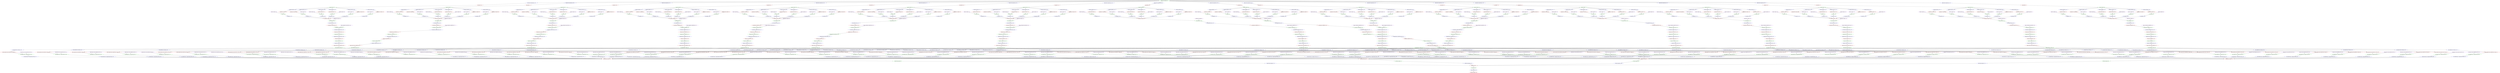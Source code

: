 strict digraph "" {
	graph [bb="0,0,79755,2340"];
	node [label="\N",
		nodesep=0.4,
		ranksep=1
	];
	"Alloy (AAB08-VAM-A): Traveler Ing.,  d60"	 [color=blue,
		height=0.5,
		pos="56539,738",
		width=5.6689];
	"Extract sample from Alloy (AAB08-VAM-A): Traveler,  479"	 [color=red,
		height=0.5,
		pos="48244,666",
		tags="{0: 'composition_id::AAB08', 1: 'batch::A', 2: 'fabrication_method::VAM'}",
		width=7.7813];
	"Alloy (AAB08-VAM-A): Traveler Ing.,  d60" -> "Extract sample from Alloy (AAB08-VAM-A): Traveler,  479"	 [pos="e,48433,679.33 56401,724.73 56376,722.79 56350,721.08 56326,720 54596,643.02 50264,741.85 48533,684 48504,683.03 48473,681.57 48443,\
679.9"];
	"Alloy (AAB08-VAM-A): T. Sample (XRD, T03),  bf8"	 [color=green,
		height=0.5,
		pos="47700,594",
		tags="{0: 'composition_id::AAB08', 1: 'batch::A', 2: 'fabrication_method::VAM'}",
		width=6.6619];
	"Extract sample from Alloy (AAB08-VAM-A): Traveler,  479" -> "Alloy (AAB08-VAM-A): T. Sample (XRD, T03),  bf8"	 [pos="e,47819,609.71 48122,649.8 48034,638.26 47918,622.78 47829,611.05"];
	"Alloy (AAB08-VAM-A): T. Sample (XRD, T03) Ing.,  dea"	 [color=blue,
		height=0.5,
		pos="47430,522",
		width=7.2938];
	"Alloy (AAB08-VAM-A): T. Sample (XRD, T03),  bf8" -> "Alloy (AAB08-VAM-A): T. Sample (XRD, T03) Ing.,  dea"	 [pos="e,47495,539.44 47635,576.66 47596,566.25 47546,552.95 47505,542.07"];
	"Aggregating XRD samples,  83b"	 [color=red,
		height=0.5,
		pos="43092,450",
		width=4.4413];
	"Alloy (AAB08-VAM-A): T. Sample (XRD, T03) Ing.,  dea" -> "Aggregating XRD samples,  83b"	 [pos="e,43251,452.35 47178,516.98 46987,513.25 46719,508.11 46484,504 45247,482.39 43756,459.89 43261,452.51"];
	"Alloy (AAB08-VAM-A): Traveler,  6ec"	 [color=green,
		height=0.5,
		pos="64192,810",
		tags="{0: 'composition_id::AAB08', 1: 'batch::A', 2: 'fabrication_method::VAM'}",
		width=5.019];
	"Alloy (AAB08-VAM-A): Traveler,  6ec" -> "Alloy (AAB08-VAM-A): Traveler Ing.,  d60"	 [pos="e,56678,751.22 64011,809.08 62909,803.43 57126,773.03 56753,756 56732,755.03 56710,753.61 56688,751.98"];
	"Alloy (AAB08-VAM-A): Traveler Ing.,  a94"	 [color=blue,
		height=0.5,
		pos="73409,738",
		width=5.6509];
	"Alloy (AAB08-VAM-A): Traveler,  6ec" -> "Alloy (AAB08-VAM-A): Traveler Ing.,  a94"	 [pos="e,73206,739.59 64372,808.59 65533,799.53 71942,749.46 73196,739.66"];
	"Alloy (AAB08-VAM-A): Traveler Ing.,  9d4"	 [color=blue,
		height=0.5,
		pos="66401,738",
		width=5.6689];
	"Alloy (AAB08-VAM-A): Traveler,  6ec" -> "Alloy (AAB08-VAM-A): Traveler Ing.,  9d4"	 [pos="e,66210,744.24 64364,804.4 64767,791.27 65769,758.6 66199,744.57"];
	"Alloy (AAB08-VAM-A): Traveler Ing.,  513"	 [color=blue,
		height=0.5,
		pos="48244,738",
		width=5.6689];
	"Alloy (AAB08-VAM-A): Traveler,  6ec" -> "Alloy (AAB08-VAM-A): Traveler Ing.,  513"	 [pos="e,48440,743.01 64011,808.99 63480,806.06 61875,797.38 60544,792 55467,771.47 54197,816.16 49120,756 48891,753.28 48628,747.53 48450,\
743.25"];
	"Extract sample from Alloy (AAB08-VAM-A): Traveler,  c31"	 [color=red,
		height=0.5,
		pos="79475,666",
		tags="{0: 'composition_id::AAB08', 1: 'batch::A', 2: 'fabrication_method::VAM'}",
		width=7.7813];
	"Alloy (AAB08-VAM-A): Traveler Ing.,  a94" -> "Extract sample from Alloy (AAB08-VAM-A): Traveler,  c31"	 [pos="e,79285,679.27 73612,737.54 74503,735.32 78067,724.06 79186,684 79215,682.97 79245,681.5 79275,679.84"];
	"Extract sample from Alloy (AAB08-VAM-A): Traveler,  0c9"	 [color=red,
		height=0.5,
		pos="68070,666",
		tags="{0: 'composition_id::AAB08', 1: 'batch::A', 2: 'fabrication_method::VAM'}",
		width=7.7813];
	"Alloy (AAB08-VAM-A): Traveler Ing.,  9d4" -> "Extract sample from Alloy (AAB08-VAM-A): Traveler,  0c9"	 [pos="e,67873,678.86 66593,731.89 66860,723.08 67357,705.49 67781,684 67808,682.65 67836,681.09 67863,679.46"];
	"Extract sample from Alloy (AAB08-VAM-A): Traveler,  0c6"	 [color=red,
		height=0.5,
		pos="31916,666",
		tags="{0: 'composition_id::AAB08', 1: 'batch::A', 2: 'fabrication_method::VAM'}",
		width=7.7813];
	"Alloy (AAB08-VAM-A): Traveler Ing.,  513" -> "Extract sample from Alloy (AAB08-VAM-A): Traveler,  0c6"	 [pos="e,32104,679.35 48048,732.94 47871,728.61 47603,722.68 47370,720 45685,700.65 33889,738.4 32205,684 32176,683.05 32145,681.6 32114,\
679.92"];
	"Alloy (AAB08-VAM-A): T. Sample (SEM, T02),  629"	 [color=green,
		height=0.5,
		pos="78929,594",
		tags="{0: 'composition_id::AAB08', 1: 'batch::A', 2: 'fabrication_method::VAM'}",
		width=6.7883];
	"Extract sample from Alloy (AAB08-VAM-A): Traveler,  c31" -> "Alloy (AAB08-VAM-A): T. Sample (SEM, T02),  629"	 [pos="e,79049,609.78 79352,649.8 79265,638.28 79148,622.83 79059,611.11"];
	"Alloy (AAB08-VAM-A): T. Sample (NI, T04),  308"	 [color=green,
		height=0.5,
		pos="66957,594",
		tags="{0: 'composition_id::AAB08', 1: 'batch::A', 2: 'fabrication_method::VAM'}",
		width=6.4994];
	"Extract sample from Alloy (AAB08-VAM-A): Traveler,  0c9" -> "Alloy (AAB08-VAM-A): T. Sample (NI, T04),  308"	 [pos="e,67136,605.6 67872,653.21 67667,639.94 67349,619.33 67147,606.26"];
	"Alloy (AAB08-VAM-A): T. Sample (Tensile, T09),  6c9"	 [color=green,
		height=0.5,
		pos="31359,594",
		tags="{0: 'composition_id::AAB08', 1: 'batch::A', 2: 'fabrication_method::VAM'}",
		width=7.0771];
	"Extract sample from Alloy (AAB08-VAM-A): Traveler,  0c6" -> "Alloy (AAB08-VAM-A): T. Sample (Tensile, T09),  6c9"	 [pos="e,31482,609.86 31791,649.84 31702,638.33 31583,622.89 31492,611.16"];
	"Arc Melted Alloy (AAB16-VAM-A) Ing.,  214"	 [color=blue,
		height=0.5,
		pos="41446,1386",
		width=5.9398];
	"Homogenizing Alloy (AAB16-VAM-A),  3d6"	 [Atmosphere="Atmosphere, Ar",
		"Cooling Rate"="Cooling Rate, FC",
		Duration="Duration, 24.0 hour",
		Pressure="Pressure, 5.0 pascal",
		"Purging Sequence 1 Pressure"="Purging Sequence 1 Pressure, 4.2e-05 pascal",
		"Purging Sequence 2 Pressure"="Purging Sequence 2 Pressure, 3.2e-05 pascal",
		"Purging Sequence 3 Pressure"="Purging Sequence 3 Pressure, 2.1e-05 pascal",
		"Purging Sequence 4 Pressure"="Purging Sequence 4 Pressure, 2.1e-05 pascal",
		Temperature="Temperature, 1150.0 kelvin",
		color=red,
		height=0.5,
		pos="41661,1314",
		tags="{0: 'composition_id::AAB16', 1: 'batch::A', 2: 'fabrication_method::VAM', 3: 'start_date::2022-11-05', 4: 'finish_date::2022-11-09', \
5: 'time_spent::6'}",
		width=5.7592];
	"Arc Melted Alloy (AAB16-VAM-A) Ing.,  214" -> "Homogenizing Alloy (AAB16-VAM-A),  3d6"	 [pos="e,41609,1331.5 41498,1368.5 41529,1358.3 41567,1345.4 41599,1334.7"];
	"Homogenized Alloy (AAB16-VAM-A),  e93"	 [color=green,
		height=0.5,
		pos="41944,1242",
		tags="{0: 'composition_id::AAB16', 1: 'batch::A', 2: 'fabrication_method::VAM'}",
		width=5.6509];
	"Homogenizing Alloy (AAB16-VAM-A),  3d6" -> "Homogenized Alloy (AAB16-VAM-A),  e93"	 [pos="e,41877,1259.1 41728,1296.9 41770,1286.3 41824,1272.7 41867,1261.6"];
	"Homogenized Alloy (AAB16-VAM-A) Ing.,  78b"	 [color=blue,
		height=0.5,
		pos="42754,1170",
		width=6.2647];
	"Homogenized Alloy (AAB16-VAM-A),  e93" -> "Homogenized Alloy (AAB16-VAM-A) Ing.,  78b"	 [pos="e,42603,1183.4 42088,1229.2 42230,1216.6 42446,1197.4 42593,1184.3"];
	"Forging Alloy (AAB16-VAM-A),  996"	 ["Maximum Load Step"="Maximum Load Step, 85.32 pascal",
		"Press Temperature"="Press Temperature, 398.0 kelvin",
		"Soak Time"="Soak Time, 30.0 minute",
		Temperature="Temperature, 1150.0 kelvin",
		color=red,
		height=0.5,
		pos="42755,1098",
		tags="{0: 'composition_id::AAB16', 1: 'batch::A', 2: 'fabrication_method::VAM', 3: 'start_date::2022-11-08', 4: 'finish_date::2022-11-09', \
5: 'time_spent::7'}",
		width=4.8926];
	"Homogenized Alloy (AAB16-VAM-A) Ing.,  78b" -> "Forging Alloy (AAB16-VAM-A),  996"	 [pos="e,42755,1116.4 42754,1151.8 42754,1144.1 42755,1135 42755,1126.4"];
	"Arc Melted Alloy (AAB16-VAM-A),  c08"	 [color=green,
		height=0.5,
		pos="41219,1458",
		tags="{0: 'composition_id::AAB16', 1: 'batch::A', 2: 'fabrication_method::VAM'}",
		width=5.3259];
	"Arc Melted Alloy (AAB16-VAM-A),  c08" -> "Arc Melted Alloy (AAB16-VAM-A) Ing.,  214"	 [pos="e,41391,1403.4 41274,1440.7 41306,1430.4 41347,1417.3 41381,1406.6"];
	"Forged Alloy (AAB13-VAM-A),  e4e"	 [color=green,
		height=0.5,
		pos="11953,1026",
		tags="{0: 'composition_id::AAB13', 1: 'batch::A', 2: 'fabrication_method::VAM'}",
		width=4.7662];
	"Forged Alloy (AAB13-VAM-A) Ing.,  d73"	 [color=blue,
		height=0.5,
		pos="11953,954",
		width=5.3981];
	"Forged Alloy (AAB13-VAM-A),  e4e" -> "Forged Alloy (AAB13-VAM-A) Ing.,  d73"	 [pos="e,11953,972.41 11953,1007.8 11953,1000.1 11953,990.97 11953,982.42"];
	"Setting traveler for Alloy (AAB13-VAM-A),  808"	 [color=red,
		height=0.5,
		pos="11953,882",
		tags="{0: 'composition_id::AAB13', 1: 'batch::A', 2: 'fabrication_method::VAM'}",
		width=6.3911];
	"Forged Alloy (AAB13-VAM-A) Ing.,  d73" -> "Setting traveler for Alloy (AAB13-VAM-A),  808"	 [pos="e,11953,900.41 11953,935.83 11953,928.13 11953,918.97 11953,910.42"];
	"Alloy (AAB13-VAM-A): Traveler,  1e1"	 [color=green,
		height=0.5,
		pos="11953,810",
		tags="{0: 'composition_id::AAB13', 1: 'batch::A', 2: 'fabrication_method::VAM'}",
		width=5.019];
	"Setting traveler for Alloy (AAB13-VAM-A),  808" -> "Alloy (AAB13-VAM-A): Traveler,  1e1"	 [pos="e,11953,828.41 11953,863.83 11953,856.13 11953,846.97 11953,838.42"];
	"Forging Alloy (AAB13-VAM-A),  1c5"	 ["Maximum Load Step"="Maximum Load Step, 75.72 pascal",
		"Press Temperature"="Press Temperature, 396.0 kelvin",
		"Soak Time"="Soak Time, 30.0 minute",
		Temperature="Temperature, 1150.0 kelvin",
		color=red,
		height=0.5,
		pos="11953,1098",
		tags="{0: 'composition_id::AAB13', 1: 'batch::A', 2: 'fabrication_method::VAM', 3: 'start_date::2022-11-08', 4: 'finish_date::2022-11-09', \
5: 'time_spent::7'}",
		width=4.8746];
	"Forging Alloy (AAB13-VAM-A),  1c5" -> "Forged Alloy (AAB13-VAM-A),  e4e"	 [pos="e,11953,1044.4 11953,1079.8 11953,1072.1 11953,1063 11953,1054.4"];
	"Setting traveler for Alloy (AAB16-VAM-A),  80c"	 [color=red,
		height=0.5,
		pos="42790,882",
		tags="{0: 'composition_id::AAB16', 1: 'batch::A', 2: 'fabrication_method::VAM'}",
		width=6.373];
	"Alloy (AAB16-VAM-A): Traveler,  4ab"	 [color=green,
		height=0.5,
		pos="42800,810",
		tags="{0: 'composition_id::AAB16', 1: 'batch::A', 2: 'fabrication_method::VAM'}",
		width=5.019];
	"Setting traveler for Alloy (AAB16-VAM-A),  80c" -> "Alloy (AAB16-VAM-A): Traveler,  4ab"	 [pos="e,42798,828.41 42793,863.83 42794,856.13 42795,846.97 42796,838.42"];
	"Alloy (AAB16-VAM-A): Traveler Ing.,  32b"	 [color=blue,
		height=0.5,
		pos="23549,738",
		width=5.6689];
	"Alloy (AAB16-VAM-A): Traveler,  4ab" -> "Alloy (AAB16-VAM-A): Traveler Ing.,  32b"	 [pos="e,23749,741.64 42621,807.84 42287,803.91 41547,795.68 40924,792 33756,749.61 31963,815.77 24795,756 24431,752.96 24007,746.14 23759,\
741.82"];
	"Alloy (AAB16-VAM-A): Traveler Ing.,  900"	 [color=blue,
		height=0.5,
		pos="42800,738",
		width=5.6689];
	"Alloy (AAB16-VAM-A): Traveler,  4ab" -> "Alloy (AAB16-VAM-A): Traveler Ing.,  900"	 [pos="e,42800,756.41 42800,791.83 42800,784.13 42800,774.97 42800,766.42"];
	"Alloy (AAB16-VAM-A): Traveler Ing.,  68a"	 [color=blue,
		height=0.5,
		pos="25007,738",
		width=5.6509];
	"Alloy (AAB16-VAM-A): Traveler,  4ab" -> "Alloy (AAB16-VAM-A): Traveler Ing.,  68a"	 [pos="e,25199,743.92 42621,807.85 42287,803.94 41547,795.73 40924,792 37549,771.81 29111,801.66 25736,756 25558,753.59 25356,748.41 25210,\
744.22"];
	"Alloy (AAB16-VAM-A): Traveler Ing.,  bf1"	 [color=blue,
		height=0.5,
		pos="58232,738",
		width=5.5967];
	"Alloy (AAB16-VAM-A): Traveler,  4ab" -> "Alloy (AAB16-VAM-A): Traveler Ing.,  bf1"	 [pos="e,58096,751.32 42975,805.45 43151,801.09 43430,794.79 43671,792 44468,782.76 57226,791.07 58022,756 58043,755.09 58065,753.7 58086,\
752.1"];
	"Alloy (AAB16-VAM-A): Traveler Ing.,  988"	 [color=blue,
		height=0.5,
		pos="53564,738",
		width=5.6689];
	"Alloy (AAB16-VAM-A): Traveler,  4ab" -> "Alloy (AAB16-VAM-A): Traveler Ing.,  988"	 [pos="e,53426,751.29 42975,805.51 43151,801.2 43430,794.94 43671,792 44747,778.89 52277,803.32 53351,756 53372,755.07 53394,753.67 53416,\
752.05"];
	"Extract sample from Alloy (AAB16-VAM-A): Traveler,  2ab"	 [color=red,
		height=0.5,
		pos="23032,666",
		tags="{0: 'composition_id::AAB16', 1: 'batch::A', 2: 'fabrication_method::VAM'}",
		width=7.7813];
	"Alloy (AAB16-VAM-A): Traveler Ing.,  32b" -> "Extract sample from Alloy (AAB16-VAM-A): Traveler,  2ab"	 [pos="e,23150,682.39 23440,722.77 23358,711.38 23246,695.77 23160,683.8"];
	"Extract sample from Alloy (AAB16-VAM-A): Traveler,  61d"	 [color=red,
		height=0.5,
		pos="42822,666",
		tags="{0: 'composition_id::AAB16', 1: 'batch::A', 2: 'fabrication_method::VAM'}",
		width=7.7813];
	"Alloy (AAB16-VAM-A): Traveler Ing.,  900" -> "Extract sample from Alloy (AAB16-VAM-A): Traveler,  61d"	 [pos="e,42816,684.41 42806,719.83 42808,712.05 42811,702.77 42813,694.13"];
	"Extract sample from Alloy (AAB16-VAM-A): Traveler,  a7f"	 [color=red,
		height=0.5,
		pos="24143,666",
		tags="{0: 'composition_id::AAB16', 1: 'batch::A', 2: 'fabrication_method::VAM'}",
		width=7.709];
	"Alloy (AAB16-VAM-A): Traveler Ing.,  68a" -> "Extract sample from Alloy (AAB16-VAM-A): Traveler,  a7f"	 [pos="e,24314,680.22 24859,725.62 24710,713.28 24483,694.3 24324,681.08"];
	"Extract sample from Alloy (AAB16-VAM-A): Traveler,  c32"	 [color=red,
		height=0.5,
		pos="71338,666",
		tags="{0: 'composition_id::AAB16', 1: 'batch::A', 2: 'fabrication_method::VAM'}",
		width=7.7813];
	"Alloy (AAB16-VAM-A): Traveler Ing.,  bf1" -> "Extract sample from Alloy (AAB16-VAM-A): Traveler,  c32"	 [pos="e,71150,679.36 58368,724.71 58393,722.77 58419,721.06 58443,720 59842,658.42 69649,729.56 71049,684 71078,683.05 71109,681.6 71139,\
679.93"];
	"Extract sample from Alloy (AAB16-VAM-A): Traveler,  cf3"	 [color=red,
		height=0.5,
		pos="59532,666",
		tags="{0: 'composition_id::AAB16', 1: 'batch::A', 2: 'fabrication_method::VAM'}",
		width=7.709];
	"Alloy (AAB16-VAM-A): Traveler Ing.,  988" -> "Extract sample from Alloy (AAB16-VAM-A): Traveler,  cf3"	 [pos="e,59345,679.28 53703,724.77 53728,722.82 53754,721.1 53778,720 54992,665.04 58031,726.04 59245,684 59274,683 59305,681.53 59334,\
679.85"];
	"Aggregating Fe for AAB06,  f13"	 [color=red,
		height=0.5,
		pos="60310,1962",
		tags="{0: 'composition_id::AAB06', 1: 'batch::A', 2: 'fabrication_method::VAM'}",
		width=4.3871];
	"Fe in AAB06,  2ca"	 [color=green,
		height=0.5,
		pos="60310,1890",
		tags="{0: 'composition_id::AAB06', 1: 'batch::A', 2: 'fabrication_method::VAM'}",
		width=2.6178];
	"Aggregating Fe for AAB06,  f13" -> "Fe in AAB06,  2ca"	 [pos="e,60310,1908.4 60310,1943.8 60310,1936.1 60310,1927 60310,1918.4"];
	"Fe in AAB06 Ing.,  4b2"	 [color=blue,
		height=0.5,
		pos="60289,1818",
		width=3.2317];
	"Fe in AAB06,  2ca" -> "Fe in AAB06 Ing.,  4b2"	 [pos="e,60294,1836.4 60305,1871.8 60303,1864 60300,1854.8 60297,1846.1"];
	"Mix elements of AAB06,  94a"	 [color=red,
		height=0.5,
		pos="60085,1746",
		tags="{0: 'composition_id::AAB06', 1: 'batch::A', 2: 'fabrication_method::VAM'}",
		width=4.0621];
	"Fe in AAB06 Ing.,  4b2" -> "Mix elements of AAB06,  94a"	 [pos="e,60133,1763.1 60242,1801.5 60213,1791.1 60174,1777.5 60143,1766.4"];
	"Composition AAB06 Ing.,  39d"	 [color=blue,
		height=0.5,
		pos="60302,2034",
		width=4.2246];
	"Composition AAB06 Ing.,  39d" -> "Aggregating Fe for AAB06,  f13"	 [pos="e,60308,1980.4 60304,2015.8 60305,2008.1 60306,1999 60307,1990.4"];
	"Composition AAB06,  89e"	 [color=green,
		file_links="{0: '/srv/hemi01-j01/openmsimodel/examples/birdshot/input/data/AAB/VAM/A/AAB06/T01', 1: '/srv/hemi01-j01/openmsimodel/examples/birdshot/\
input/data/AAB/VAM/A/AAB06/T01/T03'}",
		height=0.5,
		pos="59974,2106",
		tags="{0: 'composition_id::AAB06', 1: 'batch::A', 2: 'fabrication_method::VAM', 3: 'Co::30', 4: 'Cr::20', 5: 'Fe::5', 6: 'Ni::40', 7: '\
V::5', 8: 'Al::0'}",
		width=3.6108];
	"Composition AAB06,  89e" -> "Composition AAB06 Ing.,  39d"	 [pos="e,60230,2049.9 60044,2090.7 60095,2079.4 60166,2064 60220,2052.1"];
	"Composition AAB06 Ing.,  7a0"	 [color=blue,
		height=0.5,
		pos="59364,2034",
		width=4.2066];
	"Composition AAB06,  89e" -> "Composition AAB06 Ing.,  7a0"	 [pos="e,59472,2046.7 59875,2094.3 59768,2081.6 59596,2061.4 59482,2047.9"];
	"Composition AAB06 Ing.,  325"	 [color=blue,
		height=0.5,
		pos="61392,2034",
		width=4.2246];
	"Composition AAB06,  89e" -> "Composition AAB06 Ing.,  325"	 [pos="e,61256,2042 60098,2100.3 60302,2090.8 60722,2070.9 61077,2052 61132,2049.1 61192,2045.7 61245,2042.6"];
	"Composition AAB06 Ing.,  3e5"	 [color=blue,
		height=0.5,
		pos="58889,2034",
		width=4.2066];
	"Composition AAB06,  89e" -> "Composition AAB06 Ing.,  3e5"	 [pos="e,59022,2042.8 59857,2098.2 59656,2084.9 59248,2057.8 59032,2043.5"];
	"Composition AAB06 Ing.,  aa0"	 [color=blue,
		height=0.5,
		pos="60917,2034",
		width=4.2066];
	"Composition AAB06,  89e" -> "Composition AAB06 Ing.,  aa0"	 [pos="e,60790,2043.7 60088,2097.3 60262,2084 60593,2058.8 60779,2044.5"];
	"Composition AAB06 Ing.,  f45"	 [color=blue,
		height=0.5,
		pos="59974,2034",
		width=4.1524];
	"Composition AAB06,  89e" -> "Composition AAB06 Ing.,  f45"	 [pos="e,59974,2052.4 59974,2087.8 59974,2080.1 59974,2071 59974,2062.4"];
	"Aggregating Cr for AAB06,  755"	 [color=red,
		height=0.5,
		pos="59073,1962",
		tags="{0: 'composition_id::AAB06', 1: 'batch::A', 2: 'fabrication_method::VAM'}",
		width=4.4774];
	"Composition AAB06 Ing.,  7a0" -> "Aggregating Cr for AAB06,  755"	 [pos="e,59140,1978.4 59298,2017.8 59254,2006.8 59196,1992.4 59149,1980.9"];
	"Aggregating V for AAB06,  41b"	 [color=red,
		height=0.5,
		pos="61545,1962",
		tags="{0: 'composition_id::AAB06', 1: 'batch::A', 2: 'fabrication_method::VAM'}",
		width=4.3329];
	"Composition AAB06 Ing.,  325" -> "Aggregating V for AAB06,  41b"	 [pos="e,61508,1979.6 61430,2016.4 61450,2006.6 61476,1994.3 61499,1983.9"];
	"Aggregating Al for AAB06,  bda"	 [color=red,
		height=0.5,
		pos="58735,1962",
		tags="{0: 'composition_id::AAB06', 1: 'batch::A', 2: 'fabrication_method::VAM'}",
		width=4.4052];
	"Composition AAB06 Ing.,  3e5" -> "Aggregating Al for AAB06,  bda"	 [pos="e,58773,1979.6 58851,2016.4 58830,2006.6 58804,1994.3 58782,1983.9"];
	"Aggregating Co for AAB06,  a11"	 [color=red,
		height=0.5,
		pos="61210,1962",
		tags="{0: 'composition_id::AAB06', 1: 'batch::A', 2: 'fabrication_method::VAM'}",
		width=4.4774];
	"Composition AAB06 Ing.,  aa0" -> "Aggregating Co for AAB06,  a11"	 [pos="e,61143,1978.4 60983,2017.8 61028,2006.8 61087,1992.3 61133,1980.8"];
	"Aggregating Ni for AAB06,  989"	 [color=red,
		height=0.5,
		pos="59974,1962",
		tags="{0: 'composition_id::AAB06', 1: 'batch::A', 2: 'fabrication_method::VAM'}",
		width=4.4593];
	"Composition AAB06 Ing.,  f45" -> "Aggregating Ni for AAB06,  989"	 [pos="e,59974,1980.4 59974,2015.8 59974,2008.1 59974,1999 59974,1990.4"];
	"Cr in AAB06,  35a"	 [color=green,
		height=0.5,
		pos="59384,1890",
		tags="{0: 'composition_id::AAB06', 1: 'batch::A', 2: 'fabrication_method::VAM'}",
		width=2.6359];
	"Aggregating Cr for AAB06,  755" -> "Cr in AAB06,  35a"	 [pos="e,59324,1903.9 59143,1945.8 59194,1934 59263,1918 59314,1906.2"];
	"V in AAB06,  cf3"	 [color=green,
		height=0.5,
		pos="61545,1890",
		tags="{0: 'composition_id::AAB06', 1: 'batch::A', 2: 'fabrication_method::VAM'}",
		width=2.4373];
	"Aggregating V for AAB06,  41b" -> "V in AAB06,  cf3"	 [pos="e,61545,1908.4 61545,1943.8 61545,1936.1 61545,1927 61545,1918.4"];
	"Al in AAB06,  c75"	 [color=green,
		height=0.5,
		pos="58735,1890",
		tags="{0: 'composition_id::AAB06', 1: 'batch::A', 2: 'fabrication_method::VAM'}",
		width=2.5817];
	"Aggregating Al for AAB06,  bda" -> "Al in AAB06,  c75"	 [pos="e,58735,1908.4 58735,1943.8 58735,1936.1 58735,1927 58735,1918.4"];
	"Co in AAB06,  8f6"	 [color=green,
		height=0.5,
		pos="60898,1890",
		tags="{0: 'composition_id::AAB06', 1: 'batch::A', 2: 'fabrication_method::VAM'}",
		width=2.6178];
	"Aggregating Co for AAB06,  a11" -> "Co in AAB06,  8f6"	 [pos="e,60958,1903.9 61140,1945.8 61088,1933.9 61019,1918 60968,1906.2"];
	"Ni in AAB06,  022"	 [color=green,
		height=0.5,
		pos="59974,1890",
		tags="{0: 'composition_id::AAB06', 1: 'batch::A', 2: 'fabrication_method::VAM'}",
		width=2.6359];
	"Aggregating Ni for AAB06,  989" -> "Ni in AAB06,  022"	 [pos="e,59974,1908.4 59974,1943.8 59974,1936.1 59974,1927 59974,1918.4"];
	"Extract sample from Alloy (AAB11-VAM-A): Traveler,  776"	 [color=red,
		height=0.5,
		pos="26367,666",
		tags="{0: 'composition_id::AAB11', 1: 'batch::A', 2: 'fabrication_method::VAM'}",
		width=7.7813];
	"Alloy (AAB11-VAM-A): T. Sample (Tensile, T08),  511"	 [color=green,
		height=0.5,
		pos="25810,594",
		tags="{0: 'composition_id::AAB11', 1: 'batch::A', 2: 'fabrication_method::VAM'}",
		width=7.0771];
	"Extract sample from Alloy (AAB11-VAM-A): Traveler,  776" -> "Alloy (AAB11-VAM-A): T. Sample (Tensile, T08),  511"	 [pos="e,25933,609.86 26242,649.84 26153,638.33 26034,622.89 25943,611.16"];
	"Alloy (AAB11-VAM-A): T. Sample (Tensile, T08) Ing.,  bcd"	 [color=blue,
		height=0.5,
		pos="25336,522",
		width=7.6729];
	"Alloy (AAB11-VAM-A): T. Sample (Tensile, T08),  511" -> "Alloy (AAB11-VAM-A): T. Sample (Tensile, T08) Ing.,  bcd"	 [pos="e,25445,538.58 25703,577.66 25629,566.48 25531,551.66 25455,540.12"];
	"Aggregating Tensile samples,  73c"	 [color=red,
		height=0.5,
		pos="17751,450",
		width=4.7662];
	"Alloy (AAB11-VAM-A): T. Sample (Tensile, T08) Ing.,  bcd" -> "Aggregating Tensile samples,  73c"	 [pos="e,17923,451 25069,517.34 24833,513.34 24480,507.67 24172,504 21701,474.5 18694,455.59 17933,451.06"];
	"Arc Melted Alloy (AAB12-VAM-A),  a19"	 [color=green,
		height=0.5,
		pos="14825,1458",
		tags="{0: 'composition_id::AAB12', 1: 'batch::A', 2: 'fabrication_method::VAM'}",
		width=5.3259];
	"Arc Melted Alloy (AAB12-VAM-A) Ing.,  d15"	 [color=blue,
		height=0.5,
		pos="14736,1386",
		width=5.9398];
	"Arc Melted Alloy (AAB12-VAM-A),  a19" -> "Arc Melted Alloy (AAB12-VAM-A) Ing.,  d15"	 [pos="e,14758,1403.9 14803,1439.8 14792,1430.9 14778,1420 14766,1410.4"];
	"Homogenizing Alloy (AAB12-VAM-A),  397"	 [Atmosphere="Atmosphere, Ar",
		"Cooling Rate"="Cooling Rate, FC",
		Duration="Duration, 24.0 hour",
		Pressure="Pressure, 5.0 pascal",
		"Purging Sequence 1 Pressure"="Purging Sequence 1 Pressure, 4.2e-05 pascal",
		"Purging Sequence 2 Pressure"="Purging Sequence 2 Pressure, 3.2e-05 pascal",
		"Purging Sequence 3 Pressure"="Purging Sequence 3 Pressure, 2.1e-05 pascal",
		"Purging Sequence 4 Pressure"="Purging Sequence 4 Pressure, 2.1e-05 pascal",
		Temperature="Temperature, 1150.0 kelvin",
		color=red,
		height=0.5,
		pos="14463,1314",
		tags="{0: 'composition_id::AAB12', 1: 'batch::A', 2: 'fabrication_method::VAM', 3: 'start_date::2022-11-05', 4: 'finish_date::2022-11-09', \
5: 'time_spent::6'}",
		width=5.7592];
	"Arc Melted Alloy (AAB12-VAM-A) Ing.,  d15" -> "Homogenizing Alloy (AAB12-VAM-A),  397"	 [pos="e,14528,1331.1 14671,1368.8 14631,1358.3 14580,1344.7 14538,1333.7"];
	"Homogenized Alloy (AAB12-VAM-A),  b6b"	 [color=green,
		height=0.5,
		pos="14106,1242",
		tags="{0: 'composition_id::AAB12', 1: 'batch::A', 2: 'fabrication_method::VAM'}",
		width=5.6689];
	"Homogenizing Alloy (AAB12-VAM-A),  397" -> "Homogenized Alloy (AAB12-VAM-A),  b6b"	 [pos="e,14188,1258.5 14381,1297.4 14326,1286.4 14254,1271.9 14198,1260.5"];
	"Arc melting Alloy (AAB12-VAM-A),  df3"	 ["Argon Pressure"="Argon Pressure, 850-900",
		Diffusion="Diffusion, Before Each Melt",
		"Ingot Location"="Ingot Location, 7.0 dimensionless",
		"Initial Purging Times"="Initial Purging Times, 3.0 hour",
		"Vacuum Before Melt"="Vacuum Before Melt, 5e-05 dimensionless",
		color=red,
		height=0.5,
		pos="14825,1530",
		tags="{0: 'composition_id::AAB12', 1: 'batch::A', 2: 'fabrication_method::VAM', 3: 'start_date::2022-11-03', 4: 'finish_date::2022-11-05', \
5: 'time_spent::3', 6: 'Full Ingot::7::175', 7: 'Full Ingot::6::175', 8: 'Full Ingot::5::175', 9: 'Full Ingot::4::175', 10: 'Full \
Ingot::3::145', 11: 'Full Ingot::2::145', 12: 'Full Ingot::1::110', 13: '3 Part Sections::3::110', 14: '3 Part Sections::2::90', \
15: '3 Part Sections::1::90'}",
		width=5.344];
	"Arc melting Alloy (AAB12-VAM-A),  df3" -> "Arc Melted Alloy (AAB12-VAM-A),  a19"	 [pos="e,14825,1476.4 14825,1511.8 14825,1504.1 14825,1495 14825,1486.4"];
	"Composition AAB02,  6b4"	 [color=green,
		file_links="{0: '/srv/hemi01-j01/openmsimodel/examples/birdshot/input/data/AAB/VAM/A/AAB02/T01', 1: '/srv/hemi01-j01/openmsimodel/examples/birdshot/\
input/data/AAB/VAM/A/AAB02/T01/vam-synthesis-details-v1.json'}",
		height=0.5,
		pos="34499,2106",
		tags="{0: 'composition_id::AAB02', 1: 'batch::A', 2: 'fabrication_method::VAM', 3: 'Co::5', 4: 'Cr::0', 5: 'Fe::75', 6: 'Ni::20', 7: '\
V::0', 8: 'Al::0'}",
		width=3.6288];
	"Composition AAB02 Ing.,  3c9"	 [color=blue,
		height=0.5,
		pos="34499,2034",
		width=4.2066];
	"Composition AAB02,  6b4" -> "Composition AAB02 Ing.,  3c9"	 [pos="e,34499,2052.4 34499,2087.8 34499,2080.1 34499,2071 34499,2062.4"];
	"Composition AAB02 Ing.,  f38"	 [color=blue,
		height=0.5,
		pos="34969,2034",
		width=4.1524];
	"Composition AAB02,  6b4" -> "Composition AAB02 Ing.,  f38"	 [pos="e,34876,2048.2 34587,2092.6 34666,2080.4 34783,2062.6 34866,2049.7"];
	"Composition AAB02 Ing.,  687"	 [color=blue,
		height=0.5,
		pos="33423,2034",
		width=4.2246];
	"Composition AAB02,  6b4" -> "Composition AAB02 Ing.,  687"	 [pos="e,33555,2042.9 34381,2098.1 34182,2084.8 33780,2057.9 33566,2043.5"];
	"Composition AAB02 Ing.,  855"	 [color=blue,
		height=0.5,
		pos="35586,2034",
		width=4.2246];
	"Composition AAB02,  6b4" -> "Composition AAB02 Ing.,  855"	 [pos="e,35453,2042.8 34617,2098.2 34818,2084.9 35226,2057.8 35443,2043.5"];
	"Composition AAB02 Ing.,  d37"	 [color=blue,
		height=0.5,
		pos="32951,2034",
		width=4.2246];
	"Composition AAB02,  6b4" -> "Composition AAB02 Ing.,  d37"	 [pos="e,33087,2042.3 34373,2101.1 34149,2092.2 33668,2072.6 33262,2052 33208,2049.3 33149,2045.9 33097,2042.8"];
	"Composition AAB02 Ing.,  464"	 [color=blue,
		height=0.5,
		pos="34034,2034",
		width=4.2246];
	"Composition AAB02,  6b4" -> "Composition AAB02 Ing.,  464"	 [pos="e,34127,2048.3 34412,2092.5 34334,2080.4 34219,2062.6 34136,2049.9"];
	"Aggregating Cr for AAB02,  355"	 [color=red,
		height=0.5,
		pos="34499,1962",
		tags="{0: 'composition_id::AAB02', 1: 'batch::A', 2: 'fabrication_method::VAM'}",
		width=4.4774];
	"Composition AAB02 Ing.,  3c9" -> "Aggregating Cr for AAB02,  355"	 [pos="e,34499,1980.4 34499,2015.8 34499,2008.1 34499,1999 34499,1990.4"];
	"Aggregating Al for AAB02,  d9e"	 [color=red,
		height=0.5,
		pos="35119,1962",
		tags="{0: 'composition_id::AAB02', 1: 'batch::A', 2: 'fabrication_method::VAM'}",
		width=4.4052];
	"Composition AAB02 Ing.,  f38" -> "Aggregating Al for AAB02,  d9e"	 [pos="e,35083,1979.6 35006,2016.4 35026,2006.6 35052,1994.3 35073,1983.9"];
	"Aggregating Ni for AAB02,  b69"	 [color=red,
		height=0.5,
		pos="33277,1962",
		tags="{0: 'composition_id::AAB02', 1: 'batch::A', 2: 'fabrication_method::VAM'}",
		width=4.4593];
	"Composition AAB02 Ing.,  687" -> "Aggregating Ni for AAB02,  b69"	 [pos="e,33313,1979.6 33387,2016.4 33368,2006.6 33343,1994.4 33322,1984"];
	"Aggregating Fe for AAB02,  6f7"	 [color=red,
		height=0.5,
		pos="35732,1962",
		tags="{0: 'composition_id::AAB02', 1: 'batch::A', 2: 'fabrication_method::VAM'}",
		width=4.3871];
	"Composition AAB02 Ing.,  855" -> "Aggregating Fe for AAB02,  6f7"	 [pos="e,35696,1979.6 35622,2016.4 35642,2006.6 35666,1994.4 35687,1984"];
	"Aggregating Co for AAB02,  31b"	 [color=red,
		height=0.5,
		pos="32654,1962",
		tags="{0: 'composition_id::AAB02', 1: 'batch::A', 2: 'fabrication_method::VAM'}",
		width=4.4954];
	"Composition AAB02 Ing.,  d37" -> "Aggregating Co for AAB02,  31b"	 [pos="e,32722,1978.4 32884,2017.8 32839,2006.8 32779,1992.2 32732,1980.8"];
	"Aggregating V for AAB02,  094"	 [color=red,
		height=0.5,
		pos="33892,1962",
		tags="{0: 'composition_id::AAB02', 1: 'batch::A', 2: 'fabrication_method::VAM'}",
		width=4.3329];
	"Composition AAB02 Ing.,  464" -> "Aggregating V for AAB02,  094"	 [pos="e,33927,1979.7 33999,2016.4 33980,2006.7 33956,1994.6 33936,1984.3"];
	"Cr in AAB02,  878"	 [color=green,
		height=0.5,
		pos="34541,1890",
		tags="{0: 'composition_id::AAB02', 1: 'batch::A', 2: 'fabrication_method::VAM'}",
		width=2.6539];
	"Aggregating Cr for AAB02,  355" -> "Cr in AAB02,  878"	 [pos="e,34531,1907.9 34510,1943.8 34514,1935.6 34520,1925.7 34526,1916.6"];
	"Al in AAB02,  ed7"	 [color=green,
		height=0.5,
		pos="35119,1890",
		tags="{0: 'composition_id::AAB02', 1: 'batch::A', 2: 'fabrication_method::VAM'}",
		width=2.5817];
	"Aggregating Al for AAB02,  d9e" -> "Al in AAB02,  ed7"	 [pos="e,35119,1908.4 35119,1943.8 35119,1936.1 35119,1927 35119,1918.4"];
	"Ni in AAB02,  7b3"	 [color=green,
		height=0.5,
		pos="33587,1890",
		tags="{0: 'composition_id::AAB02', 1: 'batch::A', 2: 'fabrication_method::VAM'}",
		width=2.6359];
	"Aggregating Ni for AAB02,  b69" -> "Ni in AAB02,  7b3"	 [pos="e,33527,1903.9 33347,1945.8 33398,1934 33466,1918 33517,1906.2"];
	"Fe in AAB02,  049"	 [color=green,
		height=0.5,
		pos="35732,1890",
		tags="{0: 'composition_id::AAB02', 1: 'batch::A', 2: 'fabrication_method::VAM'}",
		width=2.6359];
	"Aggregating Fe for AAB02,  6f7" -> "Fe in AAB02,  049"	 [pos="e,35732,1908.4 35732,1943.8 35732,1936.1 35732,1927 35732,1918.4"];
	"Co in AAB02,  1fb"	 [color=green,
		height=0.5,
		pos="32966,1890",
		tags="{0: 'composition_id::AAB02', 1: 'batch::A', 2: 'fabrication_method::VAM'}",
		width=2.6178];
	"Aggregating Co for AAB02,  31b" -> "Co in AAB02,  1fb"	 [pos="e,32906,1903.9 32724,1945.8 32776,1933.9 32845,1918 32896,1906.2"];
	"V in AAB02,  c16"	 [color=green,
		height=0.5,
		pos="34193,1890",
		tags="{0: 'composition_id::AAB02', 1: 'batch::A', 2: 'fabrication_method::VAM'}",
		width=2.5095];
	"Aggregating V for AAB02,  094" -> "V in AAB02,  c16"	 [pos="e,34135,1903.9 33960,1945.8 34009,1934 34076,1918.1 34125,1906.3"];
	"Select AAB02,  69f"	 [color=red,
		file_links="{0: '/srv/hemi01-j01/openmsimodel/examples/birdshot/input/data/AAB/VAM/A/AAB02/T01', 1: '/srv/hemi01-j01/openmsimodel/examples/birdshot/\
input/data/AAB/VAM/A/AAB02/T01/vam-synthesis-details-v1.json'}",
		height=0.5,
		pos="35172,2178",
		tags="{0: 'composition_id::AAB02', 1: 'batch::A', 2: 'fabrication_method::VAM', 3: 'Co::5', 4: 'Cr::0', 5: 'Fe::75', 6: 'Ni::20', 7: '\
V::0', 8: 'Al::0'}",
		width=2.7442];
	"Select AAB02,  69f" -> "Composition AAB02,  6b4"	 [pos="e,34602,2117 35087,2168.9 34967,2156 34747,2132.5 34613,2118.1"];
	"Composition AAB05,  903"	 [color=green,
		file_links="{0: '/srv/hemi01-j01/openmsimodel/examples/birdshot/input/data/AAB/VAM/A/AAB05/T01', 1: '/srv/hemi01-j01/openmsimodel/examples/birdshot/\
input/data/AAB/VAM/A/AAB05/T01/vam-processing-details-v1.json'}",
		height=0.5,
		pos="27112,2106",
		tags="{0: 'composition_id::AAB05', 1: 'batch::A', 2: 'fabrication_method::VAM', 3: 'Co::25', 4: 'Cr::5', 5: 'Fe::10', 6: 'Ni::50', 7: '\
V::10', 8: 'Al::0'}",
		width=3.6288];
	"Composition AAB05 Ing.,  a33"	 [color=blue,
		height=0.5,
		pos="26783,2034",
		width=4.2066];
	"Composition AAB05,  903" -> "Composition AAB05 Ing.,  a33"	 [pos="e,26856,2049.9 27042,2090.7 26991,2079.4 26920,2064 26866,2052.1"];
	"Composition AAB05 Ing.,  66d"	 [color=blue,
		height=0.5,
		pos="26310,2034",
		width=4.2246];
	"Composition AAB05,  903" -> "Composition AAB05 Ing.,  66d"	 [pos="e,26431,2044.9 27002,2096.1 26856,2083 26598,2059.8 26441,2045.8"];
	"Composition AAB05 Ing.,  cda"	 [color=blue,
		height=0.5,
		pos="28127,2034",
		width=4.2066];
	"Composition AAB05,  903" -> "Composition AAB05 Ing.,  cda"	 [pos="e,27997,2043.2 27229,2097.7 27416,2084.4 27785,2058.3 27987,2044"];
	"Composition AAB05 Ing.,  deb"	 [color=blue,
		height=0.5,
		pos="27112,2034",
		width=4.2066];
	"Composition AAB05,  903" -> "Composition AAB05 Ing.,  deb"	 [pos="e,27112,2052.4 27112,2087.8 27112,2080.1 27112,2071 27112,2062.4"];
	"Composition AAB05 Ing.,  c4f"	 [color=blue,
		height=0.5,
		pos="25844,2034",
		width=4.1524];
	"Composition AAB05,  903" -> "Composition AAB05 Ing.,  c4f"	 [pos="e,25978,2042 26990,2099.3 26808,2089.2 26452,2069.4 26149,2052 26097,2049 26039,2045.6 25988,2042.6"];
	"Composition AAB05 Ing.,  f32"	 [color=blue,
		height=0.5,
		pos="27582,2034",
		width=4.1524];
	"Composition AAB05,  903" -> "Composition AAB05 Ing.,  f32"	 [pos="e,27489,2048.2 27200,2092.6 27279,2080.4 27396,2062.6 27479,2049.7"];
	"Aggregating Al for AAB05,  39c"	 [color=red,
		height=0.5,
		pos="26774,1962",
		tags="{0: 'composition_id::AAB05', 1: 'batch::A', 2: 'fabrication_method::VAM'}",
		width=4.4052];
	"Composition AAB05 Ing.,  a33" -> "Aggregating Al for AAB05,  39c"	 [pos="e,26776,1980.4 26781,2015.8 26780,2008.1 26779,1999 26778,1990.4"];
	"Aggregating Ni for AAB05,  5a2"	 [color=red,
		height=0.5,
		pos="26159,1962",
		tags="{0: 'composition_id::AAB05', 1: 'batch::A', 2: 'fabrication_method::VAM'}",
		width=4.4413];
	"Composition AAB05 Ing.,  66d" -> "Aggregating Ni for AAB05,  5a2"	 [pos="e,26196,1979.6 26273,2016.4 26253,2006.6 26227,1994.3 26205,1983.9"];
	"Aggregating Cr for AAB05,  407"	 [color=red,
		height=0.5,
		pos="28353,1962",
		tags="{0: 'composition_id::AAB05', 1: 'batch::A', 2: 'fabrication_method::VAM'}",
		width=4.4774];
	"Composition AAB05 Ing.,  cda" -> "Aggregating Cr for AAB05,  407"	 [pos="e,28300,1979 28180,2017.1 28213,2006.6 28255,1993.1 28290,1982.1"];
	"Aggregating Co for AAB05,  e66"	 [color=red,
		height=0.5,
		pos="27112,1962",
		tags="{0: 'composition_id::AAB05', 1: 'batch::A', 2: 'fabrication_method::VAM'}",
		width=4.4774];
	"Composition AAB05 Ing.,  deb" -> "Aggregating Co for AAB05,  e66"	 [pos="e,27112,1980.4 27112,2015.8 27112,2008.1 27112,1999 27112,1990.4"];
	"Aggregating V for AAB05,  992"	 [color=red,
		height=0.5,
		pos="25547,1962",
		tags="{0: 'composition_id::AAB05', 1: 'batch::A', 2: 'fabrication_method::VAM'}",
		width=4.3329];
	"Composition AAB05 Ing.,  c4f" -> "Aggregating V for AAB05,  992"	 [pos="e,25614,1978.3 25777,2017.8 25732,2006.8 25672,1992.2 25624,1980.7"];
	"Aggregating Fe for AAB05,  174"	 [color=red,
		height=0.5,
		pos="27733,1962",
		tags="{0: 'composition_id::AAB05', 1: 'batch::A', 2: 'fabrication_method::VAM'}",
		width=4.4593];
	"Composition AAB05 Ing.,  f32" -> "Aggregating Fe for AAB05,  174"	 [pos="e,27696,1979.6 27619,2016.4 27640,2006.6 27665,1994.3 27687,1983.9"];
	"Al in AAB05,  c48"	 [color=green,
		height=0.5,
		pos="26774,1890",
		tags="{0: 'composition_id::AAB05', 1: 'batch::A', 2: 'fabrication_method::VAM'}",
		width=2.5817];
	"Aggregating Al for AAB05,  39c" -> "Al in AAB05,  c48"	 [pos="e,26774,1908.4 26774,1943.8 26774,1936.1 26774,1927 26774,1918.4"];
	"Ni in AAB05,  8f9"	 [color=green,
		height=0.5,
		pos="26159,1890",
		tags="{0: 'composition_id::AAB05', 1: 'batch::A', 2: 'fabrication_method::VAM'}",
		width=2.5817];
	"Aggregating Ni for AAB05,  5a2" -> "Ni in AAB05,  8f9"	 [pos="e,26159,1908.4 26159,1943.8 26159,1936.1 26159,1927 26159,1918.4"];
	"Cr in AAB05,  429"	 [color=green,
		height=0.5,
		pos="28353,1890",
		tags="{0: 'composition_id::AAB05', 1: 'batch::A', 2: 'fabrication_method::VAM'}",
		width=2.6539];
	"Aggregating Cr for AAB05,  407" -> "Cr in AAB05,  429"	 [pos="e,28353,1908.4 28353,1943.8 28353,1936.1 28353,1927 28353,1918.4"];
	"Co in AAB05,  e21"	 [color=green,
		height=0.5,
		pos="27113,1890",
		tags="{0: 'composition_id::AAB05', 1: 'batch::A', 2: 'fabrication_method::VAM'}",
		width=2.672];
	"Aggregating Co for AAB05,  e66" -> "Co in AAB05,  e21"	 [pos="e,27113,1908.4 27112,1943.8 27112,1936.1 27113,1927 27113,1918.4"];
	"V in AAB05,  eb6"	 [color=green,
		height=0.5,
		pos="25547,1890",
		tags="{0: 'composition_id::AAB05', 1: 'batch::A', 2: 'fabrication_method::VAM'}",
		width=2.5095];
	"Aggregating V for AAB05,  992" -> "V in AAB05,  eb6"	 [pos="e,25547,1908.4 25547,1943.8 25547,1936.1 25547,1927 25547,1918.4"];
	"Fe in AAB05,  593"	 [color=green,
		height=0.5,
		pos="27733,1890",
		tags="{0: 'composition_id::AAB05', 1: 'batch::A', 2: 'fabrication_method::VAM'}",
		width=2.6359];
	"Aggregating Fe for AAB05,  174" -> "Fe in AAB05,  593"	 [pos="e,27733,1908.4 27733,1943.8 27733,1936.1 27733,1927 27733,1918.4"];
	"Select AAB05,  a0e"	 [color=red,
		file_links="{0: '/srv/hemi01-j01/openmsimodel/examples/birdshot/input/data/AAB/VAM/A/AAB05/T01', 1: '/srv/hemi01-j01/openmsimodel/examples/birdshot/\
input/data/AAB/VAM/A/AAB05/T01/vam-processing-details-v1.json'}",
		height=0.5,
		pos="29363,2178",
		tags="{0: 'composition_id::AAB05', 1: 'batch::A', 2: 'fabrication_method::VAM', 3: 'Co::25', 4: 'Cr::5', 5: 'Fe::10', 6: 'Ni::50', 7: '\
V::10', 8: 'Al::0'}",
		width=2.7984];
	"Select AAB05,  a0e" -> "Composition AAB05,  903"	 [pos="e,27240,2110.1 29264,2174.8 28904,2163.3 27666,2123.7 27250,2110.4"];
	"Weigh Fe for AAB14,  07e"	 ["Mass Loss"="Mass Loss, 0.0 gram",
		"Weighed Mass"="Weighed Mass, 8.99 gram",
		color=purple,
		height=0.5,
		pos="6863.1,1962",
		tags="{0: 'composition_id::AAB14', 1: 'batch::A', 2: 'fabrication_method::VAM'}",
		width=3.6288];
	"Fe in AAB14,  22b"	 [color=green,
		height=0.5,
		pos="7169.1,1890",
		tags="{0: 'composition_id::AAB14', 1: 'batch::A', 2: 'fabrication_method::VAM'}",
		width=2.6359];
	"Weigh Fe for AAB14,  07e" -> "Fe in AAB14,  22b"	 [pos="e,7109.4,1904 6929.1,1946.5 6979.3,1934.6 7048.3,1918.4 7099.4,1906.4"];
	"Fe in AAB14 Ing.,  a5f"	 [color=blue,
		height=0.5,
		pos="7365.1,1818",
		width=3.1594];
	"Fe in AAB14,  22b" -> "Fe in AAB14 Ing.,  a5f"	 [pos="e,7319.9,1834.6 7213.1,1873.8 7241.8,1863.3 7279.5,1849.4 7310.2,1838.2"];
	"Mix elements of AAB14,  d27"	 [color=red,
		height=0.5,
		pos="8710.1,1746",
		tags="{0: 'composition_id::AAB14', 1: 'batch::A', 2: 'fabrication_method::VAM'}",
		width=4.0802];
	"Fe in AAB14 Ing.,  a5f" -> "Mix elements of AAB14,  d27"	 [pos="e,8575.3,1753.2 7472.9,1812.2 7713.2,1799.4 8293.1,1768.3 8564.9,1753.8"];
	"Alloy (AAB14-VAM-A),  dc4"	 [color=green,
		height=0.5,
		pos="9032.1,1674",
		tags="{0: 'composition_id::AAB14', 1: 'batch::A', 2: 'fabrication_method::VAM'}",
		width=3.7913];
	"Mix elements of AAB14,  d27" -> "Alloy (AAB14-VAM-A),  dc4"	 [pos="e,8962.7,1689.5 8780.7,1730.2 8831.5,1718.8 8900,1703.5 8952.7,1691.7"];
	"Alloy (AAB14-VAM-A): T. Sample (XRD, T03) Ing.,  19a"	 [color=blue,
		height=0.5,
		pos="35546,522",
		width=7.3119];
	"Alloy (AAB14-VAM-A): T. Sample (XRD, T03) Ing.,  19a" -> "Aggregating XRD samples,  83b"	 [pos="e,42932,450.72 35777,513.41 35881,509.91 36003,506.18 36114,504 37501,476.66 41990,455.02 42922,450.76"];
	" XRD Traveler samples,  181"	 [color=green,
		height=0.5,
		pos="45077,378",
		width=4.008];
	"Aggregating XRD samples,  83b" -> " XRD Traveler samples,  181"	 [pos="e,44938,383.03 43245,444.47 43615,431.02 44561,396.71 44928,383.4"];
	" XRD Traveler samples Ing.,  4e7"	 [color=blue,
		height=0.5,
		pos="47052,306",
		width=4.5857];
	" XRD Traveler samples,  181" -> " XRD Traveler samples Ing.,  4e7"	 [pos="e,46895,311.71 45216,372.94 45570,360.04 46503,326.01 46885,312.08"];
	"Aggregate sheet,  88c"	 [color=red,
		height=0.5,
		pos="47222,234",
		width=3.1594];
	" XRD Traveler samples Ing.,  4e7" -> "Aggregate sheet,  88c"	 [pos="e,47182,250.94 47094,288.39 47118,278.27 47148,265.51 47173,254.89"];
	"Alloy (AAB14-VAM-A): T. Sample (XRD, T03),  919"	 [color=green,
		height=0.5,
		pos="35248,594",
		tags="{0: 'composition_id::AAB14', 1: 'batch::A', 2: 'fabrication_method::VAM'}",
		width=6.7341];
	"Alloy (AAB14-VAM-A): T. Sample (XRD, T03),  919" -> "Alloy (AAB14-VAM-A): T. Sample (XRD, T03) Ing.,  19a"	 [pos="e,35474,539.35 35319,576.75 35363,566.21 35419,552.69 35464,541.73"];
	"Composition AAB14 Ing.,  cb0"	 [color=blue,
		height=0.5,
		pos="7469.1,2034",
		width=4.2066];
	"Aggregating Fe for AAB14,  a1f"	 [color=red,
		height=0.5,
		pos="7169.1,1962",
		tags="{0: 'composition_id::AAB14', 1: 'batch::A', 2: 'fabrication_method::VAM'}",
		width=4.3691];
	"Composition AAB14 Ing.,  cb0" -> "Aggregating Fe for AAB14,  a1f"	 [pos="e,7237,1978.3 7401.8,2017.8 7355.8,2006.8 7294.7,1992.2 7246.7,1980.6"];
	"Aggregating Fe for AAB14,  a1f" -> "Fe in AAB14,  22b"	 [pos="e,7169.1,1908.4 7169.1,1943.8 7169.1,1936.1 7169.1,1927 7169.1,1918.4"];
	"Composition AAB14,  1d1"	 [color=green,
		file_links="{0: '/srv/hemi01-j01/openmsimodel/examples/birdshot/input/data/AAB/VAM/A/AAB14/T01', 1: '/srv/hemi01-j01/openmsimodel/examples/birdshot/\
input/data/AAB/VAM/A/AAB14/T01/vam-synthesis-details-v1.json'}",
		height=0.5,
		pos="9010.1,2106",
		tags="{0: 'composition_id::AAB14', 1: 'batch::A', 2: 'fabrication_method::VAM', 3: 'Co::10', 4: 'Cr::0', 5: 'Fe::30', 6: 'Ni::50', 7: '\
V::5', 8: 'Al::5'}",
		width=3.6288];
	"Composition AAB14,  1d1" -> "Composition AAB14 Ing.,  cb0"	 [pos="e,7577.6,2046.6 8880.3,2103.8 8636.7,2099 8094,2085.2 7638.1,2052 7621.9,2050.8 7604.8,2049.3 7588,2047.7"];
	"Composition AAB14 Ing.,  f3c"	 [color=blue,
		height=0.5,
		pos="7796.1,2034",
		width=4.1524];
	"Composition AAB14,  1d1" -> "Composition AAB14 Ing.,  f3c"	 [pos="e,7930.4,2042 8890.1,2098.9 8665.5,2085.6 8182.8,2056.9 7940.7,2042.6"];
	"Composition AAB14 Ing.,  3ef"	 [color=blue,
		height=0.5,
		pos="9335.1,2034",
		width=4.1524];
	"Composition AAB14,  1d1" -> "Composition AAB14 Ing.,  3ef"	 [pos="e,9263.6,2049.8 9079.4,2090.6 9130.5,2079.3 9200.1,2063.9 9253.8,2052"];
	"Composition AAB14 Ing.,  6c5"	 [color=blue,
		height=0.5,
		pos="8407.1,2034",
		width=4.2066];
	"Composition AAB14,  1d1" -> "Composition AAB14 Ing.,  6c5"	 [pos="e,8514.2,2046.8 8911.2,2094.2 8805.1,2081.5 8636.8,2061.4 8524.2,2048"];
	"Composition AAB14 Ing.,  0ea"	 [color=blue,
		height=0.5,
		pos="9795.1,2034",
		width=4.2066];
	"Composition AAB14,  1d1" -> "Composition AAB14 Ing.,  0ea"	 [pos="e,9675,2045 9119.2,2096 9262,2082.9 9512,2060 9664.6,2046"];
	"Composition AAB14 Ing.,  121"	 [color=blue,
		height=0.5,
		pos="9010.1,2034",
		width=4.2246];
	"Composition AAB14,  1d1" -> "Composition AAB14 Ing.,  121"	 [pos="e,9010.1,2052.4 9010.1,2087.8 9010.1,2080.1 9010.1,2071 9010.1,2062.4"];
	"Aggregating Co for AAB14,  c90"	 [color=red,
		height=0.5,
		pos="7505.1,1962",
		tags="{0: 'composition_id::AAB14', 1: 'batch::A', 2: 'fabrication_method::VAM'}",
		width=4.4774];
	"Composition AAB14 Ing.,  f3c" -> "Aggregating Co for AAB14,  c90"	 [pos="e,7571.5,1978.4 7730.4,2017.8 7686.2,2006.8 7627.8,1992.4 7581.5,1980.9"];
	"Aggregating V for AAB14,  afb"	 [color=red,
		height=0.5,
		pos="9339.1,1962",
		tags="{0: 'composition_id::AAB14', 1: 'batch::A', 2: 'fabrication_method::VAM'}",
		width=4.2607];
	"Composition AAB14 Ing.,  3ef" -> "Aggregating V for AAB14,  afb"	 [pos="e,9338.1,1980.4 9336.1,2015.8 9336.5,2008.1 9337,1999 9337.5,1990.4"];
	"Aggregating Ni for AAB14,  9f2"	 [color=red,
		height=0.5,
		pos="8126.1,1962",
		tags="{0: 'composition_id::AAB14', 1: 'batch::A', 2: 'fabrication_method::VAM'}",
		width=4.3871];
	"Composition AAB14 Ing.,  6c5" -> "Aggregating Ni for AAB14,  9f2"	 [pos="e,8190.6,1978.5 8343.3,2017.7 8300.9,2006.8 8244.9,1992.5 8200.4,1981.1"];
	"Aggregating Cr for AAB14,  cb5"	 [color=red,
		height=0.5,
		pos="9941.1,1962",
		tags="{0: 'composition_id::AAB14', 1: 'batch::A', 2: 'fabrication_method::VAM'}",
		width=4.4593];
	"Composition AAB14 Ing.,  0ea" -> "Aggregating Cr for AAB14,  cb5"	 [pos="e,9905.5,1979.6 9830.8,2016.4 9850.6,2006.6 9875.3,1994.4 9896.4,1984"];
	"Aggregating Al for AAB14,  ee1"	 [color=red,
		height=0.5,
		pos="9010.1,1962",
		tags="{0: 'composition_id::AAB14', 1: 'batch::A', 2: 'fabrication_method::VAM'}",
		width=4.3871];
	"Composition AAB14 Ing.,  121" -> "Aggregating Al for AAB14,  ee1"	 [pos="e,9010.1,1980.4 9010.1,2015.8 9010.1,2008.1 9010.1,1999 9010.1,1990.4"];
	"Co in AAB14,  a8a"	 [color=green,
		height=0.5,
		pos="7817.1,1890",
		tags="{0: 'composition_id::AAB14', 1: 'batch::A', 2: 'fabrication_method::VAM'}",
		width=2.6539];
	"Aggregating Co for AAB14,  c90" -> "Co in AAB14,  a8a"	 [pos="e,7756.7,1903.9 7575.5,1945.8 7626.6,1934 7695.5,1918 7746.7,1906.2"];
	"V in AAB14,  e75"	 [color=green,
		height=0.5,
		pos="9339.1,1890",
		tags="{0: 'composition_id::AAB14', 1: 'batch::A', 2: 'fabrication_method::VAM'}",
		width=2.5095];
	"Aggregating V for AAB14,  afb" -> "V in AAB14,  e75"	 [pos="e,9339.1,1908.4 9339.1,1943.8 9339.1,1936.1 9339.1,1927 9339.1,1918.4"];
	"Ni in AAB14,  fd0"	 [color=green,
		height=0.5,
		pos="8432.1,1890",
		tags="{0: 'composition_id::AAB14', 1: 'batch::A', 2: 'fabrication_method::VAM'}",
		width=2.5817];
	"Aggregating Ni for AAB14,  9f2" -> "Ni in AAB14,  fd0"	 [pos="e,8372.8,1903.9 8195.1,1945.8 8245.3,1934 8312.9,1918 8363,1906.2"];
	"Cr in AAB14,  9df"	 [color=green,
		height=0.5,
		pos="9941.1,1890",
		tags="{0: 'composition_id::AAB14', 1: 'batch::A', 2: 'fabrication_method::VAM'}",
		width=2.5817];
	"Aggregating Cr for AAB14,  cb5" -> "Cr in AAB14,  9df"	 [pos="e,9941.1,1908.4 9941.1,1943.8 9941.1,1936.1 9941.1,1927 9941.1,1918.4"];
	"Al in AAB14,  e0b"	 [color=green,
		height=0.5,
		pos="8710.1,1890",
		tags="{0: 'composition_id::AAB14', 1: 'batch::A', 2: 'fabrication_method::VAM'}",
		width=2.5817];
	"Aggregating Al for AAB14,  ee1" -> "Al in AAB14,  e0b"	 [pos="e,8768.8,1904.1 8942,1945.7 8893.2,1933.9 8827.6,1918.2 8778.6,1906.5"];
	"Al in AAB08,  9ad"	 [color=green,
		height=0.5,
		pos="62452,1890",
		tags="{0: 'composition_id::AAB08', 1: 'batch::A', 2: 'fabrication_method::VAM'}",
		width=2.5817];
	"Al in AAB08 Ing.,  81e"	 [color=blue,
		height=0.5,
		pos="62815,1818",
		width=3.1775];
	"Al in AAB08,  9ad" -> "Al in AAB08 Ing.,  81e"	 [pos="e,62744,1832.1 62517,1877 62578,1865 62669,1847 62734,1834.1"];
	"Mix elements of AAB08,  cc2"	 [color=red,
		height=0.5,
		pos="63817,1746",
		tags="{0: 'composition_id::AAB08', 1: 'batch::A', 2: 'fabrication_method::VAM'}",
		width=4.0441];
	"Al in AAB08 Ing.,  81e" -> "Mix elements of AAB08,  cc2"	 [pos="e,63691,1755.1 62919,1810.5 63102,1797.4 63478,1770.3 63681,1755.8"];
	"Alloy (AAB08-VAM-A),  8b9"	 [color=green,
		height=0.5,
		pos="63975,1674",
		tags="{0: 'composition_id::AAB08', 1: 'batch::A', 2: 'fabrication_method::VAM'}",
		width=3.8094];
	"Mix elements of AAB08,  cc2" -> "Alloy (AAB08-VAM-A),  8b9"	 [pos="e,63937,1691.4 63855,1728.6 63877,1718.7 63905,1706.2 63928,1695.6"];
	"Aggregating Al for AAB08,  cdc"	 [color=red,
		height=0.5,
		pos="62147,1962",
		tags="{0: 'composition_id::AAB08', 1: 'batch::A', 2: 'fabrication_method::VAM'}",
		width=4.3871];
	"Aggregating Al for AAB08,  cdc" -> "Al in AAB08,  9ad"	 [pos="e,62393,1903.9 62216,1945.8 62266,1934 62333,1918 62383,1906.2"];
	"Alloy (AAB02-VAM-A),  011"	 [color=green,
		height=0.5,
		pos="35018,1674",
		tags="{0: 'composition_id::AAB02', 1: 'batch::A', 2: 'fabrication_method::VAM'}",
		width=3.8094];
	"Alloy (AAB02-VAM-A) Ing.,  3e7"	 [color=blue,
		height=0.5,
		pos="35338,1602",
		width=4.3871];
	"Alloy (AAB02-VAM-A),  011" -> "Alloy (AAB02-VAM-A) Ing.,  3e7"	 [pos="e,35267,1618.1 35088,1658.4 35137,1647.2 35204,1632.1 35257,1620.3"];
	"Arc melting Alloy (AAB02-VAM-A),  6b4"	 ["Argon Pressure"="Argon Pressure, 850-900",
		Diffusion="Diffusion, Before Each Melt",
		"Ingot Location"="Ingot Location, 4.0 dimensionless",
		"Initial Purging Times"="Initial Purging Times, 3.0 hour",
		"Vacuum Before Melt"="Vacuum Before Melt, 5e-05 dimensionless",
		color=red,
		height=0.5,
		pos="35979,1530",
		tags="{0: 'composition_id::AAB02', 1: 'batch::A', 2: 'fabrication_method::VAM', 3: 'start_date::2022-11-03', 4: 'finish_date::2022-11-05', \
5: 'time_spent::3', 6: 'Full Ingot::7::175', 7: 'Full Ingot::6::145', 8: 'Full Ingot::5::145', 9: 'Full Ingot::4::145', 10: 'Full \
Ingot::3::145', 11: 'Full Ingot::2::145', 12: 'Full Ingot::1::110', 13: '3 Part Sections::3::110', 14: '3 Part Sections::2::90', \
15: '3 Part Sections::1::90'}",
		width=5.4162];
	"Alloy (AAB02-VAM-A) Ing.,  3e7" -> "Arc melting Alloy (AAB02-VAM-A),  6b4"	 [pos="e,35855,1543.9 35451,1589.3 35561,1577 35728,1558.2 35845,1545"];
	"Arc Melted Alloy (AAB02-VAM-A),  15c"	 [color=green,
		height=0.5,
		pos="36613,1458",
		tags="{0: 'composition_id::AAB02', 1: 'batch::A', 2: 'fabrication_method::VAM'}",
		width=5.3259];
	"Arc melting Alloy (AAB02-VAM-A),  6b4" -> "Arc Melted Alloy (AAB02-VAM-A),  15c"	 [pos="e,36491,1471.9 36102,1516 36211,1503.7 36369,1485.7 36481,1473"];
	"Mix elements of AAB02,  0e2"	 [color=red,
		height=0.5,
		pos="34541,1746",
		tags="{0: 'composition_id::AAB02', 1: 'batch::A', 2: 'fabrication_method::VAM'}",
		width=4.0621];
	"Mix elements of AAB02,  0e2" -> "Alloy (AAB02-VAM-A),  011"	 [pos="e,34928,1687.6 34634,1732 34715,1719.7 34834,1701.8 34918,1689.1"];
	"Ni in AAB12 Ing.,  be9"	 [color=blue,
		height=0.5,
		pos="14807,1818",
		width=3.2317];
	"Mix elements of AAB12,  2fa"	 [color=red,
		height=0.5,
		pos="15554,1746",
		tags="{0: 'composition_id::AAB12', 1: 'batch::A', 2: 'fabrication_method::VAM'}",
		width=3.9899];
	"Ni in AAB12 Ing.,  be9" -> "Mix elements of AAB12,  2fa"	 [pos="e,15440,1757 14906,1808.5 15041,1795.5 15283,1772.1 15430,1758"];
	"Alloy (AAB12-VAM-A),  d30"	 [color=green,
		height=0.5,
		pos="15554,1674",
		tags="{0: 'composition_id::AAB12', 1: 'batch::A', 2: 'fabrication_method::VAM'}",
		width=3.8094];
	"Mix elements of AAB12,  2fa" -> "Alloy (AAB12-VAM-A),  d30"	 [pos="e,15554,1692.4 15554,1727.8 15554,1720.1 15554,1711 15554,1702.4"];
	"Alloy (AAB12-VAM-A) Ing.,  b06"	 [color=blue,
		height=0.5,
		pos="15411,1602",
		width=4.4052];
	"Alloy (AAB12-VAM-A),  d30" -> "Alloy (AAB12-VAM-A) Ing.,  b06"	 [pos="e,15446,1619.8 15519,1656.6 15500,1646.9 15476,1634.8 15456,1624.4"];
	"Alloy (AAB12-VAM-A) Ing.,  b06" -> "Arc melting Alloy (AAB12-VAM-A),  df3"	 [pos="e,14942,1544.3 15303,1588.8 15204,1576.6 15057,1558.5 14952,1545.6"];
	"Ni in AAB12,  853"	 [color=green,
		height=0.5,
		pos="14557,1890",
		tags="{0: 'composition_id::AAB12', 1: 'batch::A', 2: 'fabrication_method::VAM'}",
		width=2.6359];
	"Ni in AAB12,  853" -> "Ni in AAB12 Ing.,  be9"	 [pos="e,14752,1833.9 14609,1874.9 14648,1863.8 14701,1848.6 14742,1836.7"];
	"Weigh Al for AAB06,  923"	 ["Mass Loss"="Mass Loss, 0.0 gram",
		"Weighed Mass"="Weighed Mass, 0.0 gram",
		color=purple,
		height=0.5,
		pos="58428,1962",
		tags="{0: 'composition_id::AAB06', 1: 'batch::A', 2: 'fabrication_method::VAM'}",
		width=3.6108];
	"Weigh Al for AAB06,  923" -> "Al in AAB06,  c75"	 [pos="e,58676,1903.9 58494,1946.5 58545,1934.6 58614,1918.3 58666,1906.3"];
	"Al in AAB06 Ing.,  178"	 [color=blue,
		height=0.5,
		pos="59147,1818",
		width=3.1955];
	"Al in AAB06,  c75" -> "Al in AAB06 Ing.,  178"	 [pos="e,59070,1831.5 58805,1877.9 58875,1865.6 58984,1846.5 59060,1833.2"];
	"Al in AAB06 Ing.,  178" -> "Mix elements of AAB06,  94a"	 [pos="e,59961,1755.5 59251,1810.1 59421,1796.9 59762,1770.8 59951,1756.3"];
	"Alloy (AAB06-VAM-A),  0c8"	 [color=green,
		height=0.5,
		pos="60265,1674",
		tags="{0: 'composition_id::AAB06', 1: 'batch::A', 2: 'fabrication_method::VAM'}",
		width=3.7913];
	"Mix elements of AAB06,  94a" -> "Alloy (AAB06-VAM-A),  0c8"	 [pos="e,60222,1691.1 60128,1728.8 60154,1718.6 60186,1705.7 60213,1695"];
	"Ni in AAB07 Ing.,  c44"	 [color=blue,
		height=0.5,
		pos="44277,1818",
		width=3.2317];
	"Mix elements of AAB07,  13d"	 [color=red,
		height=0.5,
		pos="45233,1746",
		tags="{0: 'composition_id::AAB07', 1: 'batch::A', 2: 'fabrication_method::VAM'}",
		width=4.0802];
	"Ni in AAB07 Ing.,  c44" -> "Mix elements of AAB07,  13d"	 [pos="e,45108,1755.4 44382,1810.1 44556,1797 44905,1770.7 45098,1756.2"];
	"Alloy (AAB07-VAM-A),  509"	 [color=green,
		height=0.5,
		pos="45233,1674",
		tags="{0: 'composition_id::AAB07', 1: 'batch::A', 2: 'fabrication_method::VAM'}",
		width=3.8094];
	"Mix elements of AAB07,  13d" -> "Alloy (AAB07-VAM-A),  509"	 [pos="e,45233,1692.4 45233,1727.8 45233,1720.1 45233,1711 45233,1702.4"];
	"Alloy (AAB07-VAM-A) Ing.,  298"	 [color=blue,
		height=0.5,
		pos="45233,1602",
		width=4.4052];
	"Alloy (AAB07-VAM-A),  509" -> "Alloy (AAB07-VAM-A) Ing.,  298"	 [pos="e,45233,1620.4 45233,1655.8 45233,1648.1 45233,1639 45233,1630.4"];
	"Arc melting Alloy (AAB07-VAM-A),  87a"	 ["Argon Pressure"="Argon Pressure, 850-900",
		Diffusion="Diffusion, Before Each Melt",
		"Ingot Location"="Ingot Location, 11.0 dimensionless",
		"Initial Purging Times"="Initial Purging Times, 3.0 hour",
		"Vacuum Before Melt"="Vacuum Before Melt, 5e-05 dimensionless",
		color=red,
		height=0.5,
		pos="45226,1530",
		tags="{0: 'composition_id::AAB07', 1: 'batch::A', 2: 'fabrication_method::VAM', 3: 'start_date::2022-11-03', 4: 'finish_date::2022-11-05', \
5: 'time_spent::3', 6: 'Full Ingot::7::175', 7: 'Full Ingot::6::145', 8: 'Full Ingot::5::145', 9: 'Full Ingot::4::145', 10: 'Full \
Ingot::3::145', 11: 'Full Ingot::2::145', 12: 'Full Ingot::1::110', 13: '3 Part Sections::3::110', 14: '3 Part Sections::2::90', \
15: '3 Part Sections::1::90'}",
		width=5.3981];
	"Alloy (AAB07-VAM-A) Ing.,  298" -> "Arc melting Alloy (AAB07-VAM-A),  87a"	 [pos="e,45228,1548.4 45231,1583.8 45231,1576.1 45230,1567 45229,1558.4"];
	"Ni in AAB07,  5fa"	 [color=green,
		height=0.5,
		pos="44015,1890",
		tags="{0: 'composition_id::AAB07', 1: 'batch::A', 2: 'fabrication_method::VAM'}",
		width=2.5637];
	"Ni in AAB07,  5fa" -> "Ni in AAB07 Ing.,  c44"	 [pos="e,44220,1833.7 44069,1875.3 44110,1864 44166,1848.5 44210,1836.4"];
	"Extract sample from Alloy (AAB07-VAM-A): Traveler,  71f"	 [color=red,
		height=0.5,
		pos="44987,666",
		tags="{0: 'composition_id::AAB07', 1: 'batch::A', 2: 'fabrication_method::VAM'}",
		width=7.7271];
	"Alloy (AAB07-VAM-A): T. Sample (XRD, T03),  2ae"	 [color=green,
		height=0.5,
		pos="44444,594",
		tags="{0: 'composition_id::AAB07', 1: 'batch::A', 2: 'fabrication_method::VAM'}",
		width=6.698];
	"Extract sample from Alloy (AAB07-VAM-A): Traveler,  71f" -> "Alloy (AAB07-VAM-A): T. Sample (XRD, T03),  2ae"	 [pos="e,44563,609.71 44865,649.8 44778,638.26 44661,622.78 44573,611.05"];
	"Alloy (AAB07-VAM-A): T. Sample (XRD, T03) Ing.,  769"	 [color=blue,
		height=0.5,
		pos="44177,522",
		width=7.3299];
	"Alloy (AAB07-VAM-A): T. Sample (XRD, T03),  2ae" -> "Alloy (AAB07-VAM-A): T. Sample (XRD, T03) Ing.,  769"	 [pos="e,44242,539.52 44379,576.57 44341,566.19 44292,552.97 44252,542.14"];
	"Alloy (AAB07-VAM-A): T. Sample (XRD, T03) Ing.,  769" -> "Aggregating XRD samples,  83b"	 [pos="e,43230,459.14 43988,509.44 43775,495.32 43434,472.68 43240,459.8"];
	"Cr in AAB06 Ing.,  416"	 [color=blue,
		height=0.5,
		pos="59596,1818",
		width=3.2497];
	"Cr in AAB06,  35a" -> "Cr in AAB06 Ing.,  416"	 [pos="e,59547,1834.5 59431,1874.2 59462,1863.5 59504,1849.3 59538,1837.8"];
	"Cr in AAB06 Ing.,  416" -> "Mix elements of AAB06,  94a"	 [pos="e,59991,1759.8 59681,1805.5 59764,1793.3 59892,1774.5 59981,1761.3"];
	"Alloy (AAB06-VAM-A) Ing.,  fe8"	 [color=blue,
		height=0.5,
		pos="60265,1602",
		width=4.3149];
	"Alloy (AAB06-VAM-A),  0c8" -> "Alloy (AAB06-VAM-A) Ing.,  fe8"	 [pos="e,60265,1620.4 60265,1655.8 60265,1648.1 60265,1639 60265,1630.4"];
	"Arc melting Alloy (AAB06-VAM-A),  ee3"	 ["Argon Pressure"="Argon Pressure, 850-900",
		Diffusion="Diffusion, Before Each Melt",
		"Ingot Location"="Ingot Location, 10.0 dimensionless",
		"Initial Purging Times"="Initial Purging Times, 3.0 hour",
		"Vacuum Before Melt"="Vacuum Before Melt, 5e-05 dimensionless",
		color=red,
		height=0.5,
		pos="60265,1530",
		tags="{0: 'composition_id::AAB06', 1: 'batch::A', 2: 'fabrication_method::VAM', 3: 'start_date::2022-11-03', 4: 'finish_date::2022-11-05', \
5: 'time_spent::3', 6: 'Full Ingot::7::175', 7: 'Full Ingot::6::145', 8: 'Full Ingot::5::145', 9: 'Full Ingot::4::145', 10: 'Full \
Ingot::3::145', 11: 'Full Ingot::2::145', 12: 'Full Ingot::1::110', 13: '3 Part Sections::3::110', 14: '3 Part Sections::2::90', \
15: '3 Part Sections::1::90'}",
		width=5.3981];
	"Alloy (AAB06-VAM-A) Ing.,  fe8" -> "Arc melting Alloy (AAB06-VAM-A),  ee3"	 [pos="e,60265,1548.4 60265,1583.8 60265,1576.1 60265,1567 60265,1558.4"];
	"Mix elements of AAB11,  c64"	 [color=red,
		height=0.5,
		pos="41860,1746",
		tags="{0: 'composition_id::AAB11', 1: 'batch::A', 2: 'fabrication_method::VAM'}",
		width=4.0621];
	"Alloy (AAB11-VAM-A),  603"	 [color=green,
		height=0.5,
		pos="42249,1674",
		tags="{0: 'composition_id::AAB11', 1: 'batch::A', 2: 'fabrication_method::VAM'}",
		width=3.8094];
	"Mix elements of AAB11,  c64" -> "Alloy (AAB11-VAM-A),  603"	 [pos="e,42169,1688.7 41941,1731 42005,1719.2 42094,1702.8 42159,1690.6"];
	"Alloy (AAB11-VAM-A) Ing.,  dcd"	 [color=blue,
		height=0.5,
		pos="42441,1602",
		width=4.3871];
	"Alloy (AAB11-VAM-A),  603" -> "Alloy (AAB11-VAM-A) Ing.,  dcd"	 [pos="e,42395,1619.3 42295,1656.9 42322,1646.7 42357,1633.7 42385,1622.9"];
	"Arc melting Alloy (AAB11-VAM-A),  3a4"	 ["Argon Pressure"="Argon Pressure, 850-900",
		Diffusion="Diffusion, Before Each Melt",
		"Ingot Location"="Ingot Location, 6.0 dimensionless",
		"Initial Purging Times"="Initial Purging Times, 3.0 hour",
		"Vacuum Before Melt"="Vacuum Before Melt, 5e-05 dimensionless",
		color=red,
		height=0.5,
		pos="42441,1530",
		tags="{0: 'composition_id::AAB11', 1: 'batch::A', 2: 'fabrication_method::VAM', 3: 'start_date::2022-11-03', 4: 'finish_date::2022-11-05', \
5: 'time_spent::3', 6: 'Full Ingot::7::175', 7: 'Full Ingot::6::175', 8: 'Full Ingot::5::175', 9: 'Full Ingot::4::175', 10: 'Full \
Ingot::3::145', 11: 'Full Ingot::2::145', 12: 'Full Ingot::1::110', 13: '3 Part Sections::3::110', 14: '3 Part Sections::2::90', \
15: '3 Part Sections::1::90'}",
		width=5.3981];
	"Alloy (AAB11-VAM-A) Ing.,  dcd" -> "Arc melting Alloy (AAB11-VAM-A),  3a4"	 [pos="e,42441,1548.4 42441,1583.8 42441,1576.1 42441,1567 42441,1558.4"];
	"Alloy (AAB01-VAM-A): Traveler Ing.,  35e"	 [color=blue,
		height=0.5,
		pos="55690,738",
		width=5.6509];
	"Extract sample from Alloy (AAB01-VAM-A): Traveler,  b7a"	 [color=red,
		height=0.5,
		pos="65360,666",
		tags="{0: 'composition_id::AAB01', 1: 'batch::A', 2: 'fabrication_method::VAM'}",
		width=7.7813];
	"Alloy (AAB01-VAM-A): Traveler Ing.,  35e" -> "Extract sample from Alloy (AAB01-VAM-A): Traveler,  b7a"	 [pos="e,65172,679.33 55827,724.71 55852,722.77 55878,721.07 55902,720 57938,629.74 63035,751.36 65071,684 65100,683.03 65131,681.58 65161,\
679.9"];
	"Alloy (AAB01-VAM-A): T. Sample (NI, T04),  0ce"	 [color=green,
		height=0.5,
		pos="64827,594",
		tags="{0: 'composition_id::AAB01', 1: 'batch::A', 2: 'fabrication_method::VAM'}",
		width=6.4814];
	"Extract sample from Alloy (AAB01-VAM-A): Traveler,  b7a" -> "Alloy (AAB01-VAM-A): T. Sample (NI, T04),  0ce"	 [pos="e,64943,609.67 65239,649.71 65154,638.18 65040,622.74 64953,611.05"];
	"Alloy (AAB01-VAM-A): T. Sample (NI, T04) Ing.,  28a"	 [color=blue,
		height=0.5,
		pos="64557,522",
		width=7.0771];
	"Alloy (AAB01-VAM-A): T. Sample (NI, T04),  0ce" -> "Alloy (AAB01-VAM-A): T. Sample (NI, T04) Ing.,  28a"	 [pos="e,64622,539.44 64762,576.66 64723,566.25 64673,552.95 64632,542.07"];
	"Aggregating NI samples,  d45"	 [color=red,
		height=0.5,
		pos="58974,450",
		width=4.2066];
	"Alloy (AAB01-VAM-A): T. Sample (NI, T04) Ing.,  28a" -> "Aggregating NI samples,  d45"	 [pos="e,59125,451.47 64311,517.26 64105,513.37 63802,507.9 63538,504 61815,478.58 59725,457.37 59136,451.57"];
	"Alloy (AAB01-VAM-A): Traveler,  386"	 [color=green,
		height=0.5,
		pos="47178,810",
		tags="{0: 'composition_id::AAB01', 1: 'batch::A', 2: 'fabrication_method::VAM'}",
		width=5.0371];
	"Alloy (AAB01-VAM-A): Traveler,  386" -> "Alloy (AAB01-VAM-A): Traveler Ing.,  35e"	 [pos="e,55552,751.3 47322,798.98 47364,796.16 47411,793.5 47454,792 49236,729.95 53697,835.49 55478,756 55499,755.07 55521,753.68 55542,\
752.08"];
	"Alloy (AAB01-VAM-A): Traveler Ing.,  a9a"	 [color=blue,
		height=0.5,
		pos="28078,738",
		width=5.6328];
	"Alloy (AAB01-VAM-A): Traveler,  386" -> "Alloy (AAB01-VAM-A): Traveler Ing.,  a9a"	 [pos="e,28261,745.84 46998,807.92 46652,804.04 45872,795.72 45215,792 43368,781.53 30440,790.26 28593,756 28486,754.02 28368,749.99 28271,\
746.24"];
	"Alloy (AAB01-VAM-A): Traveler Ing.,  6f5"	 [color=blue,
		height=0.5,
		pos="28803,738",
		width=5.5967];
	"Alloy (AAB01-VAM-A): Traveler,  386" -> "Alloy (AAB01-VAM-A): Traveler Ing.,  6f5"	 [pos="e,28994,743.9 46998,807.93 46652,804.06 45872,795.76 45215,792 41729,772.02 33015,803.2 29529,756 29352,753.6 29150,748.4 29004,\
744.2"];
	"Alloy (AAB01-VAM-A): Traveler Ing.,  544"	 [color=blue,
		height=0.5,
		pos="47157,738",
		width=5.6689];
	"Alloy (AAB01-VAM-A): Traveler,  386" -> "Alloy (AAB01-VAM-A): Traveler Ing.,  544"	 [pos="e,47162,756.41 47173,791.83 47171,784.05 47168,774.77 47165,766.13"];
	"Alloy (AAB01-VAM-A): Traveler Ing.,  8cf"	 [color=blue,
		height=0.5,
		pos="59931,738",
		width=5.5787];
	"Alloy (AAB01-VAM-A): Traveler,  386" -> "Alloy (AAB01-VAM-A): Traveler Ing.,  8cf"	 [pos="e,59795,751.29 47322,798.94 47364,796.12 47411,793.47 47454,792 48816,745.63 58359,816.25 59721,756 59742,755.08 59764,753.69 59785,\
752.07"];
	"Extract sample from Alloy (AAB01-VAM-A): Traveler,  05a"	 [color=red,
		height=0.5,
		pos="18585,666",
		tags="{0: 'composition_id::AAB01', 1: 'batch::A', 2: 'fabrication_method::VAM'}",
		width=7.7813];
	"Alloy (AAB01-VAM-A): Traveler Ing.,  a9a" -> "Extract sample from Alloy (AAB01-VAM-A): Traveler,  05a"	 [pos="e,18774,679.33 27879,734.51 27633,730.34 27204,723.5 26835,720 25066,703.19 20642,743.01 18874,684 18845,683.03 18814,681.57 18784,\
679.91"];
	"Extract sample from Alloy (AAB01-VAM-A): Traveler,  3ae"	 [color=red,
		height=0.5,
		pos="21919,666",
		tags="{0: 'composition_id::AAB01', 1: 'batch::A', 2: 'fabrication_method::VAM'}",
		width=7.7632];
	"Alloy (AAB01-VAM-A): Traveler Ing.,  6f5" -> "Extract sample from Alloy (AAB01-VAM-A): Traveler,  3ae"	 [pos="e,22108,679.32 28621,730.3 28523,726.5 28400,722.25 28290,720 26939,692.3 23558,730.18 22207,684 22178,683.01 22148,681.55 22118,\
679.89"];
	"Extract sample from Alloy (AAB01-VAM-A): Traveler,  000"	 [color=red,
		height=0.5,
		pos="47156,666",
		tags="{0: 'composition_id::AAB01', 1: 'batch::A', 2: 'fabrication_method::VAM'}",
		width=7.7813];
	"Alloy (AAB01-VAM-A): Traveler Ing.,  544" -> "Extract sample from Alloy (AAB01-VAM-A): Traveler,  000"	 [pos="e,47156,684.41 47157,719.83 47157,712.13 47157,702.97 47156,694.42"];
	"Extract sample from Alloy (AAB01-VAM-A): Traveler,  083"	 [color=red,
		height=0.5,
		pos="75693,666",
		tags="{0: 'composition_id::AAB01', 1: 'batch::A', 2: 'fabrication_method::VAM'}",
		width=7.7813];
	"Alloy (AAB01-VAM-A): Traveler Ing.,  8cf" -> "Extract sample from Alloy (AAB01-VAM-A): Traveler,  083"	 [pos="e,75505,679.35 60067,724.7 60091,722.76 60117,721.06 60141,720 61835,645.52 73709,738.74 75404,684 75433,683.05 75464,681.6 75495,\
679.92"];
	"Alloy (AAB01-VAM-A): T. Sample (Tensile, T08),  877"	 [color=green,
		height=0.5,
		pos="18036,594",
		tags="{0: 'composition_id::AAB01', 1: 'batch::A', 2: 'fabrication_method::VAM'}",
		width=7.0771];
	"Extract sample from Alloy (AAB01-VAM-A): Traveler,  05a" -> "Alloy (AAB01-VAM-A): T. Sample (Tensile, T08),  877"	 [pos="e,18157,609.9 18462,649.8 18374,638.31 18257,622.91 18167,611.2"];
	"Alloy (AAB01-VAM-A): T. Sample (Tensile, T09),  dbc"	 [color=green,
		height=0.5,
		pos="21363,594",
		tags="{0: 'composition_id::AAB01', 1: 'batch::A', 2: 'fabrication_method::VAM'}",
		width=7.0771];
	"Extract sample from Alloy (AAB01-VAM-A): Traveler,  3ae" -> "Alloy (AAB01-VAM-A): T. Sample (Tensile, T09),  dbc"	 [pos="e,21486,609.86 21794,649.84 21705,638.33 21586,622.89 21496,611.16"];
	"Alloy (AAB01-VAM-A): T. Sample (XRD, T03),  2ba"	 [color=green,
		height=0.5,
		pos="46615,594",
		tags="{0: 'composition_id::AAB01', 1: 'batch::A', 2: 'fabrication_method::VAM'}",
		width=6.7161];
	"Extract sample from Alloy (AAB01-VAM-A): Traveler,  000" -> "Alloy (AAB01-VAM-A): T. Sample (XRD, T03),  2ba"	 [pos="e,46733,609.76 47034,649.75 46947,638.23 46831,622.8 46744,611.09"];
	"Alloy (AAB01-VAM-A): T. Sample (SEM, T02),  17a"	 [color=green,
		height=0.5,
		pos="75693,594",
		tags="{0: 'composition_id::AAB01', 1: 'batch::A', 2: 'fabrication_method::VAM'}",
		width=6.7702];
	"Extract sample from Alloy (AAB01-VAM-A): Traveler,  083" -> "Alloy (AAB01-VAM-A): T. Sample (SEM, T02),  17a"	 [pos="e,75693,612.41 75693,647.83 75693,640.13 75693,630.97 75693,622.42"];
	"Alloy (AAB08-VAM-A) Ing.,  620"	 [color=blue,
		height=0.5,
		pos="63975,1602",
		width=4.4052];
	"Arc melting Alloy (AAB08-VAM-A),  f7d"	 ["Argon Pressure"="Argon Pressure, 850-900",
		Diffusion="Diffusion, Before Each Melt",
		"Ingot Location"="Ingot Location, 12.0 dimensionless",
		"Initial Purging Times"="Initial Purging Times, 3.0 hour",
		"Vacuum Before Melt"="Vacuum Before Melt, 5e-05 dimensionless",
		color=red,
		height=0.5,
		pos="63975,1530",
		tags="{0: 'composition_id::AAB08', 1: 'batch::A', 2: 'fabrication_method::VAM', 3: 'start_date::2022-11-03', 4: 'finish_date::2022-11-05', \
5: 'time_spent::3', 6: 'Full Ingot::7::175', 7: 'Full Ingot::6::145', 8: 'Full Ingot::5::145', 9: 'Full Ingot::4::145', 10: 'Full \
Ingot::3::145', 11: 'Full Ingot::2::145', 12: 'Full Ingot::1::110', 13: '3 Part Sections::3::110', 14: '3 Part Sections::2::90', \
15: '3 Part Sections::1::90'}",
		width=5.344];
	"Alloy (AAB08-VAM-A) Ing.,  620" -> "Arc melting Alloy (AAB08-VAM-A),  f7d"	 [pos="e,63975,1548.4 63975,1583.8 63975,1576.1 63975,1567 63975,1558.4"];
	"Arc Melted Alloy (AAB08-VAM-A),  450"	 [color=green,
		height=0.5,
		pos="64192,1458",
		tags="{0: 'composition_id::AAB08', 1: 'batch::A', 2: 'fabrication_method::VAM'}",
		width=5.344];
	"Arc melting Alloy (AAB08-VAM-A),  f7d" -> "Arc Melted Alloy (AAB08-VAM-A),  450"	 [pos="e,64140,1475.4 64027,1512.7 64058,1502.4 64097,1489.5 64130,1478.7"];
	"Arc Melted Alloy (AAB08-VAM-A) Ing.,  0fe"	 [color=blue,
		height=0.5,
		pos="64192,1386",
		width=5.8495];
	"Arc Melted Alloy (AAB08-VAM-A),  450" -> "Arc Melted Alloy (AAB08-VAM-A) Ing.,  0fe"	 [pos="e,64192,1404.4 64192,1439.8 64192,1432.1 64192,1423 64192,1414.4"];
	"Homogenizing Alloy (AAB08-VAM-A),  f45"	 [Atmosphere="Atmosphere, Ar",
		"Cooling Rate"="Cooling Rate, FC",
		Duration="Duration, 24.0 hour",
		Pressure="Pressure, 5.0 pascal",
		"Purging Sequence 1 Pressure"="Purging Sequence 1 Pressure, 4.4e-05 pascal",
		"Purging Sequence 2 Pressure"="Purging Sequence 2 Pressure, 3.7e-05 pascal",
		"Purging Sequence 3 Pressure"="Purging Sequence 3 Pressure, 1.8e-05 pascal",
		"Purging Sequence 4 Pressure"="Purging Sequence 4 Pressure, 1.8e-05 pascal",
		Temperature="Temperature, 1150.0 kelvin",
		color=red,
		height=0.5,
		pos="64192,1314",
		tags="{0: 'composition_id::AAB08', 1: 'batch::A', 2: 'fabrication_method::VAM', 3: 'start_date::2022-11-05', 4: 'finish_date::2022-11-09', \
5: 'time_spent::6'}",
		width=5.687];
	"Arc Melted Alloy (AAB08-VAM-A) Ing.,  0fe" -> "Homogenizing Alloy (AAB08-VAM-A),  f45"	 [pos="e,64192,1332.4 64192,1367.8 64192,1360.1 64192,1351 64192,1342.4"];
	"Alloy (AAB08-VAM-A),  8b9" -> "Alloy (AAB08-VAM-A) Ing.,  620"	 [pos="e,63975,1620.4 63975,1655.8 63975,1648.1 63975,1639 63975,1630.4"];
	"Weigh V for AAB03,  629"	 ["Mass Loss"="Mass Loss, 0.0 gram",
		"Weighed Mass"="Weighed Mass, 1.346 gram",
		color=purple,
		height=0.5,
		pos="17884,1962",
		tags="{0: 'composition_id::AAB03', 1: 'batch::A', 2: 'fabrication_method::VAM'}",
		width=3.5205];
	"V in AAB03,  ee5"	 [color=green,
		height=0.5,
		pos="18183,1890",
		tags="{0: 'composition_id::AAB03', 1: 'batch::A', 2: 'fabrication_method::VAM'}",
		width=2.4914];
	"Weigh V for AAB03,  629" -> "V in AAB03,  ee5"	 [pos="e,18125,1903.9 17949,1946.5 17998,1934.6 18066,1918.3 18116,1906.3"];
	"V in AAB03 Ing.,  ad7"	 [color=blue,
		height=0.5,
		pos="18406,1818",
		width=3.1053];
	"V in AAB03,  ee5" -> "V in AAB03 Ing.,  ad7"	 [pos="e,18356,1834.2 18231,1874.6 18264,1863.8 18310,1849.1 18346,1837.4"];
	"Mix elements of AAB03,  c25"	 [color=red,
		height=0.5,
		pos="19221,1746",
		tags="{0: 'composition_id::AAB03', 1: 'batch::A', 2: 'fabrication_method::VAM'}",
		width=4.0621];
	"V in AAB03 Ing.,  ad7" -> "Mix elements of AAB03,  c25"	 [pos="e,19102,1756.5 18504,1809.3 18651,1796.3 18929,1771.8 19092,1757.4"];
	"Alloy (AAB03-VAM-A),  fd6"	 [color=green,
		height=0.5,
		pos="19221,1674",
		tags="{0: 'composition_id::AAB03', 1: 'batch::A', 2: 'fabrication_method::VAM'}",
		width=3.7372];
	"Mix elements of AAB03,  c25" -> "Alloy (AAB03-VAM-A),  fd6"	 [pos="e,19221,1692.4 19221,1727.8 19221,1720.1 19221,1711 19221,1702.4"];
	"Alloy (AAB03-VAM-A): Traveler Ing.,  82f"	 [color=blue,
		height=0.5,
		pos="12859,738",
		width=5.5967];
	"Extract sample from Alloy (AAB03-VAM-A): Traveler,  9f0"	 [color=red,
		height=0.5,
		pos="11392,666",
		tags="{0: 'composition_id::AAB03', 1: 'batch::A', 2: 'fabrication_method::VAM'}",
		width=7.7271];
	"Alloy (AAB03-VAM-A): Traveler Ing.,  82f" -> "Extract sample from Alloy (AAB03-VAM-A): Traveler,  9f0"	 [pos="e,11589,678.76 12676,730.56 12443,720.94 12032,703.12 11679,684 11653,682.59 11626,681.01 11599,679.39"];
	"Alloy (AAB03-VAM-A): T. Sample (Tensile, T08),  900"	 [color=green,
		height=0.5,
		pos="11945,594",
		tags="{0: 'composition_id::AAB03', 1: 'batch::A', 2: 'fabrication_method::VAM'}",
		width=7.0771];
	"Extract sample from Alloy (AAB03-VAM-A): Traveler,  9f0" -> "Alloy (AAB03-VAM-A): T. Sample (Tensile, T08),  900"	 [pos="e,11823,609.86 11516,649.84 11605,638.33 11723,622.89 11813,611.16"];
	"Alloy (AAB03-VAM-A): T. Sample (Tensile, T08) Ing.,  e36"	 [color=blue,
		height=0.5,
		pos="13712,522",
		width=7.6729];
	"Alloy (AAB03-VAM-A): T. Sample (Tensile, T08),  900" -> "Alloy (AAB03-VAM-A): T. Sample (Tensile, T08) Ing.,  e36"	 [pos="e,13478,531.55 12166,584.99 12498,571.47 13123,546.02 13468,531.96"];
	"Alloy (AAB03-VAM-A): T. Sample (Tensile, T08) Ing.,  e36" -> "Aggregating Tensile samples,  73c"	 [pos="e,17580,451.3 13946,512.39 14027,509.33 14118,506.17 14202,504 15492,470.49 17047,455.67 17569,451.38"];
	"Alloy (AAB03-VAM-A): Traveler,  294"	 [color=green,
		height=0.5,
		pos="12886,810",
		tags="{0: 'composition_id::AAB03', 1: 'batch::A', 2: 'fabrication_method::VAM'}",
		width=5.0371];
	"Alloy (AAB03-VAM-A): Traveler,  294" -> "Alloy (AAB03-VAM-A): Traveler Ing.,  82f"	 [pos="e,12866,756.41 12879,791.83 12876,783.96 12873,774.57 12870,765.85"];
	"Alloy (AAB03-VAM-A): Traveler Ing.,  e0d"	 [color=blue,
		height=0.5,
		pos="51443,738",
		width=5.6509];
	"Alloy (AAB03-VAM-A): Traveler,  294" -> "Alloy (AAB03-VAM-A): Traveler Ing.,  e0d"	 [pos="e,51306,751.32 13068,809.66 14092,807.78 19261,798.33 23484,792 24255,790.85 50461,789.13 51231,756 51252,755.1 51274,753.71 51296,\
752.1"];
	"Alloy (AAB03-VAM-A): Traveler Ing.,  ed0"	 [color=blue,
		height=0.5,
		pos="10996,738",
		width=5.6509];
	"Alloy (AAB03-VAM-A): Traveler,  294" -> "Alloy (AAB03-VAM-A): Traveler Ing.,  ed0"	 [pos="e,11151,749.7 12709,806.23 12409,799.4 11783,783.1 11255,756 11225,754.44 11192,752.46 11161,750.38"];
	"Extract sample from Alloy (AAB03-VAM-A): Traveler,  61a"	 [color=red,
		height=0.5,
		pos="54192,666",
		tags="{0: 'composition_id::AAB03', 1: 'batch::A', 2: 'fabrication_method::VAM'}",
		width=7.7813];
	"Alloy (AAB03-VAM-A): Traveler Ing.,  e0d" -> "Extract sample from Alloy (AAB03-VAM-A): Traveler,  61a"	 [pos="e,54001,679.18 51582,724.84 51607,722.92 51632,721.2 51656,720 52654,669.92 52905,723.05 53903,684 53931,682.9 53961,681.41 53990,\
679.77"];
	"Extract sample from Alloy (AAB03-VAM-A): Traveler,  54a"	 [color=red,
		height=0.5,
		pos="2500.1,666",
		tags="{0: 'composition_id::AAB03', 1: 'batch::A', 2: 'fabrication_method::VAM'}",
		width=7.7813];
	"Alloy (AAB03-VAM-A): Traveler Ing.,  ed0" -> "Extract sample from Alloy (AAB03-VAM-A): Traveler,  54a"	 [pos="e,2688.9,679.33 10836,726.9 10789,724.12 10738,721.49 10691,720 8935.9,664.25 4544.1,742.6 2789.1,684 2760,683.03 2729.2,681.57 \
2699.1,679.9"];
	"Alloy (AAB03-VAM-A): T. Sample (NI, T04),  ba1"	 [color=green,
		height=0.5,
		pos="54725,594",
		tags="{0: 'composition_id::AAB03', 1: 'batch::A', 2: 'fabrication_method::VAM'}",
		width=6.4814];
	"Extract sample from Alloy (AAB03-VAM-A): Traveler,  61a" -> "Alloy (AAB03-VAM-A): T. Sample (NI, T04),  ba1"	 [pos="e,54609,609.67 54313,649.71 54398,638.18 54512,622.74 54599,611.05"];
	"Alloy (AAB03-VAM-A): T. Sample (Tensile, T09),  277"	 [color=green,
		height=0.5,
		pos="2500.1,594",
		tags="{0: 'composition_id::AAB03', 1: 'batch::A', 2: 'fabrication_method::VAM'}",
		width=7.0771];
	"Extract sample from Alloy (AAB03-VAM-A): Traveler,  54a" -> "Alloy (AAB03-VAM-A): T. Sample (Tensile, T09),  277"	 [pos="e,2500.1,612.41 2500.1,647.83 2500.1,640.13 2500.1,630.97 2500.1,622.42"];
	"Alloy (AAB01-VAM-A) Ing.,  7bc"	 [color=blue,
		height=0.5,
		pos="52459,1602",
		width=4.3871];
	"Arc melting Alloy (AAB01-VAM-A),  8a2"	 ["Argon Pressure"="Argon Pressure, 850-900",
		Diffusion="Diffusion, Before Each Melt",
		"Ingot Location"="Ingot Location, 3.0 dimensionless",
		"Initial Purging Times"="Initial Purging Times, 3.0 hour",
		"Vacuum Before Melt"="Vacuum Before Melt, 5e-05 dimensionless",
		color=red,
		height=0.5,
		pos="52250,1530",
		tags="{0: 'composition_id::AAB01', 1: 'batch::A', 2: 'fabrication_method::VAM', 3: 'start_date::2022-11-03', 4: 'finish_date::2022-11-05', \
5: 'time_spent::3', 6: 'Full Ingot::7::175', 7: 'Full Ingot::6::145', 8: 'Full Ingot::5::145', 9: 'Full Ingot::4::145', 10: 'Full \
Ingot::3::145', 11: 'Full Ingot::2::145', 12: 'Full Ingot::1::110', 13: '3 Part Sections::3::110', 14: '3 Part Sections::2::90', \
15: '3 Part Sections::1::90'}",
		width=5.3981];
	"Alloy (AAB01-VAM-A) Ing.,  7bc" -> "Arc melting Alloy (AAB01-VAM-A),  8a2"	 [pos="e,52301,1547.4 52409,1584.8 52380,1574.6 52342,1561.5 52310,1550.7"];
	"Arc Melted Alloy (AAB01-VAM-A),  a97"	 [color=green,
		height=0.5,
		pos="52250,1458",
		tags="{0: 'composition_id::AAB01', 1: 'batch::A', 2: 'fabrication_method::VAM'}",
		width=5.3259];
	"Arc melting Alloy (AAB01-VAM-A),  8a2" -> "Arc Melted Alloy (AAB01-VAM-A),  a97"	 [pos="e,52250,1476.4 52250,1511.8 52250,1504.1 52250,1495 52250,1486.4"];
	"Arc Melted Alloy (AAB01-VAM-A) Ing.,  0d5"	 [color=blue,
		height=0.5,
		pos="52232,1386",
		width=5.9398];
	"Arc Melted Alloy (AAB01-VAM-A),  a97" -> "Arc Melted Alloy (AAB01-VAM-A) Ing.,  0d5"	 [pos="e,52237,1404.4 52246,1439.8 52244,1432 52241,1422.8 52239,1414.1"];
	"Homogenizing Alloy (AAB01-VAM-A),  273"	 [Atmosphere="Atmosphere, Ar",
		"Cooling Rate"="Cooling Rate, FC",
		Duration="Duration, 24.0 hour",
		Pressure="Pressure, 5.0 pascal",
		"Purging Sequence 1 Pressure"="Purging Sequence 1 Pressure, 4.4e-05 pascal",
		"Purging Sequence 2 Pressure"="Purging Sequence 2 Pressure, 3.7e-05 pascal",
		"Purging Sequence 3 Pressure"="Purging Sequence 3 Pressure, 1.8e-05 pascal",
		"Purging Sequence 4 Pressure"="Purging Sequence 4 Pressure, 1.8e-05 pascal",
		Temperature="Temperature, 1150.0 kelvin",
		color=red,
		height=0.5,
		pos="51837,1314",
		tags="{0: 'composition_id::AAB01', 1: 'batch::A', 2: 'fabrication_method::VAM', 3: 'start_date::2022-11-05', 4: 'finish_date::2022-11-09', \
5: 'time_spent::6'}",
		width=5.7592];
	"Arc Melted Alloy (AAB01-VAM-A) Ing.,  0d5" -> "Homogenizing Alloy (AAB01-VAM-A),  273"	 [pos="e,51926,1330.3 52142,1369.6 52081,1358.4 52000,1343.6 51936,1332.1"];
	"Alloy (AAB01-VAM-A),  16d"	 [color=green,
		height=0.5,
		pos="52563,1674",
		tags="{0: 'composition_id::AAB01', 1: 'batch::A', 2: 'fabrication_method::VAM'}",
		width=3.8094];
	"Alloy (AAB01-VAM-A),  16d" -> "Alloy (AAB01-VAM-A) Ing.,  7bc"	 [pos="e,52485,1619.8 52537,1656.2 52524,1647 52508,1635.7 52493,1625.8"];
	"Homogenizing Alloy (AAB15-VAM-A),  0bb"	 [Atmosphere="Atmosphere, Ar",
		"Cooling Rate"="Cooling Rate, FC",
		Duration="Duration, 24.0 hour",
		Pressure="Pressure, 5.0 pascal",
		"Purging Sequence 1 Pressure"="Purging Sequence 1 Pressure, 4.2e-05 pascal",
		"Purging Sequence 2 Pressure"="Purging Sequence 2 Pressure, 3.2e-05 pascal",
		"Purging Sequence 3 Pressure"="Purging Sequence 3 Pressure, 2.1e-05 pascal",
		"Purging Sequence 4 Pressure"="Purging Sequence 4 Pressure, 2.1e-05 pascal",
		Temperature="Temperature, 1150.0 kelvin",
		color=red,
		height=0.5,
		pos="48302,1314",
		tags="{0: 'composition_id::AAB15', 1: 'batch::A', 2: 'fabrication_method::VAM', 3: 'start_date::2022-11-05', 4: 'finish_date::2022-11-09', \
5: 'time_spent::6'}",
		width=5.7592];
	"Homogenized Alloy (AAB15-VAM-A),  a5b"	 [color=green,
		height=0.5,
		pos="48265,1242",
		tags="{0: 'composition_id::AAB15', 1: 'batch::A', 2: 'fabrication_method::VAM'}",
		width=5.6509];
	"Homogenizing Alloy (AAB15-VAM-A),  0bb" -> "Homogenized Alloy (AAB15-VAM-A),  a5b"	 [pos="e,48275,1260.4 48293,1295.8 48289,1287.9 48284,1278.4 48279,1269.6"];
	"Homogenized Alloy (AAB15-VAM-A) Ing.,  e49"	 [color=blue,
		height=0.5,
		pos="48259,1170",
		width=6.2467];
	"Homogenized Alloy (AAB15-VAM-A),  a5b" -> "Homogenized Alloy (AAB15-VAM-A) Ing.,  e49"	 [pos="e,48261,1188.4 48264,1223.8 48263,1216.1 48262,1207 48261,1198.4"];
	"Forging Alloy (AAB15-VAM-A),  903"	 ["Maximum Load Step"="Maximum Load Step, 81.32 pascal",
		"Press Temperature"="Press Temperature, 398.0 kelvin",
		"Soak Time"="Soak Time, 30.0 minute",
		Temperature="Temperature, 1150.0 kelvin",
		color=red,
		height=0.5,
		pos="48141,1098",
		tags="{0: 'composition_id::AAB15', 1: 'batch::A', 2: 'fabrication_method::VAM', 3: 'start_date::2022-11-08', 4: 'finish_date::2022-11-09', \
5: 'time_spent::7'}",
		width=4.8926];
	"Homogenized Alloy (AAB15-VAM-A) Ing.,  e49" -> "Forging Alloy (AAB15-VAM-A),  903"	 [pos="e,48170,1115.8 48230,1152 48214,1142.7 48195,1131.1 48179,1121.1"];
	"Alloy (AAB10-VAM-A): T. Sample (Tensile, T08),  ce7"	 [color=green,
		height=0.5,
		pos="10281,594",
		tags="{0: 'composition_id::AAB10', 1: 'batch::A', 2: 'fabrication_method::VAM'}",
		width=7.0591];
	"Alloy (AAB10-VAM-A): T. Sample (Tensile, T08) Ing.,  4f5"	 [color=blue,
		height=0.5,
		pos="11345,522",
		width=7.6188];
	"Alloy (AAB10-VAM-A): T. Sample (Tensile, T08),  ce7" -> "Alloy (AAB10-VAM-A): T. Sample (Tensile, T08) Ing.,  4f5"	 [pos="e,11154,534.95 10465,581.56 10654,568.76 10948,548.86 11144,535.64"];
	"Alloy (AAB10-VAM-A): T. Sample (Tensile, T08) Ing.,  4f5" -> "Aggregating Tensile samples,  73c"	 [pos="e,17579,450.59 11595,514.52 11727,510.82 11891,506.6 12038,504 14216,465.43 16861,453.3 17569,450.63"];
	" Tensile Traveler samples,  4f6"	 [color=green,
		height=0.5,
		pos="30250,378",
		width=4.2788];
	"Aggregating Tensile samples,  73c" -> " Tensile Traveler samples,  4f6"	 [pos="e,30096,378.89 17922,449.01 19312,441.01 28725,386.79 30086,378.94"];
	"Extract sample from Alloy (AAB10-VAM-A): Traveler,  a4e"	 [color=red,
		height=0.5,
		pos="10281,666",
		tags="{0: 'composition_id::AAB10', 1: 'batch::A', 2: 'fabrication_method::VAM'}",
		width=7.7632];
	"Extract sample from Alloy (AAB10-VAM-A): Traveler,  a4e" -> "Alloy (AAB10-VAM-A): T. Sample (Tensile, T08),  ce7"	 [pos="e,10281,612.41 10281,647.83 10281,640.13 10281,630.97 10281,622.42"];
	"Alloy (AAB16-VAM-A): T. Sample (Tensile, T08),  7ec"	 [color=green,
		height=0.5,
		pos="22475,594",
		tags="{0: 'composition_id::AAB16', 1: 'batch::A', 2: 'fabrication_method::VAM'}",
		width=7.0591];
	"Extract sample from Alloy (AAB16-VAM-A): Traveler,  2ab" -> "Alloy (AAB16-VAM-A): T. Sample (Tensile, T08),  7ec"	 [pos="e,22597,609.79 22907,649.84 22818,638.31 22698,622.83 22607,611.1"];
	"Alloy (AAB16-VAM-A): T. Sample (Tensile, T08) Ing.,  19b"	 [color=blue,
		height=0.5,
		pos="22070,522",
		width=7.6729];
	"Alloy (AAB16-VAM-A): T. Sample (Tensile, T08),  7ec" -> "Alloy (AAB16-VAM-A): T. Sample (Tensile, T08) Ing.,  19b"	 [pos="e,22165,538.96 22381,577.26 22319,566.33 22239,552.05 22176,540.75"];
	"Alloy (AAB16-VAM-A): T. Sample (Tensile, T08) Ing.,  19b" -> "Aggregating Tensile samples,  73c"	 [pos="e,17922,451.87 21817,514.73 21686,511.15 21524,506.97 21379,504 20056,476.93 18462,457.93 17932,451.98"];
	"Alloy (AAB16-VAM-A): T. Sample (XRD, T03),  6d6"	 [color=green,
		height=0.5,
		pos="42820,594",
		tags="{0: 'composition_id::AAB16', 1: 'batch::A', 2: 'fabrication_method::VAM'}",
		width=6.7341];
	"Extract sample from Alloy (AAB16-VAM-A): Traveler,  61d" -> "Alloy (AAB16-VAM-A): T. Sample (XRD, T03),  6d6"	 [pos="e,42821,612.41 42822,647.83 42821,640.13 42821,630.97 42821,622.42"];
	"Alloy (AAB16-VAM-A): T. Sample (Tensile, T09),  a2f"	 [color=green,
		height=0.5,
		pos="23589,594",
		tags="{0: 'composition_id::AAB16', 1: 'batch::A', 2: 'fabrication_method::VAM'}",
		width=7.0049];
	"Extract sample from Alloy (AAB16-VAM-A): Traveler,  a7f" -> "Alloy (AAB16-VAM-A): T. Sample (Tensile, T09),  a2f"	 [pos="e,23711,609.81 24019,649.89 23930,638.36 23811,622.87 23721,611.12"];
	"Alloy (AAB16-VAM-A): T. Sample (SEM, T02),  2fc"	 [color=green,
		height=0.5,
		pos="71884,594",
		tags="{0: 'composition_id::AAB16', 1: 'batch::A', 2: 'fabrication_method::VAM'}",
		width=6.698];
	"Extract sample from Alloy (AAB16-VAM-A): Traveler,  c32" -> "Alloy (AAB16-VAM-A): T. Sample (SEM, T02),  2fc"	 [pos="e,71765,609.71 71461,649.8 71548,638.26 71666,622.78 71755,611.05"];
	"Alloy (AAB16-VAM-A): T. Sample (NI, T04),  b12"	 [color=green,
		height=0.5,
		pos="59532,594",
		tags="{0: 'composition_id::AAB16', 1: 'batch::A', 2: 'fabrication_method::VAM'}",
		width=6.4994];
	"Extract sample from Alloy (AAB16-VAM-A): Traveler,  cf3" -> "Alloy (AAB16-VAM-A): T. Sample (NI, T04),  b12"	 [pos="e,59532,612.41 59532,647.83 59532,640.13 59532,630.97 59532,622.42"];
	"Alloy (AAB16-VAM-A): T. Sample (Tensile, T09) Ing.,  e82"	 [color=blue,
		height=0.5,
		pos="22912,522",
		width=7.6729];
	"Alloy (AAB16-VAM-A): T. Sample (Tensile, T09),  a2f" -> "Alloy (AAB16-VAM-A): T. Sample (Tensile, T09) Ing.,  e82"	 [pos="e,23057,537.38 23448,579.04 23337,567.2 23182,550.69 23067,538.47"];
	"Alloy (AAB16-VAM-A): T. Sample (Tensile, T09) Ing.,  e82" -> "Aggregating Tensile samples,  73c"	 [pos="e,17923,450.74 22672,513.14 22573,509.81 22459,506.28 22355,504 20635,466.12 18552,453.76 17933,450.79"];
	"Weigh Arc Melted Alloy (AAB08-VAM-A),  1c0"	 ["Mass Loss"="Mass Loss, 0.03 gram",
		"Weighed Mass"="Weighed Mass, 29.9888 gram",
		color=purple,
		height=0.5,
		pos="64409,1530",
		tags="{0: 'composition_id::AAB08', 1: 'batch::A', 2: 'fabrication_method::VAM'}",
		width=6.2106];
	"Weigh Arc Melted Alloy (AAB08-VAM-A),  1c0" -> "Arc Melted Alloy (AAB08-VAM-A),  450"	 [pos="e,64244,1475.4 64356,1512.5 64325,1502.3 64286,1489.3 64254,1478.6"];
	"Homogenized Alloy (AAB08-VAM-A),  1f4"	 [color=green,
		height=0.5,
		pos="64192,1242",
		tags="{0: 'composition_id::AAB08', 1: 'batch::A', 2: 'fabrication_method::VAM'}",
		width=5.5967];
	"Homogenizing Alloy (AAB08-VAM-A),  f45" -> "Homogenized Alloy (AAB08-VAM-A),  1f4"	 [pos="e,64192,1260.4 64192,1295.8 64192,1288.1 64192,1279 64192,1270.4"];
	"Extract sample from Alloy (AAB05-VAM-A): Traveler,  2f5"	 [color=red,
		height=0.5,
		pos="14723,666",
		tags="{0: 'composition_id::AAB05', 1: 'batch::A', 2: 'fabrication_method::VAM'}",
		width=7.7271];
	"Alloy (AAB05-VAM-A): T. Sample (Tensile, T09),  a8a"	 [color=green,
		height=0.5,
		pos="15278,594",
		tags="{0: 'composition_id::AAB05', 1: 'batch::A', 2: 'fabrication_method::VAM'}",
		width=7.0591];
	"Extract sample from Alloy (AAB05-VAM-A): Traveler,  2f5" -> "Alloy (AAB05-VAM-A): T. Sample (Tensile, T09),  a8a"	 [pos="e,15156,609.81 14847,649.89 14936,638.36 15056,622.87 15146,611.12"];
	"Alloy (AAB05-VAM-A): T. Sample (Tensile, T09) Ing.,  5be"	 [color=blue,
		height=0.5,
		pos="15755,522",
		width=7.6729];
	"Alloy (AAB05-VAM-A): T. Sample (Tensile, T09),  a8a" -> "Alloy (AAB05-VAM-A): T. Sample (Tensile, T09) Ing.,  5be"	 [pos="e,15645,538.58 15386,577.66 15460,566.48 15559,551.66 15635,540.12"];
	"Alloy (AAB05-VAM-A): T. Sample (Tensile, T09) Ing.,  5be" -> "Aggregating Tensile samples,  73c"	 [pos="e,17589,455.86 15997,513.28 16405,498.54 17222,469.07 17579,456.22"];
	"Alloy (AAB06-VAM-A): T. Sample (NI, T04),  e05"	 [color=green,
		height=0.5,
		pos="65893,594",
		tags="{0: 'composition_id::AAB06', 1: 'batch::A', 2: 'fabrication_method::VAM'}",
		width=6.4814];
	"Alloy (AAB06-VAM-A): T. Sample (NI, T04) Ing.,  b97"	 [color=blue,
		height=0.5,
		pos="65489,522",
		width=7.0952];
	"Alloy (AAB06-VAM-A): T. Sample (NI, T04),  e05" -> "Alloy (AAB06-VAM-A): T. Sample (NI, T04) Ing.,  b97"	 [pos="e,65583,538.8 65800,577.44 65738,566.44 65657,551.99 65593,540.6"];
	"Alloy (AAB06-VAM-A): T. Sample (NI, T04) Ing.,  b97" -> "Aggregating NI samples,  d45"	 [pos="e,59126,450.41 65255,514.69 65127,510.93 64965,506.61 64821,504 62567,463.22 59823,452.55 59136,450.44"];
	" NI Traveler samples,  d34"	 [color=green,
		height=0.5,
		pos="58280,378",
		width=3.7733];
	"Aggregating NI samples,  d45" -> " NI Traveler samples,  d34"	 [pos="e,58387,389.12 58860,438.15 58732,424.91 58527,403.57 58398,390.19"];
	"Extract sample from Alloy (AAB06-VAM-A): Traveler,  f9e"	 [color=red,
		height=0.5,
		pos="66424,666",
		tags="{0: 'composition_id::AAB06', 1: 'batch::A', 2: 'fabrication_method::VAM'}",
		width=7.709];
	"Extract sample from Alloy (AAB06-VAM-A): Traveler,  f9e" -> "Alloy (AAB06-VAM-A): T. Sample (NI, T04),  e05"	 [pos="e,66009,609.69 66304,649.75 66219,638.22 66105,622.78 66019,611.07"];
	"Composition AAB04 Ing.,  8f3"	 [color=blue,
		height=0.5,
		pos="57064,2034",
		width=4.1524];
	"Aggregating Ni for AAB04,  b50"	 [color=red,
		height=0.5,
		pos="57220,1962",
		tags="{0: 'composition_id::AAB04', 1: 'batch::A', 2: 'fabrication_method::VAM'}",
		width=4.4593];
	"Composition AAB04 Ing.,  8f3" -> "Aggregating Ni for AAB04,  b50"	 [pos="e,57182,1979.5 57102,2016.6 57123,2006.7 57150,1994.3 57173,1983.7"];
	"Ni in AAB04,  160"	 [color=green,
		height=0.5,
		pos="57220,1890",
		tags="{0: 'composition_id::AAB04', 1: 'batch::A', 2: 'fabrication_method::VAM'}",
		width=2.6359];
	"Aggregating Ni for AAB04,  b50" -> "Ni in AAB04,  160"	 [pos="e,57220,1908.4 57220,1943.8 57220,1936.1 57220,1927 57220,1918.4"];
	"Ni in AAB04 Ing.,  843"	 [color=blue,
		height=0.5,
		pos="56859,1818",
		width=3.2317];
	"Ni in AAB04,  160" -> "Ni in AAB04 Ing.,  843"	 [pos="e,56931,1832.3 57154,1876.9 57094,1864.9 57005,1847.2 56941,1834.3"];
	"Mix elements of AAB04,  1ab"	 [color=red,
		height=0.5,
		pos="56105,1746",
		tags="{0: 'composition_id::AAB04', 1: 'batch::A', 2: 'fabrication_method::VAM'}",
		width=4.0621];
	"Ni in AAB04 Ing.,  843" -> "Mix elements of AAB04,  1ab"	 [pos="e,56210,1758.6 56756,1809.5 56637,1799.5 56434,1781.9 56260,1764 56247,1762.7 56234,1761.2 56220,1759.7"];
	"Composition AAB04,  dc6"	 [color=green,
		file_links="{0: '/srv/hemi01-j01/openmsimodel/examples/birdshot/input/data/AAB/VAM/A/AAB04/T01', 1: '/srv/hemi01-j01/openmsimodel/examples/birdshot/\
input/data/AAB/VAM/A/AAB04/T01/T02'}",
		height=0.5,
		pos="56259,2106",
		tags="{0: 'composition_id::AAB04', 1: 'batch::A', 2: 'fabrication_method::VAM', 3: 'Co::25', 4: 'Cr::10', 5: 'Fe::25', 6: 'Ni::35', 7: '\
V::5', 8: 'Al::0'}",
		width=3.6108];
	"Composition AAB04,  dc6" -> "Composition AAB04 Ing.,  8f3"	 [pos="e,56944,2044.8 56368,2096.2 56515,2083.1 56776,2059.7 56934,2045.7"];
	"Composition AAB04 Ing.,  26e"	 [color=blue,
		height=0.5,
		pos="56589,2034",
		width=4.2066];
	"Composition AAB04,  dc6" -> "Composition AAB04 Ing.,  26e"	 [pos="e,56517,2049.8 56329,2090.7 56381,2079.4 56452,2063.9 56507,2052"];
	"Composition AAB04 Ing.,  c73"	 [color=blue,
		height=0.5,
		pos="54975,2034",
		width=4.2066];
	"Composition AAB04,  dc6" -> "Composition AAB04 Ing.,  c73"	 [pos="e,55112,2041.7 56139,2099.2 55902,2086 55379,2056.7 55123,2042.3"];
	"Composition AAB04 Ing.,  1bd"	 [color=blue,
		height=0.5,
		pos="55724,2034",
		width=4.2246];
	"Composition AAB04,  dc6" -> "Composition AAB04 Ing.,  1bd"	 [pos="e,55825,2047.5 56166,2093.4 56073,2081 55932,2062 55835,2048.9"];
	"Composition AAB04 Ing.,  4b4"	 [color=blue,
		height=0.5,
		pos="57612,2034",
		width=4.2246];
	"Composition AAB04,  dc6" -> "Composition AAB04 Ing.,  4b4"	 [pos="e,57473,2041.4 56381,2099.5 56629,2086.3 57193,2056.3 57463,2041.9"];
	"Composition AAB04 Ing.,  405"	 [color=blue,
		height=0.5,
		pos="56259,2034",
		width=4.2246];
	"Composition AAB04,  dc6" -> "Composition AAB04 Ing.,  405"	 [pos="e,56259,2052.4 56259,2087.8 56259,2080.1 56259,2071 56259,2062.4"];
	"Aggregating Co for AAB04,  474"	 [color=red,
		height=0.5,
		pos="56597,1962",
		tags="{0: 'composition_id::AAB04', 1: 'batch::A', 2: 'fabrication_method::VAM'}",
		width=4.4954];
	"Composition AAB04 Ing.,  26e" -> "Aggregating Co for AAB04,  474"	 [pos="e,56595,1980.4 56591,2015.8 56592,2008.1 56593,1999 56594,1990.4"];
	"Aggregating V for AAB04,  593"	 [color=red,
		height=0.5,
		pos="54761,1962",
		tags="{0: 'composition_id::AAB04', 1: 'batch::A', 2: 'fabrication_method::VAM'}",
		width=4.3329];
	"Composition AAB04 Ing.,  c73" -> "Aggregating V for AAB04,  593"	 [pos="e,54812,1979.1 54924,2016.9 54894,2006.6 54854,1993.3 54822,1982.4"];
	"Aggregating Al for AAB04,  48a"	 [color=red,
		height=0.5,
		pos="55365,1962",
		tags="{0: 'composition_id::AAB04', 1: 'batch::A', 2: 'fabrication_method::VAM'}",
		width=4.4052];
	"Composition AAB04 Ing.,  1bd" -> "Aggregating Al for AAB04,  48a"	 [pos="e,55443,1977.7 55647,2018.5 55590,2007.1 55513,1991.6 55453,1979.7"];
	"Aggregating Fe for AAB04,  414"	 [color=red,
		height=0.5,
		pos="57840,1962",
		tags="{0: 'composition_id::AAB04', 1: 'batch::A', 2: 'fabrication_method::VAM'}",
		width=4.4593];
	"Composition AAB04 Ing.,  4b4" -> "Aggregating Fe for AAB04,  414"	 [pos="e,57786,1979 57666,2017.1 57699,2006.6 57742,1993.1 57777,1982.1"];
	"Aggregating Cr for AAB04,  fd4"	 [color=red,
		height=0.5,
		pos="56259,1962",
		tags="{0: 'composition_id::AAB04', 1: 'batch::A', 2: 'fabrication_method::VAM'}",
		width=4.4052];
	"Composition AAB04 Ing.,  405" -> "Aggregating Cr for AAB04,  fd4"	 [pos="e,56259,1980.4 56259,2015.8 56259,2008.1 56259,1999 56259,1990.4"];
	"Co in AAB04,  88a"	 [color=green,
		height=0.5,
		pos="56597,1890",
		tags="{0: 'composition_id::AAB04', 1: 'batch::A', 2: 'fabrication_method::VAM'}",
		width=2.672];
	"Aggregating Co for AAB04,  474" -> "Co in AAB04,  88a"	 [pos="e,56597,1908.4 56597,1943.8 56597,1936.1 56597,1927 56597,1918.4"];
	"V in AAB04,  787"	 [color=green,
		height=0.5,
		pos="55062,1890",
		tags="{0: 'composition_id::AAB04', 1: 'batch::A', 2: 'fabrication_method::VAM'}",
		width=2.5276];
	"Aggregating V for AAB04,  593" -> "V in AAB04,  787"	 [pos="e,55004,1903.9 54829,1945.8 54878,1934 54945,1918.1 54994,1906.3"];
	"Al in AAB04,  8f5"	 [color=green,
		height=0.5,
		pos="55671,1890",
		tags="{0: 'composition_id::AAB04', 1: 'batch::A', 2: 'fabrication_method::VAM'}",
		width=2.5276];
	"Aggregating Al for AAB04,  48a" -> "Al in AAB04,  8f5"	 [pos="e,55612,1903.9 55434,1945.8 55484,1933.9 55552,1918 55602,1906.2"];
	"Fe in AAB04,  497"	 [color=green,
		height=0.5,
		pos="57840,1890",
		tags="{0: 'composition_id::AAB04', 1: 'batch::A', 2: 'fabrication_method::VAM'}",
		width=2.6359];
	"Aggregating Fe for AAB04,  414" -> "Fe in AAB04,  497"	 [pos="e,57840,1908.4 57840,1943.8 57840,1936.1 57840,1927 57840,1918.4"];
	"Cr in AAB04,  c4d"	 [color=green,
		height=0.5,
		pos="56105,1890",
		tags="{0: 'composition_id::AAB04', 1: 'batch::A', 2: 'fabrication_method::VAM'}",
		width=2.6359];
	"Aggregating Cr for AAB04,  fd4" -> "Cr in AAB04,  c4d"	 [pos="e,56141,1906.7 56221,1944.4 56200,1934.3 56173,1921.6 56150,1910.9"];
	"Cr in AAB09 Ing.,  93b"	 [color=blue,
		height=0.5,
		pos="22269,1818",
		width=3.2497];
	"Mix elements of AAB09,  dc1"	 [color=red,
		height=0.5,
		pos="23299,1746",
		tags="{0: 'composition_id::AAB09', 1: 'batch::A', 2: 'fabrication_method::VAM'}",
		width=4.0621];
	"Cr in AAB09 Ing.,  93b" -> "Mix elements of AAB09,  dc1"	 [pos="e,23172,1754.9 22376,1810.5 22564,1797.4 22954,1770.1 23162,1755.6"];
	"Alloy (AAB09-VAM-A),  4bc"	 [color=green,
		height=0.5,
		pos="23457,1674",
		tags="{0: 'composition_id::AAB09', 1: 'batch::A', 2: 'fabrication_method::VAM'}",
		width=3.7913];
	"Mix elements of AAB09,  dc1" -> "Alloy (AAB09-VAM-A),  4bc"	 [pos="e,23419,1691.4 23337,1728.6 23359,1718.7 23387,1706.2 23410,1695.6"];
	"Alloy (AAB09-VAM-A) Ing.,  84a"	 [color=blue,
		height=0.5,
		pos="23457,1602",
		width=4.3871];
	"Alloy (AAB09-VAM-A),  4bc" -> "Alloy (AAB09-VAM-A) Ing.,  84a"	 [pos="e,23457,1620.4 23457,1655.8 23457,1648.1 23457,1639 23457,1630.4"];
	"Arc melting Alloy (AAB09-VAM-A),  f03"	 ["Argon Pressure"="Argon Pressure, 850-900",
		Diffusion="Diffusion, Before Each Melt",
		"Ingot Location"="Ingot Location, 3.0 dimensionless",
		"Initial Purging Times"="Initial Purging Times, 3.0 hour",
		"Vacuum Before Melt"="Vacuum Before Melt, 5e-05 dimensionless",
		color=red,
		height=0.5,
		pos="23457,1530",
		tags="{0: 'composition_id::AAB09', 1: 'batch::A', 2: 'fabrication_method::VAM', 3: 'start_date::2022-11-03', 4: 'finish_date::2022-11-05', \
5: 'time_spent::3', 6: 'Full Ingot::7::175', 7: 'Full Ingot::6::175', 8: 'Full Ingot::5::145', 9: 'Full Ingot::4::145', 10: 'Full \
Ingot::3::145', 11: 'Full Ingot::2::145', 12: 'Full Ingot::1::110', 13: '3 Part Sections::3::110', 14: '3 Part Sections::2::90', \
15: '3 Part Sections::1::90'}",
		width=5.344];
	"Alloy (AAB09-VAM-A) Ing.,  84a" -> "Arc melting Alloy (AAB09-VAM-A),  f03"	 [pos="e,23457,1548.4 23457,1583.8 23457,1576.1 23457,1567 23457,1558.4"];
	"Cr in AAB09,  c7e"	 [color=green,
		height=0.5,
		pos="21905,1890",
		tags="{0: 'composition_id::AAB09', 1: 'batch::A', 2: 'fabrication_method::VAM'}",
		width=2.6359];
	"Cr in AAB09,  c7e" -> "Cr in AAB09 Ing.,  93b"	 [pos="e,22197,1832.2 21971,1877 22032,1865 22122,1847.1 22187,1834.2"];
	"Tensile charact. for Alloy (AAB06-VAM-A) (T09),  25b"	 ["Elastic Modulus, GPa"="Elastic Modulus, GPa, 251.9973546763639 gigapascal",
		"Elongation, %"="Elongation, %, 27.80988700107149 dimensionless",
		"Strain Hardening, MPa"="Strain Hardening, MPa, -1528.7096213655125 megapascal",
		"UTS, MPa"="UTS, MPa, 917.2929162636868 megapascal",
		"Yield Strength, MPa"="Yield Strength, MPa, 545.6965778544018 megapascal",
		color=purple,
		dUTS_dY="dUTS_dY, 1.6809577950265822 dimensionless",
		height=0.5,
		pos="32473,666",
		tags="{0: 'composition_id::AAB06', 1: 'batch::A', 2: 'fabrication_method::VAM'}",
		width=7.1855];
	"Alloy (AAB06-VAM-A): T. Sample (Tensile, T09),  fd4"	 [color=green,
		height=0.5,
		pos="32473,594",
		tags="{0: 'composition_id::AAB06', 1: 'batch::A', 2: 'fabrication_method::VAM'}",
		width=7.023];
	"Tensile charact. for Alloy (AAB06-VAM-A) (T09),  25b" -> "Alloy (AAB06-VAM-A): T. Sample (Tensile, T09),  fd4"	 [pos="e,32473,612.41 32473,647.83 32473,640.13 32473,630.97 32473,622.42"];
	"Alloy (AAB06-VAM-A): T. Sample (Tensile, T09) Ing.,  3a7"	 [color=blue,
		height=0.5,
		pos="31591,522",
		width=7.6729];
	"Alloy (AAB06-VAM-A): T. Sample (Tensile, T09),  fd4" -> "Alloy (AAB06-VAM-A): T. Sample (Tensile, T09) Ing.,  3a7"	 [pos="e,31764,536.08 32307,580.42 32155,568.01 31931,549.72 31774,536.92"];
	"Alloy (AAB06-VAM-A): T. Sample (Tensile, T09) Ing.,  3a7" -> "Aggregating Tensile samples,  73c"	 [pos="e,17923,450.35 31361,511.98 31280,508.83 31187,505.73 31103,504 29728,475.87 19432,453.5 17933,450.37"];
	"Alloy (AAB05-VAM-A): T. Sample (XRD, T03) Ing.,  b3f"	 [color=blue,
		height=0.5,
		pos="39889,522",
		width=7.2577];
	"Alloy (AAB05-VAM-A): T. Sample (XRD, T03) Ing.,  b3f" -> "Aggregating XRD samples,  83b"	 [pos="e,42934,453.07 40131,515.19 40259,511.68 40419,507.43 40561,504 41452,482.57 42519,461.23 42924,453.26"];
	"Alloy (AAB05-VAM-A): T. Sample (XRD, T03),  766"	 [color=green,
		height=0.5,
		pos="38505,594",
		tags="{0: 'composition_id::AAB05', 1: 'batch::A', 2: 'fabrication_method::VAM'}",
		width=6.7341];
	"Alloy (AAB05-VAM-A): T. Sample (XRD, T03),  766" -> "Alloy (AAB05-VAM-A): T. Sample (XRD, T03) Ing.,  b3f"	 [pos="e,39681,532.85 38704,583.67 38960,570.33 39405,547.2 39670,533.38"];
	"Aggregating Ni for AAB12,  0a7"	 [color=red,
		height=0.5,
		pos="14248,1962",
		tags="{0: 'composition_id::AAB12', 1: 'batch::A', 2: 'fabrication_method::VAM'}",
		width=4.4413];
	"Aggregating Ni for AAB12,  0a7" -> "Ni in AAB12,  853"	 [pos="e,14497,1904 14318,1945.8 14368,1934 14436,1918.1 14487,1906.3"];
	"Arc Melted Alloy (AAB09-VAM-A),  0f3"	 [color=green,
		height=0.5,
		pos="23674,1458",
		tags="{0: 'composition_id::AAB09', 1: 'batch::A', 2: 'fabrication_method::VAM'}",
		width=5.2718];
	"Arc melting Alloy (AAB09-VAM-A),  f03" -> "Arc Melted Alloy (AAB09-VAM-A),  0f3"	 [pos="e,23622,1475.3 23509,1512.7 23540,1502.4 23580,1489.4 23612,1478.6"];
	"Alloy (AAB01-VAM-A): T. Sample (SEM, T02) Ing.,  815"	 [color=blue,
		height=0.5,
		pos="75288,522",
		width=7.3841];
	"Alloy (AAB01-VAM-A): T. Sample (SEM, T02),  17a" -> "Alloy (AAB01-VAM-A): T. Sample (SEM, T02) Ing.,  815"	 [pos="e,75383,538.88 75599,577.35 75538,566.39 75457,552.02 75393,540.67"];
	"Aggregating SEM samples,  07d"	 [color=red,
		height=0.5,
		pos="73241,450",
		width=4.4774];
	"Alloy (AAB01-VAM-A): T. Sample (SEM, T02) Ing.,  815" -> "Aggregating SEM samples,  07d"	 [pos="e,73395,455.42 75052,513.7 74632,498.93 73766,468.48 73405,455.77"];
	" SEM Traveler samples,  85e"	 [color=green,
		height=0.5,
		pos="60575,378",
		width=4.0441];
	"Aggregating SEM samples,  07d" -> " SEM Traveler samples,  85e"	 [pos="e,60721,378.83 73080,449.08 71713,441.32 62076,386.53 60731,378.89"];
	"Co in AAB02 Ing.,  f21"	 [color=blue,
		height=0.5,
		pos="33250,1818",
		width=3.2136];
	"Co in AAB02,  1fb" -> "Co in AAB02 Ing.,  f21"	 [pos="e,33189,1833.4 33023,1875.6 33068,1864.2 33131,1848.1 33180,1835.8"];
	"Co in AAB02 Ing.,  f21" -> "Mix elements of AAB02,  0e2"	 [pos="e,34408,1753.4 33359,1811.9 33592,1799 34137,1768.5 34397,1754"];
	"Forging Alloy (AAB10-VAM-A),  6b4"	 ["Maximum Load Step"="Maximum Load Step, 73.99 pascal",
		"Press Temperature"="Press Temperature, 398.0 kelvin",
		"Soak Time"="Soak Time, 30.0 minute",
		Temperature="Temperature, 1150.0 kelvin",
		color=red,
		height=0.5,
		pos="35353,1098",
		tags="{0: 'composition_id::AAB10', 1: 'batch::A', 2: 'fabrication_method::VAM', 3: 'start_date::2022-11-08', 4: 'finish_date::2022-11-09', \
5: 'time_spent::7'}",
		width=4.8926];
	"Forged Alloy (AAB10-VAM-A),  26d"	 [color=green,
		height=0.5,
		pos="35358,1026",
		tags="{0: 'composition_id::AAB10', 1: 'batch::A', 2: 'fabrication_method::VAM'}",
		width=4.8024];
	"Forging Alloy (AAB10-VAM-A),  6b4" -> "Forged Alloy (AAB10-VAM-A),  26d"	 [pos="e,35357,1044.4 35354,1079.8 35355,1072.1 35356,1063 35356,1054.4"];
	"Forged Alloy (AAB10-VAM-A) Ing.,  15f"	 [color=blue,
		height=0.5,
		pos="36530,954",
		width=5.3259];
	"Forged Alloy (AAB10-VAM-A),  26d" -> "Forged Alloy (AAB10-VAM-A) Ing.,  15f"	 [pos="e,36394,966.72 35517,1018.8 35709,1009.7 36042,992.68 36328,972 36346,970.69 36365,969.17 36384,967.58"];
	"Setting traveler for Alloy (AAB10-VAM-A),  cef"	 [color=red,
		height=0.5,
		pos="38988,882",
		tags="{0: 'composition_id::AAB10', 1: 'batch::A', 2: 'fabrication_method::VAM'}",
		width=6.3008];
	"Forged Alloy (AAB10-VAM-A) Ing.,  15f" -> "Setting traveler for Alloy (AAB10-VAM-A),  cef"	 [pos="e,38775,888.25 36713,948.63 37156,935.66 38283,902.64 38765,888.54"];
	"Aggregating V for AAB12,  438"	 [color=red,
		height=0.5,
		pos="17312,1962",
		tags="{0: 'composition_id::AAB12', 1: 'batch::A', 2: 'fabrication_method::VAM'}",
		width=4.3329];
	"V in AAB12,  35c"	 [color=green,
		height=0.5,
		pos="17312,1890",
		tags="{0: 'composition_id::AAB12', 1: 'batch::A', 2: 'fabrication_method::VAM'}",
		width=2.5095];
	"Aggregating V for AAB12,  438" -> "V in AAB12,  35c"	 [pos="e,17312,1908.4 17312,1943.8 17312,1936.1 17312,1927 17312,1918.4"];
	"V in AAB12 Ing.,  00c"	 [color=blue,
		height=0.5,
		pos="17073,1818",
		width=3.1053];
	"V in AAB12,  35c" -> "V in AAB12 Ing.,  00c"	 [pos="e,17126,1833.9 17262,1874.9 17225,1863.8 17175,1848.8 17136,1836.9"];
	"V in AAB12 Ing.,  00c" -> "Mix elements of AAB12,  2fa"	 [pos="e,15654,1759 16965,1813.5 16875,1809.9 16745,1804.5 16631,1800 16220,1783.6 16116,1796.2 15706,1764 15693,1762.9 15678,1761.6 15664,\
1760.1"];
	"Mix elements of AAB05,  e06"	 [color=red,
		height=0.5,
		pos="27113,1746",
		tags="{0: 'composition_id::AAB05', 1: 'batch::A', 2: 'fabrication_method::VAM'}",
		width=4.0621];
	"Alloy (AAB05-VAM-A),  552"	 [color=green,
		height=0.5,
		pos="27544,1674",
		tags="{0: 'composition_id::AAB05', 1: 'batch::A', 2: 'fabrication_method::VAM'}",
		width=3.8094];
	"Mix elements of AAB05,  e06" -> "Alloy (AAB05-VAM-A),  552"	 [pos="e,27459,1688.2 27200,1731.5 27272,1719.4 27374,1702.3 27449,1689.9"];
	"Alloy (AAB05-VAM-A) Ing.,  200"	 [color=blue,
		height=0.5,
		pos="27790,1602",
		width=4.4052];
	"Alloy (AAB05-VAM-A),  552" -> "Alloy (AAB05-VAM-A) Ing.,  200"	 [pos="e,27732,1618.9 27600,1657.6 27637,1646.9 27684,1633 27722,1621.8"];
	"Arc melting Alloy (AAB05-VAM-A),  174"	 ["Argon Pressure"="Argon Pressure, 850-900",
		Diffusion="Diffusion, Before Each Melt",
		"Ingot Location"="Ingot Location, 8.0 dimensionless",
		"Initial Purging Times"="Initial Purging Times, 3.0 hour",
		"Vacuum Before Melt"="Vacuum Before Melt, 5e-05 dimensionless",
		color=red,
		height=0.5,
		pos="27790,1530",
		tags="{0: 'composition_id::AAB05', 1: 'batch::A', 2: 'fabrication_method::VAM', 3: 'start_date::2022-11-03', 4: 'finish_date::2022-11-05', \
5: 'time_spent::3', 6: 'Full Ingot::7::175', 7: 'Full Ingot::6::145', 8: 'Full Ingot::5::145', 9: 'Full Ingot::4::145', 10: 'Full \
Ingot::3::145', 11: 'Full Ingot::2::145', 12: 'Full Ingot::1::110', 13: '3 Part Sections::3::110', 14: '3 Part Sections::2::90', \
15: '3 Part Sections::1::90'}",
		width=5.4162];
	"Alloy (AAB05-VAM-A) Ing.,  200" -> "Arc melting Alloy (AAB05-VAM-A),  174"	 [pos="e,27790,1548.4 27790,1583.8 27790,1576.1 27790,1567 27790,1558.4"];
	"Forged Alloy (AAB11-VAM-A) Ing.,  e52"	 [color=blue,
		height=0.5,
		pos="43795,954",
		width=5.3801];
	"Setting traveler for Alloy (AAB11-VAM-A),  133"	 [color=red,
		height=0.5,
		pos="43821,882",
		tags="{0: 'composition_id::AAB11', 1: 'batch::A', 2: 'fabrication_method::VAM'}",
		width=6.3911];
	"Forged Alloy (AAB11-VAM-A) Ing.,  e52" -> "Setting traveler for Alloy (AAB11-VAM-A),  133"	 [pos="e,43814,900.41 43802,935.83 43804,927.96 43808,918.57 43811,909.85"];
	"Alloy (AAB11-VAM-A): Traveler,  2bb"	 [color=green,
		height=0.5,
		pos="43861,810",
		tags="{0: 'composition_id::AAB11', 1: 'batch::A', 2: 'fabrication_method::VAM'}",
		width=5.0371];
	"Setting traveler for Alloy (AAB11-VAM-A),  133" -> "Alloy (AAB11-VAM-A): Traveler,  2bb"	 [pos="e,43851,828.41 43831,863.83 43836,855.79 43841,846.17 43846,837.29"];
	"Alloy (AAB11-VAM-A): Traveler Ing.,  4e1"	 [color=blue,
		height=0.5,
		pos="53990,738",
		width=5.6509];
	"Alloy (AAB11-VAM-A): Traveler,  2bb" -> "Alloy (AAB11-VAM-A): Traveler Ing.,  4e1"	 [pos="e,53852,751.26 44038,805.96 44233,801.69 44556,795.14 44835,792 45829,780.82 52784,799.87 53777,756 53798,755.07 53821,753.65 53842,\
752.03"];
	"Alloy (AAB11-VAM-A): Traveler Ing.,  f76"	 [color=blue,
		height=0.5,
		pos="26625,738",
		width=5.5967];
	"Alloy (AAB11-VAM-A): Traveler,  2bb" -> "Alloy (AAB11-VAM-A): Traveler Ing.,  f76"	 [pos="e,26823,741.6 43686,805.43 43510,801.07 43231,794.78 42990,792 36269,714.56 34588,812.74 27866,756 27503,752.93 27079,746.09 26833,\
741.78"];
	"Alloy (AAB11-VAM-A): Traveler Ing.,  826"	 [color=blue,
		height=0.5,
		pos="58656,738",
		width=5.6689];
	"Alloy (AAB11-VAM-A): Traveler,  2bb" -> "Alloy (AAB11-VAM-A): Traveler Ing.,  826"	 [pos="e,58518,751.27 44038,805.89 44233,801.55 44556,794.94 44835,792 45591,784.02 57687,788.71 58442,756 58463,755.08 58486,753.67 58508,\
752.03"];
	"Alloy (AAB11-VAM-A): Traveler Ing.,  0f1"	 [color=blue,
		height=0.5,
		pos="25946,738",
		width=5.5967];
	"Alloy (AAB11-VAM-A): Traveler,  2bb" -> "Alloy (AAB11-VAM-A): Traveler Ing.,  0f1"	 [pos="e,26124,746.37 43686,805.42 43510,801.05 43231,794.75 42990,792 39307,749.95 30098,830.64 26415,756 26323,754.13 26220,750.38 26135,\
746.79"];
	"Alloy (AAB11-VAM-A): Traveler Ing.,  4f4"	 [color=blue,
		height=0.5,
		pos="43881,738",
		width=5.5967];
	"Alloy (AAB11-VAM-A): Traveler,  2bb" -> "Alloy (AAB11-VAM-A): Traveler Ing.,  4f4"	 [pos="e,43876,756.41 43866,791.83 43868,784.05 43871,774.77 43873,766.13"];
	"Extract sample from Alloy (AAB11-VAM-A): Traveler,  eb5"	 [color=red,
		height=0.5,
		pos="60600,666",
		tags="{0: 'composition_id::AAB11', 1: 'batch::A', 2: 'fabrication_method::VAM'}",
		width=7.7813];
	"Alloy (AAB11-VAM-A): Traveler Ing.,  4e1" -> "Extract sample from Alloy (AAB11-VAM-A): Traveler,  eb5"	 [pos="e,60411,679.32 54128,724.75 54153,722.81 54179,721.1 54203,720 55559,658.8 58955,730.21 60311,684 60340,683.01 60371,681.55 60401,\
679.89"];
	"Alloy (AAB11-VAM-A): Traveler Ing.,  f76" -> "Extract sample from Alloy (AAB11-VAM-A): Traveler,  776"	 [pos="e,26430,683.65 26564,720.85 26527,710.49 26479,697.24 26440,686.36"];
	"Extract sample from Alloy (AAB11-VAM-A): Traveler,  fe8"	 [color=red,
		height=0.5,
		pos="72427,666",
		tags="{0: 'composition_id::AAB11', 1: 'batch::A', 2: 'fabrication_method::VAM'}",
		width=7.709];
	"Alloy (AAB11-VAM-A): Traveler Ing.,  826" -> "Extract sample from Alloy (AAB11-VAM-A): Traveler,  fe8"	 [pos="e,72241,679.36 58794,724.71 58819,722.76 58845,721.06 58869,720 60342,655.86 70667,732.34 72141,684 72170,683.05 72201,681.6 72230,\
679.93"];
	"Extract sample from Alloy (AAB11-VAM-A): Traveler,  b0f"	 [color=red,
		height=0.5,
		pos="20808,666",
		tags="{0: 'composition_id::AAB11', 1: 'batch::A', 2: 'fabrication_method::VAM'}",
		width=7.7271];
	"Alloy (AAB11-VAM-A): Traveler Ing.,  0f1" -> "Extract sample from Alloy (AAB11-VAM-A): Traveler,  b0f"	 [pos="e,20996,679.26 25754,732.42 25608,728.35 25401,723.04 25219,720 23386,689.31 22927,749.39 21095,684 21066,682.98 21036,681.5 21006,\
679.84"];
	"Extract sample from Alloy (AAB11-VAM-A): Traveler,  fe5"	 [color=red,
		height=0.5,
		pos="43902,666",
		tags="{0: 'composition_id::AAB11', 1: 'batch::A', 2: 'fabrication_method::VAM'}",
		width=7.709];
	"Alloy (AAB11-VAM-A): Traveler Ing.,  4f4" -> "Extract sample from Alloy (AAB11-VAM-A): Traveler,  fe5"	 [pos="e,43897,684.41 43886,719.83 43889,712.05 43891,702.77 43894,694.13"];
	"Forged Alloy (AAB11-VAM-A),  a53"	 [color=green,
		height=0.5,
		pos="43474,1026",
		tags="{0: 'composition_id::AAB11', 1: 'batch::A', 2: 'fabrication_method::VAM'}",
		width=4.7843];
	"Forged Alloy (AAB11-VAM-A),  a53" -> "Forged Alloy (AAB11-VAM-A) Ing.,  e52"	 [pos="e,43721,970.65 43547,1009.7 43596,998.73 43660,984.31 43711,972.89"];
	"Alloy (AAB03-VAM-A): T. Sample (NI, T04) Ing.,  3ef"	 [color=blue,
		height=0.5,
		pos="56103,522",
		width=7.023];
	"Alloy (AAB03-VAM-A): T. Sample (NI, T04),  ba1" -> "Alloy (AAB03-VAM-A): T. Sample (NI, T04) Ing.,  3ef"	 [pos="e,55899,532.66 54918,583.89 55174,570.53 55623,547.07 55889,533.19"];
	"Alloy (AAB03-VAM-A): T. Sample (NI, T04) Ing.,  3ef" -> "Aggregating NI samples,  d45"	 [pos="e,58825,453.52 56339,515.5 56466,512.01 56627,507.69 56770,504 57537,484.27 58453,462.35 58815,453.75"];
	"SEM charact. for Alloy (AAB07-VAM-A) (T02),  9a6"	 [color=purple,
		height=0.5,
		pos="74056,666",
		tags="{0: 'composition_id::AAB07', 1: 'batch::A', 2: 'fabrication_method::VAM'}",
		width=6.8605];
	"Alloy (AAB07-VAM-A): T. Sample (SEM, T02),  e8e"	 [color=green,
		height=0.5,
		pos="73514,594",
		tags="{0: 'composition_id::AAB07', 1: 'batch::A', 2: 'fabrication_method::VAM'}",
		width=6.7522];
	"SEM charact. for Alloy (AAB07-VAM-A) (T02),  9a6" -> "Alloy (AAB07-VAM-A): T. Sample (SEM, T02),  e8e"	 [pos="e,73633,609.76 73937,650.2 73850,638.63 73732,622.94 73643,611.08"];
	"Alloy (AAB07-VAM-A): T. Sample (SEM, T02) Ing.,  ca2"	 [color=blue,
		height=0.5,
		pos="73514,522",
		width=7.348];
	"Alloy (AAB07-VAM-A): T. Sample (SEM, T02),  e8e" -> "Alloy (AAB07-VAM-A): T. Sample (SEM, T02) Ing.,  ca2"	 [pos="e,73514,540.41 73514,575.83 73514,568.13 73514,558.97 73514,550.42"];
	"Alloy (AAB07-VAM-A): T. Sample (SEM, T02) Ing.,  ca2" -> "Aggregating SEM samples,  07d"	 [pos="e,73304,466.61 73448,504.48 73407,493.8 73355,480.16 73314,469.19"];
	"V in AAB08,  1f6"	 [color=green,
		height=0.5,
		pos="63055,1890",
		tags="{0: 'composition_id::AAB08', 1: 'batch::A', 2: 'fabrication_method::VAM'}",
		width=2.4553];
	"V in AAB08 Ing.,  5df"	 [color=blue,
		height=0.5,
		pos="63237,1818",
		width=3.0511];
	"V in AAB08,  1f6" -> "V in AAB08 Ing.,  5df"	 [pos="e,63195,1834.7 63096,1873.8 63122,1863.4 63157,1849.7 63185,1838.4"];
	"V in AAB08 Ing.,  5df" -> "Mix elements of AAB08,  cc2"	 [pos="e,63714,1758.8 63325,1807.1 63426,1794.5 63593,1773.8 63704,1760"];
	"Aggregating V for AAB08,  102"	 [color=red,
		height=0.5,
		pos="62755,1962",
		tags="{0: 'composition_id::AAB08', 1: 'batch::A', 2: 'fabrication_method::VAM'}",
		width=4.3329];
	"Aggregating V for AAB08,  102" -> "V in AAB08,  1f6"	 [pos="e,62998,1903.8 62823,1945.8 62872,1933.9 62939,1918 62988,1906.1"];
	"XRD charact. for Alloy (AAB01-VAM-A) (T03),  fc3"	 ["Hardness, HV"="Hardness, HV, 238.1 pascal",
		"Lattice Parameter"="Lattice Parameter, 3.5654121415971916 centimeter",
		Phase="Phase, FCC",
		"SD, HV"="SD, HV, 2.062765134473628 pascal",
		color=purple,
		height=0.5,
		pos="46615,666",
		tags="{0: 'composition_id::AAB01', 1: 'batch::A', 2: 'fabrication_method::VAM'}",
		width=6.7522];
	"XRD charact. for Alloy (AAB01-VAM-A) (T03),  fc3" -> "Alloy (AAB01-VAM-A): T. Sample (XRD, T03),  2ba"	 [pos="e,46615,612.41 46615,647.83 46615,640.13 46615,630.97 46615,622.42"];
	"Alloy (AAB01-VAM-A): T. Sample (XRD, T03) Ing.,  b25"	 [color=blue,
		height=0.5,
		pos="46211,522",
		width=7.3299];
	"Alloy (AAB01-VAM-A): T. Sample (XRD, T03),  2ba" -> "Alloy (AAB01-VAM-A): T. Sample (XRD, T03) Ing.,  b25"	 [pos="e,46305,538.82 46522,577.35 46460,566.37 46379,551.97 46316,540.61"];
	"Alloy (AAB01-VAM-A): T. Sample (XRD, T03) Ing.,  b25" -> "Aggregating XRD samples,  83b"	 [pos="e,43250,453.24 45966,515.24 45837,511.75 45677,507.49 45533,504 44678,483.2 43655,461.65 43260,453.45"];
	"SEM charact. for Alloy (AAB11-VAM-A) (T02),  365"	 [color=purple,
		height=0.5,
		pos="72970,666",
		tags="{0: 'composition_id::AAB11', 1: 'batch::A', 2: 'fabrication_method::VAM'}",
		width=6.8786];
	"Alloy (AAB11-VAM-A): T. Sample (SEM, T02),  bcf"	 [color=green,
		height=0.5,
		pos="72969,594",
		tags="{0: 'composition_id::AAB11', 1: 'batch::A', 2: 'fabrication_method::VAM'}",
		width=6.698];
	"SEM charact. for Alloy (AAB11-VAM-A) (T02),  365" -> "Alloy (AAB11-VAM-A): T. Sample (SEM, T02),  bcf"	 [pos="e,72969,612.41 72970,647.83 72970,640.13 72970,630.97 72969,622.42"];
	"Alloy (AAB11-VAM-A): T. Sample (SEM, T02) Ing.,  fe6"	 [color=blue,
		height=0.5,
		pos="72969,522",
		width=7.2938];
	"Alloy (AAB11-VAM-A): T. Sample (SEM, T02),  bcf" -> "Alloy (AAB11-VAM-A): T. Sample (SEM, T02) Ing.,  fe6"	 [pos="e,72969,540.41 72969,575.83 72969,568.13 72969,558.97 72969,550.42"];
	"Alloy (AAB11-VAM-A): T. Sample (SEM, T02) Ing.,  fe6" -> "Aggregating SEM samples,  07d"	 [pos="e,73178,466.65 73035,504.57 73075,493.9 73127,480.23 73168,469.24"];
	"Arc Melted Alloy (AAB07-VAM-A),  38c"	 [color=green,
		height=0.5,
		pos="45226,1458",
		tags="{0: 'composition_id::AAB07', 1: 'batch::A', 2: 'fabrication_method::VAM'}",
		width=5.3259];
	"Arc melting Alloy (AAB07-VAM-A),  87a" -> "Arc Melted Alloy (AAB07-VAM-A),  38c"	 [pos="e,45226,1476.4 45226,1511.8 45226,1504.1 45226,1495 45226,1486.4"];
	"Arc Melted Alloy (AAB07-VAM-A) Ing.,  c77"	 [color=blue,
		height=0.5,
		pos="45221,1386",
		width=5.9217];
	"Arc Melted Alloy (AAB07-VAM-A),  38c" -> "Arc Melted Alloy (AAB07-VAM-A) Ing.,  c77"	 [pos="e,45222,1404.4 45225,1439.8 45224,1432.1 45224,1423 45223,1414.4"];
	"Homogenizing Alloy (AAB07-VAM-A),  f00"	 [Atmosphere="Atmosphere, Ar",
		"Cooling Rate"="Cooling Rate, FC",
		Duration="Duration, 24.0 hour",
		Pressure="Pressure, 5.0 pascal",
		"Purging Sequence 1 Pressure"="Purging Sequence 1 Pressure, 4.4e-05 pascal",
		"Purging Sequence 2 Pressure"="Purging Sequence 2 Pressure, 3.7e-05 pascal",
		"Purging Sequence 3 Pressure"="Purging Sequence 3 Pressure, 1.8e-05 pascal",
		"Purging Sequence 4 Pressure"="Purging Sequence 4 Pressure, 1.8e-05 pascal",
		Temperature="Temperature, 1150.0 kelvin",
		color=red,
		height=0.5,
		pos="45221,1314",
		tags="{0: 'composition_id::AAB07', 1: 'batch::A', 2: 'fabrication_method::VAM', 3: 'start_date::2022-11-05', 4: 'finish_date::2022-11-09', \
5: 'time_spent::6'}",
		width=5.687];
	"Arc Melted Alloy (AAB07-VAM-A) Ing.,  c77" -> "Homogenizing Alloy (AAB07-VAM-A),  f00"	 [pos="e,45221,1332.4 45221,1367.8 45221,1360.1 45221,1351 45221,1342.4"];
	"V in AAB01,  3bd"	 [color=green,
		height=0.5,
		pos="51371,1890",
		tags="{0: 'composition_id::AAB01', 1: 'batch::A', 2: 'fabrication_method::VAM'}",
		width=2.5276];
	"V in AAB01 Ing.,  2de"	 [color=blue,
		height=0.5,
		pos="51517,1818",
		width=3.1053];
	"V in AAB01,  3bd" -> "V in AAB01 Ing.,  2de"	 [pos="e,51482,1835.1 51405,1873.1 51426,1863.1 51451,1850.3 51473,1839.6"];
	"Mix elements of AAB01,  45e"	 [color=red,
		height=0.5,
		pos="52563,1746",
		tags="{0: 'composition_id::AAB01', 1: 'batch::A', 2: 'fabrication_method::VAM'}",
		width=4.0621];
	"V in AAB01 Ing.,  2de" -> "Mix elements of AAB01,  45e"	 [pos="e,52435,1754.8 51620,1810.9 51810,1797.9 52213,1770.1 52425,1755.5"];
	"Mix elements of AAB01,  45e" -> "Alloy (AAB01-VAM-A),  16d"	 [pos="e,52563,1692.4 52563,1727.8 52563,1720.1 52563,1711 52563,1702.4"];
	"Aggregating V for AAB01,  967"	 [color=red,
		height=0.5,
		pos="51071,1962",
		tags="{0: 'composition_id::AAB01', 1: 'batch::A', 2: 'fabrication_method::VAM'}",
		width=4.3329];
	"Aggregating V for AAB01,  967" -> "V in AAB01,  3bd"	 [pos="e,51313,1904 51139,1945.8 51188,1934 51254,1918.2 51303,1906.4"];
	"Cr in AAB03,  00f"	 [color=green,
		height=0.5,
		pos="18820,1890",
		tags="{0: 'composition_id::AAB03', 1: 'batch::A', 2: 'fabrication_method::VAM'}",
		width=2.5817];
	"Cr in AAB03 Ing.,  164"	 [color=blue,
		height=0.5,
		pos="18848,1818",
		width=3.2497];
	"Cr in AAB03,  00f" -> "Cr in AAB03 Ing.,  164"	 [pos="e,18841,1836.4 18827,1871.8 18830,1864 18834,1854.6 18837,1845.9"];
	"Cr in AAB03 Ing.,  164" -> "Mix elements of AAB03,  c25"	 [pos="e,19142,1761.2 18921,1803.9 18982,1792.2 19068,1775.6 19132,1763.2"];
	"Aggregating Cr for AAB03,  df6"	 [color=red,
		height=0.5,
		pos="18514,1962",
		tags="{0: 'composition_id::AAB03', 1: 'batch::A', 2: 'fabrication_method::VAM'}",
		width=4.4052];
	"Aggregating Cr for AAB03,  df6" -> "Cr in AAB03,  00f"	 [pos="e,18761,1903.9 18583,1945.8 18633,1934 18701,1918 18751,1906.2"];
	"Weigh Ni for AAB06,  ab4"	 ["Mass Loss"="Mass Loss, 0.0 gram",
		"Weighed Mass"="Weighed Mass, 12.3821 gram",
		color=purple,
		height=0.5,
		pos="59665,1962",
		tags="{0: 'composition_id::AAB06', 1: 'batch::A', 2: 'fabrication_method::VAM'}",
		width=3.6288];
	"Weigh Ni for AAB06,  ab4" -> "Ni in AAB06,  022"	 [pos="e,59914,1904 59732,1946.5 59783,1934.6 59853,1918.3 59904,1906.3"];
	"Ni in AAB06 Ing.,  6cb"	 [color=blue,
		height=0.5,
		pos="59996,1818",
		width=3.2317];
	"Ni in AAB06,  022" -> "Ni in AAB06 Ing.,  6cb"	 [pos="e,59990,1836.4 59980,1871.8 59982,1864 59985,1854.8 59987,1846.1"];
	"Ni in AAB06 Ing.,  6cb" -> "Mix elements of AAB06,  94a"	 [pos="e,60063,1763.8 60018,1800.2 60029,1791.2 60043,1780.1 60055,1770.4"];
	"Alloy (AAB11-VAM-A): T. Sample (XRD, T03),  2d0"	 [color=green,
		height=0.5,
		pos="43365,594",
		tags="{0: 'composition_id::AAB11', 1: 'batch::A', 2: 'fabrication_method::VAM'}",
		width=6.7341];
	"Alloy (AAB11-VAM-A): T. Sample (XRD, T03) Ing.,  d7a"	 [color=blue,
		height=0.5,
		pos="43365,522",
		width=7.3119];
	"Alloy (AAB11-VAM-A): T. Sample (XRD, T03),  2d0" -> "Alloy (AAB11-VAM-A): T. Sample (XRD, T03) Ing.,  d7a"	 [pos="e,43365,540.41 43365,575.83 43365,568.13 43365,558.97 43365,550.42"];
	"Alloy (AAB11-VAM-A): T. Sample (XRD, T03) Ing.,  d7a" -> "Aggregating XRD samples,  83b"	 [pos="e,43155,466.65 43299,504.57 43259,493.9 43207,480.23 43165,469.24"];
	"Extract sample from Alloy (AAB11-VAM-A): Traveler,  fe5" -> "Alloy (AAB11-VAM-A): T. Sample (XRD, T03),  2d0"	 [pos="e,43483,609.76 43781,649.75 43695,638.23 43580,622.8 43493,611.09"];
	"Aggregating Cr for AAB16,  a24"	 [color=red,
		height=0.5,
		pos="39409,1962",
		tags="{0: 'composition_id::AAB16', 1: 'batch::A', 2: 'fabrication_method::VAM'}",
		width=4.4593];
	"Cr in AAB16,  a71"	 [color=green,
		height=0.5,
		pos="39409,1890",
		tags="{0: 'composition_id::AAB16', 1: 'batch::A', 2: 'fabrication_method::VAM'}",
		width=2.6359];
	"Aggregating Cr for AAB16,  a24" -> "Cr in AAB16,  a71"	 [pos="e,39409,1908.4 39409,1943.8 39409,1936.1 39409,1927 39409,1918.4"];
	"Cr in AAB16 Ing.,  a02"	 [color=blue,
		height=0.5,
		pos="39230,1818",
		width=3.2317];
	"Cr in AAB16,  a71" -> "Cr in AAB16 Ing.,  a02"	 [pos="e,39272,1834.9 39368,1873.7 39343,1863.3 39309,1849.8 39282,1838.7"];
	"Mix elements of AAB16,  f57"	 [color=red,
		height=0.5,
		pos="38342,1746",
		tags="{0: 'composition_id::AAB16', 1: 'batch::A', 2: 'fabrication_method::VAM'}",
		width=4.008];
	"Cr in AAB16 Ing.,  a02" -> "Mix elements of AAB16,  f57"	 [pos="e,38463,1755.8 39127,1809.6 38965,1796.5 38651,1771.1 38473,1756.6"];
	"Alloy (AAB16-VAM-A): T. Sample (XRD, T03) Ing.,  547"	 [color=blue,
		height=0.5,
		pos="42820,522",
		width=7.3299];
	"Alloy (AAB16-VAM-A): T. Sample (XRD, T03),  6d6" -> "Alloy (AAB16-VAM-A): T. Sample (XRD, T03) Ing.,  547"	 [pos="e,42820,540.41 42820,575.83 42820,568.13 42820,558.97 42820,550.42"];
	"Alloy (AAB16-VAM-A): T. Sample (XRD, T03) Ing.,  547" -> "Aggregating XRD samples,  83b"	 [pos="e,43029,466.61 42886,504.48 42927,493.8 42978,480.16 43020,469.19"];
	"Aggregating Al for AAB15,  a18"	 [color=red,
		height=0.5,
		pos="50460,1962",
		tags="{0: 'composition_id::AAB15', 1: 'batch::A', 2: 'fabrication_method::VAM'}",
		width=4.4052];
	"Al in AAB15,  0ac"	 [color=green,
		height=0.5,
		pos="50460,1890",
		tags="{0: 'composition_id::AAB15', 1: 'batch::A', 2: 'fabrication_method::VAM'}",
		width=2.5817];
	"Aggregating Al for AAB15,  a18" -> "Al in AAB15,  0ac"	 [pos="e,50460,1908.4 50460,1943.8 50460,1936.1 50460,1927 50460,1918.4"];
	"Al in AAB15 Ing.,  e1d"	 [color=blue,
		height=0.5,
		pos="50156,1818",
		width=3.1775];
	"Al in AAB15,  0ac" -> "Al in AAB15 Ing.,  e1d"	 [pos="e,50220,1833 50401,1876 50352,1864.4 50282,1847.9 50230,1835.4"];
	"Mix elements of AAB15,  770"	 [color=red,
		height=0.5,
		pos="48759,1746",
		tags="{0: 'composition_id::AAB15', 1: 'batch::A', 2: 'fabrication_method::VAM'}",
		width=4.0802];
	"Al in AAB15 Ing.,  e1d" -> "Mix elements of AAB15,  770"	 [pos="e,48895,1753 50047,1812.4 49798,1799.6 49186,1768 48905,1753.5"];
	" Tensile Traveler samples Ing.,  743"	 [color=blue,
		height=0.5,
		pos="40442,306",
		width=4.9468];
	" Tensile Traveler samples,  4f6" -> " Tensile Traveler samples Ing.,  743"	 [pos="e,40264,307.26 30404,376.91 31568,368.69 38975,316.36 40254,307.33"];
	" Tensile Traveler samples Ing.,  743" -> "Aggregate sheet,  88c"	 [pos="e,47108,235.21 40620,304.12 41593,293.77 46275,244.06 47098,235.31"];
	"NI charact. for Alloy (AAB02-VAM-A) (T04),  bdb"	 [color=purple,
		height=0.5,
		pos="57929,666",
		tags="{0: 'composition_id::AAB02', 1: 'batch::A', 2: 'fabrication_method::VAM'}",
		width=6.5897];
	"Alloy (AAB02-VAM-A): T. Sample (NI, T04),  408"	 [color=green,
		height=0.5,
		pos="57929,594",
		tags="{0: 'composition_id::AAB02', 1: 'batch::A', 2: 'fabrication_method::VAM'}",
		width=6.4994];
	"NI charact. for Alloy (AAB02-VAM-A) (T04),  bdb" -> "Alloy (AAB02-VAM-A): T. Sample (NI, T04),  408"	 [pos="e,57929,612.41 57929,647.83 57929,640.13 57929,630.97 57929,622.42"];
	"Alloy (AAB02-VAM-A): T. Sample (NI, T04) Ing.,  305"	 [color=blue,
		height=0.5,
		pos="58395,522",
		width=7.0952];
	"Alloy (AAB02-VAM-A): T. Sample (NI, T04),  408" -> "Alloy (AAB02-VAM-A): T. Sample (NI, T04) Ing.,  305"	 [pos="e,58289,538.44 58033,577.89 58106,566.64 58203,551.62 58279,539.98"];
	"Alloy (AAB02-VAM-A): T. Sample (NI, T04) Ing.,  305" -> "Aggregating NI samples,  d45"	 [pos="e,58869,463.05 58521,506.33 58622,493.83 58761,476.45 58859,464.31"];
	"Composition AAB12 Ing.,  49b"	 [color=blue,
		height=0.5,
		pos="16696,2034",
		width=4.2246];
	"Aggregating Fe for AAB12,  1ff"	 [color=red,
		height=0.5,
		pos="16703,1962",
		tags="{0: 'composition_id::AAB12', 1: 'batch::A', 2: 'fabrication_method::VAM'}",
		width=4.3149];
	"Composition AAB12 Ing.,  49b" -> "Aggregating Fe for AAB12,  1ff"	 [pos="e,16701,1980.4 16698,2015.8 16699,2008.1 16699,1999 16700,1990.4"];
	"Fe in AAB12,  3f9"	 [color=green,
		height=0.5,
		pos="16703,1890",
		tags="{0: 'composition_id::AAB12', 1: 'batch::A', 2: 'fabrication_method::VAM'}",
		width=2.5817];
	"Aggregating Fe for AAB12,  1ff" -> "Fe in AAB12,  3f9"	 [pos="e,16703,1908.4 16703,1943.8 16703,1936.1 16703,1927 16703,1918.4"];
	"Fe in AAB12 Ing.,  4c9"	 [color=blue,
		height=0.5,
		pos="16506,1818",
		width=3.2317];
	"Fe in AAB12,  3f9" -> "Fe in AAB12 Ing.,  4c9"	 [pos="e,16552,1834.7 16659,1874 16631,1863.5 16592,1849.6 16562,1838.3"];
	"Fe in AAB12 Ing.,  4c9" -> "Mix elements of AAB12,  2fa"	 [pos="e,15656,1758.8 16396,1812.3 16241,1804 15952,1786.8 15706,1764 15693,1762.8 15680,1761.4 15666,1759.9"];
	"Composition AAB12,  157"	 [color=green,
		file_links="{0: '/srv/hemi01-j01/openmsimodel/examples/birdshot/input/data/AAB/VAM/A/AAB12/T01', 1: '/srv/hemi01-j01/openmsimodel/examples/birdshot/\
input/data/AAB/VAM/A/AAB12/T01/T07'}",
		height=0.5,
		pos="16368,2106",
		tags="{0: 'composition_id::AAB12', 1: 'batch::A', 2: 'fabrication_method::VAM', 3: 'Co::15', 4: 'Cr::5', 5: 'Fe::20', 6: 'Ni::40', 7: '\
V::20', 8: 'Al::0'}",
		width=3.6288];
	"Composition AAB12,  157" -> "Composition AAB12 Ing.,  49b"	 [pos="e,16624,2049.9 16438,2090.7 16489,2079.4 16560,2064 16614,2052.1"];
	"Composition AAB12 Ing.,  13b"	 [color=blue,
		height=0.5,
		pos="15144,2034",
		width=4.2246];
	"Composition AAB12,  157" -> "Composition AAB12 Ing.,  13b"	 [pos="e,15281,2042 16248,2098.9 16022,2085.7 15535,2057 15291,2042.6"];
	"Composition AAB12 Ing.,  f0a"	 [color=blue,
		height=0.5,
		pos="14539,2034",
		width=4.1524];
	"Composition AAB12,  157" -> "Composition AAB12 Ing.,  f0a"	 [pos="e,14681,2039.8 16242,2101.2 15999,2091.8 15447,2070.5 14983,2052 14886,2048.1 14777,2043.7 14691,2040.2"];
	"Composition AAB12 Ing.,  dd5"	 [color=blue,
		height=0.5,
		pos="17165,2034",
		width=4.2246];
	"Composition AAB12,  157" -> "Composition AAB12 Ing.,  dd5"	 [pos="e,17044,2044.9 16478,2096.1 16623,2083 16879,2059.9 17034,2045.8"];
	"Composition AAB12 Ing.,  c5e"	 [color=blue,
		height=0.5,
		pos="16368,2034",
		width=4.2066];
	"Composition AAB12,  157" -> "Composition AAB12 Ing.,  c5e"	 [pos="e,16368,2052.4 16368,2087.8 16368,2080.1 16368,2071 16368,2062.4"];
	"Composition AAB12 Ing.,  b44"	 [color=blue,
		height=0.5,
		pos="15758,2034",
		width=4.2246];
	"Composition AAB12,  157" -> "Composition AAB12 Ing.,  b44"	 [pos="e,15866,2046.7 16269,2094.3 16161,2081.6 15990,2061.4 15876,2047.9"];
	"Aggregating Al for AAB12,  efe"	 [color=red,
		height=0.5,
		pos="15139,1962",
		tags="{0: 'composition_id::AAB12', 1: 'batch::A', 2: 'fabrication_method::VAM'}",
		width=4.3149];
	"Composition AAB12 Ing.,  13b" -> "Aggregating Al for AAB12,  efe"	 [pos="e,15140,1980.4 15143,2015.8 15142,2008.1 15142,1999 15141,1990.4"];
	"Composition AAB12 Ing.,  f0a" -> "Aggregating Ni for AAB12,  0a7"	 [pos="e,14315,1978.4 14473,2017.8 14429,2006.8 14371,1992.4 14324,1980.9"];
	"Composition AAB12 Ing.,  dd5" -> "Aggregating V for AAB12,  438"	 [pos="e,17276,1979.6 17201,2016.4 17221,2006.6 17246,1994.4 17267,1984"];
	"Aggregating Co for AAB12,  b15"	 [color=red,
		height=0.5,
		pos="16368,1962",
		tags="{0: 'composition_id::AAB12', 1: 'batch::A', 2: 'fabrication_method::VAM'}",
		width=4.4954];
	"Composition AAB12 Ing.,  c5e" -> "Aggregating Co for AAB12,  b15"	 [pos="e,16368,1980.4 16368,2015.8 16368,2008.1 16368,1999 16368,1990.4"];
	"Aggregating Cr for AAB12,  6f0"	 [color=red,
		height=0.5,
		pos="15471,1962",
		tags="{0: 'composition_id::AAB12', 1: 'batch::A', 2: 'fabrication_method::VAM'}",
		width=4.4052];
	"Composition AAB12 Ing.,  b44" -> "Aggregating Cr for AAB12,  6f0"	 [pos="e,15537,1978.5 15693,2017.7 15650,2006.8 15592,1992.4 15547,1981"];
	"Al in AAB12,  52a"	 [color=green,
		height=0.5,
		pos="15139,1890",
		tags="{0: 'composition_id::AAB12', 1: 'batch::A', 2: 'fabrication_method::VAM'}",
		width=2.5817];
	"Aggregating Al for AAB12,  efe" -> "Al in AAB12,  52a"	 [pos="e,15139,1908.4 15139,1943.8 15139,1936.1 15139,1927 15139,1918.4"];
	"Co in AAB12,  ee3"	 [color=green,
		height=0.5,
		pos="16056,1890",
		tags="{0: 'composition_id::AAB12', 1: 'batch::A', 2: 'fabrication_method::VAM'}",
		width=2.6539];
	"Aggregating Co for AAB12,  b15" -> "Co in AAB12,  ee3"	 [pos="e,16117,1903.9 16298,1945.8 16247,1934 16178,1918 16126,1906.2"];
	"Cr in AAB12,  eb6"	 [color=green,
		height=0.5,
		pos="15554,1890",
		tags="{0: 'composition_id::AAB12', 1: 'batch::A', 2: 'fabrication_method::VAM'}",
		width=2.6359];
	"Aggregating Cr for AAB12,  6f0" -> "Cr in AAB12,  eb6"	 [pos="e,15534,1907.7 15492,1943.8 15502,1934.9 15515,1924 15526,1914.4"];
	"Cr in AAB14 Ing.,  f5b"	 [color=blue,
		height=0.5,
		pos="9665.1,1818",
		width=3.1775];
	"Cr in AAB14,  9df" -> "Cr in AAB14 Ing.,  f5b"	 [pos="e,9724.3,1833.5 9885.6,1875.5 9841.9,1864.1 9780.9,1848.2 9734.1,1836"];
	"Cr in AAB14 Ing.,  f5b" -> "Mix elements of AAB14,  d27"	 [pos="e,8815.9,1758.6 9556.6,1812.2 9403.5,1803.6 9115.2,1786.1 8870.1,1764 8855.8,1762.7 8840.9,1761.2 8826.1,1759.7"];
	"Alloy (AAB10-VAM-A): T. Sample (XRD, T03) Ing.,  bac"	 [color=blue,
		height=0.5,
		pos="40833,522",
		width=7.2938];
	"Alloy (AAB10-VAM-A): T. Sample (XRD, T03) Ing.,  bac" -> "Aggregating XRD samples,  83b"	 [pos="e,42937,454.29 41060,512.99 41138,510 41226,506.73 41306,504 41903,483.63 42611,463.38 42927,454.57"];
	"Alloy (AAB10-VAM-A): T. Sample (XRD, T03),  03e"	 [color=green,
		height=0.5,
		pos="39593,594",
		tags="{0: 'composition_id::AAB10', 1: 'batch::A', 2: 'fabrication_method::VAM'}",
		width=6.7161];
	"Alloy (AAB10-VAM-A): T. Sample (XRD, T03),  03e" -> "Alloy (AAB10-VAM-A): T. Sample (XRD, T03) Ing.,  bac"	 [pos="e,40633,533.63 39784,582.93 40010,569.76 40388,547.86 40623,534.22"];
	"Composition AAB07 Ing.,  596"	 [color=blue,
		height=0.5,
		pos="44924,2034",
		width=4.2246];
	"Aggregating Co for AAB07,  dfb"	 [color=red,
		height=0.5,
		pos="44924,1962",
		tags="{0: 'composition_id::AAB07', 1: 'batch::A', 2: 'fabrication_method::VAM'}",
		width=4.4232];
	"Composition AAB07 Ing.,  596" -> "Aggregating Co for AAB07,  dfb"	 [pos="e,44924,1980.4 44924,2015.8 44924,2008.1 44924,1999 44924,1990.4"];
	"Co in AAB07,  244"	 [color=green,
		height=0.5,
		pos="45233,1890",
		tags="{0: 'composition_id::AAB07', 1: 'batch::A', 2: 'fabrication_method::VAM'}",
		width=2.69];
	"Aggregating Co for AAB07,  dfb" -> "Co in AAB07,  244"	 [pos="e,45172,1904.1 44994,1945.8 45044,1934 45112,1918.2 45163,1906.4"];
	"Co in AAB07 Ing.,  b20"	 [color=blue,
		height=0.5,
		pos="45233,1818",
		width=3.2858];
	"Co in AAB07,  244" -> "Co in AAB07 Ing.,  b20"	 [pos="e,45233,1836.4 45233,1871.8 45233,1864.1 45233,1855 45233,1846.4"];
	"Co in AAB07 Ing.,  b20" -> "Mix elements of AAB07,  13d"	 [pos="e,45233,1764.4 45233,1799.8 45233,1792.1 45233,1783 45233,1774.4"];
	"Composition AAB07,  11c"	 [color=green,
		file_links="{0: '/srv/hemi01-j01/openmsimodel/examples/birdshot/input/data/AAB/VAM/A/AAB07/T01', 1: '/srv/hemi01-j01/openmsimodel/examples/birdshot/\
input/data/AAB/VAM/A/AAB07/T01/T07'}",
		height=0.5,
		pos="44924,2106",
		tags="{0: 'composition_id::AAB07', 1: 'batch::A', 2: 'fabrication_method::VAM', 3: 'Co::40', 4: 'Cr::15', 5: 'Fe::5', 6: 'Ni::30', 7: '\
V::10', 8: 'Al::0'}",
		width=3.6108];
	"Composition AAB07,  11c" -> "Composition AAB07 Ing.,  596"	 [pos="e,44924,2052.4 44924,2087.8 44924,2080.1 44924,2071 44924,2062.4"];
	"Composition AAB07 Ing.,  0af"	 [color=blue,
		height=0.5,
		pos="43995,2034",
		width=4.1524];
	"Composition AAB07,  11c" -> "Composition AAB07 Ing.,  0af"	 [pos="e,44121,2043.7 44811,2097.2 44639,2083.9 44315,2058.8 44131,2044.5"];
	"Composition AAB07 Ing.,  939"	 [color=blue,
		height=0.5,
		pos="45394,2034",
		width=4.2246];
	"Composition AAB07,  11c" -> "Composition AAB07 Ing.,  939"	 [pos="e,45301,2048.3 45011,2092.6 45090,2080.5 45207,2062.6 45291,2049.8"];
	"Composition AAB07 Ing.,  b92"	 [color=blue,
		height=0.5,
		pos="46072,2034",
		width=4.2246];
	"Composition AAB07,  11c" -> "Composition AAB07 Ing.,  b92"	 [pos="e,45937,2042.4 45043,2098.6 45255,2085.3 45698,2057.5 45927,2043.1"];
	"Composition AAB07 Ing.,  94c"	 [color=blue,
		height=0.5,
		pos="46578,2034",
		width=4.2066];
	"Composition AAB07,  11c" -> "Composition AAB07 Ing.,  94c"	 [pos="e,46440,2041.5 45050,2101.3 45283,2092.4 45799,2072.3 46233,2052 46298,2049 46369,2045.3 46430,2042.1"];
	"Composition AAB07 Ing.,  387"	 [color=blue,
		height=0.5,
		pos="44597,2034",
		width=4.2246];
	"Composition AAB07,  11c" -> "Composition AAB07 Ing.,  387"	 [pos="e,44669,2049.9 44855,2090.7 44803,2079.4 44733,2064 44679,2052.1"];
	"Aggregating Ni for AAB07,  454"	 [color=red,
		height=0.5,
		pos="43708,1962",
		tags="{0: 'composition_id::AAB07', 1: 'batch::A', 2: 'fabrication_method::VAM'}",
		width=4.4593];
	"Composition AAB07 Ing.,  0af" -> "Aggregating Ni for AAB07,  454"	 [pos="e,43774,1978.4 43930,2017.8 43887,2006.8 43829,1992.4 43783,1980.9"];
	"Aggregating Cr for AAB07,  4c4"	 [color=red,
		height=0.5,
		pos="45543,1962",
		tags="{0: 'composition_id::AAB07', 1: 'batch::A', 2: 'fabrication_method::VAM'}",
		width=4.4593];
	"Composition AAB07 Ing.,  939" -> "Aggregating Cr for AAB07,  4c4"	 [pos="e,45507,1979.6 45431,2016.4 45451,2006.6 45476,1994.4 45497,1984"];
	"Aggregating V for AAB07,  496"	 [color=red,
		height=0.5,
		pos="46428,1962",
		tags="{0: 'composition_id::AAB07', 1: 'batch::A', 2: 'fabrication_method::VAM'}",
		width=4.3329];
	"Composition AAB07 Ing.,  b92" -> "Aggregating V for AAB07,  496"	 [pos="e,46351,1977.7 46149,2018.4 46206,2007 46282,1991.5 46341,1979.7"];
	"Aggregating Fe for AAB07,  a81"	 [color=red,
		height=0.5,
		pos="46762,1962",
		tags="{0: 'composition_id::AAB07', 1: 'batch::A', 2: 'fabrication_method::VAM'}",
		width=4.4413];
	"Composition AAB07 Ing.,  94c" -> "Aggregating Fe for AAB07,  a81"	 [pos="e,46718,1979.4 46622,2016.8 46648,2006.6 46681,1993.8 46708,1983"];
	"Aggregating Al for AAB07,  ff8"	 [color=red,
		height=0.5,
		pos="44593,1962",
		tags="{0: 'composition_id::AAB07', 1: 'batch::A', 2: 'fabrication_method::VAM'}",
		width=4.2788];
	"Composition AAB07 Ing.,  387" -> "Aggregating Al for AAB07,  ff8"	 [pos="e,44594,1980.4 44596,2015.8 44596,2008.1 44595,1999 44595,1990.4"];
	"Aggregating Ni for AAB07,  454" -> "Ni in AAB07,  5fa"	 [pos="e,43956,1903.9 43777,1945.8 43828,1933.9 43896,1918 43946,1906.2"];
	"Cr in AAB07,  606"	 [color=green,
		height=0.5,
		pos="45543,1890",
		tags="{0: 'composition_id::AAB07', 1: 'batch::A', 2: 'fabrication_method::VAM'}",
		width=2.6539];
	"Aggregating Cr for AAB07,  4c4" -> "Cr in AAB07,  606"	 [pos="e,45543,1908.4 45543,1943.8 45543,1936.1 45543,1927 45543,1918.4"];
	"V in AAB07,  763"	 [color=green,
		height=0.5,
		pos="46128,1890",
		tags="{0: 'composition_id::AAB07', 1: 'batch::A', 2: 'fabrication_method::VAM'}",
		width=2.5276];
	"Aggregating V for AAB07,  496" -> "V in AAB07,  763"	 [pos="e,46186,1904 46360,1945.8 46311,1934 46245,1918.2 46196,1906.4"];
	"Fe in AAB07,  029"	 [color=green,
		height=0.5,
		pos="46762,1890",
		tags="{0: 'composition_id::AAB07', 1: 'batch::A', 2: 'fabrication_method::VAM'}",
		width=2.6359];
	"Aggregating Fe for AAB07,  a81" -> "Fe in AAB07,  029"	 [pos="e,46762,1908.4 46762,1943.8 46762,1936.1 46762,1927 46762,1918.4"];
	"Al in AAB07,  632"	 [color=green,
		height=0.5,
		pos="44593,1890",
		tags="{0: 'composition_id::AAB07', 1: 'batch::A', 2: 'fabrication_method::VAM'}",
		width=2.5998];
	"Aggregating Al for AAB07,  ff8" -> "Al in AAB07,  632"	 [pos="e,44593,1908.4 44593,1943.8 44593,1936.1 44593,1927 44593,1918.4"];
	"Weigh Al for AAB12,  396"	 ["Mass Loss"="Mass Loss, 0.0 gram",
		"Weighed Mass"="Weighed Mass, 0.0 gram",
		color=purple,
		height=0.5,
		pos="14836,1962",
		tags="{0: 'composition_id::AAB12', 1: 'batch::A', 2: 'fabrication_method::VAM'}",
		width=3.6108];
	"Weigh Al for AAB12,  396" -> "Al in AAB12,  52a"	 [pos="e,15080,1904 14902,1946.4 14952,1934.6 15020,1918.4 15070,1906.4"];
	"Al in AAB12 Ing.,  c45"	 [color=blue,
		height=0.5,
		pos="15264,1818",
		width=3.1775];
	"Al in AAB12,  52a" -> "Al in AAB12 Ing.,  c45"	 [pos="e,15234,1835.4 15169,1872.9 15185,1863.3 15207,1851.1 15225,1840.7"];
	"Al in AAB12 Ing.,  c45" -> "Mix elements of AAB12,  2fa"	 [pos="e,15489,1762.1 15326,1802.7 15370,1791.6 15431,1776.4 15479,1764.6"];
	"Alloy (AAB10-VAM-A): Traveler Ing.,  a93"	 [color=blue,
		height=0.5,
		pos="39049,738",
		width=5.6509];
	"Extract sample from Alloy (AAB10-VAM-A): Traveler,  6eb"	 [color=red,
		height=0.5,
		pos="39049,666",
		tags="{0: 'composition_id::AAB10', 1: 'batch::A', 2: 'fabrication_method::VAM'}",
		width=7.7813];
	"Alloy (AAB10-VAM-A): Traveler Ing.,  a93" -> "Extract sample from Alloy (AAB10-VAM-A): Traveler,  6eb"	 [pos="e,39049,684.41 39049,719.83 39049,712.13 39049,702.97 39049,694.42"];
	"Extract sample from Alloy (AAB10-VAM-A): Traveler,  6eb" -> "Alloy (AAB10-VAM-A): T. Sample (XRD, T03),  03e"	 [pos="e,39474,609.71 39172,649.8 39259,638.26 39376,622.78 39464,611.05"];
	"Alloy (AAB10-VAM-A): Traveler,  e0d"	 [color=green,
		height=0.5,
		pos="38991,810",
		tags="{0: 'composition_id::AAB10', 1: 'batch::A', 2: 'fabrication_method::VAM'}",
		width=5.019];
	"Alloy (AAB10-VAM-A): Traveler,  e0d" -> "Alloy (AAB10-VAM-A): Traveler Ing.,  a93"	 [pos="e,39034,756.41 39006,791.83 39012,783.54 39020,773.56 39028,764.45"];
	"Alloy (AAB10-VAM-A): Traveler Ing.,  b0e"	 [color=blue,
		height=0.5,
		pos="56965,738",
		width=5.6509];
	"Alloy (AAB10-VAM-A): Traveler,  e0d" -> "Alloy (AAB10-VAM-A): Traveler Ing.,  b0e"	 [pos="e,56828,751.28 39170,807.38 39459,803.27 40046,795.44 40544,792 41445,785.78 55852,794.94 56752,756 56773,755.08 56796,753.67 56818,\
752.04"];
	"Alloy (AAB10-VAM-A): Traveler Ing.,  9d2"	 [color=blue,
		height=0.5,
		pos="53138,738",
		width=5.6689];
	"Alloy (AAB10-VAM-A): Traveler,  e0d" -> "Alloy (AAB10-VAM-A): Traveler Ing.,  9d2"	 [pos="e,53000,751.26 39170,807.42 39459,803.37 40046,795.61 40544,792 41232,787.01 52237,785.85 52924,756 52945,755.07 52968,753.66 52990,\
752.03"];
	"Alloy (AAB10-VAM-A): Traveler Ing.,  9d0"	 [color=blue,
		height=0.5,
		pos="18286,738",
		width=5.6689];
	"Alloy (AAB10-VAM-A): Traveler,  e0d" -> "Alloy (AAB10-VAM-A): Traveler Ing.,  9d0"	 [pos="e,18464,746.82 38811,807.97 38460,804.1 37656,795.69 36980,792 34952,780.92 20756,799.27 18728,756 18645,754.22 18553,750.71 18474,\
747.26"];
	"Alloy (AAB10-VAM-A): Traveler Ing.,  833"	 [color=blue,
		height=0.5,
		pos="17401,738",
		width=5.6689];
	"Alloy (AAB10-VAM-A): Traveler,  e0d" -> "Alloy (AAB10-VAM-A): Traveler Ing.,  833"	 [pos="e,17592,744.38 38811,807.97 38460,804.09 37656,795.67 36980,792 32779,769.2 22274,816.26 18073,756 17915,753.73 17736,748.82 17603,\
744.71"];
	"Extract sample from Alloy (AAB10-VAM-A): Traveler,  d60"	 [color=red,
		height=0.5,
		pos="67492,666",
		tags="{0: 'composition_id::AAB10', 1: 'batch::A', 2: 'fabrication_method::VAM'}",
		width=7.7813];
	"Alloy (AAB10-VAM-A): Traveler Ing.,  b0e" -> "Extract sample from Alloy (AAB10-VAM-A): Traveler,  d60"	 [pos="e,67304,679.34 57103,724.73 57128,722.78 57154,721.07 57178,720 58291,671.06 66090,720.64 67203,684 67232,683.04 67263,681.58 67293,\
679.91"];
	"Extract sample from Alloy (AAB10-VAM-A): Traveler,  cb6"	 [color=red,
		height=0.5,
		pos="58464,666",
		tags="{0: 'composition_id::AAB10', 1: 'batch::A', 2: 'fabrication_method::VAM'}",
		width=7.7813];
	"Alloy (AAB10-VAM-A): Traveler Ing.,  9d2" -> "Extract sample from Alloy (AAB10-VAM-A): Traveler,  cb6"	 [pos="e,58275,679.27 53277,724.74 53301,722.81 53327,721.11 53351,720 54422,670.83 57104,721.33 58175,684 58204,682.99 58235,681.52 58265,\
679.85"];
	"Extract sample from Alloy (AAB10-VAM-A): Traveler,  505"	 [color=red,
		height=0.5,
		pos="13613,666",
		tags="{0: 'composition_id::AAB10', 1: 'batch::A', 2: 'fabrication_method::VAM'}",
		width=7.7813];
	"Alloy (AAB10-VAM-A): Traveler Ing.,  9d0" -> "Extract sample from Alloy (AAB10-VAM-A): Traveler,  505"	 [pos="e,13803,679.24 18093,731.97 17959,727.97 17776,722.95 17614,720 15965,689.92 15551,743.11 13903,684 13874,682.96 13843,681.48 13813,\
679.81"];
	"Alloy (AAB10-VAM-A): Traveler Ing.,  833" -> "Extract sample from Alloy (AAB10-VAM-A): Traveler,  a4e"	 [pos="e,10470,679.33 17253,725.55 17221,723.29 17187,721.25 17155,720 15693,662.56 12032,733.67 10569,684 10540,683.02 10510,681.56 10480,\
679.9"];
	"Alloy (AAB10-VAM-A): T. Sample (SEM, T02),  693"	 [color=green,
		height=0.5,
		pos="68615,594",
		tags="{0: 'composition_id::AAB10', 1: 'batch::A', 2: 'fabrication_method::VAM'}",
		width=6.7883];
	"Extract sample from Alloy (AAB10-VAM-A): Traveler,  d60" -> "Alloy (AAB10-VAM-A): T. Sample (SEM, T02),  693"	 [pos="e,68431,605.83 67691,653.27 67896,640.08 68216,619.59 68420,606.48"];
	"Alloy (AAB10-VAM-A): T. Sample (NI, T04),  c9b"	 [color=green,
		height=0.5,
		pos="58974,594",
		tags="{0: 'composition_id::AAB10', 1: 'batch::A', 2: 'fabrication_method::VAM'}",
		width=6.4814];
	"Extract sample from Alloy (AAB10-VAM-A): Traveler,  cb6" -> "Alloy (AAB10-VAM-A): T. Sample (NI, T04),  c9b"	 [pos="e,58862,609.82 58580,649.62 58661,638.15 58770,622.87 58852,611.22"];
	"Alloy (AAB10-VAM-A): T. Sample (Tensile, T09),  fd5"	 [color=green,
		height=0.5,
		pos="13613,594",
		tags="{0: 'composition_id::AAB10', 1: 'batch::A', 2: 'fabrication_method::VAM'}",
		width=7.023];
	"Extract sample from Alloy (AAB10-VAM-A): Traveler,  505" -> "Alloy (AAB10-VAM-A): T. Sample (Tensile, T09),  fd5"	 [pos="e,13613,612.41 13613,647.83 13613,640.13 13613,630.97 13613,622.42"];
	"Alloy (AAB16-VAM-A): T. Sample (NI, T04) Ing.,  ef7"	 [color=blue,
		height=0.5,
		pos="59529,522",
		width=7.023];
	"Alloy (AAB16-VAM-A): T. Sample (NI, T04),  b12" -> "Alloy (AAB16-VAM-A): T. Sample (NI, T04) Ing.,  ef7"	 [pos="e,59530,540.41 59531,575.83 59531,568.13 59531,558.97 59530,550.42"];
	"Alloy (AAB16-VAM-A): T. Sample (NI, T04) Ing.,  ef7" -> "Aggregating NI samples,  d45"	 [pos="e,59077,463.29 59407,506.2 59312,493.8 59180,476.67 59087,464.59"];
	"Cr in AAB07 Ing.,  2f8"	 [color=blue,
		height=0.5,
		pos="45513,1818",
		width=3.1775];
	"Cr in AAB07,  606" -> "Cr in AAB07 Ing.,  2f8"	 [pos="e,45521,1836.4 45536,1871.8 45532,1864 45528,1854.6 45525,1845.9"];
	"Cr in AAB07 Ing.,  2f8" -> "Mix elements of AAB07,  13d"	 [pos="e,45297,1762.3 45453,1802.6 45410,1791.6 45352,1776.6 45306,1764.9"];
	"SEM charact. for Alloy (AAB10-VAM-A) (T02),  9c1"	 [color=purple,
		height=0.5,
		pos="68615,666",
		tags="{0: 'composition_id::AAB10', 1: 'batch::A', 2: 'fabrication_method::VAM'}",
		width=6.8605];
	"SEM charact. for Alloy (AAB10-VAM-A) (T02),  9c1" -> "Alloy (AAB10-VAM-A): T. Sample (SEM, T02),  693"	 [pos="e,68615,612.41 68615,647.83 68615,640.13 68615,630.97 68615,622.42"];
	"Alloy (AAB10-VAM-A): T. Sample (SEM, T02) Ing.,  878"	 [color=blue,
		height=0.5,
		pos="68852,522",
		width=7.3841];
	"Alloy (AAB10-VAM-A): T. Sample (SEM, T02),  693" -> "Alloy (AAB10-VAM-A): T. Sample (SEM, T02) Ing.,  878"	 [pos="e,68794,539.6 68673,576.48 68706,566.24 68749,553.27 68784,542.56"];
	"Alloy (AAB10-VAM-A): T. Sample (SEM, T02) Ing.,  878" -> "Aggregating SEM samples,  07d"	 [pos="e,73081,452.62 69111,517.76 69921,504.46 72399,463.82 73071,452.79"];
	"Inferred Alloy Compositions Ing.,  b08"	 [color=blue,
		height=0.5,
		pos="35304,2250",
		width=5.2718];
	"Inferred Alloy Compositions Ing.,  b08" -> "Select AAB02,  69f"	 [pos="e,35203,2195.1 35271,2232.2 35254,2222.5 35231,2210.3 35212,2200"];
	"Inferred Alloy Compositions,  f7d"	 [color=green,
		file_links="{0: '/srv/hemi01-j01/openmsimodel/examples/birdshot/input/Sample Data/Iteration2_AAB/HTMDEC AAB Summary Synthesis Results.xlsx'}",
		height=0.5,
		pos="35503,2322",
		tags="{0: 'AAB01::Co::50', 1: 'AAB01::Cr::10', 2: 'AAB01::Fe::15', 3: 'AAB01::Ni::15', 4: 'AAB01::V::10', 5: 'AAB01::Al::0', 6: 'AAB02::\
Co::5', 7: 'AAB02::Cr::0', 8: 'AAB02::Fe::75', 9: 'AAB02::Ni::20', 10: 'AAB02::V::0', 11: 'AAB02::Al::0', 12: 'AAB03::Co::25', 13: '\
AAB03::Cr::10', 14: 'AAB03::Fe::35', 15: 'AAB03::Ni::25', 16: 'AAB03::V::5', 17: 'AAB03::Al::0', 18: 'AAB04::Co::25', 19: 'AAB04::\
Cr::10', 20: 'AAB04::Fe::25', 21: 'AAB04::Ni::35', 22: 'AAB04::V::5', 23: 'AAB04::Al::0', 24: 'AAB05::Co::25', 25: 'AAB05::Cr::5', \
26: 'AAB05::Fe::10', 27: 'AAB05::Ni::50', 28: 'AAB05::V::10', 29: 'AAB05::Al::0', 30: 'AAB06::Co::30', 31: 'AAB06::Cr::20', 32: '\
AAB06::Fe::5', 33: 'AAB06::Ni::40', 34: 'AAB06::V::5', 35: 'AAB06::Al::0', 36: 'AAB07::Co::40', 37: 'AAB07::Cr::15', 38: 'AAB07::\
Fe::5', 39: 'AAB07::Ni::30', 40: 'AAB07::V::10', 41: 'AAB07::Al::0', 42: 'AAB08::Co::5', 43: 'AAB08::Cr::10', 44: 'AAB08::Fe::30', \
45: 'AAB08::Ni::50', 46: 'AAB08::V::5', 47: 'AAB08::Al::0', 48: 'AAB09::Co::30', 49: 'AAB09::Cr::0', 50: 'AAB09::Fe::30', 51: 'AAB09::\
Ni::35', 52: 'AAB09::V::5', 53: 'AAB09::Al::0', 54: 'AAB10::Co::20', 55: 'AAB10::Cr::5', 56: 'AAB10::Fe::25', 57: 'AAB10::Ni::45', \
58: 'AAB10::V::0', 59: 'AAB10::Al::5', 60: 'AAB11::Co::5', 61: 'AAB11::Cr::20', 62: 'AAB11::Fe::10', 63: 'AAB11::Ni::55.00000000000001', \
64: 'AAB11::V::10', 65: 'AAB11::Al::0', 66: 'AAB12::Co::15', 67: 'AAB12::Cr::5', 68: 'AAB12::Fe::20', 69: 'AAB12::Ni::40', 70: '\
AAB12::V::20', 71: 'AAB12::Al::0', 72: 'AAB13::Co::5', 73: 'AAB13::Cr::10', 74: 'AAB13::Fe::35', 75: 'AAB13::Ni::45', 76: 'AAB13::\
V::0', 77: 'AAB13::Al::5', 78: 'AAB14::Co::10', 79: 'AAB14::Cr::0', 80: 'AAB14::Fe::30', 81: 'AAB14::Ni::50', 82: 'AAB14::V::5', \
83: 'AAB14::Al::5', 84: 'AAB15::Co::5', 85: 'AAB15::Cr::10', 86: 'AAB15::Fe::20', 87: 'AAB15::Ni::55.00000000000001', 88: 'AAB15::\
V::5', 89: 'AAB15::Al::5', 90: 'AAB16::Co::5', 91: 'AAB16::Cr::0', 92: 'AAB16::Fe::15', 93: 'AAB16::Ni::65', 94: 'AAB16::V::0', \
95: 'AAB16::Al::15'}",
		width=4.6038];
	"Inferred Alloy Compositions,  f7d" -> "Inferred Alloy Compositions Ing.,  b08"	 [pos="e,35352,2267.5 35455,2304.8 35427,2294.6 35392,2281.6 35362,2270.9"];
	"Inferred Alloy Compositions Ing.,  2f4"	 [color=blue,
		height=0.5,
		pos="50086,2250",
		width=5.1995];
	"Inferred Alloy Compositions,  f7d" -> "Inferred Alloy Compositions Ing.,  2f4"	 [pos="e,49899,2250.9 35669,2321.2 37161,2313.8 48266,2259 49889,2251"];
	"Inferred Alloy Compositions Ing.,  5df"	 [color=blue,
		height=0.5,
		pos="19442,2250",
		width=5.1995];
	"Inferred Alloy Compositions,  f7d" -> "Inferred Alloy Compositions Ing.,  5df"	 [pos="e,19629,2250.9 35337,2321.3 34270,2316.6 28251,2290.2 23345,2268 21924,2261.6 20212,2253.6 19639,2250.9"];
	"Inferred Alloy Compositions Ing.,  593"	 [color=blue,
		height=0.5,
		pos="33672,2250",
		width=5.2718];
	"Inferred Alloy Compositions,  f7d" -> "Inferred Alloy Compositions Ing.,  593"	 [pos="e,33847,2256.9 35347,2315.9 35011,2302.6 34219,2271.5 33857,2257.3"];
	"Inferred Alloy Compositions Ing.,  4f2"	 [color=blue,
		height=0.5,
		pos="39685,2250",
		width=5.1995];
	"Inferred Alloy Compositions,  f7d" -> "Inferred Alloy Compositions Ing.,  4f2"	 [pos="e,39501,2253.2 35667,2319.2 36326,2307.8 38779,2265.6 39491,2253.3"];
	"Inferred Alloy Compositions Ing.,  232"	 [color=blue,
		height=0.5,
		pos="14922,2250",
		width=5.2718];
	"Inferred Alloy Compositions,  f7d" -> "Inferred Alloy Compositions Ing.,  232"	 [pos="e,15112,2251.5 35337,2321.7 34009,2319.5 24960,2303.7 17610,2268 16679,2263.5 15568,2255.1 15122,2251.6"];
	"Inferred Alloy Compositions Ing.,  605"	 [color=blue,
		height=0.5,
		pos="55541,2250",
		width=5.2718];
	"Inferred Alloy Compositions,  f7d" -> "Inferred Alloy Compositions Ing.,  605"	 [pos="e,55351,2250.7 35669,2321.4 37469,2314.9 53369,2257.8 55341,2250.7"];
	"Inferred Alloy Compositions Ing.,  436"	 [color=blue,
		height=0.5,
		pos="42713,2250",
		width=5.2718];
	"Inferred Alloy Compositions,  f7d" -> "Inferred Alloy Compositions Ing.,  436"	 [pos="e,42543,2257.9 35669,2321.4 36572,2317.8 40911,2299.5 42251,2268 42344,2265.8 42447,2261.9 42532,2258.3"];
	"Inferred Alloy Compositions Ing.,  1f9"	 [color=blue,
		height=0.5,
		pos="17806,2250",
		width=5.1995];
	"Inferred Alloy Compositions,  f7d" -> "Inferred Alloy Compositions Ing.,  1f9"	 [pos="e,17991,2252.9 35337,2321.7 33839,2318.6 22615,2294.7 19246,2268 18801,2264.5 18278,2257.1 18001,2253"];
	"Inferred Alloy Compositions Ing.,  797"	 [color=blue,
		height=0.5,
		pos="37180,2250",
		width=5.2718];
	"Inferred Alloy Compositions,  f7d" -> "Inferred Alloy Compositions Ing.,  797"	 [pos="e,37007,2257.4 35657,2315.4 35967,2302.1 36664,2272.1 36997,2257.9"];
	"Inferred Alloy Compositions Ing.,  898"	 [color=blue,
		height=0.5,
		pos="23544,2250",
		width=5.2718];
	"Inferred Alloy Compositions,  f7d" -> "Inferred Alloy Compositions Ing.,  898"	 [pos="e,23733,2252.3 35337,2321.4 34370,2318.1 29364,2300 25277,2268 24721,2263.6 24065,2256.2 23743,2252.4"];
	"Inferred Alloy Compositions Ing.,  9e6"	 [color=blue,
		height=0.5,
		pos="30808,2250",
		width=5.2537];
	"Inferred Alloy Compositions,  f7d" -> "Inferred Alloy Compositions Ing.,  9e6"	 [pos="e,30995,2252.9 35339,2319.5 34623,2308.5 31782,2264.9 31005,2253"];
	"Inferred Alloy Compositions Ing.,  1d3"	 [color=blue,
		height=0.5,
		pos="58469,2250",
		width=5.2718];
	"Inferred Alloy Compositions,  f7d" -> "Inferred Alloy Compositions Ing.,  1d3"	 [pos="e,58280,2251.5 35669,2321.8 37092,2320.1 47386,2306.7 55740,2268 56687,2263.6 57819,2255.1 58269,2251.6"];
	"Inferred Alloy Compositions Ing.,  f9e"	 [color=blue,
		height=0.5,
		pos="42055,2250",
		width=5.1815];
	"Inferred Alloy Compositions,  f7d" -> "Inferred Alloy Compositions Ing.,  f9e"	 [pos="e,41876,2255.2 35669,2321.4 36361,2318.8 39090,2306.3 41332,2268 41513,2264.9 41720,2259.6 41866,2255.5"];
	"Inferred Alloy Compositions Ing.,  d52"	 [color=blue,
		height=0.5,
		pos="25476,2250",
		width=5.2718];
	"Inferred Alloy Compositions,  f7d" -> "Inferred Alloy Compositions Ing.,  d52"	 [pos="e,25665,2251.4 35338,2320.8 34153,2312.3 26970,2260.7 25676,2251.4"];
	"Inferred Alloy Compositions Ing.,  93a"	 [color=blue,
		height=0.5,
		pos="41134,2250",
		width=5.2537];
	"Inferred Alloy Compositions,  f7d" -> "Inferred Alloy Compositions Ing.,  93a"	 [pos="e,40947,2252.8 35668,2320.1 36247,2313.3 38237,2289.9 39881,2268 40254,2263 40690,2256.6 40937,2253"];
	"Select AAB04,  9d1"	 [color=red,
		file_links="{0: '/srv/hemi01-j01/openmsimodel/examples/birdshot/input/data/AAB/VAM/A/AAB04/T01', 1: '/srv/hemi01-j01/openmsimodel/examples/birdshot/\
input/data/AAB/VAM/A/AAB04/T01/T02'}",
		height=0.5,
		pos="53172,2178",
		tags="{0: 'composition_id::AAB04', 1: 'batch::A', 2: 'fabrication_method::VAM', 3: 'Co::25', 4: 'Cr::10', 5: 'Fe::25', 6: 'Ni::35', 7: '\
V::5', 8: 'Al::0'}",
		width=2.8164];
	"Inferred Alloy Compositions Ing.,  2f4" -> "Select AAB04,  9d1"	 [pos="e,53072,2180.3 50268,2245.8 50842,2232.4 52601,2191.3 53061,2180.6"];
	"Select AAB12,  d73"	 [color=red,
		file_links="{0: '/srv/hemi01-j01/openmsimodel/examples/birdshot/input/data/AAB/VAM/A/AAB12/T01', 1: '/srv/hemi01-j01/openmsimodel/examples/birdshot/\
input/data/AAB/VAM/A/AAB12/T01/T07'}",
		height=0.5,
		pos="17949,2178",
		tags="{0: 'composition_id::AAB12', 1: 'batch::A', 2: 'fabrication_method::VAM', 3: 'Co::15', 4: 'Cr::5', 5: 'Fe::20', 6: 'Ni::40', 7: '\
V::20', 8: 'Al::0'}",
		width=2.8164];
	"Inferred Alloy Compositions Ing.,  5df" -> "Select AAB12,  d73"	 [pos="e,18047,2182.7 19274,2241.9 18966,2227 18315,2195.7 18057,2183.2"];
	"Select AAB10,  13e"	 [color=red,
		file_links="{0: '/srv/hemi01-j01/openmsimodel/examples/birdshot/input/data/AAB/VAM/A/AAB10/T01', 1: '/srv/hemi01-j01/openmsimodel/examples/birdshot/\
input/data/AAB/VAM/A/AAB10/T01/T06'}",
		height=0.5,
		pos="32780,2178",
		tags="{0: 'composition_id::AAB10', 1: 'batch::A', 2: 'fabrication_method::VAM', 3: 'Co::20', 4: 'Cr::5', 5: 'Fe::25', 6: 'Ni::45', 7: '\
V::0', 8: 'Al::5'}",
		width=2.7984];
	"Inferred Alloy Compositions Ing.,  593" -> "Select AAB10,  13e"	 [pos="e,32872,2185.4 33527,2238.3 33346,2223.7 33040,2199 32882,2186.2"];
	"Select AAB11,  e91"	 [color=red,
		file_links="{0: '/srv/hemi01-j01/openmsimodel/examples/birdshot/input/data/AAB/VAM/A/AAB11/T01', 1: '/srv/hemi01-j01/openmsimodel/examples/birdshot/\
input/data/AAB/VAM/A/AAB11/T01/T07'}",
		height=0.5,
		pos="40799,2178",
		tags="{0: 'composition_id::AAB11', 1: 'batch::A', 2: 'fabrication_method::VAM', 3: 'Co::5', 4: 'Cr::20', 5: 'Fe::10', 6: 'Ni::55.00000000000001', \
7: 'V::10', 8: 'Al::0'}",
		width=2.7984];
	"Inferred Alloy Compositions Ing.,  4f2" -> "Select AAB11,  e91"	 [pos="e,40704,2184.1 39841,2240 40071,2225.1 40497,2197.5 40694,2184.8"];
	"Select AAB14,  659"	 [color=red,
		file_links="{0: '/srv/hemi01-j01/openmsimodel/examples/birdshot/input/data/AAB/VAM/A/AAB14/T01', 1: '/srv/hemi01-j01/openmsimodel/examples/birdshot/\
input/data/AAB/VAM/A/AAB14/T01/vam-synthesis-details-v1.json'}",
		height=0.5,
		pos="12762,2178",
		tags="{0: 'composition_id::AAB14', 1: 'batch::A', 2: 'fabrication_method::VAM', 3: 'Co::10', 4: 'Cr::0', 5: 'Fe::30', 6: 'Ni::50', 7: '\
V::5', 8: 'Al::5'}",
		width=2.8164];
	"Inferred Alloy Compositions Ing.,  232" -> "Select AAB14,  659"	 [pos="e,12862,2181.3 14743,2244 14311,2229.6 13222,2193.3 12872,2181.7"];
	"Select AAB06,  874"	 [color=red,
		file_links="{0: '/srv/hemi01-j01/openmsimodel/examples/birdshot/input/data/AAB/VAM/A/AAB06/T01', 1: '/srv/hemi01-j01/openmsimodel/examples/birdshot/\
input/data/AAB/VAM/A/AAB06/T01/T03'}",
		height=0.5,
		pos="58434,2178",
		tags="{0: 'composition_id::AAB06', 1: 'batch::A', 2: 'fabrication_method::VAM', 3: 'Co::30', 4: 'Cr::20', 5: 'Fe::5', 6: 'Ni::40', 7: '\
V::5', 8: 'Al::0'}",
		width=2.8164];
	"Inferred Alloy Compositions Ing.,  605" -> "Select AAB06,  874"	 [pos="e,58333,2180.5 55725,2245.4 56273,2231.8 57885,2191.7 58323,2180.8"];
	"Select AAB01,  1e3"	 [color=red,
		file_links="{0: '/srv/hemi01-j01/openmsimodel/examples/birdshot/input/data/AAB/VAM/A/AAB01/T01', 1: '/srv/hemi01-j01/openmsimodel/examples/birdshot/\
input/data/AAB/VAM/A/AAB01/T01/T05'}",
		height=0.5,
		pos="43431,2178",
		tags="{0: 'composition_id::AAB01', 1: 'batch::A', 2: 'fabrication_method::VAM', 3: 'Co::50', 4: 'Cr::10', 5: 'Fe::15', 6: 'Ni::15', 7: '\
V::10', 8: 'Al::0'}",
		width=2.7984];
	"Inferred Alloy Compositions Ing.,  436" -> "Select AAB01,  1e3"	 [pos="e,43343,2186.8 42844,2236.9 42985,2222.8 43206,2200.6 43333,2187.8"];
	"Select AAB13,  603"	 [color=red,
		file_links="{0: '/srv/hemi01-j01/openmsimodel/examples/birdshot/input/data/AAB/VAM/A/AAB13/T01', 1: '/srv/hemi01-j01/openmsimodel/examples/birdshot/\
input/data/AAB/VAM/A/AAB13/T01/vam-processing-details-v1.json'}",
		height=0.5,
		pos="14575,2178",
		tags="{0: 'composition_id::AAB13', 1: 'batch::A', 2: 'fabrication_method::VAM', 3: 'Co::5', 4: 'Cr::10', 5: 'Fe::35', 6: 'Ni::45', 7: '\
V::0', 8: 'Al::5'}",
		width=2.8164];
	"Inferred Alloy Compositions Ing.,  1f9" -> "Select AAB13,  603"	 [pos="e,14676,2180.2 17624,2245.9 17030,2232.7 15162,2191.1 14686,2180.5"];
	"Select AAB16,  efb"	 [color=red,
		file_links="{0: '/srv/hemi01-j01/openmsimodel/examples/birdshot/input/data/AAB/VAM/A/AAB16/T01', 1: '/srv/hemi01-j01/openmsimodel/examples/birdshot/\
input/data/AAB/VAM/A/AAB16/T01/T03'}",
		height=0.5,
		pos="37516,2178",
		tags="{0: 'composition_id::AAB16', 1: 'batch::A', 2: 'fabrication_method::VAM', 3: 'Co::5', 4: 'Cr::0', 5: 'Fe::15', 6: 'Ni::65', 7: '\
V::0', 8: 'Al::15'}",
		width=2.7442];
	"Inferred Alloy Compositions Ing.,  797" -> "Select AAB16,  efb"	 [pos="e,37452,2191.7 37257,2233.5 37313,2221.6 37387,2205.6 37442,2193.9"];
	"Select AAB03,  c1d"	 [color=red,
		file_links="{0: '/srv/hemi01-j01/openmsimodel/examples/birdshot/input/data/AAB/VAM/A/AAB03/T01', 1: '/srv/hemi01-j01/openmsimodel/examples/birdshot/\
input/data/AAB/VAM/A/AAB03/T01/T07'}",
		height=0.5,
		pos="21283,2178",
		tags="{0: 'composition_id::AAB03', 1: 'batch::A', 2: 'fabrication_method::VAM', 3: 'Co::25', 4: 'Cr::10', 5: 'Fe::35', 6: 'Ni::25', 7: '\
V::5', 8: 'Al::0'}",
		width=2.7984];
	"Inferred Alloy Compositions Ing.,  898" -> "Select AAB03,  c1d"	 [pos="e,21383,2181.2 23364,2244.3 22914,2230 21755,2193 21393,2181.5"];
	"Inferred Alloy Compositions Ing.,  9e6" -> "Select AAB05,  a0e"	 [pos="e,29460,2182.8 30640,2241.6 30340,2226.7 29720,2195.8 29471,2183.4"];
	"Select AAB08,  c23"	 [color=red,
		file_links="{0: '/srv/hemi01-j01/openmsimodel/examples/birdshot/input/data/AAB/VAM/A/AAB08/T01', 1: '/srv/hemi01-j01/openmsimodel/examples/birdshot/\
input/data/AAB/VAM/A/AAB08/T01/vam-traveler-v1.json'}",
		height=0.5,
		pos="60008,2178",
		tags="{0: 'composition_id::AAB08', 1: 'batch::A', 2: 'fabrication_method::VAM', 3: 'Co::5', 4: 'Cr::10', 5: 'Fe::30', 6: 'Ni::50', 7: '\
V::5', 8: 'Al::0'}",
		width=2.7984];
	"Inferred Alloy Compositions Ing.,  1d3" -> "Select AAB08,  c23"	 [pos="e,59911,2182.6 58639,2242 58958,2227.1 59637,2195.4 59900,2183"];
	"Select AAB15,  21f"	 [color=red,
		file_links="{0: '/srv/hemi01-j01/openmsimodel/examples/birdshot/input/data/AAB/VAM/A/AAB15/T01', 1: '/srv/hemi01-j01/openmsimodel/examples/birdshot/\
input/data/AAB/VAM/A/AAB15/T01/T04'}",
		height=0.5,
		pos="42993,2178",
		tags="{0: 'composition_id::AAB15', 1: 'batch::A', 2: 'fabrication_method::VAM', 3: 'Co::5', 4: 'Cr::10', 5: 'Fe::20', 6: 'Ni::55.00000000000001', \
7: 'V::5', 8: 'Al::5'}",
		width=2.7442];
	"Inferred Alloy Compositions Ing.,  f9e" -> "Select AAB15,  21f"	 [pos="e,42902,2185 42201,2238.8 42393,2224.1 42725,2198.6 42892,2185.8"];
	"Select AAB09,  3b3"	 [color=red,
		file_links="{0: '/srv/hemi01-j01/openmsimodel/examples/birdshot/input/data/AAB/VAM/A/AAB09/T01', 1: '/srv/hemi01-j01/openmsimodel/examples/birdshot/\
input/data/AAB/VAM/A/AAB09/T01/T03'}",
		height=0.5,
		pos="24859,2178",
		tags="{0: 'composition_id::AAB09', 1: 'batch::A', 2: 'fabrication_method::VAM', 3: 'Co::30', 4: 'Cr::0', 5: 'Fe::30', 6: 'Ni::35', 7: '\
V::5', 8: 'Al::0'}",
		width=2.8164];
	"Inferred Alloy Compositions Ing.,  d52" -> "Select AAB09,  3b3"	 [pos="e,24944,2187.9 25356,2236 25239,2222.3 25062,2201.7 24954,2189.1"];
	"Select AAB07,  7e2"	 [color=red,
		file_links="{0: '/srv/hemi01-j01/openmsimodel/examples/birdshot/input/data/AAB/VAM/A/AAB07/T01', 1: '/srv/hemi01-j01/openmsimodel/examples/birdshot/\
input/data/AAB/VAM/A/AAB07/T01/T07'}",
		height=0.5,
		pos="42204,2178",
		tags="{0: 'composition_id::AAB07', 1: 'batch::A', 2: 'fabrication_method::VAM', 3: 'Co::40', 4: 'Cr::15', 5: 'Fe::5', 6: 'Ni::30', 7: '\
V::10', 8: 'Al::0'}",
		width=2.7984];
	"Inferred Alloy Compositions Ing.,  93a" -> "Select AAB07,  7e2"	 [pos="e,42110,2184.4 41289,2239.6 41509,2224.7 41910,2197.8 42099,2185"];
	"Select AAB04,  9d1" -> "Composition AAB04,  dc6"	 [pos="e,56130,2109 53273,2175.6 53729,2165 55594,2121.5 56120,2109.2"];
	"Select AAB12,  d73" -> "Composition AAB12,  157"	 [pos="e,16492,2111.6 17851,2173.5 17578,2161.1 16814,2126.3 16503,2112.1"];
	"Composition AAB10,  dfa"	 [color=green,
		file_links="{0: '/srv/hemi01-j01/openmsimodel/examples/birdshot/input/data/AAB/VAM/A/AAB10/T01', 1: '/srv/hemi01-j01/openmsimodel/examples/birdshot/\
input/data/AAB/VAM/A/AAB10/T01/T06'}",
		height=0.5,
		pos="31083,2106",
		tags="{0: 'composition_id::AAB10', 1: 'batch::A', 2: 'fabrication_method::VAM', 3: 'Co::20', 4: 'Cr::5', 5: 'Fe::25', 6: 'Ni::45', 7: '\
V::0', 8: 'Al::5'}",
		width=3.5566];
	"Select AAB10,  13e" -> "Composition AAB10,  dfa"	 [pos="e,31206,2111.2 32682,2173.8 32393,2161.6 31545,2125.6 31216,2111.6"];
	"Composition AAB11,  dc2"	 [color=green,
		file_links="{0: '/srv/hemi01-j01/openmsimodel/examples/birdshot/input/data/AAB/VAM/A/AAB11/T01', 1: '/srv/hemi01-j01/openmsimodel/examples/birdshot/\
input/data/AAB/VAM/A/AAB11/T01/T07'}",
		height=0.5,
		pos="41517,2106",
		tags="{0: 'composition_id::AAB11', 1: 'batch::A', 2: 'fabrication_method::VAM', 3: 'Co::5', 4: 'Cr::20', 5: 'Fe::10', 6: 'Ni::55.00000000000001', \
7: 'V::10', 8: 'Al::0'}",
		width=3.6108];
	"Select AAB11,  e91" -> "Composition AAB11,  dc2"	 [pos="e,41412,2116.6 40887,2169.2 41016,2156.2 41258,2132 41402,2117.6"];
	"Select AAB14,  659" -> "Composition AAB14,  1d1"	 [pos="e,9139.5,2108.5 12661,2176.1 12140,2166.1 9754,2120.3 9149.5,2108.7"];
	"Select AAB06,  874" -> "Composition AAB06,  89e"	 [pos="e,59851,2111.8 58532,2173.4 58799,2161 59537,2126.5 59841,2112.2"];
	"Composition AAB01,  430"	 [color=green,
		file_links="{0: '/srv/hemi01-j01/openmsimodel/examples/birdshot/input/data/AAB/VAM/A/AAB01/T01', 1: '/srv/hemi01-j01/openmsimodel/examples/birdshot/\
input/data/AAB/VAM/A/AAB01/T01/T05'}",
		height=0.5,
		pos="52290,2106",
		tags="{0: 'composition_id::AAB01', 1: 'batch::A', 2: 'fabrication_method::VAM', 3: 'Co::50', 4: 'Cr::10', 5: 'Fe::15', 6: 'Ni::15', 7: '\
V::10', 8: 'Al::0'}",
		width=3.6288];
	"Select AAB01,  1e3" -> "Composition AAB01,  430"	 [pos="e,52160,2107.1 43532,2177.2 44434,2169.9 51093,2115.7 52149,2107.1"];
	"Composition AAB13,  767"	 [color=green,
		file_links="{0: '/srv/hemi01-j01/openmsimodel/examples/birdshot/input/data/AAB/VAM/A/AAB13/T01', 1: '/srv/hemi01-j01/openmsimodel/examples/birdshot/\
input/data/AAB/VAM/A/AAB13/T01/vam-processing-details-v1.json'}",
		height=0.5,
		pos="12416,2106",
		tags="{0: 'composition_id::AAB13', 1: 'batch::A', 2: 'fabrication_method::VAM', 3: 'Co::5', 4: 'Cr::10', 5: 'Fe::35', 6: 'Ni::45', 7: '\
V::0', 8: 'Al::5'}",
		width=3.6288];
	"Select AAB13,  603" -> "Composition AAB13,  767"	 [pos="e,12543,2110.2 14475,2174.7 14126,2163 12956,2124 12554,2110.6"];
	"Composition AAB16,  b86"	 [color=green,
		file_links="{0: '/srv/hemi01-j01/openmsimodel/examples/birdshot/input/data/AAB/VAM/A/AAB16/T01', 1: '/srv/hemi01-j01/openmsimodel/examples/birdshot/\
input/data/AAB/VAM/A/AAB16/T01/T03'}",
		height=0.5,
		pos="37853,2106",
		tags="{0: 'composition_id::AAB16', 1: 'batch::A', 2: 'fabrication_method::VAM', 3: 'Co::5', 4: 'Cr::0', 5: 'Fe::15', 6: 'Ni::65', 7: '\
V::0', 8: 'Al::15'}",
		width=3.6288];
	"Select AAB16,  efb" -> "Composition AAB16,  b86"	 [pos="e,37782,2121.2 37580,2164.3 37635,2152.6 37713,2135.9 37772,2123.3"];
	"Composition AAB03,  c0b"	 [color=green,
		file_links="{0: '/srv/hemi01-j01/openmsimodel/examples/birdshot/input/data/AAB/VAM/A/AAB03/T01', 1: '/srv/hemi01-j01/openmsimodel/examples/birdshot/\
input/data/AAB/VAM/A/AAB03/T01/T07'}",
		height=0.5,
		pos="19750,2106",
		tags="{0: 'composition_id::AAB03', 1: 'batch::A', 2: 'fabrication_method::VAM', 3: 'Co::25', 4: 'Cr::10', 5: 'Fe::35', 6: 'Ni::25', 7: '\
V::5', 8: 'Al::0'}",
		width=3.6108];
	"Select AAB03,  c1d" -> "Composition AAB03,  c0b"	 [pos="e,19873,2111.8 21185,2173.4 20920,2161 20186,2126.5 19884,2112.3"];
	"Composition AAB08,  564"	 [color=green,
		file_links="{0: '/srv/hemi01-j01/openmsimodel/examples/birdshot/input/data/AAB/VAM/A/AAB08/T01', 1: '/srv/hemi01-j01/openmsimodel/examples/birdshot/\
input/data/AAB/VAM/A/AAB08/T01/vam-traveler-v1.json'}",
		height=0.5,
		pos="63357,2106",
		tags="{0: 'composition_id::AAB08', 1: 'batch::A', 2: 'fabrication_method::VAM', 3: 'Co::5', 4: 'Cr::10', 5: 'Fe::30', 6: 'Ni::50', 7: '\
V::5', 8: 'Al::0'}",
		width=3.6288];
	"Select AAB08,  c23" -> "Composition AAB08,  564"	 [pos="e,63228,2108.8 60108,2175.8 60589,2165.5 62659,2121 63218,2109"];
	"Composition AAB15,  c8f"	 [color=green,
		file_links="{0: '/srv/hemi01-j01/openmsimodel/examples/birdshot/input/data/AAB/VAM/A/AAB15/T01', 1: '/srv/hemi01-j01/openmsimodel/examples/birdshot/\
input/data/AAB/VAM/A/AAB15/T01/T04'}",
		height=0.5,
		pos="48604,2106",
		tags="{0: 'composition_id::AAB15', 1: 'batch::A', 2: 'fabrication_method::VAM', 3: 'Co::5', 4: 'Cr::10', 5: 'Fe::20', 6: 'Ni::55.00000000000001', \
7: 'V::5', 8: 'Al::5'}",
		width=3.5566];
	"Select AAB15,  21f" -> "Composition AAB15,  c8f"	 [pos="e,48476,2106.5 43086,2171.8 43152,2167.7 43242,2162.6 43321,2160 44366,2126 47740,2109.7 48466,2106.6"];
	"Composition AAB09,  5ab"	 [color=green,
		file_links="{0: '/srv/hemi01-j01/openmsimodel/examples/birdshot/input/data/AAB/VAM/A/AAB09/T01', 1: '/srv/hemi01-j01/openmsimodel/examples/birdshot/\
input/data/AAB/VAM/A/AAB09/T01/T03'}",
		height=0.5,
		pos="23437,2106",
		tags="{0: 'composition_id::AAB09', 1: 'batch::A', 2: 'fabrication_method::VAM', 3: 'Co::30', 4: 'Cr::0', 5: 'Fe::30', 6: 'Ni::35', 7: '\
V::5', 8: 'Al::0'}",
		width=3.6108];
	"Select AAB09,  3b3" -> "Composition AAB09,  5ab"	 [pos="e,23559,2112.2 24761,2173.1 24512,2160.4 23853,2127.1 23570,2112.7"];
	"Select AAB07,  7e2" -> "Composition AAB07,  11c"	 [pos="e,44796,2109.4 42304,2175.4 42719,2164.4 44306,2122.4 44786,2109.7"];
	"Extract sample from Alloy (AAB04-VAM-A): Traveler,  f2a"	 [color=red,
		height=0.5,
		pos="30805,666",
		tags="{0: 'composition_id::AAB04', 1: 'batch::A', 2: 'fabrication_method::VAM'}",
		width=7.709];
	"Alloy (AAB04-VAM-A): T. Sample (Tensile, T09),  0df"	 [color=green,
		height=0.5,
		pos="30251,594",
		tags="{0: 'composition_id::AAB04', 1: 'batch::A', 2: 'fabrication_method::VAM'}",
		width=7.023];
	"Extract sample from Alloy (AAB04-VAM-A): Traveler,  f2a" -> "Alloy (AAB04-VAM-A): T. Sample (Tensile, T09),  0df"	 [pos="e,30373,609.81 30681,649.89 30592,638.36 30473,622.87 30383,611.12"];
	"Alloy (AAB04-VAM-A): T. Sample (Tensile, T09) Ing.,  519"	 [color=blue,
		height=0.5,
		pos="29846,522",
		width=7.6729];
	"Alloy (AAB04-VAM-A): T. Sample (Tensile, T09),  0df" -> "Alloy (AAB04-VAM-A): T. Sample (Tensile, T09) Ing.,  519"	 [pos="e,29941,538.96 30157,577.26 30095,566.33 30015,552.05 29952,540.75"];
	"Alloy (AAB04-VAM-A): T. Sample (Tensile, T09) Ing.,  519" -> "Aggregating Tensile samples,  73c"	 [pos="e,17923,450.31 29597,514.22 29466,510.45 29302,506.25 29156,504 26837,468.26 19209,452.71 17933,450.33"];
	"Cr in AAB12 Ing.,  3b8"	 [color=blue,
		height=0.5,
		pos="15554,1818",
		width=3.2497];
	"Cr in AAB12 Ing.,  3b8" -> "Mix elements of AAB12,  2fa"	 [pos="e,15554,1764.4 15554,1799.8 15554,1792.1 15554,1783 15554,1774.4"];
	"Cr in AAB12,  eb6" -> "Cr in AAB12 Ing.,  3b8"	 [pos="e,15554,1836.4 15554,1871.8 15554,1864.1 15554,1855 15554,1846.4"];
	"Composition AAB10 Ing.,  f93"	 [color=blue,
		height=0.5,
		pos="31880,2034",
		width=4.1524];
	"Aggregating Co for AAB10,  888"	 [color=red,
		height=0.5,
		pos="32034,1962",
		tags="{0: 'composition_id::AAB10', 1: 'batch::A', 2: 'fabrication_method::VAM'}",
		width=4.4954];
	"Composition AAB10 Ing.,  f93" -> "Aggregating Co for AAB10,  888"	 [pos="e,31997,1979.6 31918,2016.4 31939,2006.6 31965,1994.3 31987,1983.9"];
	"Co in AAB10,  9a1"	 [color=green,
		height=0.5,
		pos="32034,1890",
		tags="{0: 'composition_id::AAB10', 1: 'batch::A', 2: 'fabrication_method::VAM'}",
		width=2.672];
	"Aggregating Co for AAB10,  888" -> "Co in AAB10,  9a1"	 [pos="e,32034,1908.4 32034,1943.8 32034,1936.1 32034,1927 32034,1918.4"];
	"Co in AAB10 Ing.,  8ca"	 [color=blue,
		height=0.5,
		pos="31658,1818",
		width=3.2497];
	"Co in AAB10,  9a1" -> "Co in AAB10 Ing.,  8ca"	 [pos="e,31732,1832.1 31966,1877 31903,1865 31809,1847 31742,1834"];
	"Mix elements of AAB10,  999"	 [color=red,
		height=0.5,
		pos="30881,1746",
		tags="{0: 'composition_id::AAB10', 1: 'batch::A', 2: 'fabrication_method::VAM'}",
		width=4.0802];
	"Co in AAB10 Ing.,  8ca" -> "Mix elements of AAB10,  999"	 [pos="e,30998,1756.9 31558,1808.7 31417,1795.7 31162,1772 31008,1757.8"];
	"Composition AAB10,  dfa" -> "Composition AAB10 Ing.,  f93"	 [pos="e,31760,2044.8 31191,2096.3 31336,2083.1 31595,2059.8 31750,2045.7"];
	"Composition AAB10 Ing.,  7e4"	 [color=blue,
		height=0.5,
		pos="29363,2034",
		width=4.2066];
	"Composition AAB10,  dfa" -> "Composition AAB10 Ing.,  7e4"	 [pos="e,29506,2040 30960,2100.9 30653,2088 29853,2054.5 29516,2040.4"];
	"Composition AAB10 Ing.,  8df"	 [color=blue,
		height=0.5,
		pos="30657,2034",
		width=4.1524];
	"Composition AAB10,  dfa" -> "Composition AAB10 Ing.,  8df"	 [pos="e,30744,2048.7 31001,2092.2 30931,2080.2 30828,2062.9 30754,2050.3"];
	"Composition AAB10 Ing.,  b8a"	 [color=blue,
		height=0.5,
		pos="30120,2034",
		width=4.2066];
	"Composition AAB10,  dfa" -> "Composition AAB10 Ing.,  b8a"	 [pos="e,30249,2043.6 30970,2097.5 30793,2084.3 30450,2058.7 30259,2044.4"];
	"Composition AAB10 Ing.,  95f"	 [color=blue,
		height=0.5,
		pos="31083,2034",
		width=4.1524];
	"Composition AAB10,  dfa" -> "Composition AAB10 Ing.,  95f"	 [pos="e,31083,2052.4 31083,2087.8 31083,2080.1 31083,2071 31083,2062.4"];
	"Composition AAB10 Ing.,  c88"	 [color=blue,
		height=0.5,
		pos="31408,2034",
		width=4.2066];
	"Composition AAB10,  dfa" -> "Composition AAB10 Ing.,  c88"	 [pos="e,31336,2049.9 31152,2090.7 31203,2079.4 31273,2064 31327,2052.1"];
	"Aggregating Cr for AAB10,  950"	 [color=red,
		height=0.5,
		pos="29253,1962",
		tags="{0: 'composition_id::AAB10', 1: 'batch::A', 2: 'fabrication_method::VAM'}",
		width=4.4774];
	"Composition AAB10 Ing.,  7e4" -> "Aggregating Cr for AAB10,  950"	 [pos="e,29280,1979.8 29336,2016.2 29322,2006.9 29304,1995.5 29289,1985.5"];
	"Aggregating Al for AAB10,  672"	 [color=red,
		height=0.5,
		pos="30208,1962",
		tags="{0: 'composition_id::AAB10', 1: 'batch::A', 2: 'fabrication_method::VAM'}",
		width=4.4232];
	"Composition AAB10 Ing.,  8df" -> "Aggregating Al for AAB10,  672"	 [pos="e,30300,1976.7 30567,2019.6 30493,2007.7 30388,1990.8 30310,1978.4"];
	"Aggregating Fe for AAB10,  c7a"	 [color=red,
		height=0.5,
		pos="29872,1962",
		tags="{0: 'composition_id::AAB10', 1: 'batch::A', 2: 'fabrication_method::VAM'}",
		width=4.4232];
	"Composition AAB10 Ing.,  b8a" -> "Aggregating Fe for AAB10,  c7a"	 [pos="e,29930,1978.9 30063,2017.3 30026,2006.7 29979,1992.9 29940,1981.8"];
	"Aggregating V for AAB10,  48f"	 [color=red,
		height=0.5,
		pos="31083,1962",
		tags="{0: 'composition_id::AAB10', 1: 'batch::A', 2: 'fabrication_method::VAM'}",
		width=4.2607];
	"Composition AAB10 Ing.,  95f" -> "Aggregating V for AAB10,  48f"	 [pos="e,31083,1980.4 31083,2015.8 31083,2008.1 31083,1999 31083,1990.4"];
	"Aggregating Ni for AAB10,  8ad"	 [color=red,
		height=0.5,
		pos="31414,1962",
		tags="{0: 'composition_id::AAB10', 1: 'batch::A', 2: 'fabrication_method::VAM'}",
		width=4.4413];
	"Composition AAB10 Ing.,  c88" -> "Aggregating Ni for AAB10,  8ad"	 [pos="e,31413,1980.4 31410,2015.8 31410,2008.1 31411,1999 31412,1990.4"];
	"Cr in AAB10,  fea"	 [color=green,
		height=0.5,
		pos="29253,1890",
		tags="{0: 'composition_id::AAB10', 1: 'batch::A', 2: 'fabrication_method::VAM'}",
		width=2.5637];
	"Aggregating Cr for AAB10,  950" -> "Cr in AAB10,  fea"	 [pos="e,29253,1908.4 29253,1943.8 29253,1936.1 29253,1927 29253,1918.4"];
	"Al in AAB10,  6b5"	 [color=green,
		height=0.5,
		pos="30513,1890",
		tags="{0: 'composition_id::AAB10', 1: 'batch::A', 2: 'fabrication_method::VAM'}",
		width=2.5998];
	"Aggregating Al for AAB10,  672" -> "Al in AAB10,  6b5"	 [pos="e,30454,1904 30277,1945.8 30327,1934 30394,1918.1 30444,1906.3"];
	"Fe in AAB10,  6dd"	 [color=green,
		height=0.5,
		pos="29872,1890",
		tags="{0: 'composition_id::AAB10', 1: 'batch::A', 2: 'fabrication_method::VAM'}",
		width=2.6359];
	"Aggregating Fe for AAB10,  c7a" -> "Fe in AAB10,  6dd"	 [pos="e,29872,1908.4 29872,1943.8 29872,1936.1 29872,1927 29872,1918.4"];
	"V in AAB10,  ed2"	 [color=green,
		height=0.5,
		pos="30881,1890",
		tags="{0: 'composition_id::AAB10', 1: 'batch::A', 2: 'fabrication_method::VAM'}",
		width=2.5095];
	"Aggregating V for AAB10,  48f" -> "V in AAB10,  ed2"	 [pos="e,30925,1905.8 31035,1944.8 31005,1934.1 30966,1920.4 30935,1909.3"];
	"Ni in AAB10,  e40"	 [color=green,
		height=0.5,
		pos="31414,1890",
		tags="{0: 'composition_id::AAB10', 1: 'batch::A', 2: 'fabrication_method::VAM'}",
		width=2.6359];
	"Aggregating Ni for AAB10,  8ad" -> "Ni in AAB10,  e40"	 [pos="e,31414,1908.4 31414,1943.8 31414,1936.1 31414,1927 31414,1918.4"];
	"Weigh Arc Melted Alloy (AAB11-VAM-A),  700"	 ["Mass Loss"="Mass Loss, 0.04 gram",
		"Weighed Mass"="Weighed Mass, 29.9799 gram",
		color=purple,
		height=0.5,
		pos="42005,1530",
		tags="{0: 'composition_id::AAB11', 1: 'batch::A', 2: 'fabrication_method::VAM'}",
		width=6.2106];
	"Arc Melted Alloy (AAB11-VAM-A),  c71"	 [color=green,
		height=0.5,
		pos="42441,1458",
		tags="{0: 'composition_id::AAB11', 1: 'batch::A', 2: 'fabrication_method::VAM'}",
		width=5.3259];
	"Weigh Arc Melted Alloy (AAB11-VAM-A),  700" -> "Arc Melted Alloy (AAB11-VAM-A),  c71"	 [pos="e,42346,1473.7 42103,1513.8 42172,1502.4 42265,1487 42336,1475.3"];
	"Arc Melted Alloy (AAB11-VAM-A) Ing.,  163"	 [color=blue,
		height=0.5,
		pos="42830,1386",
		width=5.9398];
	"Arc Melted Alloy (AAB11-VAM-A),  c71" -> "Arc Melted Alloy (AAB11-VAM-A) Ing.,  163"	 [pos="e,42742,1402.4 42528,1441.9 42588,1430.8 42669,1415.8 42732,1404.2"];
	"Homogenizing Alloy (AAB11-VAM-A),  566"	 [Atmosphere="Atmosphere, Ar",
		"Cooling Rate"="Cooling Rate, FC",
		Duration="Duration, 24.0 hour",
		Pressure="Pressure, 5.0 pascal",
		"Purging Sequence 1 Pressure"="Purging Sequence 1 Pressure, 4.2e-05 pascal",
		"Purging Sequence 2 Pressure"="Purging Sequence 2 Pressure, 3.2e-05 pascal",
		"Purging Sequence 3 Pressure"="Purging Sequence 3 Pressure, 2.1e-05 pascal",
		"Purging Sequence 4 Pressure"="Purging Sequence 4 Pressure, 2.1e-05 pascal",
		Temperature="Temperature, 1150.0 kelvin",
		color=red,
		height=0.5,
		pos="42831,1314",
		tags="{0: 'composition_id::AAB11', 1: 'batch::A', 2: 'fabrication_method::VAM', 3: 'start_date::2022-11-05', 4: 'finish_date::2022-11-09', \
5: 'time_spent::6'}",
		width=5.7592];
	"Arc Melted Alloy (AAB11-VAM-A) Ing.,  163" -> "Homogenizing Alloy (AAB11-VAM-A),  566"	 [pos="e,42831,1332.4 42830,1367.8 42830,1360.1 42831,1351 42831,1342.4"];
	"Homogenized Alloy (AAB11-VAM-A),  097"	 [color=green,
		height=0.5,
		pos="42929,1242",
		tags="{0: 'composition_id::AAB11', 1: 'batch::A', 2: 'fabrication_method::VAM'}",
		width=5.6689];
	"Homogenizing Alloy (AAB11-VAM-A),  566" -> "Homogenized Alloy (AAB11-VAM-A),  097"	 [pos="e,42905,1260 42856,1296 42868,1287 42883,1275.9 42896,1266.2"];
	"Fe in AAB08 Ing.,  b56"	 [color=blue,
		height=0.5,
		pos="63677,1818",
		width=3.2317];
	"Fe in AAB08 Ing.,  b56" -> "Mix elements of AAB08,  cc2"	 [pos="e,63783,1763.6 63711,1800.8 63730,1791 63753,1778.7 63774,1768.3"];
	"Fe in AAB08,  0b1"	 [color=green,
		height=0.5,
		pos="63663,1890",
		tags="{0: 'composition_id::AAB08', 1: 'batch::A', 2: 'fabrication_method::VAM'}",
		width=2.6359];
	"Fe in AAB08,  0b1" -> "Fe in AAB08 Ing.,  b56"	 [pos="e,63673,1836.4 63667,1871.8 63668,1864.1 63670,1855 63672,1846.4"];
	"Extract sample from Alloy (AAB06-VAM-A): Traveler,  df4"	 [color=red,
		height=0.5,
		pos="33028,666",
		tags="{0: 'composition_id::AAB06', 1: 'batch::A', 2: 'fabrication_method::VAM'}",
		width=7.7271];
	"Extract sample from Alloy (AAB06-VAM-A): Traveler,  df4" -> "Alloy (AAB06-VAM-A): T. Sample (Tensile, T09),  fd4"	 [pos="e,32595,609.81 32904,649.89 32815,638.36 32696,622.87 32605,611.12"];
	"Weigh Co for AAB16,  3be"	 ["Mass Loss"="Mass Loss, 0.0 gram",
		"Weighed Mass"="Weighed Mass, 1.6539 gram",
		color=purple,
		height=0.5,
		pos="36314,1962",
		tags="{0: 'composition_id::AAB16', 1: 'batch::A', 2: 'fabrication_method::VAM'}",
		width=3.665];
	"Co in AAB16,  7fb"	 [color=green,
		height=0.5,
		pos="36623,1890",
		tags="{0: 'composition_id::AAB16', 1: 'batch::A', 2: 'fabrication_method::VAM'}",
		width=2.6178];
	"Weigh Co for AAB16,  3be" -> "Co in AAB16,  7fb"	 [pos="e,36563,1903.9 36381,1946.5 36432,1934.6 36502,1918.2 36554,1906.2"];
	"Co in AAB16 Ing.,  fcc"	 [color=blue,
		height=0.5,
		pos="36938,1818",
		width=3.1775];
	"Co in AAB16,  7fb" -> "Co in AAB16 Ing.,  fcc"	 [pos="e,36873,1832.8 36684,1876.1 36735,1864.4 36808,1847.6 36863,1835.1"];
	"Co in AAB16 Ing.,  fcc" -> "Mix elements of AAB16,  f57"	 [pos="e,38208,1752.9 37047,1812.4 37298,1799.5 37916,1767.8 38198,1753.4"];
	"Alloy (AAB16-VAM-A),  2b8"	 [color=green,
		height=0.5,
		pos="39172,1674",
		tags="{0: 'composition_id::AAB16', 1: 'batch::A', 2: 'fabrication_method::VAM'}",
		width=3.8094];
	"Mix elements of AAB16,  f57" -> "Alloy (AAB16-VAM-A),  2b8"	 [pos="e,39058,1683.9 38461,1735.7 38616,1722.2 38889,1698.6 39047,1684.8"];
	"Weigh V for AAB11,  840"	 ["Mass Loss"="Mass Loss, 0.0 gram",
		"Weighed Mass"="Weighed Mass, 2.7116 gram",
		color=purple,
		height=0.5,
		pos="39995,1962",
		tags="{0: 'composition_id::AAB11', 1: 'batch::A', 2: 'fabrication_method::VAM'}",
		width=3.5205];
	"V in AAB11,  2b9"	 [color=green,
		height=0.5,
		pos="40295,1890",
		tags="{0: 'composition_id::AAB11', 1: 'batch::A', 2: 'fabrication_method::VAM'}",
		width=2.5276];
	"Weigh V for AAB11,  840" -> "V in AAB11,  2b9"	 [pos="e,40237,1903.9 40060,1946.5 40109,1934.6 40177,1918.3 40227,1906.3"];
	"V in AAB11 Ing.,  404"	 [color=blue,
		height=0.5,
		pos="40581,1818",
		width=3.1233];
	"V in AAB11,  2b9" -> "V in AAB11 Ing.,  404"	 [pos="e,40521,1833.2 40352,1875.8 40397,1864.3 40462,1848 40511,1835.7"];
	"V in AAB11 Ing.,  404" -> "Mix elements of AAB11,  c64"	 [pos="e,41727,1753.5 40687,1812 40917,1799.1 41458,1768.7 41717,1754.1"];
	"Alloy (AAB07-VAM-A): Traveler Ing.,  017"	 [color=blue,
		height=0.5,
		pos="29742,738",
		width=5.6689];
	"Extract sample from Alloy (AAB07-VAM-A): Traveler,  f2c"	 [color=red,
		height=0.5,
		pos="29697,666",
		tags="{0: 'composition_id::AAB07', 1: 'batch::A', 2: 'fabrication_method::VAM'}",
		width=7.709];
	"Alloy (AAB07-VAM-A): Traveler Ing.,  017" -> "Extract sample from Alloy (AAB07-VAM-A): Traveler,  f2c"	 [pos="e,29709,684.41 29731,719.83 29726,711.71 29720,701.96 29714,693.01"];
	"Alloy (AAB07-VAM-A): T. Sample (Tensile, T08),  318"	 [color=green,
		height=0.5,
		pos="29143,594",
		tags="{0: 'composition_id::AAB07', 1: 'batch::A', 2: 'fabrication_method::VAM'}",
		width=7.0771];
	"Extract sample from Alloy (AAB07-VAM-A): Traveler,  f2c" -> "Alloy (AAB07-VAM-A): T. Sample (Tensile, T08),  318"	 [pos="e,29265,609.88 29573,649.89 29485,638.38 29366,622.92 29275,611.18"];
	"Alloy (AAB07-VAM-A): T. Sample (Tensile, T08) Ing.,  4f0"	 [color=blue,
		height=0.5,
		pos="28873,522",
		width=7.6188];
	"Alloy (AAB07-VAM-A): T. Sample (Tensile, T08),  318" -> "Alloy (AAB07-VAM-A): T. Sample (Tensile, T08) Ing.,  4f0"	 [pos="e,28939,539.52 29078,576.57 29039,566.19 28989,552.97 28949,542.14"];
	"Alloy (AAB07-VAM-A): T. Sample (Tensile, T08) Ing.,  4f0" -> "Aggregating Tensile samples,  73c"	 [pos="e,17923,450.6 28613,516.19 28420,512.09 28150,506.85 27913,504 25858,479.28 19127,454.83 17933,450.63"];
	"Alloy (AAB07-VAM-A): Traveler,  861"	 [color=green,
		height=0.5,
		pos="45025,810",
		tags="{0: 'composition_id::AAB07', 1: 'batch::A', 2: 'fabrication_method::VAM'}",
		width=5.0371];
	"Alloy (AAB07-VAM-A): Traveler,  861" -> "Alloy (AAB07-VAM-A): Traveler Ing.,  017"	 [pos="e,29944,740.72 44848,805.9 44653,801.57 44330,794.97 44051,792 38428,732.04 37022,794.56 31398,756 30879,752.44 30269,744.96 29954,\
740.85"];
	"Alloy (AAB07-VAM-A): Traveler Ing.,  374"	 [color=blue,
		height=0.5,
		pos="20850,738",
		width=5.6689];
	"Alloy (AAB07-VAM-A): Traveler,  861" -> "Alloy (AAB07-VAM-A): Traveler Ing.,  374"	 [pos="e,21053,739.85 44848,805.84 44653,801.46 44330,794.82 44051,792 39448,745.47 27939,776.66 23336,756 22495,752.22 21493,743.76 21063,\
739.94"];
	"Alloy (AAB07-VAM-A): Traveler Ing.,  774"	 [color=blue,
		height=0.5,
		pos="59082,738",
		width=5.6689];
	"Alloy (AAB07-VAM-A): Traveler,  861" -> "Alloy (AAB07-VAM-A): Traveler Ing.,  774"	 [pos="e,58944,751.31 45205,807.98 45551,804.18 46331,796.01 46988,792 47648,787.97 58210,784.81 58869,756 58890,755.08 58912,753.68 58934,\
752.06"];
	"Alloy (AAB07-VAM-A): Traveler Ing.,  9f4"	 [color=blue,
		height=0.5,
		pos="45001,738",
		width=5.5967];
	"Alloy (AAB07-VAM-A): Traveler,  861" -> "Alloy (AAB07-VAM-A): Traveler Ing.,  9f4"	 [pos="e,45007,756.41 45019,791.83 45016,784.05 45013,774.77 45010,766.13"];
	"Alloy (AAB07-VAM-A): Traveler Ing.,  8e9"	 [color=blue,
		height=0.5,
		pos="54842,738",
		width=5.6509];
	"Alloy (AAB07-VAM-A): Traveler,  861" -> "Alloy (AAB07-VAM-A): Traveler Ing.,  8e9"	 [pos="e,54704,751.27 45205,808.08 45551,804.45 46331,796.56 46988,792 47837,786.11 53781,793.78 54629,756 54650,755.06 54672,753.65 54694,\
752.03"];
	"Extract sample from Alloy (AAB07-VAM-A): Traveler,  5f3"	 [color=red,
		height=0.5,
		pos="16363,666",
		tags="{0: 'composition_id::AAB07', 1: 'batch::A', 2: 'fabrication_method::VAM'}",
		width=7.7271];
	"Alloy (AAB07-VAM-A): Traveler Ing.,  374" -> "Extract sample from Alloy (AAB07-VAM-A): Traveler,  5f3"	 [pos="e,16552,679.24 20656,732.27 20515,728.27 20317,723.1 20144,720 18591,692.21 18202,740.62 16650,684 16622,682.96 16591,681.48 16562,\
679.82"];
	"Extract sample from Alloy (AAB07-VAM-A): Traveler,  fa8"	 [color=red,
		height=0.5,
		pos="73513,666",
		tags="{0: 'composition_id::AAB07', 1: 'batch::A', 2: 'fabrication_method::VAM'}",
		width=7.709];
	"Alloy (AAB07-VAM-A): Traveler Ing.,  774" -> "Extract sample from Alloy (AAB07-VAM-A): Traveler,  fa8"	 [pos="e,73327,679.36 59220,724.71 59245,722.76 59271,721.06 59295,720 60842,652.77 71680,734.64 73227,684 73256,683.05 73287,681.61 73316,\
679.94"];
	"Alloy (AAB07-VAM-A): Traveler Ing.,  9f4" -> "Extract sample from Alloy (AAB07-VAM-A): Traveler,  71f"	 [pos="e,44991,684.41 44998,719.83 44996,712.13 44994,702.97 44993,694.42"];
	"Extract sample from Alloy (AAB07-VAM-A): Traveler,  d3c"	 [color=red,
		height=0.5,
		pos="62732,666",
		tags="{0: 'composition_id::AAB07', 1: 'batch::A', 2: 'fabrication_method::VAM'}",
		width=7.7813];
	"Alloy (AAB07-VAM-A): Traveler Ing.,  8e9" -> "Extract sample from Alloy (AAB07-VAM-A): Traveler,  d3c"	 [pos="e,62543,679.32 54980,724.71 55004,722.78 55030,721.08 55054,720 56694,646.48 60802,739.06 62443,684 62472,683.02 62503,681.57 62533,\
679.9"];
	"Alloy (AAB07-VAM-A): T. Sample (Tensile, T09),  5d1"	 [color=green,
		height=0.5,
		pos="16363,594",
		tags="{0: 'composition_id::AAB07', 1: 'batch::A', 2: 'fabrication_method::VAM'}",
		width=7.0771];
	"Extract sample from Alloy (AAB07-VAM-A): Traveler,  5f3" -> "Alloy (AAB07-VAM-A): T. Sample (Tensile, T09),  5d1"	 [pos="e,16363,612.41 16363,647.83 16363,640.13 16363,630.97 16363,622.42"];
	"Extract sample from Alloy (AAB07-VAM-A): Traveler,  fa8" -> "Alloy (AAB07-VAM-A): T. Sample (SEM, T02),  e8e"	 [pos="e,73514,612.41 73513,647.83 73513,640.13 73514,630.97 73514,622.42"];
	"Alloy (AAB07-VAM-A): T. Sample (NI, T04),  264"	 [color=green,
		height=0.5,
		pos="62732,594",
		tags="{0: 'composition_id::AAB07', 1: 'batch::A', 2: 'fabrication_method::VAM'}",
		width=6.4994];
	"Extract sample from Alloy (AAB07-VAM-A): Traveler,  d3c" -> "Alloy (AAB07-VAM-A): T. Sample (NI, T04),  264"	 [pos="e,62732,612.41 62732,647.83 62732,640.13 62732,630.97 62732,622.42"];
	"Alloy (AAB02-VAM-A): T. Sample (XRD, T03) Ing.,  940"	 [color=blue,
		height=0.5,
		pos="42224,522",
		width=7.3299];
	"Alloy (AAB02-VAM-A): T. Sample (XRD, T03) Ing.,  940" -> "Aggregating XRD samples,  83b"	 [pos="e,42963,460.7 42392,508.1 42555,494.56 42800,474.23 42953,461.56"];
	"Alloy (AAB02-VAM-A): T. Sample (XRD, T03),  def"	 [color=green,
		height=0.5,
		pos="41769,594",
		tags="{0: 'composition_id::AAB02', 1: 'batch::A', 2: 'fabrication_method::VAM'}",
		width=6.6439];
	"Alloy (AAB02-VAM-A): T. Sample (XRD, T03),  def" -> "Alloy (AAB02-VAM-A): T. Sample (XRD, T03) Ing.,  940"	 [pos="e,42120,538.54 41872,577.71 41943,566.53 42036,551.7 42109,540.15"];
	"Homogenized Alloy (AAB04-VAM-A) Ing.,  012"	 [color=blue,
		height=0.5,
		pos="52045,1170",
		width=6.2647];
	"Forging Alloy (AAB04-VAM-A),  c45"	 ["Maximum Load Step"="Maximum Load Step, 68.67 pascal",
		"Press Temperature"="Press Temperature, 398.0 kelvin",
		"Soak Time"="Soak Time, 30.0 minute",
		Temperature="Temperature, 1150.0 kelvin",
		color=red,
		height=0.5,
		pos="51996,1098",
		tags="{0: 'composition_id::AAB04', 1: 'batch::A', 2: 'fabrication_method::VAM', 3: 'start_date::2022-11-08', 4: 'finish_date::2022-11-09', \
5: 'time_spent::7'}",
		width=4.8746];
	"Homogenized Alloy (AAB04-VAM-A) Ing.,  012" -> "Forging Alloy (AAB04-VAM-A),  c45"	 [pos="e,52009,1116.4 52033,1151.8 52027,1143.6 52020,1133.8 52014,1124.7"];
	"Forged Alloy (AAB04-VAM-A),  b1a"	 [color=green,
		height=0.5,
		pos="50888,1026",
		tags="{0: 'composition_id::AAB04', 1: 'batch::A', 2: 'fabrication_method::VAM'}",
		width=4.7843];
	"Forging Alloy (AAB04-VAM-A),  c45" -> "Forged Alloy (AAB04-VAM-A),  b1a"	 [pos="e,51035,1035.5 51848,1088.4 51639,1074.8 51258,1050.1 51045,1036.2"];
	"Forged Alloy (AAB04-VAM-A) Ing.,  270"	 [color=blue,
		height=0.5,
		pos="50082,954",
		width=5.3981];
	"Forged Alloy (AAB04-VAM-A),  b1a" -> "Forged Alloy (AAB04-VAM-A) Ing.,  270"	 [pos="e,50222,966.51 50757,1014.3 50613,1001.4 50383,980.9 50232,967.43"];
	"Setting traveler for Alloy (AAB04-VAM-A),  007"	 [color=red,
		height=0.5,
		pos="49679,882",
		tags="{0: 'composition_id::AAB04', 1: 'batch::A', 2: 'fabrication_method::VAM'}",
		width=6.3911];
	"Forged Alloy (AAB04-VAM-A) Ing.,  270" -> "Setting traveler for Alloy (AAB04-VAM-A),  007"	 [pos="e,49772,898.54 49992,937.98 49930,926.82 49847,911.92 49782,900.3"];
	"Homogenized Alloy (AAB04-VAM-A),  02c"	 [color=green,
		height=0.5,
		pos="52417,1242",
		tags="{0: 'composition_id::AAB04', 1: 'batch::A', 2: 'fabrication_method::VAM'}",
		width=5.6509];
	"Homogenized Alloy (AAB04-VAM-A),  02c" -> "Homogenized Alloy (AAB04-VAM-A) Ing.,  012"	 [pos="e,52131,1186.7 52332,1225.6 52275,1214.6 52200,1200.1 52141,1188.6"];
	"Alloy (AAB06-VAM-A): Traveler Ing.,  d83"	 [color=blue,
		height=0.5,
		pos="64078,738",
		width=5.6689];
	"Alloy (AAB06-VAM-A): Traveler Ing.,  d83" -> "Extract sample from Alloy (AAB06-VAM-A): Traveler,  f9e"	 [pos="e,66232,679.02 64280,735.15 64649,729.38 65457,714.25 66137,684 66165,682.78 66193,681.25 66222,679.61"];
	"Alloy (AAB06-VAM-A): Traveler,  cc8"	 [color=green,
		height=0.5,
		pos="60354,810",
		tags="{0: 'composition_id::AAB06', 1: 'batch::A', 2: 'fabrication_method::VAM'}",
		width=5.019];
	"Alloy (AAB06-VAM-A): Traveler,  cc8" -> "Alloy (AAB06-VAM-A): Traveler Ing.,  d83"	 [pos="e,63878,741.86 60532,806.57 61149,794.63 63203,754.92 63868,742.06"];
	"Alloy (AAB06-VAM-A): Traveler Ing.,  043"	 [color=blue,
		height=0.5,
		pos="60354,738",
		width=5.6689];
	"Alloy (AAB06-VAM-A): Traveler,  cc8" -> "Alloy (AAB06-VAM-A): Traveler Ing.,  043"	 [pos="e,60354,756.41 60354,791.83 60354,784.13 60354,774.97 60354,766.42"];
	"Alloy (AAB06-VAM-A): Traveler Ing.,  e3e"	 [color=blue,
		height=0.5,
		pos="56114,738",
		width=5.6328];
	"Alloy (AAB06-VAM-A): Traveler,  cc8" -> "Alloy (AAB06-VAM-A): Traveler Ing.,  e3e"	 [pos="e,56253,751.19 60173,809.29 59494,806.37 57091,793.54 56326,756 56306,754.99 56284,753.57 56263,751.96"];
	"Alloy (AAB06-VAM-A): Traveler Ing.,  abf"	 [color=blue,
		height=0.5,
		pos="49750,738",
		width=5.5787];
	"Alloy (AAB06-VAM-A): Traveler,  cc8" -> "Alloy (AAB06-VAM-A): Traveler Ing.,  abf"	 [pos="e,49886,751.26 60173,809.94 58877,809.38 51018,804.01 49960,756 49939,755.06 49918,753.66 49896,752.05"];
	"Alloy (AAB06-VAM-A): Traveler Ing.,  29f"	 [color=blue,
		height=0.5,
		pos="65498,738",
		width=5.5967];
	"Alloy (AAB06-VAM-A): Traveler,  cc8" -> "Alloy (AAB06-VAM-A): Traveler Ing.,  29f"	 [pos="e,65299,741.03 60534,807.61 61091,800.19 62841,776.75 64291,756 64641,750.99 65049,744.85 65289,741.19"];
	"Extract sample from Alloy (AAB06-VAM-A): Traveler,  552"	 [color=red,
		height=0.5,
		pos="50416,666",
		tags="{0: 'composition_id::AAB06', 1: 'batch::A', 2: 'fabrication_method::VAM'}",
		width=7.7813];
	"Alloy (AAB06-VAM-A): Traveler Ing.,  043" -> "Extract sample from Alloy (AAB06-VAM-A): Traveler,  552"	 [pos="e,50604,679.33 60216,724.71 60191,722.77 60165,721.07 60141,720 58046,627.64 52801,753.2 50705,684 50676,683.03 50645,681.58 50615,\
679.9"];
	"Extract sample from Alloy (AAB06-VAM-A): Traveler,  3f9"	 [color=red,
		height=0.5,
		pos="34128,666",
		tags="{0: 'composition_id::AAB06', 1: 'batch::A', 2: 'fabrication_method::VAM'}",
		width=7.7271];
	"Alloy (AAB06-VAM-A): Traveler Ing.,  e3e" -> "Extract sample from Alloy (AAB06-VAM-A): Traveler,  3f9"	 [pos="e,34315,679.37 55977,724.69 55952,722.75 55926,721.05 55902,720 54709,668.46 35608,722.38 34415,684 34386,683.06 34355,681.62 34325,\
679.94"];
	"Alloy (AAB06-VAM-A): Traveler Ing.,  abf" -> "Extract sample from Alloy (AAB06-VAM-A): Traveler,  df4"	 [pos="e,33215,679.33 49614,724.7 49590,722.76 49564,721.05 49540,720 47739,640.96 35118,742.25 33316,684 33287,683.05 33256,681.59 33225,\
679.91"];
	"Extract sample from Alloy (AAB06-VAM-A): Traveler,  36b"	 [color=red,
		height=0.5,
		pos="77297,666",
		tags="{0: 'composition_id::AAB06', 1: 'batch::A', 2: 'fabrication_method::VAM'}",
		width=7.7813];
	"Alloy (AAB06-VAM-A): Traveler Ing.,  29f" -> "Extract sample from Alloy (AAB06-VAM-A): Traveler,  36b"	 [pos="e,77109,679.34 65688,731.89 65826,727.71 66019,722.49 66188,720 67390,702.32 75806,723.38 77008,684 77037,683.04 77068,681.59 77098,\
679.92"];
	"Alloy (AAB06-VAM-A): T. Sample (XRD, T03),  bfa"	 [color=green,
		height=0.5,
		pos="49873,594",
		tags="{0: 'composition_id::AAB06', 1: 'batch::A', 2: 'fabrication_method::VAM'}",
		width=6.6439];
	"Extract sample from Alloy (AAB06-VAM-A): Traveler,  552" -> "Alloy (AAB06-VAM-A): T. Sample (XRD, T03),  bfa"	 [pos="e,49992,609.71 50294,649.8 50207,638.26 50090,622.78 50002,611.05"];
	"Alloy (AAB06-VAM-A): T. Sample (Tensile, T08),  a13"	 [color=green,
		height=0.5,
		pos="33578,594",
		tags="{0: 'composition_id::AAB06', 1: 'batch::A', 2: 'fabrication_method::VAM'}",
		width=7.0771];
	"Extract sample from Alloy (AAB06-VAM-A): Traveler,  3f9" -> "Alloy (AAB06-VAM-A): T. Sample (Tensile, T08),  a13"	 [pos="e,33699,609.86 34005,649.84 33917,638.33 33799,622.89 33709,611.16"];
	"Alloy (AAB06-VAM-A): T. Sample (SEM, T02),  d6e"	 [color=green,
		height=0.5,
		pos="76751,594",
		tags="{0: 'composition_id::AAB06', 1: 'batch::A', 2: 'fabrication_method::VAM'}",
		width=6.7702];
	"Extract sample from Alloy (AAB06-VAM-A): Traveler,  36b" -> "Alloy (AAB06-VAM-A): T. Sample (SEM, T02),  d6e"	 [pos="e,76870,609.71 77174,649.8 77087,638.26 76969,622.78 76880,611.05"];
	"NI charact. for Alloy (AAB11-VAM-A) (T04),  2cb"	 [color=purple,
		height=0.5,
		pos="61135,666",
		tags="{0: 'composition_id::AAB11', 1: 'batch::A', 2: 'fabrication_method::VAM'}",
		width=6.5897];
	"Alloy (AAB11-VAM-A): T. Sample (NI, T04),  9df"	 [color=green,
		height=0.5,
		pos="60600,594",
		tags="{0: 'composition_id::AAB11', 1: 'batch::A', 2: 'fabrication_method::VAM'}",
		width=6.4272];
	"NI charact. for Alloy (AAB11-VAM-A) (T04),  2cb" -> "Alloy (AAB11-VAM-A): T. Sample (NI, T04),  9df"	 [pos="e,60716,609.62 61018,650.29 60932,638.67 60815,622.88 60726,610.97"];
	"Alloy (AAB11-VAM-A): T. Sample (NI, T04) Ing.,  f39"	 [color=blue,
		height=0.5,
		pos="60328,522",
		width=7.023];
	"Alloy (AAB11-VAM-A): T. Sample (NI, T04),  9df" -> "Alloy (AAB11-VAM-A): T. Sample (NI, T04) Ing.,  f39"	 [pos="e,60394,539.44 60535,576.66 60495,566.22 60445,552.89 60404,542"];
	"Alloy (AAB11-VAM-A): T. Sample (NI, T04) Ing.,  f39" -> "Aggregating NI samples,  d45"	 [pos="e,59113,457.36 60125,511.22 59851,496.61 59366,470.87 59123,457.91"];
	"Alloy (AAB13-VAM-A): T. Sample (Tensile, T08) Ing.,  00b"	 [color=blue,
		height=0.5,
		pos="9423.1,522",
		width=7.6729];
	"Alloy (AAB13-VAM-A): T. Sample (Tensile, T08) Ing.,  00b" -> "Aggregating Tensile samples,  73c"	 [pos="e,17579,450.31 9641.4,510.96 9703.9,508.21 9772.2,505.59 9835.1,504 11414,464.14 16538,452.33 17569,450.33"];
	"Alloy (AAB13-VAM-A): T. Sample (Tensile, T08),  98d"	 [color=green,
		height=0.5,
		pos="6367.1,594",
		tags="{0: 'composition_id::AAB13', 1: 'batch::A', 2: 'fabrication_method::VAM'}",
		width=7.0771];
	"Alloy (AAB13-VAM-A): T. Sample (Tensile, T08),  98d" -> "Alloy (AAB13-VAM-A): T. Sample (Tensile, T08) Ing.,  00b"	 [pos="e,9181.1,530.72 6611.7,588.92 7200.1,576.68 8662.5,546.11 8885.1,540 8978.4,537.44 9080.8,534.14 9171,531.06"];
	"Extract sample from Alloy (AAB15-VAM-A): Traveler,  2b1"	 [color=red,
		height=0.5,
		pos="28587,666",
		tags="{0: 'composition_id::AAB15', 1: 'batch::A', 2: 'fabrication_method::VAM'}",
		width=7.7813];
	"Alloy (AAB15-VAM-A): T. Sample (Tensile, T08),  cbd"	 [color=green,
		height=0.5,
		pos="28033,594",
		tags="{0: 'composition_id::AAB15', 1: 'batch::A', 2: 'fabrication_method::VAM'}",
		width=7.0771];
	"Extract sample from Alloy (AAB15-VAM-A): Traveler,  2b1" -> "Alloy (AAB15-VAM-A): T. Sample (Tensile, T08),  cbd"	 [pos="e,28155,609.86 28463,649.84 28374,638.33 28255,622.89 28165,611.16"];
	"Alloy (AAB15-VAM-A): T. Sample (Tensile, T08) Ing.,  4e3"	 [color=blue,
		height=0.5,
		pos="27628,522",
		width=7.6729];
	"Alloy (AAB15-VAM-A): T. Sample (Tensile, T08),  cbd" -> "Alloy (AAB15-VAM-A): T. Sample (Tensile, T08) Ing.,  4e3"	 [pos="e,27723,538.96 27939,577.26 27877,566.33 27797,552.05 27734,540.75"];
	"Alloy (AAB15-VAM-A): T. Sample (Tensile, T08) Ing.,  4e3" -> "Aggregating Tensile samples,  73c"	 [pos="e,17923,450.53 27378,514.28 27247,510.53 27083,506.33 26937,504 25089,474.5 19058,454.16 17933,450.57"];
	"Homogenizing Alloy (AAB02-VAM-A),  de2"	 [Atmosphere="Atmosphere, Ar",
		"Cooling Rate"="Cooling Rate, FC",
		Duration="Duration, 24.0 hour",
		Pressure="Pressure, 5.0 pascal",
		"Purging Sequence 1 Pressure"="Purging Sequence 1 Pressure, 4.4e-05 pascal",
		"Purging Sequence 2 Pressure"="Purging Sequence 2 Pressure, 3.7e-05 pascal",
		"Purging Sequence 3 Pressure"="Purging Sequence 3 Pressure, 1.8e-05 pascal",
		"Purging Sequence 4 Pressure"="Purging Sequence 4 Pressure, 1.8e-05 pascal",
		Temperature="Temperature, 1150.0 kelvin",
		color=red,
		height=0.5,
		pos="38422,1314",
		tags="{0: 'composition_id::AAB02', 1: 'batch::A', 2: 'fabrication_method::VAM', 3: 'start_date::2022-11-05', 4: 'finish_date::2022-11-09', \
5: 'time_spent::6'}",
		width=5.7412];
	"Homogenized Alloy (AAB02-VAM-A),  97a"	 [color=green,
		height=0.5,
		pos="39300,1242",
		tags="{0: 'composition_id::AAB02', 1: 'batch::A', 2: 'fabrication_method::VAM'}",
		width=5.6509];
	"Homogenizing Alloy (AAB02-VAM-A),  de2" -> "Homogenized Alloy (AAB02-VAM-A),  97a"	 [pos="e,39151,1254.2 38573,1301.6 38731,1288.6 38979,1268.3 39141,1255.1"];
	"Homogenized Alloy (AAB02-VAM-A) Ing.,  1d5"	 [color=blue,
		height=0.5,
		pos="39309,1170",
		width=6.2647];
	"Homogenized Alloy (AAB02-VAM-A),  97a" -> "Homogenized Alloy (AAB02-VAM-A) Ing.,  1d5"	 [pos="e,39307,1188.4 39302,1223.8 39303,1216.1 39304,1207 39306,1198.4"];
	"Forging Alloy (AAB02-VAM-A),  674"	 ["Maximum Load Step"="Maximum Load Step, 76.89 pascal",
		"Press Temperature"="Press Temperature, 392.0 kelvin",
		"Soak Time"="Soak Time, 30.0 minute",
		Temperature="Temperature, 1150.0 kelvin",
		color=red,
		height=0.5,
		pos="39748,1098",
		tags="{0: 'composition_id::AAB02', 1: 'batch::A', 2: 'fabrication_method::VAM', 3: 'start_date::2022-11-08', 4: 'finish_date::2022-11-09', \
5: 'time_spent::7'}",
		width=4.8926];
	"Homogenized Alloy (AAB02-VAM-A) Ing.,  1d5" -> "Forging Alloy (AAB02-VAM-A),  674"	 [pos="e,39655,1113.3 39408,1153.8 39479,1142.2 39573,1126.7 39645,1114.9"];
	"Composition AAB16 Ing.,  c3f"	 [color=blue,
		height=0.5,
		pos="36631,2034",
		width=4.1524];
	"Aggregating Co for AAB16,  fb5"	 [color=red,
		height=0.5,
		pos="36623,1962",
		tags="{0: 'composition_id::AAB16', 1: 'batch::A', 2: 'fabrication_method::VAM'}",
		width=4.4232];
	"Composition AAB16 Ing.,  c3f" -> "Aggregating Co for AAB16,  fb5"	 [pos="e,36625,1980.4 36629,2015.8 36628,2008.1 36627,1999 36626,1990.4"];
	"Aggregating Co for AAB16,  fb5" -> "Co in AAB16,  7fb"	 [pos="e,36623,1908.4 36623,1943.8 36623,1936.1 36623,1927 36623,1918.4"];
	"Composition AAB16,  b86" -> "Composition AAB16 Ing.,  c3f"	 [pos="e,36766,2041.9 37733,2098.9 37507,2085.6 37019,2056.9 36776,2042.5"];
	"Composition AAB16 Ing.,  a02"	 [color=blue,
		height=0.5,
		pos="38654,2034",
		width=4.2066];
	"Composition AAB16,  b86" -> "Composition AAB16 Ing.,  a02"	 [pos="e,38533,2044.9 37963,2096.1 38109,2083 38367,2059.8 38523,2045.8"];
	"Composition AAB16 Ing.,  18c"	 [color=blue,
		height=0.5,
		pos="37245,2034",
		width=4.2066];
	"Composition AAB16,  b86" -> "Composition AAB16 Ing.,  18c"	 [pos="e,37352,2046.7 37754,2094.2 37647,2081.5 37476,2061.4 37363,2047.9"];
	"Composition AAB16 Ing.,  aa8"	 [color=blue,
		height=0.5,
		pos="38183,2034",
		width=4.2066];
	"Composition AAB16,  b86" -> "Composition AAB16 Ing.,  aa8"	 [pos="e,38111,2049.8 37923,2090.7 37975,2079.4 38046,2063.9 38101,2052"];
	"Composition AAB16 Ing.,  f7e"	 [color=blue,
		height=0.5,
		pos="39191,2034",
		width=4.1524];
	"Composition AAB16,  b86" -> "Composition AAB16 Ing.,  f7e"	 [pos="e,39055,2041.3 37975,2099.5 38221,2086.2 38778,2056.2 39044,2041.9"];
	"Composition AAB16 Ing.,  5b0"	 [color=blue,
		height=0.5,
		pos="37853,2034",
		width=4.2246];
	"Composition AAB16,  b86" -> "Composition AAB16 Ing.,  5b0"	 [pos="e,37853,2052.4 37853,2087.8 37853,2080.1 37853,2071 37853,2062.4"];
	"Aggregating V for AAB16,  cb9"	 [color=red,
		height=0.5,
		pos="38804,1962",
		tags="{0: 'composition_id::AAB16', 1: 'batch::A', 2: 'fabrication_method::VAM'}",
		width=4.3149];
	"Composition AAB16 Ing.,  a02" -> "Aggregating V for AAB16,  cb9"	 [pos="e,38768,1979.6 38691,2016.4 38711,2006.6 38737,1994.3 38758,1983.9"];
	"Aggregating Al for AAB16,  c72"	 [color=red,
		height=0.5,
		pos="36959,1962",
		tags="{0: 'composition_id::AAB16', 1: 'batch::A', 2: 'fabrication_method::VAM'}",
		width=4.4052];
	"Composition AAB16 Ing.,  18c" -> "Aggregating Al for AAB16,  c72"	 [pos="e,37025,1978.5 37180,2017.7 37137,2006.8 37080,1992.4 37034,1981"];
	"Aggregating Fe for AAB16,  551"	 [color=red,
		height=0.5,
		pos="38191,1962",
		tags="{0: 'composition_id::AAB16', 1: 'batch::A', 2: 'fabrication_method::VAM'}",
		width=4.4593];
	"Composition AAB16 Ing.,  aa8" -> "Aggregating Fe for AAB16,  551"	 [pos="e,38189,1980.4 38185,2015.8 38186,2008.1 38187,1999 38188,1990.4"];
	"Composition AAB16 Ing.,  f7e" -> "Aggregating Cr for AAB16,  a24"	 [pos="e,39357,1979.1 39242,2017 39274,2006.6 39314,1993.2 39348,1982.3"];
	"Aggregating Ni for AAB16,  d2a"	 [color=red,
		height=0.5,
		pos="37853,1962",
		tags="{0: 'composition_id::AAB16', 1: 'batch::A', 2: 'fabrication_method::VAM'}",
		width=4.4413];
	"Composition AAB16 Ing.,  5b0" -> "Aggregating Ni for AAB16,  d2a"	 [pos="e,37853,1980.4 37853,2015.8 37853,2008.1 37853,1999 37853,1990.4"];
	"V in AAB16,  e18"	 [color=green,
		height=0.5,
		pos="38804,1890",
		tags="{0: 'composition_id::AAB16', 1: 'batch::A', 2: 'fabrication_method::VAM'}",
		width=2.5095];
	"Aggregating V for AAB16,  cb9" -> "V in AAB16,  e18"	 [pos="e,38804,1908.4 38804,1943.8 38804,1936.1 38804,1927 38804,1918.4"];
	"Al in AAB16,  6ca"	 [color=green,
		height=0.5,
		pos="37265,1890",
		tags="{0: 'composition_id::AAB16', 1: 'batch::A', 2: 'fabrication_method::VAM'}",
		width=2.5817];
	"Aggregating Al for AAB16,  c72" -> "Al in AAB16,  6ca"	 [pos="e,37206,1903.9 37028,1945.8 37078,1934 37146,1918 37196,1906.2"];
	"Fe in AAB16,  d9d"	 [color=green,
		height=0.5,
		pos="38342,1890",
		tags="{0: 'composition_id::AAB16', 1: 'batch::A', 2: 'fabrication_method::VAM'}",
		width=2.6359];
	"Aggregating Fe for AAB16,  551" -> "Fe in AAB16,  d9d"	 [pos="e,38307,1906.8 38228,1944.4 38249,1934.4 38275,1921.8 38298,1911.2"];
	"Ni in AAB16,  169"	 [color=green,
		height=0.5,
		pos="37853,1890",
		tags="{0: 'composition_id::AAB16', 1: 'batch::A', 2: 'fabrication_method::VAM'}",
		width=2.6359];
	"Aggregating Ni for AAB16,  d2a" -> "Ni in AAB16,  169"	 [pos="e,37853,1908.4 37853,1943.8 37853,1936.1 37853,1927 37853,1918.4"];
	"Alloy (AAB04-VAM-A): T. Sample (NI, T04),  f8b"	 [color=green,
		height=0.5,
		pos="63759,594",
		tags="{0: 'composition_id::AAB04', 1: 'batch::A', 2: 'fabrication_method::VAM'}",
		width=6.4272];
	"Alloy (AAB04-VAM-A): T. Sample (NI, T04) Ing.,  18d"	 [color=blue,
		height=0.5,
		pos="63274,522",
		width=7.0952];
	"Alloy (AAB04-VAM-A): T. Sample (NI, T04),  f8b" -> "Alloy (AAB04-VAM-A): T. Sample (NI, T04) Ing.,  18d"	 [pos="e,63384,538.31 63651,578.02 63575,566.7 63473,551.5 63394,539.79"];
	"Alloy (AAB04-VAM-A): T. Sample (NI, T04) Ing.,  18d" -> "Aggregating NI samples,  d45"	 [pos="e,59125,451.82 63035,515.71 62888,511.98 62695,507.34 62525,504 61217,478.33 59637,458.11 59135,451.95"];
	"Extract sample from Alloy (AAB04-VAM-A): Traveler,  457"	 [color=red,
		height=0.5,
		pos="64294,666",
		tags="{0: 'composition_id::AAB04', 1: 'batch::A', 2: 'fabrication_method::VAM'}",
		width=7.7813];
	"Extract sample from Alloy (AAB04-VAM-A): Traveler,  457" -> "Alloy (AAB04-VAM-A): T. Sample (NI, T04),  f8b"	 [pos="e,63875,609.63 64173,649.75 64087,638.19 63972,622.69 63885,610.97"];
	" NI Traveler samples Ing.,  268"	 [color=blue,
		height=0.5,
		pos="55291,306",
		width=4.3691];
	" NI Traveler samples,  d34" -> " NI Traveler samples Ing.,  268"	 [pos="e,55445,309.71 58146,374.78 57660,363.07 55988,322.78 55455,309.96"];
	" NI Traveler samples Ing.,  268" -> "Aggregate sheet,  88c"	 [pos="e,47336,235.01 55134,304.6 54099,295.36 48271,243.36 47346,235.1"];
	"SRJT charact. for AAB15,  deb"	 ["Avg. Corrected Hardness (Gpa)"="Avg. Corrected Hardness (Gpa), 2.56623184444444 gigapascal",
		"Avg. Corrected Modulus (Gpa)"="Avg. Corrected Modulus (Gpa), 190.350610077778 gigapascal",
		"Avg. Pile-up Ratio"="Avg. Pile-up Ratio, 95.6716444444444 dimensionless",
		"Avg. Raw Hardness (Gpa)"="Avg. Raw Hardness (Gpa), 2.68333333333333 gigapascal",
		"Avg. Raw Modulus (Gpa)"="Avg. Raw Modulus (Gpa), 199.033333333333 gigapascal",
		"Strain Rate Sensitivity Exponent"="Strain Rate Sensitivity Exponent, 0.0073021811345555 dimensionless",
		"Strain Rate Sensitivity Exponent Std. Dev."="Strain Rate Sensitivity Exponent Std. Dev., 0.0024529052275555 dimensionless",
		color=purple,
		height=0.5,
		pos="48430,1746",
		tags="{0: 'composition_id::AAB15', 1: 'batch::A', 2: 'fabrication_method::VAM'}",
		width=4.2427];
	"Alloy (AAB15-VAM-A),  c1f"	 [color=green,
		height=0.5,
		pos="48430,1674",
		tags="{0: 'composition_id::AAB15', 1: 'batch::A', 2: 'fabrication_method::VAM'}",
		width=3.7191];
	"SRJT charact. for AAB15,  deb" -> "Alloy (AAB15-VAM-A),  c1f"	 [pos="e,48430,1692.4 48430,1727.8 48430,1720.1 48430,1711 48430,1702.4"];
	"Alloy (AAB15-VAM-A) Ing.,  a9e"	 [color=blue,
		height=0.5,
		pos="48429,1602",
		width=4.3691];
	"Alloy (AAB15-VAM-A),  c1f" -> "Alloy (AAB15-VAM-A) Ing.,  a9e"	 [pos="e,48429,1620.4 48430,1655.8 48430,1648.1 48430,1639 48429,1630.4"];
	"Arc melting Alloy (AAB15-VAM-A),  1c0"	 ["Argon Pressure"="Argon Pressure, 850-900",
		Diffusion="Diffusion, Before Each Melt",
		"Ingot Location"="Ingot Location, 11.0 dimensionless",
		"Initial Purging Times"="Initial Purging Times, 3.0 hour",
		"Vacuum Before Melt"="Vacuum Before Melt, 5e-05 dimensionless",
		color=red,
		height=0.5,
		pos="48370,1530",
		tags="{0: 'composition_id::AAB15', 1: 'batch::A', 2: 'fabrication_method::VAM', 3: 'start_date::2022-11-03', 4: 'finish_date::2022-11-05', \
5: 'time_spent::3', 6: 'Full Ingot::7::175', 7: 'Full Ingot::6::175', 8: 'Full Ingot::5::145', 9: 'Full Ingot::4::145', 10: 'Full \
Ingot::3::145', 11: 'Full Ingot::2::145', 12: 'Full Ingot::1::110', 13: '3 Part Sections::3::110', 14: '3 Part Sections::2::90', \
15: '3 Part Sections::1::90'}",
		width=5.3981];
	"Alloy (AAB15-VAM-A) Ing.,  a9e" -> "Arc melting Alloy (AAB15-VAM-A),  1c0"	 [pos="e,48385,1548.4 48414,1583.8 48407,1575.5 48399,1565.4 48392,1556.2"];
	"Arc Melted Alloy (AAB15-VAM-A),  73c"	 [color=green,
		height=0.5,
		pos="48370,1458",
		tags="{0: 'composition_id::AAB15', 1: 'batch::A', 2: 'fabrication_method::VAM'}",
		width=5.3259];
	"Arc melting Alloy (AAB15-VAM-A),  1c0" -> "Arc Melted Alloy (AAB15-VAM-A),  73c"	 [pos="e,48370,1476.4 48370,1511.8 48370,1504.1 48370,1495 48370,1486.4"];
	"Extract sample from Alloy (AAB04-VAM-A): Traveler,  454"	 [color=red,
		height=0.5,
		pos="27479,666",
		tags="{0: 'composition_id::AAB04', 1: 'batch::A', 2: 'fabrication_method::VAM'}",
		width=7.7813];
	"Alloy (AAB04-VAM-A): T. Sample (Tensile, T08),  17b"	 [color=green,
		height=0.5,
		pos="26923,594",
		tags="{0: 'composition_id::AAB04', 1: 'batch::A', 2: 'fabrication_method::VAM'}",
		width=7.0771];
	"Extract sample from Alloy (AAB04-VAM-A): Traveler,  454" -> "Alloy (AAB04-VAM-A): T. Sample (Tensile, T08),  17b"	 [pos="e,27046,609.86 27354,649.84 27265,638.33 27146,622.89 27056,611.16"];
	"Alloy (AAB04-VAM-A): T. Sample (Tensile, T08) Ing.,  0c5"	 [color=blue,
		height=0.5,
		pos="26652,522",
		width=7.6729];
	"Alloy (AAB04-VAM-A): T. Sample (Tensile, T08),  17b" -> "Alloy (AAB04-VAM-A): T. Sample (Tensile, T08) Ing.,  0c5"	 [pos="e,26718,539.52 26857,576.57 26818,566.19 26769,552.97 26728,542.14"];
	"Alloy (AAB04-VAM-A): T. Sample (Tensile, T08) Ing.,  0c5" -> "Aggregating Tensile samples,  73c"	 [pos="e,17923,450.5 26388,516.63 26180,512.57 25882,507.17 25621,504 22546,466.61 18794,453.22 17933,450.54"];
	"Alloy (AAB05-VAM-A): T. Sample (SEM, T02),  c4c"	 [color=green,
		height=0.5,
		pos="69703,594",
		tags="{0: 'composition_id::AAB05', 1: 'batch::A', 2: 'fabrication_method::VAM'}",
		width=6.7522];
	"Alloy (AAB05-VAM-A): T. Sample (SEM, T02) Ing.,  e0d"	 [color=blue,
		height=0.5,
		pos="70347,522",
		width=7.366];
	"Alloy (AAB05-VAM-A): T. Sample (SEM, T02),  c4c" -> "Alloy (AAB05-VAM-A): T. Sample (SEM, T02) Ing.,  e0d"	 [pos="e,70209,537.4 69838,578.95 69943,567.14 70090,550.71 70199,538.53"];
	"Alloy (AAB05-VAM-A): T. Sample (SEM, T02) Ing.,  e0d" -> "Aggregating SEM samples,  07d"	 [pos="e,73083,453.92 70596,515.8 71173,501.46 72586,466.29 73073,454.18"];
	"Extract sample from Alloy (AAB05-VAM-A): Traveler,  3ab"	 [color=red,
		height=0.5,
		pos="69160,666",
		tags="{0: 'composition_id::AAB05', 1: 'batch::A', 2: 'fabrication_method::VAM'}",
		width=7.7813];
	"Extract sample from Alloy (AAB05-VAM-A): Traveler,  3ab" -> "Alloy (AAB05-VAM-A): T. Sample (SEM, T02),  c4c"	 [pos="e,69584,609.78 69282,649.8 69369,638.28 69486,622.83 69574,611.11"];
	"V in AAB06 Ing.,  212"	 [color=blue,
		height=0.5,
		pos="61346,1818",
		width=3.1233];
	"V in AAB06,  cf3" -> "V in AAB06 Ing.,  212"	 [pos="e,61392,1834.5 61501,1874.2 61472,1863.5 61433,1849.4 61401,1838"];
	"V in AAB06 Ing.,  212" -> "Mix elements of AAB06,  94a"	 [pos="e,60188,1758.9 61237,1813.6 60997,1803.8 60431,1779.8 60240,1764 60226,1762.9 60212,1761.5 60198,1760"];
	"V in AAB04 Ing.,  607"	 [color=blue,
		height=0.5,
		pos="55169,1818",
		width=3.1233];
	"V in AAB04 Ing.,  607" -> "Mix elements of AAB04,  1ab"	 [pos="e,55981,1755.5 55271,1810.2 55440,1797.1 55782,1770.9 55971,1756.3"];
	"Alloy (AAB04-VAM-A),  f95"	 [color=green,
		height=0.5,
		pos="56105,1674",
		tags="{0: 'composition_id::AAB04', 1: 'batch::A', 2: 'fabrication_method::VAM'}",
		width=3.7372];
	"Mix elements of AAB04,  1ab" -> "Alloy (AAB04-VAM-A),  f95"	 [pos="e,56105,1692.4 56105,1727.8 56105,1720.1 56105,1711 56105,1702.4"];
	"Alloy (AAB04-VAM-A) Ing.,  90d"	 [color=blue,
		height=0.5,
		pos="55329,1602",
		width=4.4052];
	"Alloy (AAB04-VAM-A),  f95" -> "Alloy (AAB04-VAM-A) Ing.,  90d"	 [pos="e,55452,1613.4 55994,1663.7 55854,1650.7 55612,1628.3 55462,1614.4"];
	"Arc melting Alloy (AAB04-VAM-A),  e62"	 ["Argon Pressure"="Argon Pressure, 850-900",
		Diffusion="Diffusion, Before Each Melt",
		"Ingot Location"="Ingot Location, 7.0 dimensionless",
		"Initial Purging Times"="Initial Purging Times, 3.0 hour",
		"Vacuum Before Melt"="Vacuum Before Melt, 5e-05 dimensionless",
		color=red,
		height=0.5,
		pos="54514,1530",
		tags="{0: 'composition_id::AAB04', 1: 'batch::A', 2: 'fabrication_method::VAM', 3: 'start_date::2022-11-03', 4: 'finish_date::2022-11-05', \
5: 'time_spent::3', 6: 'Full Ingot::7::175', 7: 'Full Ingot::6::145', 8: 'Full Ingot::5::145', 9: 'Full Ingot::4::145', 10: 'Full \
Ingot::3::145', 11: 'Full Ingot::2::145', 12: 'Full Ingot::1::110', 13: '3 Part Sections::3::110', 14: '3 Part Sections::2::90', \
15: '3 Part Sections::1::90'}",
		width=5.3981];
	"Alloy (AAB04-VAM-A) Ing.,  90d" -> "Arc melting Alloy (AAB04-VAM-A),  e62"	 [pos="e,54655,1542.5 55204,1590.9 55080,1580 54885,1562.9 54717,1548 54700,1546.5 54683,1544.9 54665,1543.4"];
	"V in AAB04,  787" -> "V in AAB04 Ing.,  607"	 [pos="e,55143,1835.5 55088,1872.6 55102,1863.2 55119,1851.5 55134,1841.3"];
	"Ni in AAB02 Ing.,  ac1"	 [color=blue,
		height=0.5,
		pos="33783,1818",
		width=3.2136];
	"Ni in AAB02,  7b3" -> "Ni in AAB02 Ing.,  ac1"	 [pos="e,33738,1834.6 33631,1873.8 33660,1863.3 33698,1849.4 33728,1838.2"];
	"Ni in AAB02 Ing.,  ac1" -> "Mix elements of AAB02,  0e2"	 [pos="e,34425,1757 33882,1808.6 34019,1795.6 34265,1772.2 34415,1758"];
	"Aggregating Cr for AAB09,  109"	 [color=red,
		height=0.5,
		pos="21597,1962",
		tags="{0: 'composition_id::AAB09', 1: 'batch::A', 2: 'fabrication_method::VAM'}",
		width=4.4774];
	"Aggregating Cr for AAB09,  109" -> "Cr in AAB09,  c7e"	 [pos="e,21845,1904 21667,1945.8 21717,1934 21785,1918.1 21835,1906.3"];
	"Extract sample from Alloy (AAB11-VAM-A): Traveler,  eb5" -> "Alloy (AAB11-VAM-A): T. Sample (NI, T04),  9df"	 [pos="e,60600,612.41 60600,647.83 60600,640.13 60600,630.97 60600,622.42"];
	"Extract sample from Alloy (AAB11-VAM-A): Traveler,  fe8" -> "Alloy (AAB11-VAM-A): T. Sample (SEM, T02),  bcf"	 [pos="e,72851,609.71 72549,649.8 72636,638.26 72752,622.78 72841,611.05"];
	"Alloy (AAB11-VAM-A): T. Sample (Tensile, T09),  105"	 [color=green,
		height=0.5,
		pos="20254,594",
		tags="{0: 'composition_id::AAB11', 1: 'batch::A', 2: 'fabrication_method::VAM'}",
		width=7.0771];
	"Extract sample from Alloy (AAB11-VAM-A): Traveler,  b0f" -> "Alloy (AAB11-VAM-A): T. Sample (Tensile, T09),  105"	 [pos="e,20376,609.88 20684,649.89 20596,638.38 20477,622.92 20386,611.18"];
	"Weigh Cr for AAB10,  1e4"	 ["Mass Loss"="Mass Loss, 0.0 gram",
		"Weighed Mass"="Weighed Mass, 1.3912 gram",
		color=purple,
		height=0.5,
		pos="28943,1962",
		tags="{0: 'composition_id::AAB10', 1: 'batch::A', 2: 'fabrication_method::VAM'}",
		width=3.6469];
	"Weigh Cr for AAB10,  1e4" -> "Cr in AAB10,  fea"	 [pos="e,29194,1903.8 29010,1946.5 29061,1934.5 29132,1918.1 29184,1906.1"];
	"Cr in AAB10 Ing.,  91a"	 [color=blue,
		height=0.5,
		pos="29646,1818",
		width=3.2317];
	"Cr in AAB10,  fea" -> "Cr in AAB10 Ing.,  91a"	 [pos="e,29571,1831.8 29321,1877.6 29387,1865.4 29489,1846.8 29561,1833.6"];
	"Cr in AAB10 Ing.,  91a" -> "Mix elements of AAB10,  999"	 [pos="e,30778,1758.9 29754,1811.4 29814,1807.9 29889,1803.5 29956,1800 30298,1782.1 30384,1791.6 30725,1764 30739,1762.9 30754,1761.5 \
30768,1760"];
	"Alloy (AAB10-VAM-A),  140"	 [color=green,
		height=0.5,
		pos="30881,1674",
		tags="{0: 'composition_id::AAB10', 1: 'batch::A', 2: 'fabrication_method::VAM'}",
		width=3.8094];
	"Mix elements of AAB10,  999" -> "Alloy (AAB10-VAM-A),  140"	 [pos="e,30881,1692.4 30881,1727.8 30881,1720.1 30881,1711 30881,1702.4"];
	"Homogenizing Alloy (AAB13-VAM-A),  ecd"	 [Atmosphere="Atmosphere, Ar",
		"Cooling Rate"="Cooling Rate, FC",
		Duration="Duration, 24.0 hour",
		Pressure="Pressure, 5.0 pascal",
		"Purging Sequence 1 Pressure"="Purging Sequence 1 Pressure, 4.2e-05 pascal",
		"Purging Sequence 2 Pressure"="Purging Sequence 2 Pressure, 3.2e-05 pascal",
		"Purging Sequence 3 Pressure"="Purging Sequence 3 Pressure, 2.1e-05 pascal",
		"Purging Sequence 4 Pressure"="Purging Sequence 4 Pressure, 2.1e-05 pascal",
		Temperature="Temperature, 1150.0 kelvin",
		color=red,
		height=0.5,
		pos="11953,1314",
		tags="{0: 'composition_id::AAB13', 1: 'batch::A', 2: 'fabrication_method::VAM', 3: 'start_date::2022-11-05', 4: 'finish_date::2022-11-09', \
5: 'time_spent::6'}",
		width=5.7231];
	"Homogenized Alloy (AAB13-VAM-A),  1fc"	 [color=green,
		height=0.5,
		pos="11953,1242",
		tags="{0: 'composition_id::AAB13', 1: 'batch::A', 2: 'fabrication_method::VAM'}",
		width=5.5787];
	"Homogenizing Alloy (AAB13-VAM-A),  ecd" -> "Homogenized Alloy (AAB13-VAM-A),  1fc"	 [pos="e,11953,1260.4 11953,1295.8 11953,1288.1 11953,1279 11953,1270.4"];
	"Homogenized Alloy (AAB13-VAM-A) Ing.,  9d8"	 [color=blue,
		height=0.5,
		pos="11953,1170",
		width=6.2647];
	"Homogenized Alloy (AAB13-VAM-A),  1fc" -> "Homogenized Alloy (AAB13-VAM-A) Ing.,  9d8"	 [pos="e,11953,1188.4 11953,1223.8 11953,1216.1 11953,1207 11953,1198.4"];
	"Homogenized Alloy (AAB13-VAM-A) Ing.,  9d8" -> "Forging Alloy (AAB13-VAM-A),  1c5"	 [pos="e,11953,1116.4 11953,1151.8 11953,1144.1 11953,1135 11953,1126.4"];
	"Tensile charact. for Alloy (AAB16-VAM-A) (T08),  908"	 ["Elastic Modulus, GPa"="Elastic Modulus, GPa, 140.528934130204 gigapascal",
		"Elongation, %"="Elongation, %, 1.8359725877456081 dimensionless",
		"Strain Hardening, MPa"="Strain Hardening, MPa, nan megapascal",
		"UTS, MPa"="UTS, MPa, 324.55468448567416 megapascal",
		"Yield Strength, MPa"="Yield Strength, MPa, 277.5400015313667 megapascal",
		color=purple,
		dUTS_dY="dUTS_dY, 1.1693978622717345 dimensionless",
		height=0.5,
		pos="22475,666",
		tags="{0: 'composition_id::AAB16', 1: 'batch::A', 2: 'fabrication_method::VAM'}",
		width=7.1855];
	"Tensile charact. for Alloy (AAB16-VAM-A) (T08),  908" -> "Alloy (AAB16-VAM-A): T. Sample (Tensile, T08),  7ec"	 [pos="e,22475,612.41 22475,647.83 22475,640.13 22475,630.97 22475,622.42"];
	"Weigh V for AAB15,  28b"	 ["Mass Loss"="Mass Loss, 0.0 gram",
		"Weighed Mass"="Weighed Mass, 1.3765 gram",
		color=purple,
		height=0.5,
		pos="47347,1962",
		tags="{0: 'composition_id::AAB15', 1: 'batch::A', 2: 'fabrication_method::VAM'}",
		width=3.5205];
	"V in AAB15,  f9b"	 [color=green,
		height=0.5,
		pos="47648,1890",
		tags="{0: 'composition_id::AAB15', 1: 'batch::A', 2: 'fabrication_method::VAM'}",
		width=2.4553];
	"Weigh V for AAB15,  28b" -> "V in AAB15,  f9b"	 [pos="e,47590,1903.8 47412,1946.5 47462,1934.6 47530,1918.2 47581,1906.2"];
	"V in AAB15 Ing.,  a31"	 [color=blue,
		height=0.5,
		pos="47905,1818",
		width=3.1053];
	"V in AAB15,  f9b" -> "V in AAB15 Ing.,  a31"	 [pos="e,47849,1833.7 47700,1875.4 47740,1864.2 47796,1848.6 47839,1836.4"];
	"V in AAB15 Ing.,  a31" -> "Mix elements of AAB15,  770"	 [pos="e,48650,1758.2 48008,1810.9 48142,1801.3 48385,1783.3 48592,1764 48608,1762.5 48624,1760.9 48640,1759.2"];
	"Mix elements of AAB15,  770" -> "Alloy (AAB15-VAM-A),  c1f"	 [pos="e,48500,1689.4 48687,1730.3 48635,1718.9 48564,1703.4 48510,1691.5"];
	"Alloy (AAB09-VAM-A): T. Sample (Tensile, T09),  b80"	 [color=green,
		height=0.5,
		pos="10837,594",
		tags="{0: 'composition_id::AAB09', 1: 'batch::A', 2: 'fabrication_method::VAM'}",
		width=7.0771];
	"Alloy (AAB09-VAM-A): T. Sample (Tensile, T09) Ing.,  5d1"	 [color=blue,
		height=0.5,
		pos="12323,522",
		width=7.6729];
	"Alloy (AAB09-VAM-A): T. Sample (Tensile, T09),  b80" -> "Alloy (AAB09-VAM-A): T. Sample (Tensile, T09) Ing.,  5d1"	 [pos="e,12101,532.75 11047,583.82 11323,570.46 11805,547.1 12091,533.24"];
	"Alloy (AAB09-VAM-A): T. Sample (Tensile, T09) Ing.,  5d1" -> "Aggregating Tensile samples,  73c"	 [pos="e,17580,451.9 12590,517.36 12814,513.54 13141,508.11 13427,504 15034,480.87 16976,458.67 17570,452.01"];
	"Extract sample from Alloy (AAB09-VAM-A): Traveler,  8c6"	 [color=red,
		height=0.5,
		pos="9703.1,666",
		tags="{0: 'composition_id::AAB09', 1: 'batch::A', 2: 'fabrication_method::VAM'}",
		width=7.7813];
	"Extract sample from Alloy (AAB09-VAM-A): Traveler,  8c6" -> "Alloy (AAB09-VAM-A): T. Sample (Tensile, T09),  b80"	 [pos="e,10647,606.05 9902.6,653.33 10109,640.21 10430,619.83 10637,606.69"];
	"Co in AAB08,  5ae"	 [color=green,
		height=0.5,
		pos="63973,1890",
		tags="{0: 'composition_id::AAB08', 1: 'batch::A', 2: 'fabrication_method::VAM'}",
		width=2.6539];
	"Co in AAB08 Ing.,  009"	 [color=blue,
		height=0.5,
		pos="63958,1818",
		width=3.2858];
	"Co in AAB08,  5ae" -> "Co in AAB08 Ing.,  009"	 [pos="e,63962,1836.4 63969,1871.8 63968,1864.1 63966,1855 63964,1846.4"];
	"Co in AAB08 Ing.,  009" -> "Mix elements of AAB08,  cc2"	 [pos="e,63851,1763.5 63924,1800.6 63905,1790.8 63881,1778.6 63860,1768.2"];
	"Aggregating Co for AAB08,  d72"	 [color=red,
		height=0.5,
		pos="63973,1962",
		tags="{0: 'composition_id::AAB08', 1: 'batch::A', 2: 'fabrication_method::VAM'}",
		width=4.4954];
	"Aggregating Co for AAB08,  d72" -> "Co in AAB08,  5ae"	 [pos="e,63973,1908.4 63973,1943.8 63973,1936.1 63973,1927 63973,1918.4"];
	"Weigh V for AAB05,  87c"	 ["Mass Loss"="Mass Loss, 0.0 gram",
		"Weighed Mass"="Weighed Mass, 2.6673 gram",
		color=purple,
		height=0.5,
		pos="25247,1962",
		tags="{0: 'composition_id::AAB05', 1: 'batch::A', 2: 'fabrication_method::VAM'}",
		width=3.5025];
	"Weigh V for AAB05,  87c" -> "V in AAB05,  eb6"	 [pos="e,25489,1903.9 25312,1946.5 25361,1934.6 25429,1918.3 25479,1906.3"];
	"V in AAB05 Ing.,  70a"	 [color=blue,
		height=0.5,
		pos="25775,1818",
		width=3.1053];
	"V in AAB05,  eb6" -> "V in AAB05 Ing.,  70a"	 [pos="e,25724,1834.1 25595,1874.7 25630,1863.8 25677,1848.9 25714,1837.2"];
	"V in AAB05 Ing.,  70a" -> "Mix elements of AAB05,  e06"	 [pos="e,26979,1753.2 25881,1812.3 26120,1799.5 26698,1768.3 26969,1753.8"];
	"Co in AAB14 Ing.,  509"	 [color=blue,
		height=0.5,
		pos="8008.1,1818",
		width=3.2858];
	"Co in AAB14 Ing.,  509" -> "Mix elements of AAB14,  d27"	 [pos="e,8597.3,1757.6 8106.4,1807.9 8232.3,1795 8450.5,1772.6 8587.2,1758.6"];
	"Alloy (AAB14-VAM-A) Ing.,  11e"	 [color=blue,
		height=0.5,
		pos="9114.1,1602",
		width=4.3871];
	"Alloy (AAB14-VAM-A),  dc4" -> "Alloy (AAB14-VAM-A) Ing.,  11e"	 [pos="e,9093.7,1619.9 9052.8,1655.8 9062.8,1647 9075.1,1636.2 9086,1626.6"];
	"Arc melting Alloy (AAB14-VAM-A),  38f"	 ["Argon Pressure"="Argon Pressure, 850-900",
		Diffusion="Diffusion, Before Each Melt",
		"Ingot Location"="Ingot Location, 10.0 dimensionless",
		"Initial Purging Times"="Initial Purging Times, 3.0 hour",
		"Vacuum Before Melt"="Vacuum Before Melt, 5e-05 dimensionless",
		color=red,
		height=0.5,
		pos="9195.1,1530",
		tags="{0: 'composition_id::AAB14', 1: 'batch::A', 2: 'fabrication_method::VAM', 3: 'start_date::2022-11-03', 4: 'finish_date::2022-11-05', \
5: 'time_spent::3', 6: 'Full Ingot::7::175', 7: 'Full Ingot::6::175', 8: 'Full Ingot::5::145', 9: 'Full Ingot::4::145', 10: 'Full \
Ingot::3::145', 11: 'Full Ingot::2::145', 12: 'Full Ingot::1::110', 13: '3 Part Sections::3::110', 14: '3 Part Sections::2::90', \
15: '3 Part Sections::1::90'}",
		width=5.344];
	"Alloy (AAB14-VAM-A) Ing.,  11e" -> "Arc melting Alloy (AAB14-VAM-A),  38f"	 [pos="e,9174.9,1547.9 9134.5,1583.8 9144.5,1575 9156.6,1564.2 9167.4,1554.6"];
	"Co in AAB14,  a8a" -> "Co in AAB14 Ing.,  509"	 [pos="e,7963.7,1834.7 7859.9,1873.8 7887.8,1863.3 7924.4,1849.5 7954.3,1838.3"];
	"Arc Melted Alloy (AAB04-VAM-A),  9fd"	 [color=green,
		height=0.5,
		pos="54514,1458",
		tags="{0: 'composition_id::AAB04', 1: 'batch::A', 2: 'fabrication_method::VAM'}",
		width=5.2718];
	"Arc melting Alloy (AAB04-VAM-A),  e62" -> "Arc Melted Alloy (AAB04-VAM-A),  9fd"	 [pos="e,54514,1476.4 54514,1511.8 54514,1504.1 54514,1495 54514,1486.4"];
	"Arc Melted Alloy (AAB04-VAM-A) Ing.,  33c"	 [color=blue,
		height=0.5,
		pos="52890,1386",
		width=5.9217];
	"Arc Melted Alloy (AAB04-VAM-A),  9fd" -> "Arc Melted Alloy (AAB04-VAM-A) Ing.,  33c"	 [pos="e,53079,1394.4 54342,1450.4 54038,1436.9 53411,1409.1 53089,1394.8"];
	"Homogenizing Alloy (AAB04-VAM-A),  529"	 [Atmosphere="Atmosphere, Ar",
		"Cooling Rate"="Cooling Rate, FC",
		Duration="Duration, 24.0 hour",
		Pressure="Pressure, 5.0 pascal",
		"Purging Sequence 1 Pressure"="Purging Sequence 1 Pressure, 4.4e-05 pascal",
		"Purging Sequence 2 Pressure"="Purging Sequence 2 Pressure, 3.7e-05 pascal",
		"Purging Sequence 3 Pressure"="Purging Sequence 3 Pressure, 1.8e-05 pascal",
		"Purging Sequence 4 Pressure"="Purging Sequence 4 Pressure, 1.8e-05 pascal",
		Temperature="Temperature, 1150.0 kelvin",
		color=red,
		height=0.5,
		pos="52687,1314",
		tags="{0: 'composition_id::AAB04', 1: 'batch::A', 2: 'fabrication_method::VAM', 3: 'start_date::2022-11-05', 4: 'finish_date::2022-11-09', \
5: 'time_spent::6'}",
		width=5.7592];
	"Arc Melted Alloy (AAB04-VAM-A) Ing.,  33c" -> "Homogenizing Alloy (AAB04-VAM-A),  529"	 [pos="e,52737,1331.6 52841,1368.5 52812,1358.4 52776,1345.6 52746,1335"];
	"Extract sample from Alloy (AAB09-VAM-A): Traveler,  8c3"	 [color=red,
		height=0.5,
		pos="55258,666",
		tags="{0: 'composition_id::AAB09', 1: 'batch::A', 2: 'fabrication_method::VAM'}",
		width=7.7813];
	"Alloy (AAB09-VAM-A): T. Sample (NI, T04),  71a"	 [color=green,
		height=0.5,
		pos="55793,594",
		tags="{0: 'composition_id::AAB09', 1: 'batch::A', 2: 'fabrication_method::VAM'}",
		width=6.4814];
	"Extract sample from Alloy (AAB09-VAM-A): Traveler,  8c3" -> "Alloy (AAB09-VAM-A): T. Sample (NI, T04),  71a"	 [pos="e,55677,609.63 55379,649.75 55465,638.19 55580,622.69 55667,610.97"];
	"Alloy (AAB09-VAM-A): T. Sample (NI, T04) Ing.,  b91"	 [color=blue,
		height=0.5,
		pos="57034,522",
		width=7.0952];
	"Alloy (AAB09-VAM-A): T. Sample (NI, T04),  71a" -> "Alloy (AAB09-VAM-A): T. Sample (NI, T04) Ing.,  b91"	 [pos="e,56837,533.44 55980,583.16 56207,569.97 56590,547.74 56827,534.03"];
	"Alloy (AAB09-VAM-A): T. Sample (NI, T04) Ing.,  b91" -> "Aggregating NI samples,  d45"	 [pos="e,58829,455.23 57258,513.29 57335,510.31 57422,506.98 57501,504 57982,485.93 58550,465.3 58819,455.6"];
	"Al in AAB04 Ing.,  1f6"	 [color=blue,
		height=0.5,
		pos="55765,1818",
		width=3.1233];
	"Al in AAB04,  8f5" -> "Al in AAB04 Ing.,  1f6"	 [pos="e,55742,1835.8 55694,1872.6 55706,1863.4 55721,1852.1 55734,1842.1"];
	"Al in AAB04 Ing.,  1f6" -> "Mix elements of AAB04,  1ab"	 [pos="e,56031,1761.6 55833,1803.6 55887,1792.1 55963,1776 56021,1763.7"];
	"Alloy (AAB14-VAM-A): T. Sample (Tensile, T08) Ing.,  cbc"	 [color=blue,
		height=0.5,
		pos="5939.1,522",
		width=7.6549];
	"Alloy (AAB14-VAM-A): T. Sample (Tensile, T08) Ing.,  cbc" -> "Aggregating Tensile samples,  73c"	 [pos="e,17579,450.32 6206.5,517.61 6469.1,513.47 6881.2,507.39 7238.1,504 11424,464.25 16547,452.38 17569,450.34"];
	"Alloy (AAB14-VAM-A): T. Sample (Tensile, T08),  47f"	 [color=green,
		height=0.5,
		pos="3056.1,594",
		tags="{0: 'composition_id::AAB14', 1: 'batch::A', 2: 'fabrication_method::VAM'}",
		width=7.023];
	"Alloy (AAB14-VAM-A): T. Sample (Tensile, T08),  47f" -> "Alloy (AAB14-VAM-A): T. Sample (Tensile, T08) Ing.,  cbc"	 [pos="e,5681.5,528.43 3294.8,588.04 3827.8,574.73 5111.9,542.66 5671.2,528.69"];
	"Cr in AAB04 Ing.,  44d"	 [color=blue,
		height=0.5,
		pos="56105,1818",
		width=3.2497];
	"Cr in AAB04 Ing.,  44d" -> "Mix elements of AAB04,  1ab"	 [pos="e,56105,1764.4 56105,1799.8 56105,1792.1 56105,1783 56105,1774.4"];
	"Cr in AAB04,  c4d" -> "Cr in AAB04 Ing.,  44d"	 [pos="e,56105,1836.4 56105,1871.8 56105,1864.1 56105,1855 56105,1846.4"];
	"Tensile charact. for Alloy (AAB15-VAM-A) (T09),  06c"	 ["Elastic Modulus, GPa"="Elastic Modulus, GPa, 200.59509034214568 gigapascal",
		"Elongation, %"="Elongation, %, 36.11848094312864 dimensionless",
		"Strain Hardening, MPa"="Strain Hardening, MPa, 1065.0478398027035 megapascal",
		"UTS, MPa"="UTS, MPa, 736.5328485240705 megapascal",
		"Yield Strength, MPa"="Yield Strength, MPa, 317.3374923756748 megapascal",
		color=purple,
		dUTS_dY="dUTS_dY, 2.3209764563593955 dimensionless",
		height=0.5,
		pos="24697,666",
		tags="{0: 'composition_id::AAB15', 1: 'batch::A', 2: 'fabrication_method::VAM'}",
		width=7.1674];
	"Alloy (AAB15-VAM-A): T. Sample (Tensile, T09),  56e"	 [color=green,
		height=0.5,
		pos="24697,594",
		tags="{0: 'composition_id::AAB15', 1: 'batch::A', 2: 'fabrication_method::VAM'}",
		width=7.0771];
	"Tensile charact. for Alloy (AAB15-VAM-A) (T09),  06c" -> "Alloy (AAB15-VAM-A): T. Sample (Tensile, T09),  56e"	 [pos="e,24697,612.41 24697,647.83 24697,640.13 24697,630.97 24697,622.42"];
	"Alloy (AAB15-VAM-A): T. Sample (Tensile, T09) Ing.,  4e0"	 [color=blue,
		height=0.5,
		pos="23887,522",
		width=7.6729];
	"Alloy (AAB15-VAM-A): T. Sample (Tensile, T09),  56e" -> "Alloy (AAB15-VAM-A): T. Sample (Tensile, T09) Ing.,  4e0"	 [pos="e,24050,536.52 24538,579.9 24401,567.68 24202,550.02 24061,537.42"];
	"Alloy (AAB15-VAM-A): T. Sample (Tensile, T09) Ing.,  4e0" -> "Aggregating Tensile samples,  73c"	 [pos="e,17923,450.69 23636,514.47 23505,510.8 23343,506.62 23197,504 21130,466.79 18621,453.75 17933,450.74"];
	"Composition AAB09 Ing.,  7d8"	 [color=blue,
		height=0.5,
		pos="23901,2034",
		width=4.2246];
	"Aggregating Fe for AAB09,  42d"	 [color=red,
		height=0.5,
		pos="24042,1962",
		tags="{0: 'composition_id::AAB09', 1: 'batch::A', 2: 'fabrication_method::VAM'}",
		width=4.4593];
	"Composition AAB09 Ing.,  7d8" -> "Aggregating Fe for AAB09,  42d"	 [pos="e,24007,1979.7 23936,2016.4 23955,2006.7 23978,1994.6 23998,1984.3"];
	"Fe in AAB09,  9f3"	 [color=green,
		height=0.5,
		pos="24042,1890",
		tags="{0: 'composition_id::AAB09', 1: 'batch::A', 2: 'fabrication_method::VAM'}",
		width=2.5817];
	"Aggregating Fe for AAB09,  42d" -> "Fe in AAB09,  9f3"	 [pos="e,24042,1908.4 24042,1943.8 24042,1936.1 24042,1927 24042,1918.4"];
	"Fe in AAB09 Ing.,  6eb"	 [color=blue,
		height=0.5,
		pos="23863,1818",
		width=3.2317];
	"Fe in AAB09,  9f3" -> "Fe in AAB09 Ing.,  6eb"	 [pos="e,23905,1834.9 24001,1873.7 23976,1863.3 23942,1849.8 23915,1838.7"];
	"Fe in AAB09 Ing.,  6eb" -> "Mix elements of AAB09,  dc1"	 [pos="e,23401,1759 23773,1806.5 23675,1794 23517,1773.8 23411,1760.3"];
	"Composition AAB09,  5ab" -> "Composition AAB09 Ing.,  7d8"	 [pos="e,23809,2048.3 23524,2092.5 23602,2080.4 23716,2062.6 23799,2049.9"];
	"Composition AAB09 Ing.,  151"	 [color=blue,
		height=0.5,
		pos="23437,2034",
		width=4.2246];
	"Composition AAB09,  5ab" -> "Composition AAB09 Ing.,  151"	 [pos="e,23437,2052.4 23437,2087.8 23437,2080.1 23437,2071 23437,2062.4"];
	"Composition AAB09 Ing.,  613"	 [color=blue,
		height=0.5,
		pos="21964,2034",
		width=4.2246];
	"Composition AAB09,  5ab" -> "Composition AAB09 Ing.,  613"	 [pos="e,22105,2040.9 23314,2100 23046,2086.9 22407,2055.7 22115,2041.4"];
	"Composition AAB09 Ing.,  88e"	 [color=blue,
		height=0.5,
		pos="24442,2034",
		width=4.2066];
	"Composition AAB09,  5ab" -> "Composition AAB09 Ing.,  88e"	 [pos="e,24312,2043.3 23553,2097.7 23738,2084.4 24102,2058.4 24302,2044"];
	"Composition AAB09 Ing.,  f18"	 [color=blue,
		height=0.5,
		pos="22569,2034",
		width=4.1524];
	"Composition AAB09,  5ab" -> "Composition AAB09 Ing.,  f18"	 [pos="e,22692,2044.2 23325,2096.7 23166,2083.5 22873,2059.2 22702,2045.1"];
	"Composition AAB09 Ing.,  7be"	 [color=blue,
		height=0.5,
		pos="22970,2034",
		width=4.2066];
	"Composition AAB09,  5ab" -> "Composition AAB09 Ing.,  7be"	 [pos="e,23063,2048.3 23350,2092.6 23271,2080.5 23156,2062.6 23073,2049.8"];
	"Aggregating V for AAB09,  a79"	 [color=red,
		height=0.5,
		pos="23437,1962",
		tags="{0: 'composition_id::AAB09', 1: 'batch::A', 2: 'fabrication_method::VAM'}",
		width=4.3149];
	"Composition AAB09 Ing.,  151" -> "Aggregating V for AAB09,  a79"	 [pos="e,23437,1980.4 23437,2015.8 23437,2008.1 23437,1999 23437,1990.4"];
	"Composition AAB09 Ing.,  613" -> "Aggregating Cr for AAB09,  109"	 [pos="e,21677,1977.7 21885,2018.6 21827,2007.1 21748,1991.5 21687,1979.6"];
	"Aggregating Ni for AAB09,  925"	 [color=red,
		height=0.5,
		pos="24662,1962",
		tags="{0: 'composition_id::AAB09', 1: 'batch::A', 2: 'fabrication_method::VAM'}",
		width=4.4593];
	"Composition AAB09 Ing.,  88e" -> "Aggregating Ni for AAB09,  925"	 [pos="e,24610,1979.1 24494,2017 24526,2006.6 24567,1993.2 24600,1982.3"];
	"Aggregating Al for AAB09,  dac"	 [color=red,
		height=0.5,
		pos="22488,1962",
		tags="{0: 'composition_id::AAB09', 1: 'batch::A', 2: 'fabrication_method::VAM'}",
		width=4.3871];
	"Composition AAB09 Ing.,  f18" -> "Aggregating Al for AAB09,  dac"	 [pos="e,22508,1979.9 22549,2015.8 22539,2007 22527,1996.2 22516,1986.6"];
	"Aggregating Co for AAB09,  e3c"	 [color=red,
		height=0.5,
		pos="22825,1962",
		tags="{0: 'composition_id::AAB09', 1: 'batch::A', 2: 'fabrication_method::VAM'}",
		width=4.4774];
	"Composition AAB09 Ing.,  7be" -> "Aggregating Co for AAB09,  e3c"	 [pos="e,22861,1979.7 22935,2016.4 22915,2006.7 22891,1994.5 22870,1984.1"];
	"V in AAB09,  7be"	 [color=green,
		height=0.5,
		pos="23437,1890",
		tags="{0: 'composition_id::AAB09', 1: 'batch::A', 2: 'fabrication_method::VAM'}",
		width=2.5095];
	"Aggregating V for AAB09,  a79" -> "V in AAB09,  7be"	 [pos="e,23437,1908.4 23437,1943.8 23437,1936.1 23437,1927 23437,1918.4"];
	"Ni in AAB09,  cb9"	 [color=green,
		height=0.5,
		pos="24662,1890",
		tags="{0: 'composition_id::AAB09', 1: 'batch::A', 2: 'fabrication_method::VAM'}",
		width=2.6359];
	"Aggregating Ni for AAB09,  925" -> "Ni in AAB09,  cb9"	 [pos="e,24662,1908.4 24662,1943.8 24662,1936.1 24662,1927 24662,1918.4"];
	"Al in AAB09,  4ef"	 [color=green,
		height=0.5,
		pos="22488,1890",
		tags="{0: 'composition_id::AAB09', 1: 'batch::A', 2: 'fabrication_method::VAM'}",
		width=2.5276];
	"Aggregating Al for AAB09,  dac" -> "Al in AAB09,  4ef"	 [pos="e,22488,1908.4 22488,1943.8 22488,1936.1 22488,1927 22488,1918.4"];
	"Co in AAB09,  704"	 [color=green,
		height=0.5,
		pos="23134,1890",
		tags="{0: 'composition_id::AAB09', 1: 'batch::A', 2: 'fabrication_method::VAM'}",
		width=2.69];
	"Aggregating Co for AAB09,  e3c" -> "Co in AAB09,  704"	 [pos="e,23073,1904.1 22895,1945.8 22945,1934 23013,1918.2 23064,1906.4"];
	"Al in AAB16 Ing.,  f0b"	 [color=blue,
		height=0.5,
		pos="37597,1818",
		width=3.1233];
	"Al in AAB16,  6ca" -> "Al in AAB16 Ing.,  f0b"	 [pos="e,37530,1832.5 37327,1876.5 37382,1864.7 37462,1847.4 37520,1834.7"];
	"Al in AAB16 Ing.,  f0b" -> "Mix elements of AAB16,  f57"	 [pos="e,38228,1757 37694,1808.7 37828,1795.7 38071,1772.2 38218,1758"];
	"Cr in AAB15 Ing.,  f2f"	 [color=blue,
		height=0.5,
		pos="48403,1818",
		width=3.1233];
	"Cr in AAB15 Ing.,  f2f" -> "Mix elements of AAB15,  770"	 [pos="e,48683,1761.4 48473,1803.9 48530,1792.3 48612,1775.8 48673,1763.4"];
	"Cr in AAB15,  7fb"	 [color=green,
		height=0.5,
		pos="48294,1890",
		tags="{0: 'composition_id::AAB15', 1: 'batch::A', 2: 'fabrication_method::VAM'}",
		width=2.5817];
	"Cr in AAB15,  7fb" -> "Cr in AAB15 Ing.,  f2f"	 [pos="e,48377,1835.5 48320,1872.6 48335,1863.2 48352,1851.5 48368,1841.3"];
	"NI charact. for Alloy (AAB09-VAM-A) (T04),  82d"	 [color=purple,
		height=0.5,
		pos="55793,666",
		tags="{0: 'composition_id::AAB09', 1: 'batch::A', 2: 'fabrication_method::VAM'}",
		width=6.5897];
	"NI charact. for Alloy (AAB09-VAM-A) (T04),  82d" -> "Alloy (AAB09-VAM-A): T. Sample (NI, T04),  71a"	 [pos="e,55793,612.41 55793,647.83 55793,640.13 55793,630.97 55793,622.42"];
	"Homogenizing Alloy (AAB14-VAM-A),  e3d"	 [Atmosphere="Atmosphere, Ar",
		"Cooling Rate"="Cooling Rate, FC",
		Duration="Duration, 24.0 hour",
		Pressure="Pressure, 5.0 pascal",
		"Purging Sequence 1 Pressure"="Purging Sequence 1 Pressure, 4.2e-05 pascal",
		"Purging Sequence 2 Pressure"="Purging Sequence 2 Pressure, 3.2e-05 pascal",
		"Purging Sequence 3 Pressure"="Purging Sequence 3 Pressure, 2.1e-05 pascal",
		"Purging Sequence 4 Pressure"="Purging Sequence 4 Pressure, 2.1e-05 pascal",
		Temperature="Temperature, 1150.0 kelvin",
		color=red,
		height=0.5,
		pos="10144,1314",
		tags="{0: 'composition_id::AAB14', 1: 'batch::A', 2: 'fabrication_method::VAM', 3: 'start_date::2022-11-05', 4: 'finish_date::2022-11-09', \
5: 'time_spent::6'}",
		width=5.7412];
	"Homogenized Alloy (AAB14-VAM-A),  aa1"	 [color=green,
		height=0.5,
		pos="10392,1242",
		tags="{0: 'composition_id::AAB14', 1: 'batch::A', 2: 'fabrication_method::VAM'}",
		width=5.6328];
	"Homogenizing Alloy (AAB14-VAM-A),  e3d" -> "Homogenized Alloy (AAB14-VAM-A),  aa1"	 [pos="e,10333,1259.2 10203,1296.8 10239,1286.3 10285,1273 10323,1262.1"];
	"Homogenized Alloy (AAB14-VAM-A) Ing.,  5cd"	 [color=blue,
		height=0.5,
		pos="10516,1170",
		width=6.2467];
	"Homogenized Alloy (AAB14-VAM-A),  aa1" -> "Homogenized Alloy (AAB14-VAM-A) Ing.,  5cd"	 [pos="e,10485,1187.8 10423,1224.2 10439,1214.8 10459,1203.1 10477,1193"];
	"Forging Alloy (AAB14-VAM-A),  9e9"	 ["Maximum Load Step"="Maximum Load Step, 77.28 pascal",
		"Press Temperature"="Press Temperature, 397.0 kelvin",
		"Soak Time"="Soak Time, 30.0 minute",
		Temperature="Temperature, 1150.0 kelvin",
		color=red,
		height=0.5,
		pos="10578,1098",
		tags="{0: 'composition_id::AAB14', 1: 'batch::A', 2: 'fabrication_method::VAM', 3: 'start_date::2022-11-08', 4: 'finish_date::2022-11-09', \
5: 'time_spent::7'}",
		width=4.8746];
	"Homogenized Alloy (AAB14-VAM-A) Ing.,  5cd" -> "Forging Alloy (AAB14-VAM-A),  9e9"	 [pos="e,10562,1116.4 10532,1151.8 10539,1143.5 10548,1133.4 10556,1124.2"];
	"V in AAB16 Ing.,  d33"	 [color=blue,
		height=0.5,
		pos="38697,1818",
		width=3.1233];
	"V in AAB16,  e18" -> "V in AAB16 Ing.,  d33"	 [pos="e,38723,1835.5 38778,1872.6 38764,1863.2 38747,1851.5 38732,1841.3"];
	"V in AAB16 Ing.,  d33" -> "Mix elements of AAB16,  f57"	 [pos="e,38418,1761.4 38627,1803.9 38570,1792.3 38489,1775.8 38428,1763.4"];
	"Weigh Al for AAB11,  e7c"	 ["Mass Loss"="Mass Loss, 0.0 gram",
		"Weighed Mass"="Weighed Mass, 0.0 gram",
		color=purple,
		height=0.5,
		pos="40597,1962",
		tags="{0: 'composition_id::AAB11', 1: 'batch::A', 2: 'fabrication_method::VAM'}",
		width=3.5747];
	"Al in AAB11,  5d0"	 [color=green,
		height=0.5,
		pos="40903,1890",
		tags="{0: 'composition_id::AAB11', 1: 'batch::A', 2: 'fabrication_method::VAM'}",
		width=2.5998];
	"Weigh Al for AAB11,  e7c" -> "Al in AAB11,  5d0"	 [pos="e,40844,1904 40663,1946.5 40713,1934.6 40783,1918.4 40834,1906.3"];
	"Al in AAB11 Ing.,  a12"	 [color=blue,
		height=0.5,
		pos="41111,1818",
		width=3.1775];
	"Al in AAB11,  5d0" -> "Al in AAB11 Ing.,  a12"	 [pos="e,41064,1834.4 40949,1874.2 40980,1863.5 41021,1849.2 41054,1837.7"];
	"Al in AAB11 Ing.,  a12" -> "Mix elements of AAB11,  c64"	 [pos="e,41745,1757.1 41209,1808.6 41344,1795.6 41587,1772.3 41735,1758.1"];
	"Aggregating Al for AAB01,  d19"	 [color=red,
		height=0.5,
		pos="51674,1962",
		tags="{0: 'composition_id::AAB01', 1: 'batch::A', 2: 'fabrication_method::VAM'}",
		width=4.4232];
	"Al in AAB01,  975"	 [color=green,
		height=0.5,
		pos="51981,1890",
		tags="{0: 'composition_id::AAB01', 1: 'batch::A', 2: 'fabrication_method::VAM'}",
		width=2.5998];
	"Aggregating Al for AAB01,  d19" -> "Al in AAB01,  975"	 [pos="e,51922,1903.9 51743,1945.8 51794,1934 51861,1918 51912,1906.2"];
	"Al in AAB01 Ing.,  c10"	 [color=blue,
		height=0.5,
		pos="52130,1818",
		width=3.1775];
	"Al in AAB01,  975" -> "Al in AAB01 Ing.,  c10"	 [pos="e,52095,1835.1 52016,1873.1 52037,1863.1 52063,1850.3 52085,1839.6"];
	"Al in AAB01 Ing.,  c10" -> "Mix elements of AAB01,  45e"	 [pos="e,52476,1760.5 52209,1804.9 52281,1792.9 52388,1775.1 52466,1762.2"];
	"Forged Alloy (AAB02-VAM-A),  4ae"	 [color=green,
		height=0.5,
		pos="39967,1026",
		tags="{0: 'composition_id::AAB02', 1: 'batch::A', 2: 'fabrication_method::VAM'}",
		width=4.7662];
	"Forging Alloy (AAB02-VAM-A),  674" -> "Forged Alloy (AAB02-VAM-A),  4ae"	 [pos="e,39915,1043.2 39801,1080.8 39832,1070.4 39872,1057.2 39905,1046.4"];
	"Forged Alloy (AAB02-VAM-A) Ing.,  e91"	 [color=blue,
		height=0.5,
		pos="40040,954",
		width=5.3801];
	"Forged Alloy (AAB02-VAM-A),  4ae" -> "Forged Alloy (AAB02-VAM-A) Ing.,  e91"	 [pos="e,40022,972.16 39985,1007.8 39994,999.22 40005,988.79 40014,979.4"];
	"Setting traveler for Alloy (AAB02-VAM-A),  6ae"	 [color=red,
		height=0.5,
		pos="40186,882",
		tags="{0: 'composition_id::AAB02', 1: 'batch::A', 2: 'fabrication_method::VAM'}",
		width=6.373];
	"Forged Alloy (AAB02-VAM-A) Ing.,  e91" -> "Setting traveler for Alloy (AAB02-VAM-A),  6ae"	 [pos="e,40150,899.84 40076,936.2 40096,926.55 40120,914.54 40141,904.27"];
	"Setting traveler for Alloy (AAB15-VAM-A),  15a"	 [color=red,
		height=0.5,
		pos="47730,882",
		tags="{0: 'composition_id::AAB15', 1: 'batch::A', 2: 'fabrication_method::VAM'}",
		width=6.373];
	"Alloy (AAB15-VAM-A): Traveler,  d79"	 [color=green,
		height=0.5,
		pos="47644,810",
		tags="{0: 'composition_id::AAB15', 1: 'batch::A', 2: 'fabrication_method::VAM'}",
		width=5.0371];
	"Setting traveler for Alloy (AAB15-VAM-A),  15a" -> "Alloy (AAB15-VAM-A): Traveler,  d79"	 [pos="e,47665,827.91 47708,863.83 47698,854.9 47685,844 47673,834.35"];
	"Alloy (AAB15-VAM-A): Traveler Ing.,  97f"	 [color=blue,
		height=0.5,
		pos="31608,738",
		width=5.5967];
	"Alloy (AAB15-VAM-A): Traveler,  d79" -> "Alloy (AAB15-VAM-A): Traveler Ing.,  97f"	 [pos="e,31757,750.15 47501,798.95 47458,796.11 47411,793.46 47368,792 45646,733.92 33587,818.21 31865,756 31833,754.85 31800,752.96 31767,\
750.83"];
	"Alloy (AAB15-VAM-A): Traveler Ing.,  dbd"	 [color=blue,
		height=0.5,
		pos="59508,738",
		width=5.6689];
	"Alloy (AAB15-VAM-A): Traveler,  d79" -> "Alloy (AAB15-VAM-A): Traveler Ing.,  dbd"	 [pos="e,59370,751.29 47824,807.68 48134,803.77 48789,795.93 49342,792 50448,784.14 58190,804.6 59295,756 59316,755.07 59338,753.67 59360,\
752.05"];
	"Alloy (AAB15-VAM-A): Traveler Ing.,  36f"	 [color=blue,
		height=0.5,
		pos="46403,738",
		width=5.5967];
	"Alloy (AAB15-VAM-A): Traveler,  d79" -> "Alloy (AAB15-VAM-A): Traveler Ing.,  36f"	 [pos="e,46577,747.22 47494,799.94 47453,797.28 47409,794.47 47368,792 47096,775.52 46781,758.21 46587,747.76"];
	"Alloy (AAB15-VAM-A): Traveler Ing.,  785"	 [color=blue,
		height=0.5,
		pos="54416,738",
		width=5.6689];
	"Alloy (AAB15-VAM-A): Traveler,  d79" -> "Alloy (AAB15-VAM-A): Traveler Ing.,  785"	 [pos="e,54277,751.22 47824,807.9 48135,804.33 48789,796.98 49342,792 50422,782.28 53123,805.3 54202,756 54223,755.03 54246,753.61 54267,\
751.98"];
	"Alloy (AAB15-VAM-A): Traveler Ing.,  b2b"	 [color=blue,
		height=0.5,
		pos="32078,738",
		width=5.6689];
	"Alloy (AAB15-VAM-A): Traveler,  d79" -> "Alloy (AAB15-VAM-A): Traveler Ing.,  b2b"	 [pos="e,32275,742.76 47501,798.93 47458,796.1 47411,793.46 47368,792 45774,738.07 34607,773.37 33012,756 32762,753.28 32475,747.31 32285,\
742.99"];
	"Extract sample from Alloy (AAB15-VAM-A): Traveler,  85c"	 [color=red,
		height=0.5,
		pos="25253,666",
		tags="{0: 'composition_id::AAB15', 1: 'batch::A', 2: 'fabrication_method::VAM'}",
		width=7.7813];
	"Alloy (AAB15-VAM-A): Traveler Ing.,  97f" -> "Extract sample from Alloy (AAB15-VAM-A): Traveler,  85c"	 [pos="e,25443,679.28 31408,735.65 31097,732.03 30479,724.99 29955,720 28974,710.66 26522,718.49 25542,684 25513,682.98 25483,681.52 25453,\
679.85"];
	"Extract sample from Alloy (AAB15-VAM-A): Traveler,  b98"	 [color=red,
		height=0.5,
		pos="74601,666",
		tags="{0: 'composition_id::AAB15', 1: 'batch::A', 2: 'fabrication_method::VAM'}",
		width=7.7813];
	"Alloy (AAB15-VAM-A): Traveler Ing.,  dbd" -> "Extract sample from Alloy (AAB15-VAM-A): Traveler,  b98"	 [pos="e,74413,679.34 59646,724.71 59671,722.76 59697,721.06 59721,720 61341,649.68 72692,736.41 74312,684 74341,683.05 74372,681.6 74403,\
679.92"];
	"Extract sample from Alloy (AAB15-VAM-A): Traveler,  b16"	 [color=red,
		height=0.5,
		pos="46074,666",
		tags="{0: 'composition_id::AAB15', 1: 'batch::A', 2: 'fabrication_method::VAM'}",
		width=7.7813];
	"Alloy (AAB15-VAM-A): Traveler Ing.,  36f" -> "Extract sample from Alloy (AAB15-VAM-A): Traveler,  b16"	 [pos="e,46153,683.3 46327,721.3 46278,710.61 46214,696.7 46163,685.5"];
	"Extract sample from Alloy (AAB15-VAM-A): Traveler,  8f1"	 [color=red,
		height=0.5,
		pos="61668,666",
		tags="{0: 'composition_id::AAB15', 1: 'batch::A', 2: 'fabrication_method::VAM'}",
		width=7.7271];
	"Alloy (AAB15-VAM-A): Traveler Ing.,  785" -> "Extract sample from Alloy (AAB15-VAM-A): Traveler,  8f1"	 [pos="e,61481,679.31 54554,724.76 54580,722.81 54606,721.09 54630,720 56129,653.08 59882,734.97 61381,684 61410,683.02 61441,681.56 61470,\
679.89"];
	"Alloy (AAB15-VAM-A): Traveler Ing.,  b2b" -> "Extract sample from Alloy (AAB15-VAM-A): Traveler,  2b1"	 [pos="e,28777,679.21 31926,725.98 31890,723.61 31853,721.42 31818,720 30512,666.82 30183,732.66 28876,684 28847,682.93 28817,681.45 28787,\
679.78"];
	"Weigh Fe for AAB10,  565"	 ["Mass Loss"="Mass Loss, 0.0 gram",
		"Weighed Mass"="Weighed Mass, 7.467 gram",
		color=purple,
		height=0.5,
		pos="29563,1962",
		tags="{0: 'composition_id::AAB10', 1: 'batch::A', 2: 'fabrication_method::VAM'}",
		width=3.6469];
	"Weigh Fe for AAB10,  565" -> "Fe in AAB10,  6dd"	 [pos="e,29812,1904 29630,1946.5 29681,1934.6 29751,1918.3 29802,1906.3"];
	"Fe in AAB10 Ing.,  4b8"	 [color=blue,
		height=0.5,
		pos="30081,1818",
		width=3.2317];
	"Fe in AAB10,  6dd" -> "Fe in AAB10 Ing.,  4b8"	 [pos="e,30033,1834.5 29918,1874.2 29949,1863.5 29990,1849.3 30024,1837.8"];
	"Fe in AAB10 Ing.,  4b8" -> "Mix elements of AAB10,  999"	 [pos="e,30776,1758.6 30186,1810.2 30314,1800.5 30535,1782.9 30725,1764 30738,1762.7 30752,1761.2 30766,1759.7"];
	"V in AAB02 Ing.,  5de"	 [color=blue,
		height=0.5,
		pos="34223,1818",
		width=3.1053];
	"V in AAB02,  c16" -> "V in AAB02 Ing.,  5de"	 [pos="e,34215,1836.4 34201,1871.8 34204,1864 34208,1854.6 34211,1845.9"];
	"V in AAB02 Ing.,  5de" -> "Mix elements of AAB02,  0e2"	 [pos="e,34471,1761.8 34288,1803.3 34338,1791.9 34408,1776.2 34461,1764.1"];
	"Weigh Co for AAB11,  19f"	 ["Mass Loss"="Mass Loss, 0.0 gram",
		"Weighed Mass"="Weighed Mass, 1.5678 gram",
		color=purple,
		height=0.5,
		pos="41210,1962",
		tags="{0: 'composition_id::AAB11', 1: 'batch::A', 2: 'fabrication_method::VAM'}",
		width=3.6108];
	"Co in AAB11,  aec"	 [color=green,
		height=0.5,
		pos="41517,1890",
		tags="{0: 'composition_id::AAB11', 1: 'batch::A', 2: 'fabrication_method::VAM'}",
		width=2.6359];
	"Weigh Co for AAB11,  19f" -> "Co in AAB11,  aec"	 [pos="e,41457,1904 41276,1946.5 41327,1934.6 41396,1918.4 41447,1906.4"];
	"Co in AAB11 Ing.,  056"	 [color=blue,
		height=0.5,
		pos="41565,1818",
		width=3.2858];
	"Co in AAB11,  aec" -> "Co in AAB11 Ing.,  056"	 [pos="e,41553,1835.9 41529,1871.8 41535,1863.5 41541,1853.5 41548,1844.3"];
	"Co in AAB11 Ing.,  056" -> "Mix elements of AAB11,  c64"	 [pos="e,41794,1762.1 41628,1802.6 41674,1791.5 41736,1776.3 41784,1764.5"];
	"Ni in AAB05 Ing.,  f50"	 [color=blue,
		height=0.5,
		pos="26387,1818",
		width=3.1775];
	"Ni in AAB05 Ing.,  f50" -> "Mix elements of AAB05,  e06"	 [pos="e,26999,1757.3 26484,1808.4 26614,1795.5 26846,1772.5 26989,1758.3"];
	"Ni in AAB05,  8f9" -> "Ni in AAB05 Ing.,  f50"	 [pos="e,26336,1834.2 26208,1874.6 26242,1863.7 26289,1849 26326,1837.3"];
	"Alloy (AAB07-VAM-A): T. Sample (Tensile, T09) Ing.,  ae8"	 [color=blue,
		height=0.5,
		pos="16845,522",
		width=7.6549];
	"Alloy (AAB07-VAM-A): T. Sample (Tensile, T09),  5d1" -> "Alloy (AAB07-VAM-A): T. Sample (Tensile, T09) Ing.,  ae8"	 [pos="e,16734,538.54 16472,577.71 16547,566.51 16647,551.64 16724,540.08"];
	"Alloy (AAB07-VAM-A): T. Sample (Tensile, T09) Ing.,  ae8" -> "Aggregating Tensile samples,  73c"	 [pos="e,17614,460.89 17020,508.08 17190,494.59 17444,474.39 17604,461.71"];
	"Homogenizing Alloy (AAB04-VAM-A),  529" -> "Homogenized Alloy (AAB04-VAM-A),  02c"	 [pos="e,52481,1259.1 52623,1296.8 52583,1286.3 52532,1272.7 52491,1261.7"];
	"Weigh Ni for AAB05,  cc4"	 ["Mass Loss"="Mass Loss, 0.0 gram",
		"Weighed Mass"="Weighed Mass, 15.3425 gram",
		color=purple,
		height=0.5,
		pos="25851,1962",
		tags="{0: 'composition_id::AAB05', 1: 'batch::A', 2: 'fabrication_method::VAM'}",
		width=3.6108];
	"Weigh Ni for AAB05,  cc4" -> "Ni in AAB05,  8f9"	 [pos="e,26100,1903.9 25918,1946.5 25968,1934.6 26038,1918.3 26090,1906.2"];
	"Alloy (AAB06-VAM-A): T. Sample (XRD, T03) Ing.,  be2"	 [color=blue,
		height=0.5,
		pos="49196,522",
		width=7.3119];
	"Alloy (AAB06-VAM-A): T. Sample (XRD, T03) Ing.,  be2" -> "Aggregating XRD samples,  83b"	 [pos="e,43252,450.63 48956,514.66 48826,510.94 48663,506.65 48517,504 46447,466.26 43932,453.52 43262,450.67"];
	"Alloy (AAB06-VAM-A): T. Sample (XRD, T03),  bfa" -> "Alloy (AAB06-VAM-A): T. Sample (XRD, T03) Ing.,  be2"	 [pos="e,49338,537.15 49735,579.3 49623,567.36 49464,550.54 49349,538.21"];
	"Composition AAB08 Ing.,  9b4"	 [color=blue,
		height=0.5,
		pos="62895,2034",
		width=4.2246];
	"Composition AAB08,  564" -> "Composition AAB08 Ing.,  9b4"	 [pos="e,62987,2048.4 63270,2092.5 63193,2080.4 63079,2062.7 62997,2049.9"];
	"Composition AAB08 Ing.,  e3c"	 [color=blue,
		height=0.5,
		pos="64371,2034",
		width=4.2066];
	"Composition AAB08,  564" -> "Composition AAB08 Ing.,  e3c"	 [pos="e,64241,2043.2 63473,2097.7 63661,2084.4 64029,2058.3 64231,2044"];
	"Composition AAB08 Ing.,  0b5"	 [color=blue,
		height=0.5,
		pos="64955,2034",
		width=4.2246];
	"Composition AAB08,  564" -> "Composition AAB08 Ing.,  0b5"	 [pos="e,64813,2040.4 63481,2100.4 63771,2087.4 64488,2055.1 64803,2040.9"];
	"Composition AAB08 Ing.,  6cd"	 [color=blue,
		height=0.5,
		pos="63357,2034",
		width=4.2066];
	"Composition AAB08,  564" -> "Composition AAB08 Ing.,  6cd"	 [pos="e,63357,2052.4 63357,2087.8 63357,2080.1 63357,2071 63357,2062.4"];
	"Composition AAB08 Ing.,  c2d"	 [color=blue,
		height=0.5,
		pos="63825,2034",
		width=4.2066];
	"Composition AAB08,  564" -> "Composition AAB08 Ing.,  c2d"	 [pos="e,63732,2048.3 63444,2092.6 63523,2080.5 63639,2062.6 63722,2049.8"];
	"Composition AAB08 Ing.,  369"	 [color=blue,
		height=0.5,
		pos="62290,2034",
		width=4.2246];
	"Composition AAB08,  564" -> "Composition AAB08 Ing.,  369"	 [pos="e,62422,2042.9 63240,2098.1 63042,2084.8 62645,2058 62432,2043.6"];
	"Composition AAB08 Ing.,  9b4" -> "Aggregating V for AAB08,  102"	 [pos="e,62789,1979.7 62861,2016.4 62842,2006.7 62818,1994.6 62798,1984.3"];
	"Aggregating Cr for AAB08,  884"	 [color=red,
		height=0.5,
		pos="64597,1962",
		tags="{0: 'composition_id::AAB08', 1: 'batch::A', 2: 'fabrication_method::VAM'}",
		width=4.4774];
	"Composition AAB08 Ing.,  e3c" -> "Aggregating Cr for AAB08,  884"	 [pos="e,64544,1979 64424,2017.1 64457,2006.6 64499,1993.1 64534,1982.1"];
	"Aggregating Ni for AAB08,  326"	 [color=red,
		height=0.5,
		pos="65217,1962",
		tags="{0: 'composition_id::AAB08', 1: 'batch::A', 2: 'fabrication_method::VAM'}",
		width=4.4593];
	"Composition AAB08 Ing.,  0b5" -> "Aggregating Ni for AAB08,  326"	 [pos="e,65156,1978.8 65016,2017.4 65054,2006.7 65105,1992.7 65146,1981.5"];
	"Aggregating Fe for AAB08,  f8d"	 [color=red,
		height=0.5,
		pos="63357,1962",
		tags="{0: 'composition_id::AAB08', 1: 'batch::A', 2: 'fabrication_method::VAM'}",
		width=4.3871];
	"Composition AAB08 Ing.,  6cd" -> "Aggregating Fe for AAB08,  f8d"	 [pos="e,63357,1980.4 63357,2015.8 63357,2008.1 63357,1999 63357,1990.4"];
	"Composition AAB08 Ing.,  c2d" -> "Aggregating Co for AAB08,  d72"	 [pos="e,63937,1979.6 63861,2016.4 63881,2006.6 63906,1994.4 63928,1984"];
	"Composition AAB08 Ing.,  369" -> "Aggregating Al for AAB08,  cdc"	 [pos="e,62182,1979.7 62255,2016.4 62236,2006.7 62212,1994.6 62191,1984.3"];
	"Arc Melted Alloy (AAB09-VAM-A) Ing.,  41f"	 [color=blue,
		height=0.5,
		pos="23674,1386",
		width=5.8675];
	"Arc Melted Alloy (AAB09-VAM-A),  0f3" -> "Arc Melted Alloy (AAB09-VAM-A) Ing.,  41f"	 [pos="e,23674,1404.4 23674,1439.8 23674,1432.1 23674,1423 23674,1414.4"];
	"Homogenizing Alloy (AAB09-VAM-A),  02f"	 [Atmosphere="Atmosphere, Ar",
		"Cooling Rate"="Cooling Rate, FC",
		Duration="Duration, 24.0 hour",
		Pressure="Pressure, 5.0 pascal",
		"Purging Sequence 1 Pressure"="Purging Sequence 1 Pressure, 4.2e-05 pascal",
		"Purging Sequence 2 Pressure"="Purging Sequence 2 Pressure, 3.2e-05 pascal",
		"Purging Sequence 3 Pressure"="Purging Sequence 3 Pressure, 2.1e-05 pascal",
		"Purging Sequence 4 Pressure"="Purging Sequence 4 Pressure, 2.1e-05 pascal",
		Temperature="Temperature, 1150.0 kelvin",
		color=red,
		height=0.5,
		pos="23674,1314",
		tags="{0: 'composition_id::AAB09', 1: 'batch::A', 2: 'fabrication_method::VAM', 3: 'start_date::2022-11-05', 4: 'finish_date::2022-11-09', \
5: 'time_spent::6'}",
		width=5.687];
	"Arc Melted Alloy (AAB09-VAM-A) Ing.,  41f" -> "Homogenizing Alloy (AAB09-VAM-A),  02f"	 [pos="e,23674,1332.4 23674,1367.8 23674,1360.1 23674,1351 23674,1342.4"];
	"Tensile charact. for Alloy (AAB13-VAM-A) (T09),  4cb"	 ["Elastic Modulus, GPa"="Elastic Modulus, GPa, 167.38842488786077 gigapascal",
		"Elongation, %"="Elongation, %, 28.506557907468316 dimensionless",
		"Strain Hardening, MPa"="Strain Hardening, MPa, 2463.267353463648 megapascal",
		"UTS, MPa"="UTS, MPa, 515.3049134425371 megapascal",
		"Yield Strength, MPa"="Yield Strength, MPa, 232.36679155244053 megapascal",
		color=purple,
		dUTS_dY="dUTS_dY, 2.217635790380327 dimensionless",
		height=0.5,
		pos="7499.1,666",
		tags="{0: 'composition_id::AAB13', 1: 'batch::A', 2: 'fabrication_method::VAM'}",
		width=7.1674];
	"Alloy (AAB13-VAM-A): T. Sample (Tensile, T09),  d02"	 [color=green,
		height=0.5,
		pos="7499.1,594",
		tags="{0: 'composition_id::AAB13', 1: 'batch::A', 2: 'fabrication_method::VAM'}",
		width=7.0771];
	"Tensile charact. for Alloy (AAB13-VAM-A) (T09),  4cb" -> "Alloy (AAB13-VAM-A): T. Sample (Tensile, T09),  d02"	 [pos="e,7499.1,612.41 7499.1,647.83 7499.1,640.13 7499.1,630.97 7499.1,622.42"];
	"Alloy (AAB13-VAM-A): T. Sample (Tensile, T09) Ing.,  7af"	 [color=blue,
		height=0.5,
		pos="10118,522",
		width=7.6007];
	"Alloy (AAB13-VAM-A): T. Sample (Tensile, T09),  d02" -> "Alloy (AAB13-VAM-A): T. Sample (Tensile, T09) Ing.,  7af"	 [pos="e,9896,532.54 7742.4,588.65 8234.3,577.74 9331.9,552.86 9708.1,540 9765.7,538.03 9827.9,535.51 9886,532.98"];
	"Alloy (AAB13-VAM-A): T. Sample (Tensile, T09) Ing.,  7af" -> "Aggregating Tensile samples,  73c"	 [pos="e,17579,450.23 10321,509.9 10368,507.54 10417,505.37 10463,504 11909,460.94 16586,451.72 17569,450.24"];
	"Weigh Al for AAB05,  0d7"	 ["Mass Loss"="Mass Loss, 0.0 gram",
		"Weighed Mass"="Weighed Mass, 0.0 gram",
		color=purple,
		height=0.5,
		pos="26467,1962",
		tags="{0: 'composition_id::AAB05', 1: 'batch::A', 2: 'fabrication_method::VAM'}",
		width=3.6108];
	"Weigh Al for AAB05,  0d7" -> "Al in AAB05,  c48"	 [pos="e,26715,1903.9 26533,1946.5 26584,1934.6 26653,1918.3 26705,1906.3"];
	"Al in AAB05 Ing.,  e43"	 [color=blue,
		height=0.5,
		pos="26818,1818",
		width=3.1775];
	"Al in AAB05,  c48" -> "Al in AAB05 Ing.,  e43"	 [pos="e,26807,1836.4 26785,1871.8 26790,1863.7 26796,1854 26802,1845"];
	"Al in AAB05 Ing.,  e43" -> "Mix elements of AAB05,  e06"	 [pos="e,27047,1762.1 26880,1802.8 26926,1791.6 26989,1776.4 27037,1764.5"];
	"Alloy (AAB06-VAM-A): T. Sample (SEM, T02) Ing.,  f25"	 [color=blue,
		height=0.5,
		pos="76293,522",
		width=7.3119];
	"Alloy (AAB06-VAM-A): T. Sample (SEM, T02) Ing.,  f25" -> "Aggregating SEM samples,  07d"	 [pos="e,73399,453.6 76046,515.81 75904,512.3 75724,507.85 75563,504 74756,484.67 73792,462.55 73409,453.83"];
	" SEM Traveler samples Ing.,  752"	 [color=blue,
		height=0.5,
		pos="59582,306",
		width=4.6399];
	" SEM Traveler samples,  85e" -> " SEM Traveler samples Ing.,  752"	 [pos="e,59721,316.06 60449,368.88 60266,355.59 59926,330.96 59731,316.79"];
	" SEM Traveler samples Ing.,  752" -> "Aggregate sheet,  88c"	 [pos="e,47336,234.66 59415,305.03 58036,297 48545,241.7 47346,234.72"];
	"Alloy (AAB06-VAM-A): T. Sample (SEM, T02),  d6e" -> "Alloy (AAB06-VAM-A): T. Sample (SEM, T02) Ing.,  f25"	 [pos="e,76398,538.54 76647,577.71 76576,566.53 76482,551.7 76409,540.15"];
	"Forged Alloy (AAB16-VAM-A),  df2"	 [color=green,
		height=0.5,
		pos="42756,1026",
		tags="{0: 'composition_id::AAB16', 1: 'batch::A', 2: 'fabrication_method::VAM'}",
		width=4.7301];
	"Forging Alloy (AAB16-VAM-A),  996" -> "Forged Alloy (AAB16-VAM-A),  df2"	 [pos="e,42756,1044.4 42755,1079.8 42755,1072.1 42756,1063 42756,1054.4"];
	"Forged Alloy (AAB16-VAM-A) Ing.,  88e"	 [color=blue,
		height=0.5,
		pos="42787,954",
		width=5.3801];
	"Forged Alloy (AAB16-VAM-A),  df2" -> "Forged Alloy (AAB16-VAM-A) Ing.,  88e"	 [pos="e,42779,972.41 42764,1007.8 42767,999.96 42771,990.57 42775,981.85"];
	"Forged Alloy (AAB16-VAM-A) Ing.,  88e" -> "Setting traveler for Alloy (AAB16-VAM-A),  80c"	 [pos="e,42789,900.41 42788,935.83 42788,928.13 42789,918.97 42789,910.42"];
	"Alloy (AAB02-VAM-A): T. Sample (SEM, T02) Ing.,  c39"	 [color=blue,
		height=0.5,
		pos="71368,522",
		width=7.366];
	"Alloy (AAB02-VAM-A): T. Sample (SEM, T02) Ing.,  c39" -> "Aggregating SEM samples,  07d"	 [pos="e,73089,455.86 71599,513.12 71984,498.34 72745,469.07 73078,456.26"];
	"Alloy (AAB02-VAM-A): T. Sample (SEM, T02),  54b"	 [color=green,
		height=0.5,
		pos="70792,594",
		tags="{0: 'composition_id::AAB02', 1: 'batch::A', 2: 'fabrication_method::VAM'}",
		width=6.7883];
	"Alloy (AAB02-VAM-A): T. Sample (SEM, T02),  54b" -> "Alloy (AAB02-VAM-A): T. Sample (SEM, T02) Ing.,  c39"	 [pos="e,71241,537.88 70916,578.47 71009,566.89 71135,551.08 71231,539.13"];
	"Co in AAB12 Ing.,  052"	 [color=blue,
		height=0.5,
		pos="15973,1818",
		width=3.2858];
	"Co in AAB12 Ing.,  052" -> "Mix elements of AAB12,  2fa"	 [pos="e,15639,1760.6 15894,1804.5 15825,1792.5 15723,1775.1 15649,1762.4"];
	"Co in AAB12,  ee3" -> "Co in AAB12 Ing.,  052"	 [pos="e,15994,1835.8 16036,1872.2 16025,1863.3 16013,1852.4 16001,1842.6"];
	"Forged Alloy (AAB01-VAM-A) Ing.,  ea6"	 [color=blue,
		height=0.5,
		pos="47382,954",
		width=5.362];
	"Setting traveler for Alloy (AAB01-VAM-A),  6ad"	 [color=red,
		height=0.5,
		pos="47179,882",
		tags="{0: 'composition_id::AAB01', 1: 'batch::A', 2: 'fabrication_method::VAM'}",
		width=6.373];
	"Forged Alloy (AAB01-VAM-A) Ing.,  ea6" -> "Setting traveler for Alloy (AAB01-VAM-A),  6ad"	 [pos="e,47229,899.64 47333,936.57 47304,926.47 47268,913.68 47238,903.02"];
	"Setting traveler for Alloy (AAB01-VAM-A),  6ad" -> "Alloy (AAB01-VAM-A): Traveler,  386"	 [pos="e,47178,828.41 47179,863.83 47179,856.13 47179,846.97 47178,838.42"];
	"Forged Alloy (AAB01-VAM-A),  0b5"	 [color=green,
		height=0.5,
		pos="50470,1026",
		tags="{0: 'composition_id::AAB01', 1: 'batch::A', 2: 'fabrication_method::VAM'}",
		width=4.8024];
	"Forged Alloy (AAB01-VAM-A),  0b5" -> "Forged Alloy (AAB01-VAM-A) Ing.,  ea6"	 [pos="e,47552,962.49 50298,1024 49873,1018.7 48735,1002.6 47787,972 47714,969.63 47633,966.2 47563,962.97"];
	"Aggregating Cr for AAB11,  45d"	 [color=red,
		height=0.5,
		pos="41855,1962",
		tags="{0: 'composition_id::AAB11', 1: 'batch::A', 2: 'fabrication_method::VAM'}",
		width=4.4774];
	"Cr in AAB11,  c79"	 [color=green,
		height=0.5,
		pos="41860,1890",
		tags="{0: 'composition_id::AAB11', 1: 'batch::A', 2: 'fabrication_method::VAM'}",
		width=2.6359];
	"Aggregating Cr for AAB11,  45d" -> "Cr in AAB11,  c79"	 [pos="e,41859,1908.4 41856,1943.8 41857,1936.1 41858,1927 41858,1918.4"];
	"Cr in AAB11 Ing.,  4b9"	 [color=blue,
		height=0.5,
		pos="41860,1818",
		width=3.2497];
	"Cr in AAB11,  c79" -> "Cr in AAB11 Ing.,  4b9"	 [pos="e,41860,1836.4 41860,1871.8 41860,1864.1 41860,1855 41860,1846.4"];
	"Cr in AAB11 Ing.,  4b9" -> "Mix elements of AAB11,  c64"	 [pos="e,41860,1764.4 41860,1799.8 41860,1792.1 41860,1783 41860,1774.4"];
	"Co in AAB05 Ing.,  a72"	 [color=blue,
		height=0.5,
		pos="27113,1818",
		width=3.2678];
	"Co in AAB05,  e21" -> "Co in AAB05 Ing.,  a72"	 [pos="e,27113,1836.4 27113,1871.8 27113,1864.1 27113,1855 27113,1846.4"];
	"Co in AAB05 Ing.,  a72" -> "Mix elements of AAB05,  e06"	 [pos="e,27113,1764.4 27113,1799.8 27113,1792.1 27113,1783 27113,1774.4"];
	"Al in AAB13 Ing.,  221"	 [color=blue,
		height=0.5,
		pos="11066,1818",
		width=3.1955];
	"Mix elements of AAB13,  fe3"	 [color=red,
		height=0.5,
		pos="12193,1746",
		tags="{0: 'composition_id::AAB13', 1: 'batch::A', 2: 'fabrication_method::VAM'}",
		width=3.9899];
	"Al in AAB13 Ing.,  221" -> "Mix elements of AAB13,  fe3"	 [pos="e,12065,1754.2 11173,1811.2 11378,1798.1 11827,1769.4 12055,1754.8"];
	"Alloy (AAB13-VAM-A),  190"	 [color=green,
		height=0.5,
		pos="12263,1674",
		tags="{0: 'composition_id::AAB13', 1: 'batch::A', 2: 'fabrication_method::VAM'}",
		width=3.8094];
	"Mix elements of AAB13,  fe3" -> "Alloy (AAB13-VAM-A),  190"	 [pos="e,12246,1691.9 12211,1727.8 12219,1719.2 12229,1708.6 12239,1699.2"];
	"Alloy (AAB13-VAM-A) Ing.,  85b"	 [color=blue,
		height=0.5,
		pos="12263,1602",
		width=4.4052];
	"Alloy (AAB13-VAM-A),  190" -> "Alloy (AAB13-VAM-A) Ing.,  85b"	 [pos="e,12263,1620.4 12263,1655.8 12263,1648.1 12263,1639 12263,1630.4"];
	"Arc melting Alloy (AAB13-VAM-A),  8b5"	 ["Argon Pressure"="Argon Pressure, 850-900",
		Diffusion="Diffusion, Before Each Melt",
		"Ingot Location"="Ingot Location, 8.0 dimensionless",
		"Initial Purging Times"="Initial Purging Times, 3.0 hour",
		"Vacuum Before Melt"="Vacuum Before Melt, 5e-05 dimensionless",
		color=red,
		height=0.5,
		pos="12263,1530",
		tags="{0: 'composition_id::AAB13', 1: 'batch::A', 2: 'fabrication_method::VAM', 3: 'start_date::2022-11-03', 4: 'finish_date::2022-11-05', \
5: 'time_spent::3', 6: 'Full Ingot::7::175', 7: 'Full Ingot::6::175', 8: 'Full Ingot::5::145', 9: 'Full Ingot::4::145', 10: 'Full \
Ingot::3::145', 11: 'Full Ingot::2::145', 12: 'Full Ingot::1::110', 13: '3 Part Sections::3::110', 14: '3 Part Sections::2::90', \
15: '3 Part Sections::1::90'}",
		width=5.4162];
	"Alloy (AAB13-VAM-A) Ing.,  85b" -> "Arc melting Alloy (AAB13-VAM-A),  8b5"	 [pos="e,12263,1548.4 12263,1583.8 12263,1576.1 12263,1567 12263,1558.4"];
	"Al in AAB13,  aeb"	 [color=green,
		height=0.5,
		pos="10837,1890",
		tags="{0: 'composition_id::AAB13', 1: 'batch::A', 2: 'fabrication_method::VAM'}",
		width=2.5817];
	"Al in AAB13,  aeb" -> "Al in AAB13 Ing.,  221"	 [pos="e,11015,1834.2 10886,1874.6 10921,1863.7 10968,1849 11005,1837.3"];
	"Extract sample from Alloy (AAB15-VAM-A): Traveler,  85c" -> "Alloy (AAB15-VAM-A): T. Sample (Tensile, T09),  56e"	 [pos="e,24820,609.86 25128,649.84 25039,638.33 24920,622.89 24830,611.16"];
	"Alloy (AAB15-VAM-A): T. Sample (SEM, T02),  991"	 [color=green,
		height=0.5,
		pos="74601,594",
		tags="{0: 'composition_id::AAB15', 1: 'batch::A', 2: 'fabrication_method::VAM'}",
		width=6.7883];
	"Extract sample from Alloy (AAB15-VAM-A): Traveler,  b98" -> "Alloy (AAB15-VAM-A): T. Sample (SEM, T02),  991"	 [pos="e,74601,612.41 74601,647.83 74601,640.13 74601,630.97 74601,622.42"];
	"Alloy (AAB15-VAM-A): T. Sample (XRD, T03),  61d"	 [color=green,
		height=0.5,
		pos="45530,594",
		tags="{0: 'composition_id::AAB15', 1: 'batch::A', 2: 'fabrication_method::VAM'}",
		width=6.7341];
	"Extract sample from Alloy (AAB15-VAM-A): Traveler,  b16" -> "Alloy (AAB15-VAM-A): T. Sample (XRD, T03),  61d"	 [pos="e,45649,609.71 45952,649.8 45864,638.26 45748,622.78 45659,611.05"];
	"Alloy (AAB15-VAM-A): T. Sample (NI, T04),  dd4"	 [color=green,
		height=0.5,
		pos="61668,594",
		tags="{0: 'composition_id::AAB15', 1: 'batch::A', 2: 'fabrication_method::VAM'}",
		width=6.4994];
	"Extract sample from Alloy (AAB15-VAM-A): Traveler,  8f1" -> "Alloy (AAB15-VAM-A): T. Sample (NI, T04),  dd4"	 [pos="e,61668,612.41 61668,647.83 61668,640.13 61668,630.97 61668,622.42"];
	"Cr in AAB08,  c8a"	 [color=green,
		height=0.5,
		pos="64597,1890",
		tags="{0: 'composition_id::AAB08', 1: 'batch::A', 2: 'fabrication_method::VAM'}",
		width=2.6359];
	"Aggregating Cr for AAB08,  884" -> "Cr in AAB08,  c8a"	 [pos="e,64597,1908.4 64597,1943.8 64597,1936.1 64597,1927 64597,1918.4"];
	"Ni in AAB08,  751"	 [color=green,
		height=0.5,
		pos="65217,1890",
		tags="{0: 'composition_id::AAB08', 1: 'batch::A', 2: 'fabrication_method::VAM'}",
		width=2.6359];
	"Aggregating Ni for AAB08,  326" -> "Ni in AAB08,  751"	 [pos="e,65217,1908.4 65217,1943.8 65217,1936.1 65217,1927 65217,1918.4"];
	"Aggregating Fe for AAB08,  f8d" -> "Fe in AAB08,  0b1"	 [pos="e,63603,1904.1 63426,1945.8 63476,1934 63543,1918.2 63594,1906.4"];
	"Extract sample from Alloy (AAB02-VAM-A): Traveler,  800"	 [color=red,
		height=0.5,
		pos="70246,666",
		tags="{0: 'composition_id::AAB02', 1: 'batch::A', 2: 'fabrication_method::VAM'}",
		width=7.7813];
	"Extract sample from Alloy (AAB02-VAM-A): Traveler,  800" -> "Alloy (AAB02-VAM-A): T. Sample (SEM, T02),  54b"	 [pos="e,70672,609.78 70369,649.8 70456,638.28 70573,622.83 70662,611.11"];
	"Cr in AAB08 Ing.,  592"	 [color=blue,
		height=0.5,
		pos="64411,1818",
		width=3.2497];
	"Cr in AAB08,  c8a" -> "Cr in AAB08 Ing.,  592"	 [pos="e,64454,1834.8 64555,1873.7 64528,1863.2 64493,1849.6 64464,1838.5"];
	"Cr in AAB08 Ing.,  592" -> "Mix elements of AAB08,  cc2"	 [pos="e,63921,1758.6 64319,1806.8 64214,1794.2 64044,1773.5 63931,1759.8"];
	"Weigh Al for AAB04,  4e6"	 ["Mass Loss"="Mass Loss, 0.0 gram",
		"Weighed Mass"="Weighed Mass, 0.0 gram",
		color=purple,
		height=0.5,
		pos="55671,1962",
		tags="{0: 'composition_id::AAB04', 1: 'batch::A', 2: 'fabrication_method::VAM'}",
		width=3.5927];
	"Weigh Al for AAB04,  4e6" -> "Al in AAB04,  8f5"	 [pos="e,55671,1908.4 55671,1943.8 55671,1936.1 55671,1927 55671,1918.4"];
	"Alloy (AAB03-VAM-A) Ing.,  6b3"	 [color=blue,
		height=0.5,
		pos="16155,1602",
		width=4.4052];
	"Alloy (AAB03-VAM-A),  fd6" -> "Alloy (AAB03-VAM-A) Ing.,  6b3"	 [pos="e,16311,1605.7 19088,1670.9 18595,1659.3 16866,1618.7 16321,1605.9"];
	"Arc melting Alloy (AAB03-VAM-A),  7fc"	 ["Argon Pressure"="Argon Pressure, 850-900",
		Diffusion="Diffusion, Before Each Melt",
		"Ingot Location"="Ingot Location, 6.0 dimensionless",
		"Initial Purging Times"="Initial Purging Times, 3.0 hour",
		"Vacuum Before Melt"="Vacuum Before Melt, 5e-05 dimensionless",
		color=red,
		height=0.5,
		pos="15979,1530",
		tags="{0: 'composition_id::AAB03', 1: 'batch::A', 2: 'fabrication_method::VAM', 3: 'start_date::2022-11-03', 4: 'finish_date::2022-11-05', \
5: 'time_spent::3', 6: 'Full Ingot::7::175', 7: 'Full Ingot::6::145', 8: 'Full Ingot::5::145', 9: 'Full Ingot::4::145', 10: 'Full \
Ingot::3::145', 11: 'Full Ingot::2::145', 12: 'Full Ingot::1::110', 13: '3 Part Sections::3::110', 14: '3 Part Sections::2::90', \
15: '3 Part Sections::1::90'}",
		width=5.344];
	"Alloy (AAB03-VAM-A) Ing.,  6b3" -> "Arc melting Alloy (AAB03-VAM-A),  7fc"	 [pos="e,16022,1547.6 16112,1584.6 16088,1574.6 16057,1562 16031,1551.4"];
	"Co in AAB13 Ing.,  224"	 [color=blue,
		height=0.5,
		pos="11700,1818",
		width=3.2858];
	"Co in AAB13 Ing.,  224" -> "Mix elements of AAB13,  fe3"	 [pos="e,12099,1759.7 11786,1805.5 11870,1793.2 11999,1774.3 12089,1761.2"];
	"Co in AAB13,  45c"	 [color=green,
		height=0.5,
		pos="11488,1890",
		tags="{0: 'composition_id::AAB13', 1: 'batch::A', 2: 'fabrication_method::VAM'}",
		width=2.672];
	"Co in AAB13,  45c" -> "Co in AAB13 Ing.,  224"	 [pos="e,11651,1834.5 11535,1874.2 11566,1863.5 11608,1849.3 11642,1837.8"];
	"Weigh Arc Melted Alloy (AAB13-VAM-A),  ee2"	 ["Mass Loss"="Mass Loss, 0.14 gram",
		"Weighed Mass"="Weighed Mass, 29.9439 gram",
		color=purple,
		height=0.5,
		pos="11827,1530",
		tags="{0: 'composition_id::AAB13', 1: 'batch::A', 2: 'fabrication_method::VAM'}",
		width=6.1925];
	"Arc Melted Alloy (AAB13-VAM-A),  e36"	 [color=green,
		height=0.5,
		pos="11953,1458",
		tags="{0: 'composition_id::AAB13', 1: 'batch::A', 2: 'fabrication_method::VAM'}",
		width=5.3259];
	"Weigh Arc Melted Alloy (AAB13-VAM-A),  ee2" -> "Arc Melted Alloy (AAB13-VAM-A),  e36"	 [pos="e,11922,1476 11859,1512 11875,1502.7 11895,1491.1 11913,1481.1"];
	"Arc Melted Alloy (AAB13-VAM-A) Ing.,  2fd"	 [color=blue,
		height=0.5,
		pos="11953,1386",
		width=5.8675];
	"Arc Melted Alloy (AAB13-VAM-A),  e36" -> "Arc Melted Alloy (AAB13-VAM-A) Ing.,  2fd"	 [pos="e,11953,1404.4 11953,1439.8 11953,1432.1 11953,1423 11953,1414.4"];
	"Arc Melted Alloy (AAB13-VAM-A) Ing.,  2fd" -> "Homogenizing Alloy (AAB13-VAM-A),  ecd"	 [pos="e,11953,1332.4 11953,1367.8 11953,1360.1 11953,1351 11953,1342.4"];
	"Arc Melted Alloy (AAB06-VAM-A),  d0a"	 [color=green,
		height=0.5,
		pos="60354,1458",
		tags="{0: 'composition_id::AAB06', 1: 'batch::A', 2: 'fabrication_method::VAM'}",
		width=5.3259];
	"Arc melting Alloy (AAB06-VAM-A),  ee3" -> "Arc Melted Alloy (AAB06-VAM-A),  d0a"	 [pos="e,60332,1475.9 60288,1511.8 60299,1502.9 60312,1492 60324,1482.4"];
	"Alloy (AAB15-VAM-A): T. Sample (NI, T04) Ing.,  504"	 [color=blue,
		height=0.5,
		pos="61261,522",
		width=7.0952];
	"Alloy (AAB15-VAM-A): T. Sample (NI, T04) Ing.,  504" -> "Aggregating NI samples,  d45"	 [pos="e,59121,454.61 61028,514.65 60561,499.97 59525,467.35 59131,454.93"];
	"Alloy (AAB15-VAM-A): T. Sample (NI, T04),  dd4" -> "Alloy (AAB15-VAM-A): T. Sample (NI, T04) Ing.,  504"	 [pos="e,61356,538.75 61575,577.48 61512,566.47 61430,551.97 61366,540.56"];
	"Alloy (AAB16-VAM-A) Ing.,  b32"	 [color=blue,
		height=0.5,
		pos="39323,1602",
		width=4.4052];
	"Alloy (AAB16-VAM-A),  2b8" -> "Alloy (AAB16-VAM-A) Ing.,  b32"	 [pos="e,39286,1619.5 39209,1656.6 39229,1646.7 39255,1634.4 39277,1623.9"];
	"Arc melting Alloy (AAB16-VAM-A),  8f7"	 ["Argon Pressure"="Argon Pressure, 850-900",
		Diffusion="Diffusion, Before Each Melt",
		"Ingot Location"="Ingot Location, 12.0 dimensionless",
		"Initial Purging Times"="Initial Purging Times, 3.0 hour",
		"Vacuum Before Melt"="Vacuum Before Melt, 5e-05 dimensionless",
		color=red,
		height=0.5,
		pos="39620,1530",
		tags="{0: 'composition_id::AAB16', 1: 'batch::A', 2: 'fabrication_method::VAM', 3: 'start_date::2022-11-03', 4: 'finish_date::2022-11-05', \
5: 'time_spent::3', 6: 'Full Ingot::7::175', 7: 'Full Ingot::6::175', 8: 'Full Ingot::5::145', 9: 'Full Ingot::4::145', 10: 'Full \
Ingot::3::145', 11: 'Full Ingot::2::145', 12: 'Full Ingot::1::110', 13: '3 Part Sections::3::110', 14: '3 Part Sections::2::90', \
15: '3 Part Sections::1::90'}",
		width=5.344];
	"Alloy (AAB16-VAM-A) Ing.,  b32" -> "Arc melting Alloy (AAB16-VAM-A),  8f7"	 [pos="e,39551,1546.8 39390,1585.7 39435,1574.8 39494,1560.6 39541,1549.2"];
	"Alloy (AAB12-VAM-A): Traveler Ing.,  17b"	 [color=blue,
		height=0.5,
		pos="50173,738",
		width=5.6689];
	"Extract sample from Alloy (AAB12-VAM-A): Traveler,  a34"	 [color=red,
		height=0.5,
		pos="50994,666",
		tags="{0: 'composition_id::AAB12', 1: 'batch::A', 2: 'fabrication_method::VAM'}",
		width=7.7813];
	"Alloy (AAB12-VAM-A): Traveler Ing.,  17b" -> "Extract sample from Alloy (AAB12-VAM-A): Traveler,  a34"	 [pos="e,50828,680.53 50318,725.29 50458,713.05 50669,694.51 50818,681.42"];
	"Alloy (AAB12-VAM-A): T. Sample (NI, T04),  b37"	 [color=green,
		height=0.5,
		pos="51527,594",
		tags="{0: 'composition_id::AAB12', 1: 'batch::A', 2: 'fabrication_method::VAM'}",
		width=6.4994];
	"Extract sample from Alloy (AAB12-VAM-A): Traveler,  a34" -> "Alloy (AAB12-VAM-A): T. Sample (NI, T04),  b37"	 [pos="e,51411,609.67 51115,649.71 51200,638.18 51314,622.74 51401,611.05"];
	"Alloy (AAB12-VAM-A): T. Sample (NI, T04) Ing.,  035"	 [color=blue,
		height=0.5,
		pos="51822,522",
		width=7.0952];
	"Alloy (AAB12-VAM-A): T. Sample (NI, T04),  b37" -> "Alloy (AAB12-VAM-A): T. Sample (NI, T04) Ing.,  035"	 [pos="e,51751,539.35 51598,576.75 51641,566.23 51696,552.75 51741,541.79"];
	"Alloy (AAB12-VAM-A): T. Sample (NI, T04) Ing.,  035" -> "Aggregating NI samples,  d45"	 [pos="e,58823,450.71 52045,513.23 52142,509.79 52255,506.14 52358,504 53673,476.56 57929,455.01 58812,450.76"];
	"Alloy (AAB12-VAM-A): Traveler,  5dd"	 [color=green,
		height=0.5,
		pos="10162,810",
		tags="{0: 'composition_id::AAB12', 1: 'batch::A', 2: 'fabrication_method::VAM'}",
		width=5.0371];
	"Alloy (AAB12-VAM-A): Traveler,  5dd" -> "Alloy (AAB12-VAM-A): Traveler Ing.,  17b"	 [pos="e,50035,751.33 10307,799.17 10353,796.24 10404,793.47 10450,792 12644,722.51 47767,849.5 49960,756 49981,755.1 50004,753.71 50025,\
752.09"];
	"Alloy (AAB12-VAM-A): Traveler Ing.,  3c4"	 [color=blue,
		height=0.5,
		pos="2923.1,738",
		width=5.6509];
	"Alloy (AAB12-VAM-A): Traveler,  5dd" -> "Alloy (AAB12-VAM-A): Traveler Ing.,  3c4"	 [pos="e,3125.6,740.01 9981.3,808.2 8988.7,798.33 4205.6,750.76 3135.7,740.11"];
	"Alloy (AAB12-VAM-A): Traveler Ing.,  33c"	 [color=blue,
		height=0.5,
		pos="35461,738",
		width=5.6509];
	"Alloy (AAB12-VAM-A): Traveler,  5dd" -> "Alloy (AAB12-VAM-A): Traveler Ing.,  33c"	 [pos="e,35272,744.69 10307,799.19 10353,796.26 10404,793.48 10450,792 11804,748.74 33473,776.22 34827,756 34973,753.83 35137,749.09 35262,\
745.02"];
	"Alloy (AAB12-VAM-A): Traveler Ing.,  009"	 [color=blue,
		height=0.5,
		pos="10051,738",
		width=5.6689];
	"Alloy (AAB12-VAM-A): Traveler,  5dd" -> "Alloy (AAB12-VAM-A): Traveler Ing.,  009"	 [pos="e,10079,755.84 10135,792.2 10120,782.94 10103,771.5 10087,761.52"];
	"Extract sample from Alloy (AAB12-VAM-A): Traveler,  00a"	 [color=red,
		height=0.5,
		pos="810.08,666",
		tags="{0: 'composition_id::AAB12', 1: 'batch::A', 2: 'fabrication_method::VAM'}",
		width=7.7813];
	"Alloy (AAB12-VAM-A): Traveler Ing.,  3c4" -> "Extract sample from Alloy (AAB12-VAM-A): Traveler,  00a"	 [pos="e,1004.3,678.97 2723.9,734.23 2388.5,727.4 1689.7,711.13 1099.1,684 1071.7,682.74 1042.8,681.2 1014.4,679.56"];
	"Extract sample from Alloy (AAB12-VAM-A): Traveler,  6c7"	 [color=red,
		height=0.5,
		pos="35792,666",
		tags="{0: 'composition_id::AAB12', 1: 'batch::A', 2: 'fabrication_method::VAM'}",
		width=7.7813];
	"Alloy (AAB12-VAM-A): Traveler Ing.,  33c" -> "Extract sample from Alloy (AAB12-VAM-A): Traveler,  6c7"	 [pos="e,35713,683.3 35538,721.3 35587,710.59 35651,696.64 35703,685.43"];
	"Extract sample from Alloy (AAB12-VAM-A): Traveler,  9bc"	 [color=red,
		height=0.5,
		pos="3612.1,666",
		tags="{0: 'composition_id::AAB12', 1: 'batch::A', 2: 'fabrication_method::VAM'}",
		width=7.7813];
	"Alloy (AAB12-VAM-A): Traveler Ing.,  009" -> "Extract sample from Alloy (AAB12-VAM-A): Traveler,  9bc"	 [pos="e,3801.7,679.26 9847.6,736.36 8799.6,727.91 4052.9,689.39 3901.1,684 3872.2,682.97 3841.7,681.5 3811.8,679.83"];
	"Alloy (AAB12-VAM-A): T. Sample (Tensile, T09),  dec"	 [color=green,
		height=0.5,
		pos="810.08,594",
		tags="{0: 'composition_id::AAB12', 1: 'batch::A', 2: 'fabrication_method::VAM'}",
		width=7.0591];
	"Extract sample from Alloy (AAB12-VAM-A): Traveler,  00a" -> "Alloy (AAB12-VAM-A): T. Sample (Tensile, T09),  dec"	 [pos="e,810.08,612.41 810.08,647.83 810.08,640.13 810.08,630.97 810.08,622.42"];
	"Alloy (AAB12-VAM-A): T. Sample (XRD, T03),  bbf"	 [color=green,
		height=0.5,
		pos="36334,594",
		tags="{0: 'composition_id::AAB12', 1: 'batch::A', 2: 'fabrication_method::VAM'}",
		width=6.6619];
	"Extract sample from Alloy (AAB12-VAM-A): Traveler,  6c7" -> "Alloy (AAB12-VAM-A): T. Sample (XRD, T03),  bbf"	 [pos="e,36216,609.69 35914,649.75 36001,638.21 36118,622.75 36206,611.03"];
	"Alloy (AAB12-VAM-A): T. Sample (Tensile, T08),  3e5"	 [color=green,
		height=0.5,
		pos="4166.1,594",
		tags="{0: 'composition_id::AAB12', 1: 'batch::A', 2: 'fabrication_method::VAM'}",
		width=7.0771];
	"Extract sample from Alloy (AAB12-VAM-A): Traveler,  9bc" -> "Alloy (AAB12-VAM-A): T. Sample (Tensile, T08),  3e5"	 [pos="e,4044.1,609.86 3736.4,649.84 3825,638.33 3943.8,622.89 4034,611.16"];
	"Alloy (AAB01-VAM-A): T. Sample (Tensile, T08) Ing.,  9a3"	 [color=blue,
		height=0.5,
		pos="18036,522",
		width=7.6729];
	"Alloy (AAB01-VAM-A): T. Sample (Tensile, T08),  877" -> "Alloy (AAB01-VAM-A): T. Sample (Tensile, T08) Ing.,  9a3"	 [pos="e,18036,540.41 18036,575.83 18036,568.13 18036,558.97 18036,550.42"];
	"Alloy (AAB01-VAM-A): T. Sample (Tensile, T08) Ing.,  9a3" -> "Aggregating Tensile samples,  73c"	 [pos="e,17817,466.73 17967,504.48 17925,493.82 17871,480.2 17827,469.24"];
	"Ni in AAB13,  3b8"	 [color=green,
		height=0.5,
		pos="12107,1890",
		tags="{0: 'composition_id::AAB13', 1: 'batch::A', 2: 'fabrication_method::VAM'}",
		width=2.6359];
	"Ni in AAB13 Ing.,  b5e"	 [color=blue,
		height=0.5,
		pos="12136,1818",
		width=3.2317];
	"Ni in AAB13,  3b8" -> "Ni in AAB13 Ing.,  b5e"	 [pos="e,12129,1836.4 12114,1871.8 12118,1864 12121,1854.6 12125,1845.9"];
	"Ni in AAB13 Ing.,  b5e" -> "Mix elements of AAB13,  fe3"	 [pos="e,12179,1763.9 12150,1799.8 12157,1791.4 12165,1781.2 12172,1772"];
	"Aggregating Ni for AAB13,  741"	 [color=red,
		height=0.5,
		pos="11798,1962",
		tags="{0: 'composition_id::AAB13', 1: 'batch::A', 2: 'fabrication_method::VAM'}",
		width=4.4593];
	"Aggregating Ni for AAB13,  741" -> "Ni in AAB13,  3b8"	 [pos="e,12047,1904 11868,1945.8 11918,1934 11986,1918.1 12037,1906.3"];
	"V in AAB09 Ing.,  578"	 [color=blue,
		height=0.5,
		pos="23423,1818",
		width=3.1233];
	"V in AAB09,  7be" -> "V in AAB09 Ing.,  578"	 [pos="e,23427,1836.4 23434,1871.8 23432,1864.1 23430,1855 23429,1846.4"];
	"V in AAB09 Ing.,  578" -> "Mix elements of AAB09,  dc1"	 [pos="e,23330,1763.8 23393,1800.6 23377,1791.1 23356,1779.2 23339,1769"];
	"Ni in AAB14 Ing.,  23b"	 [color=blue,
		height=0.5,
		pos="8448.1,1818",
		width=3.2317];
	"Ni in AAB14,  fd0" -> "Ni in AAB14 Ing.,  23b"	 [pos="e,8444,1836.4 8436.1,1871.8 8437.8,1864.1 8439.9,1855 8441.8,1846.4"];
	"Ni in AAB14 Ing.,  23b" -> "Mix elements of AAB14,  d27"	 [pos="e,8649.8,1762.6 8505.3,1802.3 8544.9,1791.4 8598,1776.8 8640.2,1765.2"];
	"SRJT charact. for AAB07,  919"	 ["Avg. Corrected Hardness (Gpa)"="Avg. Corrected Hardness (Gpa), 2.77619042777778 gigapascal",
		"Avg. Corrected Modulus (Gpa)"="Avg. Corrected Modulus (Gpa), 199.4220926 gigapascal",
		"Avg. Pile-up Ratio"="Avg. Pile-up Ratio, 93.3295 dimensionless",
		"Avg. Raw Hardness (Gpa)"="Avg. Raw Hardness (Gpa), 2.97444444444444 gigapascal",
		"Avg. Raw Modulus (Gpa)"="Avg. Raw Modulus (Gpa), 213.755555555556 gigapascal",
		"Strain Rate Sensitivity Exponent"="Strain Rate Sensitivity Exponent, 0.0077849164444444 dimensionless",
		"Strain Rate Sensitivity Exponent Std. Dev."="Strain Rate Sensitivity Exponent Std. Dev., 0.0021971232222222 dimensionless",
		color=purple,
		height=0.5,
		pos="45551,1746",
		tags="{0: 'composition_id::AAB07', 1: 'batch::A', 2: 'fabrication_method::VAM'}",
		width=4.2607];
	"SRJT charact. for AAB07,  919" -> "Alloy (AAB07-VAM-A),  509"	 [pos="e,45302,1689.6 45480,1729.9 45430,1718.6 45363,1703.5 45312,1691.8"];
	"XRD charact. for Alloy (AAB05-VAM-A) (T03),  4d5"	 ["Hardness, HV"="Hardness, HV, 200.29999999999998 pascal",
		"Lattice Parameter"="Lattice Parameter, 3.571466348781675 centimeter",
		Phase="Phase, FCC",
		"SD, HV"="SD, HV, 6.764244229771717 pascal",
		color=purple,
		height=0.5,
		pos="38505,666",
		tags="{0: 'composition_id::AAB05', 1: 'batch::A', 2: 'fabrication_method::VAM'}",
		width=6.8424];
	"XRD charact. for Alloy (AAB05-VAM-A) (T03),  4d5" -> "Alloy (AAB05-VAM-A): T. Sample (XRD, T03),  766"	 [pos="e,38505,612.41 38505,647.83 38505,640.13 38505,630.97 38505,622.42"];
	"Forged Alloy (AAB14-VAM-A),  939"	 [color=green,
		height=0.5,
		pos="10609,1026",
		tags="{0: 'composition_id::AAB14', 1: 'batch::A', 2: 'fabrication_method::VAM'}",
		width=4.8024];
	"Forging Alloy (AAB14-VAM-A),  9e9" -> "Forged Alloy (AAB14-VAM-A),  939"	 [pos="e,10601,1044.4 10586,1079.8 10589,1072 10593,1062.6 10597,1053.9"];
	"Alloy (AAB15-VAM-A): T. Sample (SEM, T02) Ing.,  413"	 [color=blue,
		height=0.5,
		pos="74332,522",
		width=7.3841];
	"Alloy (AAB15-VAM-A): T. Sample (SEM, T02),  991" -> "Alloy (AAB15-VAM-A): T. Sample (SEM, T02) Ing.,  413"	 [pos="e,74398,539.52 74536,576.57 74497,566.19 74448,552.97 74407,542.14"];
	"Alloy (AAB15-VAM-A): T. Sample (SEM, T02) Ing.,  413" -> "Aggregating SEM samples,  07d"	 [pos="e,73380,459.16 74141,509.42 73928,495.3 73585,472.7 73390,459.83"];
	"V in AAB14 Ing.,  fdb"	 [color=blue,
		height=0.5,
		pos="9146.1,1818",
		width=3.0511];
	"V in AAB14,  e75" -> "V in AAB14 Ing.,  fdb"	 [pos="e,9190.5,1834.6 9296.2,1874 9267.9,1863.4 9230.5,1849.5 9200.1,1838.1"];
	"V in AAB14 Ing.,  fdb" -> "Mix elements of AAB14,  d27"	 [pos="e,8797.7,1760.5 9068.6,1805.2 8995.8,1793.2 8886.4,1775.1 8807.6,1762.1"];
	"Ni in AAB08 Ing.,  af7"	 [color=blue,
		height=0.5,
		pos="64945,1818",
		width=3.1594];
	"Ni in AAB08,  751" -> "Ni in AAB08 Ing.,  af7"	 [pos="e,65004,1833.5 65162,1875.3 65119,1864 65059,1848.2 65014,1836.1"];
	"Ni in AAB08 Ing.,  af7" -> "Mix elements of AAB08,  cc2"	 [pos="e,63919,1758.8 64836,1812.8 64618,1802.3 64136,1778.2 63971,1764 63958,1762.8 63943,1761.4 63929,1759.9"];
	"Fe in AAB15,  48d"	 [color=green,
		height=0.5,
		pos="48759,1890",
		tags="{0: 'composition_id::AAB15', 1: 'batch::A', 2: 'fabrication_method::VAM'}",
		width=2.6359];
	"Fe in AAB15 Ing.,  450"	 [color=blue,
		height=0.5,
		pos="48759,1818",
		width=3.2317];
	"Fe in AAB15,  48d" -> "Fe in AAB15 Ing.,  450"	 [pos="e,48759,1836.4 48759,1871.8 48759,1864.1 48759,1855 48759,1846.4"];
	"Fe in AAB15 Ing.,  450" -> "Mix elements of AAB15,  770"	 [pos="e,48759,1764.4 48759,1799.8 48759,1792.1 48759,1783 48759,1774.4"];
	"Aggregating Fe for AAB15,  dd4"	 [color=red,
		height=0.5,
		pos="48604,1962",
		tags="{0: 'composition_id::AAB15', 1: 'batch::A', 2: 'fabrication_method::VAM'}",
		width=4.4593];
	"Aggregating Fe for AAB15,  dd4" -> "Fe in AAB15,  48d"	 [pos="e,48723,1906.7 48642,1944.4 48664,1934.3 48691,1921.6 48714,1910.9"];
	"Alloy (AAB10-VAM-A): T. Sample (NI, T04) Ing.,  66c"	 [color=blue,
		height=0.5,
		pos="58974,522",
		width=7.0771];
	"Alloy (AAB10-VAM-A): T. Sample (NI, T04) Ing.,  66c" -> "Aggregating NI samples,  d45"	 [pos="e,58974,468.41 58974,503.83 58974,496.13 58974,486.97 58974,478.42"];
	"Alloy (AAB10-VAM-A): T. Sample (NI, T04),  c9b" -> "Alloy (AAB10-VAM-A): T. Sample (NI, T04) Ing.,  66c"	 [pos="e,58974,540.41 58974,575.83 58974,568.13 58974,558.97 58974,550.42"];
	"Forged Alloy (AAB08-VAM-A),  175"	 [color=green,
		height=0.5,
		pos="64192,1026",
		tags="{0: 'composition_id::AAB08', 1: 'batch::A', 2: 'fabrication_method::VAM'}",
		width=4.8024];
	"Forged Alloy (AAB08-VAM-A) Ing.,  984"	 [color=blue,
		height=0.5,
		pos="64192,954",
		width=5.3981];
	"Forged Alloy (AAB08-VAM-A),  175" -> "Forged Alloy (AAB08-VAM-A) Ing.,  984"	 [pos="e,64192,972.41 64192,1007.8 64192,1000.1 64192,990.97 64192,982.42"];
	"Setting traveler for Alloy (AAB08-VAM-A),  471"	 [color=red,
		height=0.5,
		pos="64192,882",
		tags="{0: 'composition_id::AAB08', 1: 'batch::A', 2: 'fabrication_method::VAM'}",
		width=6.3911];
	"Forged Alloy (AAB08-VAM-A) Ing.,  984" -> "Setting traveler for Alloy (AAB08-VAM-A),  471"	 [pos="e,64192,900.41 64192,935.83 64192,928.13 64192,918.97 64192,910.42"];
	"Setting traveler for Alloy (AAB08-VAM-A),  471" -> "Alloy (AAB08-VAM-A): Traveler,  6ec"	 [pos="e,64192,828.41 64192,863.83 64192,856.13 64192,846.97 64192,838.42"];
	"Forging Alloy (AAB08-VAM-A),  aba"	 ["Maximum Load Step"="Maximum Load Step, 68.68 pascal",
		"Press Temperature"="Press Temperature, 393.0 kelvin",
		"Soak Time"="Soak Time, 30.0 minute",
		Temperature="Temperature, 1150.0 kelvin",
		color=red,
		height=0.5,
		pos="64192,1098",
		tags="{0: 'composition_id::AAB08', 1: 'batch::A', 2: 'fabrication_method::VAM', 3: 'start_date::2022-11-08', 4: 'finish_date::2022-11-09', \
5: 'time_spent::7'}",
		width=4.8565];
	"Forging Alloy (AAB08-VAM-A),  aba" -> "Forged Alloy (AAB08-VAM-A),  175"	 [pos="e,64192,1044.4 64192,1079.8 64192,1072.1 64192,1063 64192,1054.4"];
	"Arc Melted Alloy (AAB03-VAM-A) Ing.,  357"	 [color=blue,
		height=0.5,
		pos="15390,1386",
		width=5.9398];
	"Homogenizing Alloy (AAB03-VAM-A),  421"	 [Atmosphere="Atmosphere, Ar",
		"Cooling Rate"="Cooling Rate, FC",
		Duration="Duration, 24.0 hour",
		Pressure="Pressure, 5.0 pascal",
		"Purging Sequence 1 Pressure"="Purging Sequence 1 Pressure, 4.4e-05 pascal",
		"Purging Sequence 2 Pressure"="Purging Sequence 2 Pressure, 3.7e-05 pascal",
		"Purging Sequence 3 Pressure"="Purging Sequence 3 Pressure, 1.8e-05 pascal",
		"Purging Sequence 4 Pressure"="Purging Sequence 4 Pressure, 1.8e-05 pascal",
		Temperature="Temperature, 1150.0 kelvin",
		color=red,
		height=0.5,
		pos="15247,1314",
		tags="{0: 'composition_id::AAB03', 1: 'batch::A', 2: 'fabrication_method::VAM', 3: 'start_date::2022-11-05', 4: 'finish_date::2022-11-09', \
5: 'time_spent::6'}",
		width=5.7592];
	"Arc Melted Alloy (AAB03-VAM-A) Ing.,  357" -> "Homogenizing Alloy (AAB03-VAM-A),  421"	 [pos="e,15283,1331.8 15355,1368.2 15336,1358.6 15312,1346.6 15292,1336.4"];
	"Homogenized Alloy (AAB03-VAM-A),  e57"	 [color=green,
		height=0.5,
		pos="15059,1242",
		tags="{0: 'composition_id::AAB03', 1: 'batch::A', 2: 'fabrication_method::VAM'}",
		width=5.6509];
	"Homogenizing Alloy (AAB03-VAM-A),  421" -> "Homogenized Alloy (AAB03-VAM-A),  e57"	 [pos="e,15105,1259.6 15201,1296.4 15175,1286.4 15142,1273.8 15114,1263.2"];
	"Homogenized Alloy (AAB03-VAM-A) Ing.,  58c"	 [color=blue,
		height=0.5,
		pos="14971,1170",
		width=6.2467];
	"Homogenized Alloy (AAB03-VAM-A),  e57" -> "Homogenized Alloy (AAB03-VAM-A) Ing.,  58c"	 [pos="e,14993,1188.2 15037,1223.8 15026,1215 15013,1204.2 15001,1194.6"];
	"Forging Alloy (AAB03-VAM-A),  667"	 ["Maximum Load Step"="Maximum Load Step, 67.52 pascal",
		"Press Temperature"="Press Temperature, 395.0 kelvin",
		"Soak Time"="Soak Time, 30.0 minute",
		Temperature="Temperature, 1150.0 kelvin",
		color=red,
		height=0.5,
		pos="14572,1098",
		tags="{0: 'composition_id::AAB03', 1: 'batch::A', 2: 'fabrication_method::VAM', 3: 'start_date::2022-11-08', 4: 'finish_date::2022-11-09', \
5: 'time_spent::7'}",
		width=4.8926];
	"Homogenized Alloy (AAB03-VAM-A) Ing.,  58c" -> "Forging Alloy (AAB03-VAM-A),  667"	 [pos="e,14659,1113.7 14880,1153.5 14817,1142.2 14733,1127.1 14669,1115.5"];
	"Arc Melted Alloy (AAB03-VAM-A),  fba"	 [color=green,
		height=0.5,
		pos="15979,1458",
		tags="{0: 'composition_id::AAB03', 1: 'batch::A', 2: 'fabrication_method::VAM'}",
		width=5.2537];
	"Arc Melted Alloy (AAB03-VAM-A),  fba" -> "Arc Melted Alloy (AAB03-VAM-A) Ing.,  357"	 [pos="e,15512,1400.8 15863,1443.8 15764,1431.8 15624,1414.6 15522,1402.1"];
	"Alloy (AAB04-VAM-A): Traveler Ing.,  55f"	 [color=blue,
		height=0.5,
		pos="49330,738",
		width=5.5967];
	"Extract sample from Alloy (AAB04-VAM-A): Traveler,  188"	 [color=red,
		height=0.5,
		pos="49330,666",
		tags="{0: 'composition_id::AAB04', 1: 'batch::A', 2: 'fabrication_method::VAM'}",
		width=7.7813];
	"Alloy (AAB04-VAM-A): Traveler Ing.,  55f" -> "Extract sample from Alloy (AAB04-VAM-A): Traveler,  188"	 [pos="e,49330,684.41 49330,719.83 49330,712.13 49330,702.97 49330,694.42"];
	"Alloy (AAB04-VAM-A): T. Sample (XRD, T03),  41a"	 [color=green,
		height=0.5,
		pos="48787,594",
		tags="{0: 'composition_id::AAB04', 1: 'batch::A', 2: 'fabrication_method::VAM'}",
		width=6.7161];
	"Extract sample from Alloy (AAB04-VAM-A): Traveler,  188" -> "Alloy (AAB04-VAM-A): T. Sample (XRD, T03),  41a"	 [pos="e,48906,609.71 49208,649.8 49121,638.26 49004,622.78 48916,611.05"];
	"Alloy (AAB04-VAM-A): T. Sample (XRD, T03) Ing.,  9a5"	 [color=blue,
		height=0.5,
		pos="48245,522",
		width=7.3119];
	"Alloy (AAB04-VAM-A): T. Sample (XRD, T03),  41a" -> "Alloy (AAB04-VAM-A): T. Sample (XRD, T03) Ing.,  9a5"	 [pos="e,48366,538.05 48669,578.29 48582,566.8 48465,551.22 48376,539.37"];
	"Alloy (AAB04-VAM-A): T. Sample (XRD, T03) Ing.,  9a5" -> "Aggregating XRD samples,  83b"	 [pos="e,43252,450.63 48015,513.27 47918,509.89 47805,506.3 47702,504 45968,465.11 43867,453.37 43262,450.68"];
	"Alloy (AAB04-VAM-A): Traveler,  e32"	 [color=green,
		height=0.5,
		pos="49532,810",
		tags="{0: 'composition_id::AAB04', 1: 'batch::A', 2: 'fabrication_method::VAM'}",
		width=5.019];
	"Alloy (AAB04-VAM-A): Traveler,  e32" -> "Alloy (AAB04-VAM-A): Traveler Ing.,  55f"	 [pos="e,49379,755.56 49483,792.66 49455,782.52 49419,769.66 49389,758.95"];
	"Alloy (AAB04-VAM-A): Traveler Ing.,  074"	 [color=blue,
		height=0.5,
		pos="62695,738",
		width=5.6689];
	"Alloy (AAB04-VAM-A): Traveler,  e32" -> "Alloy (AAB04-VAM-A): Traveler Ing.,  074"	 [pos="e,62492,739.96 49713,809.36 50760,805.58 56159,785.43 60567,756 61268,751.32 62099,743.69 62482,740.06"];
	"Alloy (AAB04-VAM-A): Traveler Ing.,  340"	 [color=blue,
		height=0.5,
		pos="33225,738",
		width=5.6689];
	"Alloy (AAB04-VAM-A): Traveler,  e32" -> "Alloy (AAB04-VAM-A): Traveler Ing.,  340"	 [pos="e,33412,745.21 49353,807.62 49043,803.63 48388,795.64 47834,792 44715,771.47 36918,808.8 33800,756 33674,753.87 33533,749.49 33422,\
745.58"];
	"Alloy (AAB04-VAM-A): Traveler Ing.,  daa"	 [color=blue,
		height=0.5,
		pos="55266,738",
		width=5.6328];
	"Alloy (AAB04-VAM-A): Traveler,  e32" -> "Alloy (AAB04-VAM-A): Traveler Ing.,  daa"	 [pos="e,55128,751.21 49713,809.04 50604,804.19 54512,781.64 55054,756 55075,755.02 55097,753.61 55118,751.99"];
	"Alloy (AAB04-VAM-A): Traveler Ing.,  24f"	 [color=blue,
		height=0.5,
		pos="34010,738",
		width=5.5967];
	"Alloy (AAB04-VAM-A): Traveler,  e32" -> "Alloy (AAB04-VAM-A): Traveler Ing.,  24f"	 [pos="e,34181,747.49 49353,807.63 49043,803.65 48388,795.68 47834,792 46342,782.09 35893,792.33 34401,756 34333,754.33 34257,751.19 34191,\
747.99"];
	"Extract sample from Alloy (AAB04-VAM-A): Traveler,  398"	 [color=red,
		height=0.5,
		pos="77875,666",
		tags="{0: 'composition_id::AAB04', 1: 'batch::A', 2: 'fabrication_method::VAM'}",
		width=7.7813];
	"Alloy (AAB04-VAM-A): Traveler Ing.,  074" -> "Extract sample from Alloy (AAB04-VAM-A): Traveler,  398"	 [pos="e,77687,679.36 62895,734.16 63127,729.85 63524,723.07 63865,720 65390,706.27 76062,733.41 77586,684 77615,683.05 77646,681.61 77676,\
679.94"];
	"Alloy (AAB04-VAM-A): Traveler Ing.,  340" -> "Extract sample from Alloy (AAB04-VAM-A): Traveler,  454"	 [pos="e,27669,679.28 33027,733.53 32838,729.42 32545,723.46 32291,720 30281,692.63 29777,754.51 27768,684 27739,682.99 27709,681.52 27679,\
679.86"];
	"Alloy (AAB04-VAM-A): Traveler Ing.,  daa" -> "Extract sample from Alloy (AAB04-VAM-A): Traveler,  457"	 [pos="e,64105,679.34 55403,724.72 55428,722.78 55454,721.08 55478,720 57371,635.78 62111,746.92 64005,684 64034,683.03 64065,681.58 64095,\
679.91"];
	"Alloy (AAB04-VAM-A): Traveler Ing.,  24f" -> "Extract sample from Alloy (AAB04-VAM-A): Traveler,  f2a"	 [pos="e,30994,679.18 33823,731.34 33711,727.56 33566,723 33438,720 32395,695.59 32134,724.78 31091,684 31063,682.9 31034,681.42 31004,\
679.77"];
	"Alloy (AAB04-VAM-A): T. Sample (SEM, T02),  2b2"	 [color=green,
		height=0.5,
		pos="77875,594",
		tags="{0: 'composition_id::AAB04', 1: 'batch::A', 2: 'fabrication_method::VAM'}",
		width=6.7883];
	"Extract sample from Alloy (AAB04-VAM-A): Traveler,  398" -> "Alloy (AAB04-VAM-A): T. Sample (SEM, T02),  2b2"	 [pos="e,77875,612.41 77875,647.83 77875,640.13 77875,630.97 77875,622.42"];
	"Al in AAB07 Ing.,  ccc"	 [color=blue,
		height=0.5,
		pos="44788,1818",
		width=3.1594];
	"Al in AAB07 Ing.,  ccc" -> "Mix elements of AAB07,  13d"	 [pos="e,45144,1760.4 44868,1805.1 44942,1793.1 45054,1775 45134,1762"];
	"Al in AAB07,  632" -> "Al in AAB07 Ing.,  ccc"	 [pos="e,44743,1834.6 44636,1874 44665,1863.4 44703,1849.5 44734,1838.1"];
	"Composition AAB11 Ing.,  141"	 [color=blue,
		height=0.5,
		pos="40511,2034",
		width=4.2246];
	"Composition AAB11,  dc2" -> "Composition AAB11 Ing.,  141"	 [pos="e,40642,2043.3 41401,2097.7 41215,2084.4 40852,2058.4 40652,2044.1"];
	"Composition AAB11 Ing.,  b0c"	 [color=blue,
		height=0.5,
		pos="42867,2034",
		width=4.2066];
	"Composition AAB11,  dc2" -> "Composition AAB11 Ing.,  b0c"	 [pos="e,42729,2041.4 41639,2099.5 41887,2086.3 42450,2056.3 42719,2041.9"];
	"Composition AAB11 Ing.,  ed7"	 [color=blue,
		height=0.5,
		pos="41050,2034",
		width=4.2066];
	"Composition AAB11,  dc2" -> "Composition AAB11 Ing.,  ed7"	 [pos="e,41143,2048.3 41430,2092.6 41351,2080.5 41236,2062.6 41153,2049.8"];
	"Composition AAB11 Ing.,  c2e"	 [color=blue,
		height=0.5,
		pos="41517,2034",
		width=4.2066];
	"Composition AAB11,  dc2" -> "Composition AAB11 Ing.,  c2e"	 [pos="e,41517,2052.4 41517,2087.8 41517,2080.1 41517,2071 41517,2062.4"];
	"Composition AAB11 Ing.,  07d"	 [color=blue,
		height=0.5,
		pos="41847,2034",
		width=4.2246];
	"Composition AAB11,  dc2" -> "Composition AAB11 Ing.,  07d"	 [pos="e,41774,2049.9 41587,2090.7 41639,2079.4 41710,2064 41764,2052.1"];
	"Composition AAB11 Ing.,  1e2"	 [color=blue,
		height=0.5,
		pos="42322,2034",
		width=4.2066];
	"Composition AAB11,  dc2" -> "Composition AAB11 Ing.,  1e2"	 [pos="e,42201,2044.9 41626,2096.2 41773,2083.1 42033,2059.8 42191,2045.8"];
	"Aggregating V for AAB11,  c2d"	 [color=red,
		height=0.5,
		pos="40295,1962",
		tags="{0: 'composition_id::AAB11', 1: 'batch::A', 2: 'fabrication_method::VAM'}",
		width=4.3149];
	"Composition AAB11 Ing.,  141" -> "Aggregating V for AAB11,  c2d"	 [pos="e,40346,1979.1 40460,2017 40429,2006.6 40389,1993.2 40356,1982.3"];
	"Aggregating Fe for AAB11,  538"	 [color=red,
		height=0.5,
		pos="43090,1962",
		tags="{0: 'composition_id::AAB11', 1: 'batch::A', 2: 'fabrication_method::VAM'}",
		width=4.4593];
	"Composition AAB11 Ing.,  b0c" -> "Aggregating Fe for AAB11,  538"	 [pos="e,43037,1979.1 42920,2017 42952,2006.6 42993,1993.2 43027,1982.3"];
	"Aggregating Al for AAB11,  502"	 [color=red,
		height=0.5,
		pos="40903,1962",
		tags="{0: 'composition_id::AAB11', 1: 'batch::A', 2: 'fabrication_method::VAM'}",
		width=4.4232];
	"Composition AAB11 Ing.,  ed7" -> "Aggregating Al for AAB11,  502"	 [pos="e,40939,1979.6 41014,2016.4 40994,2006.6 40969,1994.4 40948,1984"];
	"Aggregating Co for AAB11,  f53"	 [color=red,
		height=0.5,
		pos="41517,1962",
		tags="{0: 'composition_id::AAB11', 1: 'batch::A', 2: 'fabrication_method::VAM'}",
		width=4.4232];
	"Composition AAB11 Ing.,  c2e" -> "Aggregating Co for AAB11,  f53"	 [pos="e,41517,1980.4 41517,2015.8 41517,2008.1 41517,1999 41517,1990.4"];
	"Composition AAB11 Ing.,  07d" -> "Aggregating Cr for AAB11,  45d"	 [pos="e,41853,1980.4 41849,2015.8 41850,2008.1 41851,1999 41852,1990.4"];
	"Aggregating Ni for AAB11,  b47"	 [color=red,
		height=0.5,
		pos="42476,1962",
		tags="{0: 'composition_id::AAB11', 1: 'batch::A', 2: 'fabrication_method::VAM'}",
		width=4.4593];
	"Composition AAB11 Ing.,  1e2" -> "Aggregating Ni for AAB11,  b47"	 [pos="e,42439,1979.6 42360,2016.4 42381,2006.6 42407,1994.3 42429,1983.9"];
	"Aggregating V for AAB11,  c2d" -> "V in AAB11,  2b9"	 [pos="e,40295,1908.4 40295,1943.8 40295,1936.1 40295,1927 40295,1918.4"];
	"Fe in AAB11,  156"	 [color=green,
		height=0.5,
		pos="43090,1890",
		tags="{0: 'composition_id::AAB11', 1: 'batch::A', 2: 'fabrication_method::VAM'}",
		width=2.6359];
	"Aggregating Fe for AAB11,  538" -> "Fe in AAB11,  156"	 [pos="e,43090,1908.4 43090,1943.8 43090,1936.1 43090,1927 43090,1918.4"];
	"Aggregating Al for AAB11,  502" -> "Al in AAB11,  5d0"	 [pos="e,40903,1908.4 40903,1943.8 40903,1936.1 40903,1927 40903,1918.4"];
	"Aggregating Co for AAB11,  f53" -> "Co in AAB11,  aec"	 [pos="e,41517,1908.4 41517,1943.8 41517,1936.1 41517,1927 41517,1918.4"];
	"Ni in AAB11,  7d4"	 [color=green,
		height=0.5,
		pos="42476,1890",
		tags="{0: 'composition_id::AAB11', 1: 'batch::A', 2: 'fabrication_method::VAM'}",
		width=2.6359];
	"Aggregating Ni for AAB11,  b47" -> "Ni in AAB11,  7d4"	 [pos="e,42476,1908.4 42476,1943.8 42476,1936.1 42476,1927 42476,1918.4"];
	"Forged Alloy (AAB09-VAM-A),  d8d"	 [color=green,
		height=0.5,
		pos="23674,1026",
		tags="{0: 'composition_id::AAB09', 1: 'batch::A', 2: 'fabrication_method::VAM'}",
		width=4.8024];
	"Forged Alloy (AAB09-VAM-A) Ing.,  6c1"	 [color=blue,
		height=0.5,
		pos="23674,954",
		width=5.3801];
	"Forged Alloy (AAB09-VAM-A),  d8d" -> "Forged Alloy (AAB09-VAM-A) Ing.,  6c1"	 [pos="e,23674,972.41 23674,1007.8 23674,1000.1 23674,990.97 23674,982.42"];
	"Setting traveler for Alloy (AAB09-VAM-A),  b99"	 [color=red,
		height=0.5,
		pos="23674,882",
		tags="{0: 'composition_id::AAB09', 1: 'batch::A', 2: 'fabrication_method::VAM'}",
		width=6.3911];
	"Forged Alloy (AAB09-VAM-A) Ing.,  6c1" -> "Setting traveler for Alloy (AAB09-VAM-A),  b99"	 [pos="e,23674,900.41 23674,935.83 23674,928.13 23674,918.97 23674,910.42"];
	"Alloy (AAB09-VAM-A): Traveler,  ed2"	 [color=green,
		height=0.5,
		pos="23674,810",
		tags="{0: 'composition_id::AAB09', 1: 'batch::A', 2: 'fabrication_method::VAM'}",
		width=5.019];
	"Setting traveler for Alloy (AAB09-VAM-A),  b99" -> "Alloy (AAB09-VAM-A): Traveler,  ed2"	 [pos="e,23674,828.41 23674,863.83 23674,856.13 23674,846.97 23674,838.42"];
	"Forging Alloy (AAB09-VAM-A),  6d6"	 ["Maximum Load Step"="Maximum Load Step, 66.18 pascal",
		"Press Temperature"="Press Temperature, 397.0 kelvin",
		"Soak Time"="Soak Time, 30.0 minute",
		Temperature="Temperature, 1150.0 kelvin",
		color=red,
		height=0.5,
		pos="23674,1098",
		tags="{0: 'composition_id::AAB09', 1: 'batch::A', 2: 'fabrication_method::VAM', 3: 'start_date::2022-11-08', 4: 'finish_date::2022-11-09', \
5: 'time_spent::7'}",
		width=4.8926];
	"Forging Alloy (AAB09-VAM-A),  6d6" -> "Forged Alloy (AAB09-VAM-A),  d8d"	 [pos="e,23674,1044.4 23674,1079.8 23674,1072.1 23674,1063 23674,1054.4"];
	"Summary sheet,  bd5"	 [color=green,
		height=0.5,
		pos="47222,162",
		width=3.0692];
	"Aggregate sheet,  88c" -> "Summary sheet,  bd5"	 [pos="e,47222,180.41 47222,215.83 47222,208.13 47222,198.97 47222,190.42"];
	"Summary sheet Ing.,  be6"	 [color=blue,
		height=0.5,
		pos="47222,90",
		width=3.6469];
	"Summary sheet,  bd5" -> "Summary sheet Ing.,  be6"	 [pos="e,47222,108.41 47222,143.83 47222,136.13 47222,126.97 47222,118.42"];
	"Infer comp. using B.O.,  ddf"	 [color=red,
		height=0.5,
		pos="47222,18",
		width=3.8816];
	"Summary sheet Ing.,  be6" -> "Infer comp. using B.O.,  ddf"	 [pos="e,47222,36.413 47222,71.831 47222,64.131 47222,54.974 47222,46.417"];
	"Alloy (AAB16-VAM-A): T. Sample (SEM, T02) Ing.,  beb"	 [color=blue,
		height=0.5,
		pos="72153,522",
		width=7.366];
	"Alloy (AAB16-VAM-A): T. Sample (SEM, T02),  2fc" -> "Alloy (AAB16-VAM-A): T. Sample (SEM, T02) Ing.,  beb"	 [pos="e,72088,539.52 71949,576.57 71988,566.19 72037,552.97 72078,542.14"];
	"Alloy (AAB16-VAM-A): T. Sample (SEM, T02) Ing.,  beb" -> "Aggregating SEM samples,  07d"	 [pos="e,73102,459.19 72343,509.42 72556,495.31 72898,472.73 73092,459.85"];
	"Tensile charact. for Alloy (AAB10-VAM-A) (T09),  d2b"	 ["Elastic Modulus, GPa"="Elastic Modulus, GPa, 144.04810377400037 gigapascal",
		"Elongation, %"="Elongation, %, 26.300551849722805 dimensionless",
		"Strain Hardening, MPa"="Strain Hardening, MPa, 782.6515670472577 megapascal",
		"UTS, MPa"="UTS, MPa, 587.6987023347743 megapascal",
		"Yield Strength, MPa"="Yield Strength, MPa, 277.05712911926577 megapascal",
		color=purple,
		dUTS_dY="dUTS_dY, 2.1212184801127627 dimensionless",
		height=0.5,
		pos="12478,666",
		tags="{0: 'composition_id::AAB10', 1: 'batch::A', 2: 'fabrication_method::VAM'}",
		width=7.1855];
	"Tensile charact. for Alloy (AAB10-VAM-A) (T09),  d2b" -> "Alloy (AAB10-VAM-A): T. Sample (Tensile, T09),  fd5"	 [pos="e,13421,605.72 12664,653.42 12691,651.58 12719,649.72 12746,648 12974,633.27 13235,617.11 13411,606.34"];
	"Alloy (AAB10-VAM-A): T. Sample (Tensile, T09) Ing.,  1cc"	 [color=blue,
		height=0.5,
		pos="14487,522",
		width=7.6549];
	"Alloy (AAB10-VAM-A): T. Sample (Tensile, T09),  fd5" -> "Alloy (AAB10-VAM-A): T. Sample (Tensile, T09) Ing.,  1cc"	 [pos="e,14316,536.12 13778,580.37 13929,567.99 14150,549.74 14305,536.96"];
	"Alloy (AAB10-VAM-A): T. Sample (Tensile, T09) Ing.,  1cc" -> "Aggregating Tensile samples,  73c"	 [pos="e,17580,451.56 14704,510.86 14759,508.3 14819,505.8 14874,504 15893,470.75 17116,456.2 17570,451.66"];
	"Extract sample from Alloy (AAB13-VAM-A): Traveler,  eee"	 [color=red,
		height=0.5,
		pos="6944.1,666",
		tags="{0: 'composition_id::AAB13', 1: 'batch::A', 2: 'fabrication_method::VAM'}",
		width=7.7451];
	"Extract sample from Alloy (AAB13-VAM-A): Traveler,  eee" -> "Alloy (AAB13-VAM-A): T. Sample (Tensile, T09),  d02"	 [pos="e,7376.9,609.86 7068.6,649.84 7157.3,638.33 7276.4,622.89 7366.8,611.16"];
	"Alloy (AAB09-VAM-A): Traveler Ing.,  7ae"	 [color=blue,
		height=0.5,
		pos="40031,738",
		width=5.6328];
	"Alloy (AAB09-VAM-A): Traveler,  ed2" -> "Alloy (AAB09-VAM-A): Traveler Ing.,  7ae"	 [pos="e,39838,743.58 23855,809.87 25375,808.71 36047,799.13 39261,756 39453,753.42 39673,748.06 39828,743.85"];
	"Alloy (AAB09-VAM-A): Traveler Ing.,  a14"	 [color=blue,
		height=0.5,
		pos="15605,738",
		width=5.6509];
	"Alloy (AAB09-VAM-A): Traveler,  ed2" -> "Alloy (AAB09-VAM-A): Traveler Ing.,  a14"	 [pos="e,15804,741.66 23493,809.14 22698,805.21 19423,787.87 16735,756 16414,752.19 16041,745.89 15814,741.84"];
	"Alloy (AAB09-VAM-A): Traveler Ing.,  bf7"	 [color=blue,
		height=0.5,
		pos="16945,738",
		width=5.5967];
	"Alloy (AAB09-VAM-A): Traveler,  ed2" -> "Alloy (AAB09-VAM-A): Traveler Ing.,  bf7"	 [pos="e,17091,750.41 23494,809.21 22511,804.79 17832,782.5 17188,756 17160,754.85 17130,753.09 17102,751.11"];
	"Alloy (AAB09-VAM-A): Traveler Ing.,  bfd"	 [color=blue,
		height=0.5,
		pos="51866,738",
		width=5.5967];
	"Alloy (AAB09-VAM-A): Traveler,  ed2" -> "Alloy (AAB09-VAM-A): Traveler Ing.,  bfd"	 [pos="e,51730,751.28 23855,809.76 26233,806.52 51285,772.1 51655,756 51676,755.09 51698,753.69 51720,752.07"];
	"Extract sample from Alloy (AAB09-VAM-A): Traveler,  d88"	 [color=red,
		height=0.5,
		pos="40137,666",
		tags="{0: 'composition_id::AAB09', 1: 'batch::A', 2: 'fabrication_method::VAM'}",
		width=7.7813];
	"Alloy (AAB09-VAM-A): Traveler Ing.,  7ae" -> "Extract sample from Alloy (AAB09-VAM-A): Traveler,  d88"	 [pos="e,40111,684 40058,720.02 40071,710.82 40088,699.52 40102,689.63"];
	"Alloy (AAB09-VAM-A): Traveler Ing.,  a14" -> "Extract sample from Alloy (AAB09-VAM-A): Traveler,  8c6"	 [pos="e,9893.3,679.24 15403,736.2 14413,727.37 10131,688.93 9993.1,684 9964.1,682.96 9933.5,681.48 9903.5,679.81"];
	"Extract sample from Alloy (AAB09-VAM-A): Traveler,  3e3"	 [color=red,
		height=0.5,
		pos="13035,666",
		tags="{0: 'composition_id::AAB09', 1: 'batch::A', 2: 'fabrication_method::VAM'}",
		width=7.7813];
	"Alloy (AAB09-VAM-A): Traveler Ing.,  bf7" -> "Extract sample from Alloy (AAB09-VAM-A): Traveler,  3e3"	 [pos="e,13226,679.2 16747,734.74 16521,731.07 16143,724.95 15817,720 14709,703.16 14431,726.45 13324,684 13296,682.91 13266,681.43 13237,\
679.79"];
	"Alloy (AAB09-VAM-A): Traveler Ing.,  bfd" -> "Extract sample from Alloy (AAB09-VAM-A): Traveler,  8c3"	 [pos="e,55068,679.21 52004,724.82 52028,722.89 52053,721.16 52077,720 53361,657.33 53685,731.97 54969,684 54998,682.93 55028,681.44 55058,\
679.78"];
	"Aggregating V for AAB03,  eea"	 [color=red,
		height=0.5,
		pos="18183,1962",
		tags="{0: 'composition_id::AAB03', 1: 'batch::A', 2: 'fabrication_method::VAM'}",
		width=4.2968];
	"Aggregating V for AAB03,  eea" -> "V in AAB03,  ee5"	 [pos="e,18183,1908.4 18183,1943.8 18183,1936.1 18183,1927 18183,1918.4"];
	"Alloy (AAB15-VAM-A): T. Sample (XRD, T03) Ing.,  238"	 [color=blue,
		height=0.5,
		pos="45260,522",
		width=7.3299];
	"Alloy (AAB15-VAM-A): T. Sample (XRD, T03),  61d" -> "Alloy (AAB15-VAM-A): T. Sample (XRD, T03) Ing.,  238"	 [pos="e,45326,539.52 45465,576.57 45426,566.19 45376,552.97 45336,542.14"];
	"Alloy (AAB15-VAM-A): T. Sample (XRD, T03) Ing.,  238" -> "Aggregating XRD samples,  83b"	 [pos="e,43246,455.1 45023,514.11 44579,499.39 43636,468.06 43256,455.44"];
	"Arc melting Alloy (AAB16-VAM-A),  8f7" -> "Arc Melted Alloy (AAB16-VAM-A),  c08"	 [pos="e,41046,1465.8 39793,1522.2 40098,1508.5 40725,1480.2 41036,1466.2"];
	"XRD charact. for Alloy (AAB08-VAM-A) (T03),  379"	 ["Hardness, HV"="Hardness, HV, 175.78000000000003 pascal",
		"Lattice Parameter"="Lattice Parameter, 3.579048758299376 centimeter",
		Phase="Phase, FCC",
		"SD, HV"="SD, HV, 2.649905658698063 pascal",
		color=purple,
		height=0.5,
		pos="47700,666",
		tags="{0: 'composition_id::AAB08', 1: 'batch::A', 2: 'fabrication_method::VAM'}",
		width=6.8424];
	"XRD charact. for Alloy (AAB08-VAM-A) (T03),  379" -> "Alloy (AAB08-VAM-A): T. Sample (XRD, T03),  bf8"	 [pos="e,47700,612.41 47700,647.83 47700,640.13 47700,630.97 47700,622.42"];
	"Forged Alloy (AAB03-VAM-A),  82e"	 [color=green,
		height=0.5,
		pos="14493,1026",
		tags="{0: 'composition_id::AAB03', 1: 'batch::A', 2: 'fabrication_method::VAM'}",
		width=4.7843];
	"Forging Alloy (AAB03-VAM-A),  667" -> "Forged Alloy (AAB03-VAM-A),  82e"	 [pos="e,14513,1043.9 14552,1079.8 14543,1071.1 14531,1060.4 14520,1050.9"];
	"Forged Alloy (AAB03-VAM-A) Ing.,  848"	 [color=blue,
		height=0.5,
		pos="13556,954",
		width=5.3981];
	"Forged Alloy (AAB03-VAM-A),  82e" -> "Forged Alloy (AAB03-VAM-A) Ing.,  848"	 [pos="e,13706,965.51 14354,1015.3 14184,1002.2 13895,980.07 13716,966.29"];
	"Setting traveler for Alloy (AAB03-VAM-A),  d71"	 [color=red,
		height=0.5,
		pos="13367,882",
		tags="{0: 'composition_id::AAB03', 1: 'batch::A', 2: 'fabrication_method::VAM'}",
		width=6.3911];
	"Forged Alloy (AAB03-VAM-A) Ing.,  848" -> "Setting traveler for Alloy (AAB03-VAM-A),  d71"	 [pos="e,13413,899.68 13510,936.39 13484,926.41 13451,913.85 13423,903.31"];
	"Tensile charact. for Alloy (AAB11-VAM-A) (T09),  e50"	 ["Elastic Modulus, GPa"="Elastic Modulus, GPa, 203.23371224335293 gigapascal",
		"Elongation, %"="Elongation, %, 30.864321295411994 dimensionless",
		"Strain Hardening, MPa"="Strain Hardening, MPa, 23.56160784385032 megapascal",
		"UTS, MPa"="UTS, MPa, 895.0283089984564 megapascal",
		"Yield Strength, MPa"="Yield Strength, MPa, 458.8257899547703 megapascal",
		color=purple,
		dUTS_dY="dUTS_dY, 1.9506931140176005 dimensionless",
		height=0.5,
		pos="20254,666",
		tags="{0: 'composition_id::AAB11', 1: 'batch::A', 2: 'fabrication_method::VAM'}",
		width=7.1674];
	"Tensile charact. for Alloy (AAB11-VAM-A) (T09),  e50" -> "Alloy (AAB11-VAM-A): T. Sample (Tensile, T09),  105"	 [pos="e,20254,612.41 20254,647.83 20254,640.13 20254,630.97 20254,622.42"];
	"Alloy (AAB11-VAM-A): T. Sample (Tensile, T09) Ing.,  d18"	 [color=blue,
		height=0.5,
		pos="19983,522",
		width=7.6729];
	"Alloy (AAB11-VAM-A): T. Sample (Tensile, T09),  105" -> "Alloy (AAB11-VAM-A): T. Sample (Tensile, T09) Ing.,  d18"	 [pos="e,20049,539.52 20188,576.57 20149,566.19 20100,552.97 20059,542.14"];
	"Alloy (AAB11-VAM-A): T. Sample (Tensile, T09) Ing.,  d18" -> "Aggregating Tensile samples,  73c"	 [pos="e,17915,455.3 19735,514.01 19280,499.31 18319,468.33 17925,455.62"];
	"NI charact. for Alloy (AAB01-VAM-A) (T04),  fd1"	 [color=purple,
		height=0.5,
		pos="64827,666",
		tags="{0: 'composition_id::AAB01', 1: 'batch::A', 2: 'fabrication_method::VAM'}",
		width=6.5355];
	"NI charact. for Alloy (AAB01-VAM-A) (T04),  fd1" -> "Alloy (AAB01-VAM-A): T. Sample (NI, T04),  0ce"	 [pos="e,64827,612.41 64827,647.83 64827,640.13 64827,630.97 64827,622.42"];
	"Alloy (AAB05-VAM-A): Traveler Ing.,  846"	 [color=blue,
		height=0.5,
		pos="52290,738",
		width=5.6689];
	"Extract sample from Alloy (AAB05-VAM-A): Traveler,  bea"	 [color=red,
		height=0.5,
		pos="56328,666",
		tags="{0: 'composition_id::AAB05', 1: 'batch::A', 2: 'fabrication_method::VAM'}",
		width=7.7632];
	"Alloy (AAB05-VAM-A): Traveler Ing.,  846" -> "Extract sample from Alloy (AAB05-VAM-A): Traveler,  bea"	 [pos="e,56138,679.25 52429,724.8 52454,722.86 52480,721.14 52504,720 54074,646.1 54469,740.85 56039,684 56068,682.96 56098,681.48 56128,\
679.82"];
	"Alloy (AAB05-VAM-A): T. Sample (NI, T04),  118"	 [color=green,
		height=0.5,
		pos="56861,594",
		tags="{0: 'composition_id::AAB05', 1: 'batch::A', 2: 'fabrication_method::VAM'}",
		width=6.4994];
	"Extract sample from Alloy (AAB05-VAM-A): Traveler,  bea" -> "Alloy (AAB05-VAM-A): T. Sample (NI, T04),  118"	 [pos="e,56745,609.69 56448,649.75 56534,638.22 56648,622.78 56735,611.07"];
	"Alloy (AAB05-VAM-A): T. Sample (NI, T04) Ing.,  940"	 [color=blue,
		height=0.5,
		pos="57765,522",
		width=7.0952];
	"Alloy (AAB05-VAM-A): T. Sample (NI, T04),  118" -> "Alloy (AAB05-VAM-A): T. Sample (NI, T04) Ing.,  940"	 [pos="e,57596,535.49 57024,581.04 57182,568.44 57422,549.34 57585,536.3"];
	"Alloy (AAB05-VAM-A): T. Sample (NI, T04) Ing.,  940" -> "Aggregating NI samples,  d45"	 [pos="e,58838,458.09 57960,510.37 58203,495.93 58611,471.62 58828,458.69"];
	"Alloy (AAB05-VAM-A): Traveler,  e90"	 [color=green,
		height=0.5,
		pos="36790,810",
		tags="{0: 'composition_id::AAB05', 1: 'batch::A', 2: 'fabrication_method::VAM'}",
		width=5.019];
	"Alloy (AAB05-VAM-A): Traveler,  e90" -> "Alloy (AAB05-VAM-A): Traveler Ing.,  846"	 [pos="e,52152,751.27 36970,808.01 37322,804.21 38125,795.94 38801,792 39539,787.7 51339,787.93 52076,756 52097,755.08 52120,753.67 52142,\
752.03"];
	"Alloy (AAB05-VAM-A): Traveler Ing.,  8af"	 [color=blue,
		height=0.5,
		pos="37401,738",
		width=5.5787];
	"Alloy (AAB05-VAM-A): Traveler,  e90" -> "Alloy (AAB05-VAM-A): Traveler Ing.,  8af"	 [pos="e,37279,752.35 36907,796.25 37010,784.04 37161,766.24 37269,753.53"];
	"Alloy (AAB05-VAM-A): Traveler Ing.,  c80"	 [color=blue,
		height=0.5,
		pos="57390,738",
		width=5.6509];
	"Alloy (AAB05-VAM-A): Traveler,  e90" -> "Alloy (AAB05-VAM-A): Traveler Ing.,  c80"	 [pos="e,57253,751.28 36970,807.97 37321,804.09 38125,795.69 38801,792 39822,786.43 56157,800.02 57177,756 57198,755.08 57221,753.68 57243,\
752.05"];
	"Alloy (AAB05-VAM-A): Traveler Ing.,  bca"	 [color=blue,
		height=0.5,
		pos="18940,738",
		width=5.6328];
	"Alloy (AAB05-VAM-A): Traveler,  e90" -> "Alloy (AAB05-VAM-A): Traveler Ing.,  bca"	 [pos="e,19086,750.48 36609,809.81 34805,807.89 20101,791.2 19184,756 19156,754.91 19126,753.17 19097,751.19"];
	"Alloy (AAB05-VAM-A): Traveler Ing.,  a64"	 [color=blue,
		height=0.5,
		pos="13345,738",
		width=5.6509];
	"Alloy (AAB05-VAM-A): Traveler,  e90" -> "Alloy (AAB05-VAM-A): Traveler Ing.,  a64"	 [pos="e,13547,740.19 36609,809.98 35084,809.69 24216,805.9 15393,756 14723,752.21 13929,744.24 13557,740.3"];
	"Extract sample from Alloy (AAB05-VAM-A): Traveler,  f97"	 [color=red,
		height=0.5,
		pos="37962,666",
		tags="{0: 'composition_id::AAB05', 1: 'batch::A', 2: 'fabrication_method::VAM'}",
		width=7.7271];
	"Alloy (AAB05-VAM-A): Traveler Ing.,  8af" -> "Extract sample from Alloy (AAB05-VAM-A): Traveler,  f97"	 [pos="e,37837,682.08 37516,723.21 37606,711.65 37732,695.54 37827,683.36"];
	"Alloy (AAB05-VAM-A): Traveler Ing.,  c80" -> "Extract sample from Alloy (AAB05-VAM-A): Traveler,  3ab"	 [pos="e,68972,679.35 57527,724.7 57552,722.76 57578,721.06 57602,720 58853,664.99 67620,724.94 68871,684 68900,683.04 68931,681.59 68961,\
679.92"];
	"Alloy (AAB05-VAM-A): Traveler Ing.,  bca" -> "Extract sample from Alloy (AAB05-VAM-A): Traveler,  2f5"	 [pos="e,14912,679.24 18761,729.47 18681,725.96 18585,722.21 18499,720 16949,680.37 16560,740.55 15010,684 14982,682.96 14951,681.48 14922,\
679.82"];
	"Extract sample from Alloy (AAB05-VAM-A): Traveler,  a99"	 [color=red,
		height=0.5,
		pos="8589.1,666",
		tags="{0: 'composition_id::AAB05', 1: 'batch::A', 2: 'fabrication_method::VAM'}",
		width=7.7813];
	"Alloy (AAB05-VAM-A): Traveler Ing.,  a64" -> "Extract sample from Alloy (AAB05-VAM-A): Traveler,  a99"	 [pos="e,8778.7,679.27 13190,726.32 13150,723.79 13108,721.44 13069,720 11208,651.36 10740,749.92 8878.1,684 8849.2,682.98 8818.7,681.51 \
8788.8,679.84"];
	"Extract sample from Alloy (AAB05-VAM-A): Traveler,  f97" -> "Alloy (AAB05-VAM-A): T. Sample (XRD, T03),  766"	 [pos="e,38387,609.71 38084,649.8 38171,638.26 38288,622.78 38376,611.05"];
	"Alloy (AAB05-VAM-A): T. Sample (Tensile, T08),  879"	 [color=green,
		height=0.5,
		pos="8589.1,594",
		tags="{0: 'composition_id::AAB05', 1: 'batch::A', 2: 'fabrication_method::VAM'}",
		width=7.0771];
	"Extract sample from Alloy (AAB05-VAM-A): Traveler,  a99" -> "Alloy (AAB05-VAM-A): T. Sample (Tensile, T08),  879"	 [pos="e,8589.1,612.41 8589.1,647.83 8589.1,640.13 8589.1,630.97 8589.1,622.42"];
	"Forged Alloy (AAB15-VAM-A),  283"	 [color=green,
		height=0.5,
		pos="47993,1026",
		tags="{0: 'composition_id::AAB15', 1: 'batch::A', 2: 'fabrication_method::VAM'}",
		width=4.8024];
	"Forging Alloy (AAB15-VAM-A),  903" -> "Forged Alloy (AAB15-VAM-A),  283"	 [pos="e,48029,1043.7 48104,1080.2 48085,1070.5 48060,1058.4 48039,1048.2"];
	"Ni in AAB09 Ing.,  16e"	 [color=blue,
		height=0.5,
		pos="24388,1818",
		width=3.2317];
	"Ni in AAB09,  cb9" -> "Ni in AAB09 Ing.,  16e"	 [pos="e,24448,1833.6 24606,1875.3 24563,1864 24504,1848.4 24457,1836.2"];
	"Ni in AAB09 Ing.,  16e" -> "Mix elements of AAB09,  dc1"	 [pos="e,23402,1758.8 24275,1813.6 24099,1806.2 23750,1789.7 23454,1764 23441,1762.8 23426,1761.4 23412,1759.9"];
	"SRJT charact. for AAB11,  1ef"	 ["Avg. Corrected Hardness (Gpa)"="Avg. Corrected Hardness (Gpa), 2.62254320666667 gigapascal",
		"Avg. Corrected Modulus (Gpa)"="Avg. Corrected Modulus (Gpa), 187.601573788889 gigapascal",
		"Avg. Pile-up Ratio"="Avg. Pile-up Ratio, 91.5684333333333 dimensionless",
		"Avg. Raw Hardness (Gpa)"="Avg. Raw Hardness (Gpa), 2.86333333333333 gigapascal",
		"Avg. Raw Modulus (Gpa)"="Avg. Raw Modulus (Gpa), 204.9 gigapascal",
		"Strain Rate Sensitivity Exponent"="Strain Rate Sensitivity Exponent, 0.0072098823212222 dimensionless",
		"Strain Rate Sensitivity Exponent Std. Dev."="Strain Rate Sensitivity Exponent Std. Dev., 0.0013440372864888 dimensionless",
		color=purple,
		height=0.5,
		pos="42249,1746",
		tags="{0: 'composition_id::AAB11', 1: 'batch::A', 2: 'fabrication_method::VAM'}",
		width=4.1705];
	"SRJT charact. for AAB11,  1ef" -> "Alloy (AAB11-VAM-A),  603"	 [pos="e,42249,1692.4 42249,1727.8 42249,1720.1 42249,1711 42249,1702.4"];
	"Arc melting Alloy (AAB11-VAM-A),  3a4" -> "Arc Melted Alloy (AAB11-VAM-A),  c71"	 [pos="e,42441,1476.4 42441,1511.8 42441,1504.1 42441,1495 42441,1486.4"];
	"Tensile charact. for Alloy (AAB11-VAM-A) (T08),  996"	 ["Elastic Modulus, GPa"="Elastic Modulus, GPa, 236.58671425095906 gigapascal",
		"Elongation, %"="Elongation, %, 32.076269226181644 dimensionless",
		"Strain Hardening, MPa"="Strain Hardening, MPa, -317.9678691836726 megapascal",
		"UTS, MPa"="UTS, MPa, 876.191376971764 megapascal",
		"Yield Strength, MPa"="Yield Strength, MPa, 394.7358336834431 megapascal",
		color=purple,
		dUTS_dY="dUTS_dY, 2.2196904922354284 dimensionless",
		height=0.5,
		pos="25810,666",
		tags="{0: 'composition_id::AAB11', 1: 'batch::A', 2: 'fabrication_method::VAM'}",
		width=7.1855];
	"Tensile charact. for Alloy (AAB11-VAM-A) (T08),  996" -> "Alloy (AAB11-VAM-A): T. Sample (Tensile, T08),  511"	 [pos="e,25810,612.41 25810,647.83 25810,640.13 25810,630.97 25810,622.42"];
	"SEM charact. for Alloy (AAB08-VAM-A) (T02),  dd1"	 [color=purple,
		height=0.5,
		pos="78929,666",
		tags="{0: 'composition_id::AAB08', 1: 'batch::A', 2: 'fabrication_method::VAM'}",
		width=6.8786];
	"SEM charact. for Alloy (AAB08-VAM-A) (T02),  dd1" -> "Alloy (AAB08-VAM-A): T. Sample (SEM, T02),  629"	 [pos="e,78929,612.41 78929,647.83 78929,640.13 78929,630.97 78929,622.42"];
	"Alloy (AAB08-VAM-A): T. Sample (SEM, T02) Ing.,  d01"	 [color=blue,
		height=0.5,
		pos="78416,522",
		width=7.3841];
	"Alloy (AAB08-VAM-A): T. Sample (SEM, T02),  629" -> "Alloy (AAB08-VAM-A): T. Sample (SEM, T02) Ing.,  d01"	 [pos="e,78532,538.25 78815,578.02 78734,566.65 78625,551.38 78542,539.66"];
	"Alloy (AAB08-VAM-A): T. Sample (SEM, T02) Ing.,  d01" -> "Aggregating SEM samples,  07d"	 [pos="e,73402,451.37 78167,515.65 78012,511.85 77809,507.17 77628,504 75987,475.15 73999,456.6 73412,451.46"];
	"Composition AAB13 Ing.,  f53"	 [color=blue,
		height=0.5,
		pos="12416,2034",
		width=4.1524];
	"Composition AAB13,  767" -> "Composition AAB13 Ing.,  f53"	 [pos="e,12416,2052.4 12416,2087.8 12416,2080.1 12416,2071 12416,2062.4"];
	"Composition AAB13 Ing.,  e82"	 [color=blue,
		height=0.5,
		pos="13497,2034",
		width=4.2066];
	"Composition AAB13,  767" -> "Composition AAB13 Ing.,  e82"	 [pos="e,13365,2042.8 12534,2098.2 12734,2084.8 13139,2057.8 13355,2043.5"];
	"Composition AAB13 Ing.,  3fc"	 [color=blue,
		height=0.5,
		pos="10846,2034",
		width=4.1524];
	"Composition AAB13,  767" -> "Composition AAB13 Ing.,  3fc"	 [pos="e,10986,2040.4 12292,2100.3 12007,2087.2 11305,2055.1 10996,2040.9"];
	"Composition AAB13 Ing.,  c99"	 [color=blue,
		height=0.5,
		pos="11948,2034",
		width=4.2066];
	"Composition AAB13,  767" -> "Composition AAB13 Ing.,  c99"	 [pos="e,12041,2048.3 12329,2092.6 12250,2080.5 12134,2062.6 12051,2049.8"];
	"Composition AAB13 Ing.,  26a"	 [color=blue,
		height=0.5,
		pos="13026,2034",
		width=4.2066];
	"Composition AAB13,  767" -> "Composition AAB13 Ing.,  26a"	 [pos="e,12919,2046.7 12515,2094.3 12623,2081.6 12794,2061.4 12908,2047.9"];
	"Composition AAB13 Ing.,  595"	 [color=blue,
		height=0.5,
		pos="11475,2034",
		width=4.2246];
	"Composition AAB13,  767" -> "Composition AAB13 Ing.,  595"	 [pos="e,11603,2043.8 12302,2097.2 12128,2084 11800,2058.8 11613,2044.6"];
	"Aggregating Cr for AAB13,  4a6"	 [color=red,
		height=0.5,
		pos="12416,1962",
		tags="{0: 'composition_id::AAB13', 1: 'batch::A', 2: 'fabrication_method::VAM'}",
		width=4.4593];
	"Composition AAB13 Ing.,  f53" -> "Aggregating Cr for AAB13,  4a6"	 [pos="e,12416,1980.4 12416,2015.8 12416,2008.1 12416,1999 12416,1990.4"];
	"Aggregating V for AAB13,  f7d"	 [color=red,
		height=0.5,
		pos="13647,1962",
		tags="{0: 'composition_id::AAB13', 1: 'batch::A', 2: 'fabrication_method::VAM'}",
		width=4.2607];
	"Composition AAB13 Ing.,  e82" -> "Aggregating V for AAB13,  f7d"	 [pos="e,13611,1979.6 13534,2016.4 13554,2006.6 13580,1994.3 13601,1983.9"];
	"Aggregating Al for AAB13,  b90"	 [color=red,
		height=0.5,
		pos="10837,1962",
		tags="{0: 'composition_id::AAB13', 1: 'batch::A', 2: 'fabrication_method::VAM'}",
		width=4.4232];
	"Composition AAB13 Ing.,  3fc" -> "Aggregating Al for AAB13,  b90"	 [pos="e,10839,1980.4 10844,2015.8 10843,2008.1 10842,1999 10841,1990.4"];
	"Composition AAB13 Ing.,  c99" -> "Aggregating Ni for AAB13,  741"	 [pos="e,11835,1979.6 11911,2016.4 11891,2006.6 11865,1994.3 11844,1983.9"];
	"Aggregating Fe for AAB13,  c33"	 [color=red,
		height=0.5,
		pos="13316,1962",
		tags="{0: 'composition_id::AAB13', 1: 'batch::A', 2: 'fabrication_method::VAM'}",
		width=4.4413];
	"Composition AAB13 Ing.,  26a" -> "Aggregating Fe for AAB13,  c33"	 [pos="e,13250,1978.4 13092,2017.8 13136,2006.8 13194,1992.4 13240,1980.9"];
	"Aggregating Co for AAB13,  830"	 [color=red,
		height=0.5,
		pos="11176,1962",
		tags="{0: 'composition_id::AAB13', 1: 'batch::A', 2: 'fabrication_method::VAM'}",
		width=4.4954];
	"Composition AAB13 Ing.,  595" -> "Aggregating Co for AAB13,  830"	 [pos="e,11244,1978.4 11408,2017.8 11362,2006.8 11302,1992.3 11254,1980.8"];
	"Cr in AAB13,  c43"	 [color=green,
		height=0.5,
		pos="12416,1890",
		tags="{0: 'composition_id::AAB13', 1: 'batch::A', 2: 'fabrication_method::VAM'}",
		width=2.6359];
	"Aggregating Cr for AAB13,  4a6" -> "Cr in AAB13,  c43"	 [pos="e,12416,1908.4 12416,1943.8 12416,1936.1 12416,1927 12416,1918.4"];
	"V in AAB13,  3ed"	 [color=green,
		height=0.5,
		pos="13647,1890",
		tags="{0: 'composition_id::AAB13', 1: 'batch::A', 2: 'fabrication_method::VAM'}",
		width=2.5095];
	"Aggregating V for AAB13,  f7d" -> "V in AAB13,  3ed"	 [pos="e,13647,1908.4 13647,1943.8 13647,1936.1 13647,1927 13647,1918.4"];
	"Aggregating Al for AAB13,  b90" -> "Al in AAB13,  aeb"	 [pos="e,10837,1908.4 10837,1943.8 10837,1936.1 10837,1927 10837,1918.4"];
	"Fe in AAB13,  94a"	 [color=green,
		height=0.5,
		pos="13007,1890",
		tags="{0: 'composition_id::AAB13', 1: 'batch::A', 2: 'fabrication_method::VAM'}",
		width=2.6359];
	"Aggregating Fe for AAB13,  c33" -> "Fe in AAB13,  94a"	 [pos="e,13067,1904 13246,1945.8 13196,1934 13128,1918.1 13077,1906.3"];
	"Aggregating Co for AAB13,  830" -> "Co in AAB13,  45c"	 [pos="e,11427,1904 11246,1945.8 11298,1934 11366,1918.1 11417,1906.3"];
	"Alloy (AAB13-VAM-A): Traveler Ing.,  4dd"	 [color=blue,
		height=0.5,
		pos="11468,738",
		width=5.6689];
	"Extract sample from Alloy (AAB13-VAM-A): Traveler,  0b2"	 [color=red,
		height=0.5,
		pos="6367.1,666",
		tags="{0: 'composition_id::AAB13', 1: 'batch::A', 2: 'fabrication_method::VAM'}",
		width=7.7813];
	"Alloy (AAB13-VAM-A): Traveler Ing.,  4dd" -> "Extract sample from Alloy (AAB13-VAM-A): Traveler,  0b2"	 [pos="e,6556.7,679.28 11316,725.92 11281,723.53 11243,721.35 11208,720 9186.4,642.1 8678,754.91 6656.1,684 6627.2,682.99 6596.7,681.52 \
6566.8,679.86"];
	"Extract sample from Alloy (AAB13-VAM-A): Traveler,  0b2" -> "Alloy (AAB13-VAM-A): T. Sample (Tensile, T08),  98d"	 [pos="e,6367.1,612.41 6367.1,647.83 6367.1,640.13 6367.1,630.97 6367.1,622.42"];
	"Alloy (AAB13-VAM-A): Traveler,  1e1" -> "Alloy (AAB13-VAM-A): Traveler Ing.,  4dd"	 [pos="e,11573,753.5 11852,795.04 11774,783.37 11665,767.16 11583,755"];
	"Alloy (AAB13-VAM-A): Traveler Ing.,  5ae"	 [color=blue,
		height=0.5,
		pos="51019,738",
		width=5.6328];
	"Alloy (AAB13-VAM-A): Traveler,  1e1" -> "Alloy (AAB13-VAM-A): Traveler Ing.,  5ae"	 [pos="e,50882,751.3 12126,804.68 12276,800.31 12501,794.46 12696,792 13755,778.68 49749,801.32 50807,756 50828,755.09 50850,753.69 50872,\
752.07"];
	"Alloy (AAB13-VAM-A): Traveler Ing.,  2b5"	 [color=blue,
		height=0.5,
		pos="11917,738",
		width=5.6689];
	"Alloy (AAB13-VAM-A): Traveler,  1e1" -> "Alloy (AAB13-VAM-A): Traveler Ing.,  2b5"	 [pos="e,11926,756.41 11944,791.83 11940,783.88 11935,774.37 11931,765.57"];
	"Alloy (AAB13-VAM-A): Traveler Ing.,  713"	 [color=blue,
		height=0.5,
		pos="36647,738",
		width=5.6689];
	"Alloy (AAB13-VAM-A): Traveler,  1e1" -> "Alloy (AAB13-VAM-A): Traveler Ing.,  713"	 [pos="e,36450,742.62 12126,804.7 12277,800.35 12501,794.52 12696,792 17802,726.16 30567,807.17 35673,756 35938,753.35 36242,747.22 36440,\
742.85"];
	"Extract sample from Alloy (AAB13-VAM-A): Traveler,  de8"	 [color=red,
		height=0.5,
		pos="53130,666",
		tags="{0: 'composition_id::AAB13', 1: 'batch::A', 2: 'fabrication_method::VAM'}",
		width=7.7813];
	"Alloy (AAB13-VAM-A): Traveler Ing.,  5ae" -> "Extract sample from Alloy (AAB13-VAM-A): Traveler,  de8"	 [pos="e,52937,679.07 51159,724.9 51183,722.99 51208,721.25 51231,720 51946,681.71 52126,714.25 52841,684 52869,682.82 52898,681.31 52927,\
679.66"];
	"Alloy (AAB13-VAM-A): Traveler Ing.,  2b5" -> "Extract sample from Alloy (AAB13-VAM-A): Traveler,  eee"	 [pos="e,7133,679.28 11772,725.36 11742,723.19 11710,721.24 11681,720 9705.4,636.76 9208.2,753.7 7232.1,684 7203.3,682.98 7172.9,681.52 \
7143.1,679.85"];
	"Extract sample from Alloy (AAB13-VAM-A): Traveler,  6e1"	 [color=red,
		height=0.5,
		pos="36876,666",
		tags="{0: 'composition_id::AAB13', 1: 'batch::A', 2: 'fabrication_method::VAM'}",
		width=7.7813];
	"Alloy (AAB13-VAM-A): Traveler Ing.,  713" -> "Extract sample from Alloy (AAB13-VAM-A): Traveler,  6e1"	 [pos="e,36820,683.69 36702,720.66 36735,710.47 36776,697.53 36810,686.8"];
	"Alloy (AAB13-VAM-A): T. Sample (NI, T04),  a57"	 [color=green,
		height=0.5,
		pos="53661,594",
		tags="{0: 'composition_id::AAB13', 1: 'batch::A', 2: 'fabrication_method::VAM'}",
		width=6.4814];
	"Extract sample from Alloy (AAB13-VAM-A): Traveler,  de8" -> "Alloy (AAB13-VAM-A): T. Sample (NI, T04),  a57"	 [pos="e,53545,609.67 53250,649.71 53335,638.18 53449,622.74 53535,611.05"];
	"Alloy (AAB13-VAM-A): T. Sample (XRD, T03),  42d"	 [color=green,
		height=0.5,
		pos="37420,594",
		tags="{0: 'composition_id::AAB13', 1: 'batch::A', 2: 'fabrication_method::VAM'}",
		width=6.7341];
	"Extract sample from Alloy (AAB13-VAM-A): Traveler,  6e1" -> "Alloy (AAB13-VAM-A): T. Sample (XRD, T03),  42d"	 [pos="e,37301,609.71 36999,649.8 37086,638.26 37203,622.78 37291,611.05"];
	"Al in AAB14 Ing.,  1dc"	 [color=blue,
		height=0.5,
		pos="8710.1,1818",
		width=3.1775];
	"Al in AAB14 Ing.,  1dc" -> "Mix elements of AAB14,  d27"	 [pos="e,8710.1,1764.4 8710.1,1799.8 8710.1,1792.1 8710.1,1783 8710.1,1774.4"];
	"Al in AAB14,  e0b" -> "Al in AAB14 Ing.,  1dc"	 [pos="e,8710.1,1836.4 8710.1,1871.8 8710.1,1864.1 8710.1,1855 8710.1,1846.4"];
	"Forged Alloy (AAB07-VAM-A),  58e"	 [color=green,
		height=0.5,
		pos="45053,1026",
		tags="{0: 'composition_id::AAB07', 1: 'batch::A', 2: 'fabrication_method::VAM'}",
		width=4.7843];
	"Forged Alloy (AAB07-VAM-A) Ing.,  ace"	 [color=blue,
		height=0.5,
		pos="45026,954",
		width=5.344];
	"Forged Alloy (AAB07-VAM-A),  58e" -> "Forged Alloy (AAB07-VAM-A) Ing.,  ace"	 [pos="e,45033,972.41 45046,1007.8 45043,999.96 45040,990.57 45037,981.85"];
	"Setting traveler for Alloy (AAB07-VAM-A),  199"	 [color=red,
		height=0.5,
		pos="45026,882",
		tags="{0: 'composition_id::AAB07', 1: 'batch::A', 2: 'fabrication_method::VAM'}",
		width=6.3911];
	"Forged Alloy (AAB07-VAM-A) Ing.,  ace" -> "Setting traveler for Alloy (AAB07-VAM-A),  199"	 [pos="e,45026,900.41 45026,935.83 45026,928.13 45026,918.97 45026,910.42"];
	"Setting traveler for Alloy (AAB07-VAM-A),  199" -> "Alloy (AAB07-VAM-A): Traveler,  861"	 [pos="e,45025,828.41 45026,863.83 45026,856.13 45026,846.97 45025,838.42"];
	"Forging Alloy (AAB07-VAM-A),  14b"	 ["Maximum Load Step"="Maximum Load Step, 78.72 pascal",
		"Press Temperature"="Press Temperature, 387.0 kelvin",
		"Soak Time"="Soak Time, 30.0 minute",
		Temperature="Temperature, 1150.0 kelvin",
		color=red,
		height=0.5,
		pos="45089,1098",
		tags="{0: 'composition_id::AAB07', 1: 'batch::A', 2: 'fabrication_method::VAM', 3: 'start_date::2022-11-08', 4: 'finish_date::2022-11-09', \
5: 'time_spent::7'}",
		width=4.8926];
	"Forging Alloy (AAB07-VAM-A),  14b" -> "Forged Alloy (AAB07-VAM-A),  58e"	 [pos="e,45062,1044.4 45080,1079.8 45076,1071.9 45071,1062.4 45067,1053.6"];
	"Alloy (AAB02-VAM-A): T. Sample (Tensile, T08),  430"	 [color=green,
		height=0.5,
		pos="17466,594",
		tags="{0: 'composition_id::AAB02', 1: 'batch::A', 2: 'fabrication_method::VAM'}",
		width=7.0771];
	"Alloy (AAB02-VAM-A): T. Sample (Tensile, T08) Ing.,  0ba"	 [color=blue,
		height=0.5,
		pos="17466,522",
		width=7.6729];
	"Alloy (AAB02-VAM-A): T. Sample (Tensile, T08),  430" -> "Alloy (AAB02-VAM-A): T. Sample (Tensile, T08) Ing.,  0ba"	 [pos="e,17466,540.41 17466,575.83 17466,568.13 17466,558.97 17466,550.42"];
	"Alloy (AAB02-VAM-A): T. Sample (Tensile, T08) Ing.,  0ba" -> "Aggregating Tensile samples,  73c"	 [pos="e,17685,466.73 17535,504.48 17578,493.82 17632,480.2 17675,469.24"];
	"Extract sample from Alloy (AAB02-VAM-A): Traveler,  807"	 [color=red,
		height=0.5,
		pos="17473,666",
		tags="{0: 'composition_id::AAB02', 1: 'batch::A', 2: 'fabrication_method::VAM'}",
		width=7.7813];
	"Extract sample from Alloy (AAB02-VAM-A): Traveler,  807" -> "Alloy (AAB02-VAM-A): T. Sample (Tensile, T08),  430"	 [pos="e,17468,612.41 17471,647.83 17471,640.13 17470,630.97 17469,622.42"];
	"Weigh Cr for AAB06,  843"	 ["Mass Loss"="Mass Loss, 0.0 gram",
		"Weighed Mass"="Weighed Mass, 5.4829 gram",
		color=purple,
		height=0.5,
		pos="59384,1962",
		tags="{0: 'composition_id::AAB06', 1: 'batch::A', 2: 'fabrication_method::VAM'}",
		width=3.665];
	"Weigh Cr for AAB06,  843" -> "Cr in AAB06,  35a"	 [pos="e,59384,1908.4 59384,1943.8 59384,1936.1 59384,1927 59384,1918.4"];
	"Homogenized Alloy (AAB08-VAM-A) Ing.,  00a"	 [color=blue,
		height=0.5,
		pos="64192,1170",
		width=6.2467];
	"Homogenized Alloy (AAB08-VAM-A),  1f4" -> "Homogenized Alloy (AAB08-VAM-A) Ing.,  00a"	 [pos="e,64192,1188.4 64192,1223.8 64192,1216.1 64192,1207 64192,1198.4"];
	"Homogenized Alloy (AAB08-VAM-A) Ing.,  00a" -> "Forging Alloy (AAB08-VAM-A),  aba"	 [pos="e,64192,1116.4 64192,1151.8 64192,1144.1 64192,1135 64192,1126.4"];
	"Cr in AAB13 Ing.,  b8a"	 [color=blue,
		height=0.5,
		pos="12402,1818",
		width=3.2317];
	"Cr in AAB13,  c43" -> "Cr in AAB13 Ing.,  b8a"	 [pos="e,12406,1836.4 12413,1871.8 12411,1864.1 12409,1855 12408,1846.4"];
	"Cr in AAB13 Ing.,  b8a" -> "Mix elements of AAB13,  fe3"	 [pos="e,12242,1763 12354,1801.6 12324,1791.1 12284,1777.5 12252,1766.4"];
	"Setting traveler for Alloy (AAB10-VAM-A),  cef" -> "Alloy (AAB10-VAM-A): Traveler,  e0d"	 [pos="e,38990,828.41 38989,863.83 38989,856.13 38990,846.97 38990,838.42"];
	"Fe in AAB05 Ing.,  40e"	 [color=blue,
		height=0.5,
		pos="27549,1818",
		width=3.2317];
	"Fe in AAB05,  593" -> "Fe in AAB05 Ing.,  40e"	 [pos="e,27592,1834.8 27691,1873.7 27665,1863.2 27630,1849.6 27601,1838.5"];
	"Fe in AAB05 Ing.,  40e" -> "Mix elements of AAB05,  e06"	 [pos="e,27200,1760.4 27469,1804.8 27397,1792.8 27289,1775 27211,1762.1"];
	"Co in AAB04 Ing.,  629"	 [color=blue,
		height=0.5,
		pos="56400,1818",
		width=3.2858];
	"Co in AAB04 Ing.,  629" -> "Mix elements of AAB04,  1ab"	 [pos="e,56171,1762.1 56337,1802.6 56291,1791.5 56229,1776.3 56181,1764.5"];
	"Co in AAB04,  88a" -> "Co in AAB04 Ing.,  629"	 [pos="e,56446,1834.7 56553,1873.8 56524,1863.3 56486,1849.5 56456,1838.3"];
	"Alloy (AAB02-VAM-A): Traveler Ing.,  d2f"	 [color=blue,
		height=0.5,
		pos="52714,738",
		width=5.5967];
	"Extract sample from Alloy (AAB02-VAM-A): Traveler,  047"	 [color=red,
		height=0.5,
		pos="57394,666",
		tags="{0: 'composition_id::AAB02', 1: 'batch::A', 2: 'fabrication_method::VAM'}",
		width=7.7813];
	"Alloy (AAB02-VAM-A): Traveler Ing.,  d2f" -> "Extract sample from Alloy (AAB02-VAM-A): Traveler,  047"	 [pos="e,57204,679.27 52851,724.78 52876,722.84 52901,721.12 52925,720 54781,632.98 55248,749.77 57105,684 57134,682.98 57164,681.51 57194,\
679.84"];
	"Extract sample from Alloy (AAB02-VAM-A): Traveler,  047" -> "Alloy (AAB02-VAM-A): T. Sample (NI, T04),  408"	 [pos="e,57813,609.63 57515,649.75 57601,638.19 57716,622.69 57803,610.97"];
	"Alloy (AAB02-VAM-A): Traveler,  346"	 [color=green,
		height=0.5,
		pos="40734,810",
		tags="{0: 'composition_id::AAB02', 1: 'batch::A', 2: 'fabrication_method::VAM'}",
		width=5.0371];
	"Alloy (AAB02-VAM-A): Traveler,  346" -> "Alloy (AAB02-VAM-A): Traveler Ing.,  d2f"	 [pos="e,52578,751.27 40915,807.91 41249,804.12 41988,796.12 42610,792 43709,784.73 51405,804.76 52503,756 52524,755.07 52546,753.67 52567,\
752.06"];
	"Alloy (AAB02-VAM-A): Traveler Ing.,  c6b"	 [color=blue,
		height=0.5,
		pos="40787,738",
		width=5.6509];
	"Alloy (AAB02-VAM-A): Traveler,  346" -> "Alloy (AAB02-VAM-A): Traveler Ing.,  c6b"	 [pos="e,40774,756.41 40747,791.83 40753,783.62 40761,773.76 40767,764.73"];
	"Alloy (AAB02-VAM-A): Traveler Ing.,  5f0"	 [color=blue,
		height=0.5,
		pos="19394,738",
		width=5.5967];
	"Alloy (AAB02-VAM-A): Traveler,  346" -> "Alloy (AAB02-VAM-A): Traveler Ing.,  5f0"	 [pos="e,19557,748.68 40554,807.35 40265,803.21 39678,795.34 39181,792 37019,777.47 21882,817.63 19720,756 19670,754.58 19616,752.01 19567,\
749.25"];
	"Alloy (AAB02-VAM-A): Traveler Ing.,  fc5"	 [color=blue,
		height=0.5,
		pos="57812,738",
		width=5.5787];
	"Alloy (AAB02-VAM-A): Traveler,  346" -> "Alloy (AAB02-VAM-A): Traveler Ing.,  fc5"	 [pos="e,57676,751.3 40914,807.84 41248,803.93 41987,795.73 42610,792 43443,787 56770,792.6 57602,756 57623,755.09 57645,753.69 57666,752.08"];
	"Alloy (AAB02-VAM-A): Traveler Ing.,  e31"	 [color=blue,
		height=0.5,
		pos="19932,738",
		width=5.6509];
	"Alloy (AAB02-VAM-A): Traveler,  346" -> "Alloy (AAB02-VAM-A): Traveler Ing.,  e31"	 [pos="e,20124,744.11 40554,807.36 40265,803.22 39678,795.36 39181,792 35060,764.12 24758,812.59 20637,756 20467,753.67 20275,748.58 20134,\
744.41"];
	"Extract sample from Alloy (AAB02-VAM-A): Traveler,  d02"	 [color=red,
		height=0.5,
		pos="41225,666",
		tags="{0: 'composition_id::AAB02', 1: 'batch::A', 2: 'fabrication_method::VAM'}",
		width=7.7813];
	"Alloy (AAB02-VAM-A): Traveler Ing.,  c6b" -> "Extract sample from Alloy (AAB02-VAM-A): Traveler,  d02"	 [pos="e,41123,682.79 40884,722.11 40951,711 41042,696.12 41113,684.48"];
	"Alloy (AAB02-VAM-A): Traveler Ing.,  5f0" -> "Extract sample from Alloy (AAB02-VAM-A): Traveler,  807"	 [pos="e,17667,679 19245,725.8 19215,723.59 19182,721.51 19152,720 18535,689.09 18380,711.13 17763,684 17735,682.78 17706,681.24 17677,\
679.59"];
	"Alloy (AAB02-VAM-A): Traveler Ing.,  fc5" -> "Extract sample from Alloy (AAB02-VAM-A): Traveler,  800"	 [pos="e,70058,679.35 57948,724.72 57972,722.77 57998,721.06 58022,720 59347,661.32 68632,727.24 69957,684 69986,683.05 70017,681.6 70047,\
679.93"];
	"Extract sample from Alloy (AAB02-VAM-A): Traveler,  6ca"	 [color=red,
		height=0.5,
		pos="19698,666",
		tags="{0: 'composition_id::AAB02', 1: 'batch::A', 2: 'fabrication_method::VAM'}",
		width=7.7632];
	"Alloy (AAB02-VAM-A): Traveler Ing.,  e31" -> "Extract sample from Alloy (AAB02-VAM-A): Traveler,  6ca"	 [pos="e,19756,683.69 19876,720.66 19842,710.43 19800,697.42 19765,686.66"];
	"Extract sample from Alloy (AAB02-VAM-A): Traveler,  d02" -> "Alloy (AAB02-VAM-A): T. Sample (XRD, T03),  def"	 [pos="e,41651,609.65 41348,649.8 41435,638.24 41552,622.73 41641,610.99"];
	"Alloy (AAB02-VAM-A): T. Sample (Tensile, T09),  19c"	 [color=green,
		height=0.5,
		pos="19142,594",
		tags="{0: 'composition_id::AAB02', 1: 'batch::A', 2: 'fabrication_method::VAM'}",
		width=7.0771];
	"Extract sample from Alloy (AAB02-VAM-A): Traveler,  6ca" -> "Alloy (AAB02-VAM-A): T. Sample (Tensile, T09),  19c"	 [pos="e,19265,609.86 19573,649.84 19484,638.33 19365,622.89 19275,611.16"];
	"Aggregating Co for AAB15,  f4c"	 [color=red,
		height=0.5,
		pos="49841,1962",
		tags="{0: 'composition_id::AAB15', 1: 'batch::A', 2: 'fabrication_method::VAM'}",
		width=4.4232];
	"Co in AAB15,  ab1"	 [color=green,
		height=0.5,
		pos="49841,1890",
		tags="{0: 'composition_id::AAB15', 1: 'batch::A', 2: 'fabrication_method::VAM'}",
		width=2.672];
	"Aggregating Co for AAB15,  f4c" -> "Co in AAB15,  ab1"	 [pos="e,49841,1908.4 49841,1943.8 49841,1936.1 49841,1927 49841,1918.4"];
	"Co in AAB15 Ing.,  f10"	 [color=blue,
		height=0.5,
		pos="49603,1818",
		width=3.2136];
	"Co in AAB15,  ab1" -> "Co in AAB15 Ing.,  f10"	 [pos="e,49656,1834.1 49790,1874.6 49754,1863.6 49705,1848.8 49666,1837"];
	"Co in AAB15 Ing.,  f10" -> "Mix elements of AAB15,  770"	 [pos="e,48880,1756.3 49501,1809.3 49348,1796.3 49059,1771.6 48890,1757.2"];
	"Alloy (AAB14-VAM-A): Traveler Ing.,  f5d"	 [color=blue,
		height=0.5,
		pos="50597,738",
		width=5.5967];
	"Extract sample from Alloy (AAB14-VAM-A): Traveler,  486"	 [color=red,
		height=0.5,
		pos="52060,666",
		tags="{0: 'composition_id::AAB14', 1: 'batch::A', 2: 'fabrication_method::VAM'}",
		width=7.7813];
	"Alloy (AAB14-VAM-A): Traveler Ing.,  f5d" -> "Extract sample from Alloy (AAB14-VAM-A): Traveler,  486"	 [pos="e,51864,678.88 50737,725.05 50760,723.17 50784,721.39 50807,720 51235,693.68 51343,705.33 51771,684 51798,682.67 51826,681.11 51854,\
679.49"];
	"Alloy (AAB14-VAM-A): T. Sample (NI, T04),  1f8"	 [color=green,
		height=0.5,
		pos="52595,594",
		tags="{0: 'composition_id::AAB14', 1: 'batch::A', 2: 'fabrication_method::VAM'}",
		width=6.4272];
	"Extract sample from Alloy (AAB14-VAM-A): Traveler,  486" -> "Alloy (AAB14-VAM-A): T. Sample (NI, T04),  1f8"	 [pos="e,52479,609.63 52181,649.75 52267,638.19 52382,622.69 52469,610.97"];
	"Alloy (AAB14-VAM-A): T. Sample (NI, T04) Ing.,  cee"	 [color=blue,
		height=0.5,
		pos="52621,522",
		width=7.0591];
	"Alloy (AAB14-VAM-A): T. Sample (NI, T04),  1f8" -> "Alloy (AAB14-VAM-A): T. Sample (NI, T04) Ing.,  cee"	 [pos="e,52614,540.41 52602,575.83 52604,567.96 52608,558.57 52611,549.85"];
	"Alloy (AAB14-VAM-A): T. Sample (NI, T04) Ing.,  cee" -> "Aggregating NI samples,  d45"	 [pos="e,58823,451.71 52872,519.16 53923,507.25 57954,461.56 58813,451.83"];
	"Alloy (AAB14-VAM-A): Traveler,  3bb"	 [color=green,
		height=0.5,
		pos="10640,810",
		tags="{0: 'composition_id::AAB14', 1: 'batch::A', 2: 'fabrication_method::VAM'}",
		width=5.0371];
	"Alloy (AAB14-VAM-A): Traveler,  3bb" -> "Alloy (AAB14-VAM-A): Traveler Ing.,  f5d"	 [pos="e,50461,751.3 10818,806.32 11039,801.93 11429,794.83 11763,792 12836,782.9 49314,802.14 50386,756 50407,755.1 50429,753.71 50451,\
752.09"];
	"Alloy (AAB14-VAM-A): Traveler Ing.,  ea8"	 [color=blue,
		height=0.5,
		pos="7533.1,738",
		width=5.6328];
	"Alloy (AAB14-VAM-A): Traveler,  3bb" -> "Alloy (AAB14-VAM-A): Traveler Ing.,  ea8"	 [pos="e,7735.7,738.88 10492,799.52 10447,796.67 10398,793.86 10352,792 9379.2,752.3 8216.3,741.69 7746,738.94"];
	"Alloy (AAB14-VAM-A): Traveler Ing.,  9f0"	 [color=blue,
		height=0.5,
		pos="10481,738",
		width=5.5967];
	"Alloy (AAB14-VAM-A): Traveler,  3bb" -> "Alloy (AAB14-VAM-A): Traveler Ing.,  9f0"	 [pos="e,10520,755.68 10601,792.39 10580,782.58 10552,770.29 10529,759.87"];
	"Alloy (AAB14-VAM-A): Traveler Ing.,  048"	 [color=blue,
		height=0.5,
		pos="34614,738",
		width=5.6689];
	"Alloy (AAB14-VAM-A): Traveler,  3bb" -> "Alloy (AAB14-VAM-A): Traveler Ing.,  048"	 [pos="e,34441,747.56 10818,806.36 11039,802 11429,794.94 11763,792 14258,770 31726,814.95 34220,756 34289,754.37 34365,751.25 34431,748.05"];
	"Extract sample from Alloy (AAB14-VAM-A): Traveler,  12b"	 [color=red,
		height=0.5,
		pos="1922.1,666",
		tags="{0: 'composition_id::AAB14', 1: 'batch::A', 2: 'fabrication_method::VAM'}",
		width=7.7813];
	"Alloy (AAB14-VAM-A): Traveler Ing.,  ea8" -> "Extract sample from Alloy (AAB14-VAM-A): Traveler,  12b"	 [pos="e,2112.1,679.25 7330.3,737.36 6484.6,734.46 3235.9,721.09 2211.1,684 2182.3,682.96 2151.9,681.48 2122.1,679.82"];
	"Extract sample from Alloy (AAB14-VAM-A): Traveler,  d85"	 [color=red,
		height=0.5,
		pos="4720.1,666",
		tags="{0: 'composition_id::AAB14', 1: 'batch::A', 2: 'fabrication_method::VAM'}",
		width=7.7813];
	"Alloy (AAB14-VAM-A): Traveler Ing.,  9f0" -> "Extract sample from Alloy (AAB14-VAM-A): Traveler,  d85"	 [pos="e,4909.3,679.29 10342,724.91 10316,722.91 10289,721.13 10264,720 9097.4,667.69 6176.2,724.31 5009.1,684 4980.1,683 4949.5,681.53 \
4919.4,679.86"];
	"Extract sample from Alloy (AAB14-VAM-A): Traveler,  5b9"	 [color=red,
		height=0.5,
		pos="34704,666",
		tags="{0: 'composition_id::AAB14', 1: 'batch::A', 2: 'fabrication_method::VAM'}",
		width=7.7813];
	"Alloy (AAB14-VAM-A): Traveler Ing.,  048" -> "Extract sample from Alloy (AAB14-VAM-A): Traveler,  5b9"	 [pos="e,34681,684.16 34637,719.83 34648,710.96 34661,700.16 34673,690.57"];
	"Extract sample from Alloy (AAB14-VAM-A): Traveler,  12b" -> "Alloy (AAB14-VAM-A): T. Sample (Tensile, T08),  47f"	 [pos="e,2867.1,606 2121.6,653.33 2328.5,640.19 2650.3,619.76 2857.1,606.63"];
	"Alloy (AAB14-VAM-A): T. Sample (Tensile, T09),  2d0"	 [color=green,
		height=0.5,
		pos="5277.1,594",
		tags="{0: 'composition_id::AAB14', 1: 'batch::A', 2: 'fabrication_method::VAM'}",
		width=7.0771];
	"Extract sample from Alloy (AAB14-VAM-A): Traveler,  d85" -> "Alloy (AAB14-VAM-A): T. Sample (Tensile, T09),  2d0"	 [pos="e,5154.4,609.86 4845.1,649.84 4934.1,638.33 5053.6,622.89 5144.3,611.16"];
	"Extract sample from Alloy (AAB14-VAM-A): Traveler,  5b9" -> "Alloy (AAB14-VAM-A): T. Sample (XRD, T03),  919"	 [pos="e,35129,609.71 34827,649.8 34914,638.26 35031,622.78 35119,611.05"];
	"Alloy (AAB05-VAM-A): T. Sample (Tensile, T08) Ing.,  a4f"	 [color=blue,
		height=0.5,
		pos="10746,522",
		width=7.6007];
	"Alloy (AAB05-VAM-A): T. Sample (Tensile, T08),  879" -> "Alloy (AAB05-VAM-A): T. Sample (Tensile, T08) Ing.,  a4f"	 [pos="e,10537,533.65 8831.7,588.49 9179.3,580.21 9839.4,563.02 10401,540 10442,538.33 10485,536.27 10527,534.16"];
	"Alloy (AAB05-VAM-A): T. Sample (Tensile, T08) Ing.,  a4f" -> "Aggregating Tensile samples,  73c"	 [pos="e,17579,450.25 10942,509.37 10981,507.22 11023,505.27 11062,504 12382,461.1 16637,451.81 17569,450.26"];
	"Alloy (AAB03-VAM-A): T. Sample (Tensile, T09) Ing.,  92e"	 [color=blue,
		height=0.5,
		pos="3342.1,522",
		width=7.6729];
	"Alloy (AAB03-VAM-A): T. Sample (Tensile, T09),  277" -> "Alloy (AAB03-VAM-A): T. Sample (Tensile, T09) Ing.,  92e"	 [pos="e,3174.5,536.33 2662.4,580.12 2806.3,567.81 3016,549.88 3164.3,537.2"];
	"Alloy (AAB03-VAM-A): T. Sample (Tensile, T09) Ing.,  92e" -> "Aggregating Tensile samples,  73c"	 [pos="e,17579,450.55 3616.1,519.57 4049,515.8 4917.5,508.51 5654.1,504 10510,474.26 16461,454.19 17569,450.58"];
	"Weigh Al for AAB09,  001"	 ["Mass Loss"="Mass Loss, 0.0 gram",
		"Weighed Mass"="Weighed Mass, 0.0 gram",
		color=purple,
		height=0.5,
		pos="22182,1962",
		tags="{0: 'composition_id::AAB09', 1: 'batch::A', 2: 'fabrication_method::VAM'}",
		width=3.6108];
	"Weigh Al for AAB09,  001" -> "Al in AAB09,  4ef"	 [pos="e,22429,1903.8 22248,1946.5 22299,1934.6 22368,1918.2 22419,1906.2"];
	"Al in AAB09 Ing.,  488"	 [color=blue,
		height=0.5,
		pos="22728,1818",
		width=3.1955];
	"Al in AAB09,  4ef" -> "Al in AAB09 Ing.,  488"	 [pos="e,22674,1834.1 22538,1874.9 22575,1863.9 22625,1848.9 22665,1837"];
	"Al in AAB09 Ing.,  488" -> "Mix elements of AAB09,  dc1"	 [pos="e,23197,1758.9 22818,1806.7 22918,1794.1 23079,1773.8 23187,1760.2"];
	"Weigh Arc Melted Alloy (AAB16-VAM-A),  e17"	 ["Mass Loss"="Mass Loss, 0.05 gram",
		"Weighed Mass"="Weighed Mass, 29.9817 gram",
		color=purple,
		height=0.5,
		pos="41219,1530",
		tags="{0: 'composition_id::AAB16', 1: 'batch::A', 2: 'fabrication_method::VAM'}",
		width=6.2106];
	"Weigh Arc Melted Alloy (AAB16-VAM-A),  e17" -> "Arc Melted Alloy (AAB16-VAM-A),  c08"	 [pos="e,41219,1476.4 41219,1511.8 41219,1504.1 41219,1495 41219,1486.4"];
	"V in AAB13 Ing.,  708"	 [color=blue,
		height=0.5,
		pos="13362,1818",
		width=3.1233];
	"V in AAB13,  3ed" -> "V in AAB13 Ing.,  708"	 [pos="e,13422,1833.2 13591,1875.9 13546,1864.4 13481,1848.1 13432,1835.7"];
	"V in AAB13 Ing.,  708" -> "Mix elements of AAB13,  fe3"	 [pos="e,12294,1758.9 13253,1813.1 13029,1802.9 12519,1778.9 12345,1764 12332,1762.9 12318,1761.5 12304,1760"];
	"Ni in AAB11 Ing.,  4c5"	 [color=blue,
		height=0.5,
		pos="42294,1818",
		width=3.2317];
	"Ni in AAB11,  7d4" -> "Ni in AAB11 Ing.,  4c5"	 [pos="e,42336,1834.8 42435,1873.7 42408,1863.2 42374,1849.6 42346,1838.5"];
	"Ni in AAB11 Ing.,  4c5" -> "Mix elements of AAB11,  c64"	 [pos="e,41947,1760.5 42215,1804.8 42142,1792.8 42035,1775.1 41958,1762.2"];
	"Aggregating Fe for AAB03,  aa8"	 [color=red,
		height=0.5,
		pos="20978,1962",
		tags="{0: 'composition_id::AAB03', 1: 'batch::A', 2: 'fabrication_method::VAM'}",
		width=4.4232];
	"Fe in AAB03,  d82"	 [color=green,
		height=0.5,
		pos="20978,1890",
		tags="{0: 'composition_id::AAB03', 1: 'batch::A', 2: 'fabrication_method::VAM'}",
		width=2.6359];
	"Aggregating Fe for AAB03,  aa8" -> "Fe in AAB03,  d82"	 [pos="e,20978,1908.4 20978,1943.8 20978,1936.1 20978,1927 20978,1918.4"];
	"Fe in AAB03 Ing.,  2bc"	 [color=blue,
		height=0.5,
		pos="20657,1818",
		width=3.2317];
	"Fe in AAB03,  d82" -> "Fe in AAB03 Ing.,  2bc"	 [pos="e,20723,1832.9 20917,1876.2 20864,1864.5 20789,1847.6 20733,1835.1"];
	"Fe in AAB03 Ing.,  2bc" -> "Mix elements of AAB03,  c25"	 [pos="e,19323,1758.9 20544,1813.5 20242,1801.3 19434,1768.6 19376,1764 19362,1762.9 19348,1761.5 19333,1760"];
	"Ni in AAB15,  967"	 [color=green,
		height=0.5,
		pos="49223,1890",
		tags="{0: 'composition_id::AAB15', 1: 'batch::A', 2: 'fabrication_method::VAM'}",
		width=2.6359];
	"Ni in AAB15 Ing.,  66f"	 [color=blue,
		height=0.5,
		pos="49116,1818",
		width=3.1775];
	"Ni in AAB15,  967" -> "Ni in AAB15 Ing.,  66f"	 [pos="e,49142,1835.8 49197,1872.6 49183,1863.2 49166,1851.6 49151,1841.5"];
	"Ni in AAB15 Ing.,  66f" -> "Mix elements of AAB15,  770"	 [pos="e,48836,1761.4 49046,1803.8 48988,1792.2 48907,1775.8 48846,1763.5"];
	"Aggregating Ni for AAB15,  9c3"	 [color=red,
		height=0.5,
		pos="49223,1962",
		tags="{0: 'composition_id::AAB15', 1: 'batch::A', 2: 'fabrication_method::VAM'}",
		width=4.4413];
	"Aggregating Ni for AAB15,  9c3" -> "Ni in AAB15,  967"	 [pos="e,49223,1908.4 49223,1943.8 49223,1936.1 49223,1927 49223,1918.4"];
	"Arc Melted Alloy (AAB10-VAM-A),  86f"	 [color=green,
		height=0.5,
		pos="34753,1458",
		tags="{0: 'composition_id::AAB10', 1: 'batch::A', 2: 'fabrication_method::VAM'}",
		width=5.2718];
	"Arc Melted Alloy (AAB10-VAM-A) Ing.,  a9e"	 [color=blue,
		height=0.5,
		pos="34754,1386",
		width=5.9036];
	"Arc Melted Alloy (AAB10-VAM-A),  86f" -> "Arc Melted Alloy (AAB10-VAM-A) Ing.,  a9e"	 [pos="e,34754,1404.4 34753,1439.8 34753,1432.1 34754,1423 34754,1414.4"];
	"Homogenizing Alloy (AAB10-VAM-A),  d84"	 [Atmosphere="Atmosphere, Ar",
		"Cooling Rate"="Cooling Rate, FC",
		Duration="Duration, 24.0 hour",
		Pressure="Pressure, 5.0 pascal",
		"Purging Sequence 1 Pressure"="Purging Sequence 1 Pressure, 4.2e-05 pascal",
		"Purging Sequence 2 Pressure"="Purging Sequence 2 Pressure, 3.2e-05 pascal",
		"Purging Sequence 3 Pressure"="Purging Sequence 3 Pressure, 2.1e-05 pascal",
		"Purging Sequence 4 Pressure"="Purging Sequence 4 Pressure, 2.1e-05 pascal",
		Temperature="Temperature, 1150.0 kelvin",
		color=red,
		height=0.5,
		pos="34775,1314",
		tags="{0: 'composition_id::AAB10', 1: 'batch::A', 2: 'fabrication_method::VAM', 3: 'start_date::2022-11-05', 4: 'finish_date::2022-11-09', \
5: 'time_spent::6'}",
		width=5.7592];
	"Arc Melted Alloy (AAB10-VAM-A) Ing.,  a9e" -> "Homogenizing Alloy (AAB10-VAM-A),  d84"	 [pos="e,34770,1332.4 34759,1367.8 34762,1360 34764,1350.8 34767,1342.1"];
	"Homogenized Alloy (AAB10-VAM-A),  607"	 [color=green,
		height=0.5,
		pos="35343,1242",
		tags="{0: 'composition_id::AAB10', 1: 'batch::A', 2: 'fabrication_method::VAM'}",
		width=5.6689];
	"Homogenizing Alloy (AAB10-VAM-A),  d84" -> "Homogenized Alloy (AAB10-VAM-A),  607"	 [pos="e,35226,1256.8 34892,1299.1 34987,1287.2 35119,1270.4 35216,1258.1"];
	"Arc melting Alloy (AAB10-VAM-A),  c3a"	 ["Argon Pressure"="Argon Pressure, 850-900",
		Diffusion="Diffusion, Before Each Melt",
		"Ingot Location"="Ingot Location, 4.0 dimensionless",
		"Initial Purging Times"="Initial Purging Times, 3.0 hour",
		"Vacuum Before Melt"="Vacuum Before Melt, 5e-05 dimensionless",
		color=red,
		height=0.5,
		pos="32738,1530",
		tags="{0: 'composition_id::AAB10', 1: 'batch::A', 2: 'fabrication_method::VAM', 3: 'start_date::2022-11-03', 4: 'finish_date::2022-11-05', \
5: 'time_spent::3', 6: 'Full Ingot::7::175', 7: 'Full Ingot::6::175', 8: 'Full Ingot::5::145', 9: 'Full Ingot::4::175', 10: 'Full \
Ingot::3::145', 11: 'Full Ingot::2::145', 12: 'Full Ingot::1::110', 13: '3 Part Sections::3::110', 14: '3 Part Sections::2::90', \
15: '3 Part Sections::1::90'}",
		width=5.3981];
	"Arc melting Alloy (AAB10-VAM-A),  c3a" -> "Arc Melted Alloy (AAB10-VAM-A),  86f"	 [pos="e,34575,1464.4 32920,1523.5 33300,1509.9 34179,1478.5 34565,1464.7"];
	"Co in AAB09 Ing.,  2e2"	 [color=blue,
		height=0.5,
		pos="23161,1818",
		width=3.2678];
	"Co in AAB09 Ing.,  2e2" -> "Mix elements of AAB09,  dc1"	 [pos="e,23265,1763.8 23194,1800.6 23213,1790.9 23236,1778.9 23256,1768.5"];
	"Co in AAB09,  704" -> "Co in AAB09 Ing.,  2e2"	 [pos="e,23154,1836.4 23141,1871.8 23144,1864 23147,1854.6 23151,1845.9"];
	"Arc Melted Alloy (AAB15-VAM-A) Ing.,  901"	 [color=blue,
		height=0.5,
		pos="48329,1386",
		width=5.9398];
	"Arc Melted Alloy (AAB15-VAM-A),  73c" -> "Arc Melted Alloy (AAB15-VAM-A) Ing.,  901"	 [pos="e,48340,1404.4 48360,1439.8 48355,1431.8 48350,1422.2 48345,1413.3"];
	"Arc Melted Alloy (AAB15-VAM-A) Ing.,  901" -> "Homogenizing Alloy (AAB15-VAM-A),  0bb"	 [pos="e,48309,1332.4 48322,1367.8 48319,1360 48316,1350.6 48313,1341.9"];
	"XRD charact. for Alloy (AAB15-VAM-A) (T03),  86d"	 ["Hardness, HV"="Hardness, HV, 190.04000000000002 pascal",
		"Lattice Parameter"="Lattice Parameter, 3.571852216400648 centimeter",
		Phase="Phase, FCC",
		"SD, HV"="SD, HV, 5.764807021921899 pascal",
		color=purple,
		height=0.5,
		pos="45530,666",
		tags="{0: 'composition_id::AAB15', 1: 'batch::A', 2: 'fabrication_method::VAM'}",
		width=6.8424];
	"XRD charact. for Alloy (AAB15-VAM-A) (T03),  86d" -> "Alloy (AAB15-VAM-A): T. Sample (XRD, T03),  61d"	 [pos="e,45530,612.41 45530,647.83 45530,640.13 45530,630.97 45530,622.42"];
	"Alloy (AAB12-VAM-A): T. Sample (Tensile, T08) Ing.,  687"	 [color=blue,
		height=0.5,
		pos="7523.1,522",
		width=7.6729];
	"Alloy (AAB12-VAM-A): T. Sample (Tensile, T08) Ing.,  687" -> "Aggregating Tensile samples,  73c"	 [pos="e,17579,450.58 7778.5,515.09 7933.7,511.17 8135.8,506.55 8315.1,504 10216,476.96 16425,454.57 17569,450.62"];
	"Alloy (AAB12-VAM-A): T. Sample (Tensile, T08),  3e5" -> "Alloy (AAB12-VAM-A): T. Sample (Tensile, T08) Ing.,  687"	 [pos="e,7260.6,527.63 4409.9,588.77 5020.1,575.68 6610.2,541.58 7250.3,527.85"];
	"Tensile charact. for Alloy (AAB15-VAM-A) (T08),  34f"	 ["Elastic Modulus, GPa"="Elastic Modulus, GPa, 241.74896758351898 gigapascal",
		"Elongation, %"="Elongation, %, 31.55207226224489 dimensionless",
		"Strain Hardening, MPa"="Strain Hardening, MPa, 5931.305251719506 megapascal",
		"UTS, MPa"="UTS, MPa, 780.9245791651156 megapascal",
		"Yield Strength, MPa"="Yield Strength, MPa, 417.1642811794052 megapascal",
		color=purple,
		dUTS_dY="dUTS_dY, 1.8719833274250823 dimensionless",
		height=0.5,
		pos="28033,666",
		tags="{0: 'composition_id::AAB15', 1: 'batch::A', 2: 'fabrication_method::VAM'}",
		width=7.1133];
	"Tensile charact. for Alloy (AAB15-VAM-A) (T08),  34f" -> "Alloy (AAB15-VAM-A): T. Sample (Tensile, T08),  cbd"	 [pos="e,28033,612.41 28033,647.83 28033,640.13 28033,630.97 28033,622.42"];
	"Homogenized Alloy (AAB09-VAM-A),  a1d"	 [color=green,
		height=0.5,
		pos="23674,1242",
		tags="{0: 'composition_id::AAB09', 1: 'batch::A', 2: 'fabrication_method::VAM'}",
		width=5.6509];
	"Homogenizing Alloy (AAB09-VAM-A),  02f" -> "Homogenized Alloy (AAB09-VAM-A),  a1d"	 [pos="e,23674,1260.4 23674,1295.8 23674,1288.1 23674,1279 23674,1270.4"];
	"Homogenized Alloy (AAB09-VAM-A) Ing.,  e93"	 [color=blue,
		height=0.5,
		pos="23674,1170",
		width=6.2467];
	"Homogenized Alloy (AAB09-VAM-A),  a1d" -> "Homogenized Alloy (AAB09-VAM-A) Ing.,  e93"	 [pos="e,23674,1188.4 23674,1223.8 23674,1216.1 23674,1207 23674,1198.4"];
	"Homogenized Alloy (AAB09-VAM-A) Ing.,  e93" -> "Forging Alloy (AAB09-VAM-A),  6d6"	 [pos="e,23674,1116.4 23674,1151.8 23674,1144.1 23674,1135 23674,1126.4"];
	"SRJT charact. for AAB10,  2a2"	 ["Avg. Corrected Hardness (Gpa)"="Avg. Corrected Hardness (Gpa), 2.11482418111111 gigapascal",
		"Avg. Corrected Modulus (Gpa)"="Avg. Corrected Modulus (Gpa), 174.638852444444 gigapascal",
		"Avg. Pile-up Ratio"="Avg. Pile-up Ratio, 89.1830555555556 dimensionless",
		"Avg. Raw Hardness (Gpa)"="Avg. Raw Hardness (Gpa), 2.37222222222222 gigapascal",
		"Avg. Raw Modulus (Gpa)"="Avg. Raw Modulus (Gpa), 195.833333333333 gigapascal",
		"Strain Rate Sensitivity Exponent"="Strain Rate Sensitivity Exponent, 0.0064801283593333 dimensionless",
		"Strain Rate Sensitivity Exponent Std. Dev."="Strain Rate Sensitivity Exponent Std. Dev., 0.0015424964993111 dimensionless",
		color=purple,
		height=0.5,
		pos="30563,1746",
		tags="{0: 'composition_id::AAB10', 1: 'batch::A', 2: 'fabrication_method::VAM'}",
		width=4.2427];
	"SRJT charact. for AAB10,  2a2" -> "Alloy (AAB10-VAM-A),  140"	 [pos="e,30812,1689.6 30634,1730 30684,1718.7 30751,1703.5 30802,1691.8"];
	"Alloy (AAB10-VAM-A) Ing.,  0a6"	 [color=blue,
		height=0.5,
		pos="31596,1602",
		width=4.3871];
	"Alloy (AAB10-VAM-A),  140" -> "Alloy (AAB10-VAM-A) Ing.,  0a6"	 [pos="e,31478,1613.9 30990,1663 31118,1650.1 31331,1628.7 31468,1614.9"];
	"Alloy (AAB10-VAM-A) Ing.,  0a6" -> "Arc melting Alloy (AAB10-VAM-A),  c3a"	 [pos="e,32577,1540.2 31734,1593.3 31944,1580.1 32340,1555.1 32567,1540.8"];
	"Homogenized Alloy (AAB07-VAM-A),  2da"	 [color=green,
		height=0.5,
		pos="45220,1242",
		tags="{0: 'composition_id::AAB07', 1: 'batch::A', 2: 'fabrication_method::VAM'}",
		width=5.6509];
	"Homogenizing Alloy (AAB07-VAM-A),  f00" -> "Homogenized Alloy (AAB07-VAM-A),  2da"	 [pos="e,45220,1260.4 45221,1295.8 45221,1288.1 45221,1279 45220,1270.4"];
	"Homogenized Alloy (AAB07-VAM-A) Ing.,  acd"	 [color=blue,
		height=0.5,
		pos="45202,1170",
		width=6.2286];
	"Homogenized Alloy (AAB07-VAM-A),  2da" -> "Homogenized Alloy (AAB07-VAM-A) Ing.,  acd"	 [pos="e,45207,1188.4 45216,1223.8 45214,1216 45211,1206.8 45209,1198.1"];
	"Homogenized Alloy (AAB07-VAM-A) Ing.,  acd" -> "Forging Alloy (AAB07-VAM-A),  14b"	 [pos="e,45117,1116 45174,1152 45159,1142.8 45142,1131.5 45126,1121.6"];
	"Homogenized Alloy (AAB11-VAM-A) Ing.,  b5a"	 [color=blue,
		height=0.5,
		pos="43383,1170",
		width=6.2467];
	"Forging Alloy (AAB11-VAM-A),  0cc"	 ["Maximum Load Step"="Maximum Load Step, 83.25 pascal",
		"Press Temperature"="Press Temperature, 399.0 kelvin",
		"Soak Time"="Soak Time, 30.0 minute",
		Temperature="Temperature, 1150.0 kelvin",
		color=red,
		height=0.5,
		pos="43463,1098",
		tags="{0: 'composition_id::AAB11', 1: 'batch::A', 2: 'fabrication_method::VAM', 3: 'start_date::2022-11-08', 4: 'finish_date::2022-11-09', \
5: 'time_spent::7'}",
		width=4.8565];
	"Homogenized Alloy (AAB11-VAM-A) Ing.,  b5a" -> "Forging Alloy (AAB11-VAM-A),  0cc"	 [pos="e,43443,1115.9 43403,1151.8 43413,1143 43425,1132.2 43436,1122.6"];
	"Forging Alloy (AAB11-VAM-A),  0cc" -> "Forged Alloy (AAB11-VAM-A),  a53"	 [pos="e,43471,1044.4 43466,1079.8 43467,1072.1 43468,1063 43470,1054.4"];
	"Homogenized Alloy (AAB11-VAM-A),  097" -> "Homogenized Alloy (AAB11-VAM-A) Ing.,  b5a"	 [pos="e,43282,1186.1 43028,1226.2 43100,1214.9 43197,1199.5 43272,1187.7"];
	"Aggregating Ni for AAB01,  09a"	 [color=red,
		height=0.5,
		pos="52912,1962",
		tags="{0: 'composition_id::AAB01', 1: 'batch::A', 2: 'fabrication_method::VAM'}",
		width=4.4413];
	"Ni in AAB01,  8e3"	 [color=green,
		height=0.5,
		pos="52912,1890",
		tags="{0: 'composition_id::AAB01', 1: 'batch::A', 2: 'fabrication_method::VAM'}",
		width=2.6359];
	"Aggregating Ni for AAB01,  09a" -> "Ni in AAB01,  8e3"	 [pos="e,52912,1908.4 52912,1943.8 52912,1936.1 52912,1927 52912,1918.4"];
	"Ni in AAB01 Ing.,  7c6"	 [color=blue,
		height=0.5,
		pos="52843,1818",
		width=3.2317];
	"Ni in AAB01,  8e3" -> "Ni in AAB01 Ing.,  7c6"	 [pos="e,52860,1835.8 52895,1872.2 52887,1863.5 52876,1852.8 52867,1843.2"];
	"Ni in AAB01 Ing.,  7c6" -> "Mix elements of AAB01,  45e"	 [pos="e,52626,1762.3 52783,1802.6 52740,1791.5 52682,1776.6 52636,1764.8"];
	"Composition AAB01 Ing.,  60f"	 [color=blue,
		height=0.5,
		pos="51822,2034",
		width=4.1524];
	"Composition AAB01 Ing.,  60f" -> "Aggregating Al for AAB01,  d19"	 [pos="e,51710,1979.6 51786,2016.4 51766,2006.6 51741,1994.4 51719,1984"];
	"Composition AAB01,  430" -> "Composition AAB01 Ing.,  60f"	 [pos="e,51914,2048.2 52203,2092.6 52124,2080.4 52008,2062.6 51924,2049.7"];
	"Composition AAB01 Ing.,  6c5"	 [color=blue,
		height=0.5,
		pos="52762,2034",
		width=4.2066];
	"Composition AAB01,  430" -> "Composition AAB01 Ing.,  6c5"	 [pos="e,52669,2048.2 52378,2092.6 52457,2080.5 52575,2062.6 52659,2049.8"];
	"Composition AAB01 Ing.,  d48"	 [color=blue,
		height=0.5,
		pos="51286,2034",
		width=4.2246];
	"Composition AAB01,  430" -> "Composition AAB01 Ing.,  d48"	 [pos="e,51416,2043.3 52174,2097.7 51988,2084.4 51626,2058.4 51426,2044.1"];
	"Composition AAB01 Ing.,  a70"	 [color=blue,
		height=0.5,
		pos="53305,2034",
		width=4.2066];
	"Composition AAB01,  430" -> "Composition AAB01 Ing.,  a70"	 [pos="e,53175,2043.2 52407,2097.7 52594,2084.4 52963,2058.3 53165,2044"];
	"Composition AAB01 Ing.,  a0c"	 [color=blue,
		height=0.5,
		pos="54026,2034",
		width=4.2066];
	"Composition AAB01,  430" -> "Composition AAB01 Ing.,  a0c"	 [pos="e,53883,2039.9 52415,2100.8 52726,2087.9 53534,2054.4 53873,2040.4"];
	"Composition AAB01 Ing.,  711"	 [color=blue,
		height=0.5,
		pos="52290,2034",
		width=4.2246];
	"Composition AAB01,  430" -> "Composition AAB01 Ing.,  711"	 [pos="e,52290,2052.4 52290,2087.8 52290,2080.1 52290,2071 52290,2062.4"];
	"Composition AAB01 Ing.,  6c5" -> "Aggregating Ni for AAB01,  09a"	 [pos="e,52876,1979.6 52799,2016.4 52819,2006.6 52845,1994.3 52866,1983.9"];
	"Composition AAB01 Ing.,  d48" -> "Aggregating V for AAB01,  967"	 [pos="e,51122,1979.1 51235,2017 51204,2006.7 51165,1993.4 51132,1982.4"];
	"Aggregating Cr for AAB01,  2ea"	 [color=red,
		height=0.5,
		pos="53526,1962",
		tags="{0: 'composition_id::AAB01', 1: 'batch::A', 2: 'fabrication_method::VAM'}",
		width=4.4413];
	"Composition AAB01 Ing.,  a70" -> "Aggregating Cr for AAB01,  2ea"	 [pos="e,53474,1979.1 53357,2017 53389,2006.6 53430,1993.2 53464,1982.3"];
	"Aggregating Fe for AAB01,  868"	 [color=red,
		height=0.5,
		pos="54426,1962",
		tags="{0: 'composition_id::AAB01', 1: 'batch::A', 2: 'fabrication_method::VAM'}",
		width=4.4593];
	"Composition AAB01 Ing.,  a0c" -> "Aggregating Fe for AAB01,  868"	 [pos="e,54341,1977.3 54110,2018.9 54174,2007.3 54264,1991.2 54331,1979.2"];
	"Aggregating Co for AAB01,  1c3"	 [color=red,
		height=0.5,
		pos="52290,1962",
		tags="{0: 'composition_id::AAB01', 1: 'batch::A', 2: 'fabrication_method::VAM'}",
		width=4.4774];
	"Composition AAB01 Ing.,  711" -> "Aggregating Co for AAB01,  1c3"	 [pos="e,52290,1980.4 52290,2015.8 52290,2008.1 52290,1999 52290,1990.4"];
	"Cr in AAB01,  b7d"	 [color=green,
		height=0.5,
		pos="53526,1890",
		tags="{0: 'composition_id::AAB01', 1: 'batch::A', 2: 'fabrication_method::VAM'}",
		width=2.6539];
	"Aggregating Cr for AAB01,  2ea" -> "Cr in AAB01,  b7d"	 [pos="e,53526,1908.4 53526,1943.8 53526,1936.1 53526,1927 53526,1918.4"];
	"Fe in AAB01,  35f"	 [color=green,
		height=0.5,
		pos="54116,1890",
		tags="{0: 'composition_id::AAB01', 1: 'batch::A', 2: 'fabrication_method::VAM'}",
		width=2.5817];
	"Aggregating Fe for AAB01,  868" -> "Fe in AAB01,  35f"	 [pos="e,54176,1903.8 54356,1945.8 54305,1933.9 54236,1917.9 54186,1906.1"];
	"Co in AAB01,  bb2"	 [color=green,
		height=0.5,
		pos="52563,1890",
		tags="{0: 'composition_id::AAB01', 1: 'batch::A', 2: 'fabrication_method::VAM'}",
		width=2.69];
	"Aggregating Co for AAB01,  1c3" -> "Co in AAB01,  bb2"	 [pos="e,52507,1904.8 52353,1945.4 52396,1934 52453,1918.9 52497,1907.4"];
	"SRJT charact. for AAB06,  4fe"	 ["Avg. Corrected Hardness (Gpa)"="Avg. Corrected Hardness (Gpa), 2.59816324444444 gigapascal",
		"Avg. Corrected Modulus (Gpa)"="Avg. Corrected Modulus (Gpa), 206.427370811111 gigapascal",
		"Avg. Pile-up Ratio"="Avg. Pile-up Ratio, 91.6385222222222 dimensionless",
		"Avg. Raw Hardness (Gpa)"="Avg. Raw Hardness (Gpa), 2.83555555555556 gigapascal",
		"Avg. Raw Modulus (Gpa)"="Avg. Raw Modulus (Gpa), 225.3 gigapascal",
		"Strain Rate Sensitivity Exponent"="Strain Rate Sensitivity Exponent, 0.007517168866 dimensionless",
		"Strain Rate Sensitivity Exponent Std. Dev."="Strain Rate Sensitivity Exponent Std. Dev., 0.0014208863716111 dimensionless",
		color=purple,
		height=0.5,
		pos="60399,1746",
		tags="{0: 'composition_id::AAB06', 1: 'batch::A', 2: 'fabrication_method::VAM'}",
		width=4.1705];
	"SRJT charact. for AAB06,  4fe" -> "Alloy (AAB06-VAM-A),  0c8"	 [pos="e,60298,1691.7 60366,1728.4 60348,1718.8 60326,1706.7 60307,1696.4"];
	"Weigh Ni for AAB12,  71c"	 ["Mass Loss"="Mass Loss, 0.0 gram",
		"Weighed Mass"="Weighed Mass, 12.5117 gram",
		color=purple,
		height=0.5,
		pos="14557,1962",
		tags="{0: 'composition_id::AAB12', 1: 'batch::A', 2: 'fabrication_method::VAM'}",
		width=3.6288];
	"Weigh Ni for AAB12,  71c" -> "Ni in AAB12,  853"	 [pos="e,14557,1908.4 14557,1943.8 14557,1936.1 14557,1927 14557,1918.4"];
	"Arc Melted Alloy (AAB14-VAM-A) Ing.,  d56"	 [color=blue,
		height=0.5,
		pos="9649.1,1386",
		width=5.9398];
	"Arc Melted Alloy (AAB14-VAM-A) Ing.,  d56" -> "Homogenizing Alloy (AAB14-VAM-A),  e3d"	 [pos="e,10038,1329.5 9756.5,1370.4 9836.5,1358.7 9945.5,1342.9 10028,1330.9"];
	"Arc Melted Alloy (AAB14-VAM-A),  4e0"	 [color=green,
		height=0.5,
		pos="9637.1,1458",
		tags="{0: 'composition_id::AAB14', 1: 'batch::A', 2: 'fabrication_method::VAM'}",
		width=5.3259];
	"Arc Melted Alloy (AAB14-VAM-A),  4e0" -> "Arc Melted Alloy (AAB14-VAM-A) Ing.,  d56"	 [pos="e,9646,1404.4 9640.1,1439.8 9641.4,1432.1 9642.9,1423 9644.3,1414.4"];
	"Alloy (AAB12-VAM-A): T. Sample (Tensile, T09) Ing.,  148"	 [color=blue,
		height=0.5,
		pos="874.08,522",
		width=7.6729];
	"Alloy (AAB12-VAM-A): T. Sample (Tensile, T09),  dec" -> "Alloy (AAB12-VAM-A): T. Sample (Tensile, T09) Ing.,  148"	 [pos="e,857.71,540.41 826.23,575.83 833.75,567.37 842.83,557.15 851.06,547.9"];
	"Alloy (AAB12-VAM-A): T. Sample (Tensile, T09) Ing.,  148" -> "Aggregating Tensile samples,  73c"	 [pos="e,17579,450.33 1147.6,519.34 1561.1,515.42 2369.9,508.1 3057.1,504 9014.5,468.49 16331,452.83 17569,450.35"];
	"SEM charact. for Alloy (AAB15-VAM-A) (T02),  84b"	 [color=purple,
		height=0.5,
		pos="75147,666",
		tags="{0: 'composition_id::AAB15', 1: 'batch::A', 2: 'fabrication_method::VAM'}",
		width=6.8786];
	"SEM charact. for Alloy (AAB15-VAM-A) (T02),  84b" -> "Alloy (AAB15-VAM-A): T. Sample (SEM, T02),  991"	 [pos="e,74721,609.76 75027,650.2 74940,638.63 74821,622.94 74731,611.08"];
	"Weigh Al for AAB13,  6c9"	 ["Mass Loss"="Mass Loss, 0.0 gram",
		"Weighed Mass"="Weighed Mass, 0.7289 gram",
		color=purple,
		height=0.5,
		pos="10530,1962",
		tags="{0: 'composition_id::AAB13', 1: 'batch::A', 2: 'fabrication_method::VAM'}",
		width=3.5927];
	"Weigh Al for AAB13,  6c9" -> "Al in AAB13,  aeb"	 [pos="e,10778,1903.9 10596,1946.5 10647,1934.6 10716,1918.3 10768,1906.3"];
	"Cr in AAB02 Ing.,  00e"	 [color=blue,
		height=0.5,
		pos="34541,1818",
		width=3.2317];
	"Cr in AAB02,  878" -> "Cr in AAB02 Ing.,  00e"	 [pos="e,34541,1836.4 34541,1871.8 34541,1864.1 34541,1855 34541,1846.4"];
	"Cr in AAB02 Ing.,  00e" -> "Mix elements of AAB02,  0e2"	 [pos="e,34541,1764.4 34541,1799.8 34541,1792.1 34541,1783 34541,1774.4"];
	"Setting traveler for Alloy (AAB04-VAM-A),  007" -> "Alloy (AAB04-VAM-A): Traveler,  e32"	 [pos="e,49568,827.72 49643,864.2 49623,854.52 49598,842.45 49577,832.16"];
	"Homogenized Alloy (AAB10-VAM-A) Ing.,  39d"	 [color=blue,
		height=0.5,
		pos="35343,1170",
		width=6.2647];
	"Homogenized Alloy (AAB10-VAM-A),  607" -> "Homogenized Alloy (AAB10-VAM-A) Ing.,  39d"	 [pos="e,35343,1188.4 35343,1223.8 35343,1216.1 35343,1207 35343,1198.4"];
	"Homogenized Alloy (AAB10-VAM-A) Ing.,  39d" -> "Forging Alloy (AAB10-VAM-A),  6b4"	 [pos="e,35351,1116.4 35346,1151.8 35347,1144.1 35348,1135 35349,1126.4"];
	"Alloy (AAB13-VAM-A): T. Sample (XRD, T03) Ing.,  6a5"	 [color=blue,
		height=0.5,
		pos="38541,522",
		width=7.3119];
	"Alloy (AAB13-VAM-A): T. Sample (XRD, T03) Ing.,  6a5" -> "Aggregating XRD samples,  83b"	 [pos="e,42933,452.4 38797,517.65 39015,513.95 39338,508.54 39619,504 40889,483.53 42420,460.19 42923,452.56"];
	"Alloy (AAB13-VAM-A): T. Sample (XRD, T03),  42d" -> "Alloy (AAB13-VAM-A): T. Sample (XRD, T03) Ing.,  6a5"	 [pos="e,38349,534.34 37604,582.21 37806,569.23 38130,548.43 38339,534.99"];
	"Al in AAB10 Ing.,  57b"	 [color=blue,
		height=0.5,
		pos="30623,1818",
		width=3.1955];
	"Al in AAB10,  6b5" -> "Al in AAB10 Ing.,  57b"	 [pos="e,30596,1835.5 30540,1872.6 30554,1863.1 30572,1851.2 30588,1841"];
	"Al in AAB10 Ing.,  57b" -> "Mix elements of AAB10,  999"	 [pos="e,30822,1762.6 30679,1802.3 30718,1791.4 30770,1776.9 30812,1765.3"];
	"Co in AAB03,  818"	 [color=green,
		height=0.5,
		pos="19221,1890",
		tags="{0: 'composition_id::AAB03', 1: 'batch::A', 2: 'fabrication_method::VAM'}",
		width=2.69];
	"Co in AAB03 Ing.,  c38"	 [color=blue,
		height=0.5,
		pos="19221,1818",
		width=3.2678];
	"Co in AAB03,  818" -> "Co in AAB03 Ing.,  c38"	 [pos="e,19221,1836.4 19221,1871.8 19221,1864.1 19221,1855 19221,1846.4"];
	"Co in AAB03 Ing.,  c38" -> "Mix elements of AAB03,  c25"	 [pos="e,19221,1764.4 19221,1799.8 19221,1792.1 19221,1783 19221,1774.4"];
	"Aggregating Co for AAB03,  b38"	 [color=red,
		height=0.5,
		pos="19129,1962",
		tags="{0: 'composition_id::AAB03', 1: 'batch::A', 2: 'fabrication_method::VAM'}",
		width=4.4954];
	"Aggregating Co for AAB03,  b38" -> "Co in AAB03,  818"	 [pos="e,19199,1907.7 19152,1943.8 19164,1934.7 19178,1923.6 19191,1913.9"];
	"Weigh Al for AAB14,  af4"	 ["Mass Loss"="Mass Loss, 0.0 gram",
		"Weighed Mass"="Weighed Mass, 0.7231 gram",
		color=purple,
		height=0.5,
		pos="8707.1,1962",
		tags="{0: 'composition_id::AAB14', 1: 'batch::A', 2: 'fabrication_method::VAM'}",
		width=3.5205];
	"Weigh Al for AAB14,  af4" -> "Al in AAB14,  e0b"	 [pos="e,8709.3,1908.4 8707.8,1943.8 8708.2,1936.1 8708.5,1927 8708.9,1918.4"];
	"SRJT charact. for AAB08,  be7"	 ["Avg. Corrected Hardness (Gpa)"="Avg. Corrected Hardness (Gpa), 2.10971726222222 gigapascal",
		"Avg. Corrected Modulus (Gpa)"="Avg. Corrected Modulus (Gpa), 169.544739755556 gigapascal",
		"Avg. Pile-up Ratio"="Avg. Pile-up Ratio, 91.2431888888889 dimensionless",
		"Avg. Raw Hardness (Gpa)"="Avg. Raw Hardness (Gpa), 2.31111111111111 gigapascal",
		"Avg. Raw Modulus (Gpa)"="Avg. Raw Modulus (Gpa), 185.777777777778 gigapascal",
		"Strain Rate Sensitivity Exponent"="Strain Rate Sensitivity Exponent, 0.0064208313941111 dimensionless",
		"Strain Rate Sensitivity Exponent Std. Dev."="Strain Rate Sensitivity Exponent Std. Dev., 0.0010098574799777 dimensionless",
		color=purple,
		height=0.5,
		pos="64133,1746",
		tags="{0: 'composition_id::AAB08', 1: 'batch::A', 2: 'fabrication_method::VAM'}",
		width=4.2427];
	"SRJT charact. for AAB08,  be7" -> "Alloy (AAB08-VAM-A),  8b9"	 [pos="e,64013,1691.4 64095,1728.6 64073,1718.7 64046,1706.2 64023,1695.6"];
	"Fe in AAB11 Ing.,  782"	 [color=blue,
		height=0.5,
		pos="42818,1818",
		width=3.2317];
	"Fe in AAB11,  156" -> "Fe in AAB11 Ing.,  782"	 [pos="e,42877,1833.6 43035,1875.3 42992,1864 42933,1848.4 42887,1836.2"];
	"Fe in AAB11 Ing.,  782" -> "Mix elements of AAB11,  c64"	 [pos="e,41983,1755.7 42713,1810.3 42571,1800 42312,1780.9 42090,1764 42059,1761.6 42025,1759 41994,1756.5"];
	"Co in AAB01 Ing.,  bf3"	 [color=blue,
		height=0.5,
		pos="52563,1818",
		width=3.2136];
	"Co in AAB01 Ing.,  bf3" -> "Mix elements of AAB01,  45e"	 [pos="e,52563,1764.4 52563,1799.8 52563,1792.1 52563,1783 52563,1774.4"];
	"Co in AAB01,  bb2" -> "Co in AAB01 Ing.,  bf3"	 [pos="e,52563,1836.4 52563,1871.8 52563,1864.1 52563,1855 52563,1846.4"];
	"NI charact. for Alloy (AAB05-VAM-A) (T04),  7f5"	 [color=purple,
		height=0.5,
		pos="56861,666",
		tags="{0: 'composition_id::AAB05', 1: 'batch::A', 2: 'fabrication_method::VAM'}",
		width=6.5355];
	"NI charact. for Alloy (AAB05-VAM-A) (T04),  7f5" -> "Alloy (AAB05-VAM-A): T. Sample (NI, T04),  118"	 [pos="e,56861,612.41 56861,647.83 56861,640.13 56861,630.97 56861,622.42"];
	"Alloy (AAB08-VAM-A): T. Sample (NI, T04) Ing.,  4ee"	 [color=blue,
		height=0.5,
		pos="66487,522",
		width=7.0771];
	"Alloy (AAB08-VAM-A): T. Sample (NI, T04) Ing.,  4ee" -> "Aggregating NI samples,  d45"	 [pos="e,59126,450.28 66251,515.21 66107,511.33 65919,506.7 65753,504 63110,461.07 59887,451.9 59136,450.3"];
	"Alloy (AAB08-VAM-A): T. Sample (NI, T04),  308" -> "Alloy (AAB08-VAM-A): T. Sample (NI, T04) Ing.,  4ee"	 [pos="e,66594,538.37 66852,577.89 66778,566.62 66680,551.57 66604,539.92"];
	"XRD charact. for Alloy (AAB11-VAM-A) (T03),  dfa"	 ["Hardness, HV"="Hardness, HV, 215.44 pascal",
		"Lattice Parameter"="Lattice Parameter, 3.5792705228627013 centimeter",
		Phase="Phase, FCC",
		"SD, HV"="SD, HV, 9.840884106623763 pascal",
		color=purple,
		height=0.5,
		pos="43363,666",
		tags="{0: 'composition_id::AAB11', 1: 'batch::A', 2: 'fabrication_method::VAM'}",
		width=6.7522];
	"XRD charact. for Alloy (AAB11-VAM-A) (T03),  dfa" -> "Alloy (AAB11-VAM-A): T. Sample (XRD, T03),  2d0"	 [pos="e,43365,612.41 43364,647.83 43364,640.13 43364,630.97 43364,622.42"];
	"NI charact. for Alloy (AAB06-VAM-A) (T04),  f30"	 [color=purple,
		height=0.5,
		pos="65893,666",
		tags="{0: 'composition_id::AAB06', 1: 'batch::A', 2: 'fabrication_method::VAM'}",
		width=6.5355];
	"NI charact. for Alloy (AAB06-VAM-A) (T04),  f30" -> "Alloy (AAB06-VAM-A): T. Sample (NI, T04),  e05"	 [pos="e,65893,612.41 65893,647.83 65893,640.13 65893,630.97 65893,622.42"];
	"Setting traveler for Alloy (AAB12-VAM-A),  b29"	 [color=red,
		height=0.5,
		pos="10162,882",
		tags="{0: 'composition_id::AAB12', 1: 'batch::A', 2: 'fabrication_method::VAM'}",
		width=6.3911];
	"Setting traveler for Alloy (AAB12-VAM-A),  b29" -> "Alloy (AAB12-VAM-A): Traveler,  5dd"	 [pos="e,10162,828.41 10162,863.83 10162,856.13 10162,846.97 10162,838.42"];
	"XRD charact. for Alloy (AAB04-VAM-A) (T03),  e6a"	 ["Hardness, HV"="Hardness, HV, 216.54000000000002 pascal",
		"Lattice Parameter"="Lattice Parameter, 3.5725737001509597 centimeter",
		Phase="Phase, FCC",
		"SD, HV"="SD, HV, 5.84918797783077 pascal",
		color=purple,
		height=0.5,
		pos="48787,666",
		tags="{0: 'composition_id::AAB04', 1: 'batch::A', 2: 'fabrication_method::VAM'}",
		width=6.8063];
	"XRD charact. for Alloy (AAB04-VAM-A) (T03),  e6a" -> "Alloy (AAB04-VAM-A): T. Sample (XRD, T03),  41a"	 [pos="e,48787,612.41 48787,647.83 48787,640.13 48787,630.97 48787,622.42"];
	"Weigh Co for AAB06,  79b"	 ["Mass Loss"="Mass Loss, 0.0 gram",
		"Weighed Mass"="Weighed Mass, 9.3223 gram",
		color=purple,
		height=0.5,
		pos="60898,1962",
		tags="{0: 'composition_id::AAB06', 1: 'batch::A', 2: 'fabrication_method::VAM'}",
		width=3.683];
	"Weigh Co for AAB06,  79b" -> "Co in AAB06,  8f6"	 [pos="e,60898,1908.4 60898,1943.8 60898,1936.1 60898,1927 60898,1918.4"];
	"Co in AAB06 Ing.,  7a6"	 [color=blue,
		height=0.5,
		pos="60720,1818",
		width=3.2678];
	"Co in AAB06,  8f6" -> "Co in AAB06 Ing.,  7a6"	 [pos="e,60762,1834.9 60858,1873.7 60832,1863.3 60799,1849.8 60771,1838.7"];
	"Co in AAB06 Ing.,  7a6" -> "Mix elements of AAB06,  94a"	 [pos="e,60191,1758.4 60625,1807.4 60528,1796.6 60374,1779.3 60240,1764 60228,1762.6 60214,1761.1 60201,1759.5"];
	"Alloy (AAB08-VAM-A): T. Sample (Tensile, T09) Ing.,  25f"	 [color=blue,
		height=0.5,
		pos="30820,522",
		width=7.6188];
	"Alloy (AAB08-VAM-A): T. Sample (Tensile, T09),  6c9" -> "Alloy (AAB08-VAM-A): T. Sample (Tensile, T09) Ing.,  25f"	 [pos="e,30941,538.2 31240,578.07 31154,566.66 31039,551.3 30951,539.55"];
	"Alloy (AAB08-VAM-A): T. Sample (Tensile, T09) Ing.,  25f" -> "Aggregating Tensile samples,  73c"	 [pos="e,17923,450.23 30573,514.23 30441,510.44 30277,506.23 30131,504 27604,465.48 19271,452.16 17933,450.25"];
	"Alloy (AAB13-VAM-A): T. Sample (NI, T04) Ing.,  ad5"	 [color=blue,
		height=0.5,
		pos="54767,522",
		width=7.0771];
	"Alloy (AAB13-VAM-A): T. Sample (NI, T04),  a57" -> "Alloy (AAB13-VAM-A): T. Sample (NI, T04) Ing.,  ad5"	 [pos="e,54580,534.21 53840,582.37 54039,569.37 54362,548.36 54569,534.87"];
	"Alloy (AAB13-VAM-A): T. Sample (NI, T04) Ing.,  ad5" -> "Aggregating NI samples,  d45"	 [pos="e,58824,452.57 55015,517.76 55793,504.44 58173,463.71 58814,452.74"];
	"Alloy (AAB06-VAM-A): T. Sample (Tensile, T08) Ing.,  e49"	 [color=blue,
		height=0.5,
		pos="32364,522",
		width=7.6729];
	"Alloy (AAB06-VAM-A): T. Sample (Tensile, T08),  a13" -> "Alloy (AAB06-VAM-A): T. Sample (Tensile, T08) Ing.,  e49"	 [pos="e,32568,534.12 33383,582.41 33163,569.36 32806,548.21 32578,534.72"];
	"Alloy (AAB06-VAM-A): T. Sample (Tensile, T08) Ing.,  e49" -> "Aggregating Tensile samples,  73c"	 [pos="e,17923,450.31 32134,511.97 32053,508.82 31960,505.72 31876,504 30418,474.34 19480,453.19 17933,450.33"];
	"Al in AAB03,  558"	 [color=green,
		height=0.5,
		pos="19750,1890",
		tags="{0: 'composition_id::AAB03', 1: 'batch::A', 2: 'fabrication_method::VAM'}",
		width=2.5998];
	"Al in AAB03 Ing.,  808"	 [color=blue,
		height=0.5,
		pos="19565,1818",
		width=3.1955];
	"Al in AAB03,  558" -> "Al in AAB03 Ing.,  808"	 [pos="e,19608,1834.7 19709,1873.8 19682,1863.4 19646,1849.7 19618,1838.4"];
	"Al in AAB03 Ing.,  808" -> "Mix elements of AAB03,  c25"	 [pos="e,19295,1761.5 19496,1803.5 19441,1792 19364,1775.9 19305,1763.6"];
	"Aggregating Al for AAB03,  98a"	 [color=red,
		height=0.5,
		pos="19750,1962",
		tags="{0: 'composition_id::AAB03', 1: 'batch::A', 2: 'fabrication_method::VAM'}",
		width=4.4052];
	"Aggregating Al for AAB03,  98a" -> "Al in AAB03,  558"	 [pos="e,19750,1908.4 19750,1943.8 19750,1936.1 19750,1927 19750,1918.4"];
	"V in AAB07 Ing.,  1f9"	 [color=blue,
		height=0.5,
		pos="45941,1818",
		width=3.0511];
	"V in AAB07 Ing.,  1f9" -> "Mix elements of AAB07,  13d"	 [pos="e,45339,1758.5 45845,1809.1 45735,1798.8 45549,1781 45389,1764 45376,1762.6 45363,1761.1 45349,1759.6"];
	"V in AAB07,  763" -> "V in AAB07 Ing.,  1f9"	 [pos="e,45984,1834.6 46086,1873.8 46059,1863.3 46023,1849.6 45994,1838.3"];
	"Homogenized Alloy (AAB12-VAM-A) Ing.,  a2c"	 [color=blue,
		height=0.5,
		pos="13810,1170",
		width=6.2286];
	"Homogenized Alloy (AAB12-VAM-A),  b6b" -> "Homogenized Alloy (AAB12-VAM-A) Ing.,  a2c"	 [pos="e,13880,1187.1 14036,1225 13993,1214.4 13936,1200.6 13890,1189.5"];
	"Forging Alloy (AAB12-VAM-A),  b49"	 ["Maximum Load Step"="Maximum Load Step, 90.12 pascal",
		"Press Temperature"="Press Temperature, 394.0 kelvin",
		"Soak Time"="Soak Time, 30.0 minute",
		Temperature="Temperature, 1150.0 kelvin",
		color=red,
		height=0.5,
		pos="13784,1098",
		tags="{0: 'composition_id::AAB12', 1: 'batch::A', 2: 'fabrication_method::VAM', 3: 'start_date::2022-11-08', 4: 'finish_date::2022-11-09', \
5: 'time_spent::7'}",
		width=4.8926];
	"Homogenized Alloy (AAB12-VAM-A) Ing.,  a2c" -> "Forging Alloy (AAB12-VAM-A),  b49"	 [pos="e,13791,1116.4 13804,1151.8 13801,1144 13797,1134.6 13794,1125.9"];
	"Weigh Fe for AAB12,  99a"	 ["Mass Loss"="Mass Loss, 0.0 gram",
		"Weighed Mass"="Weighed Mass, 5.952 gram",
		color=purple,
		height=0.5,
		pos="17007,1962",
		tags="{0: 'composition_id::AAB12', 1: 'batch::A', 2: 'fabrication_method::VAM'}",
		width=3.6288];
	"Weigh Fe for AAB12,  99a" -> "Fe in AAB12,  3f9"	 [pos="e,16762,1903.9 16941,1946.4 16891,1934.5 16823,1918.3 16772,1906.3"];
	"Homogenized Alloy (AAB01-VAM-A),  e04"	 [color=green,
		height=0.5,
		pos="51317,1242",
		tags="{0: 'composition_id::AAB01', 1: 'batch::A', 2: 'fabrication_method::VAM'}",
		width=5.6509];
	"Homogenizing Alloy (AAB01-VAM-A),  273" -> "Homogenized Alloy (AAB01-VAM-A),  e04"	 [pos="e,51427,1257.2 51727,1298.7 51642,1286.9 51524,1270.7 51437,1258.6"];
	"Homogenized Alloy (AAB01-VAM-A) Ing.,  cee"	 [color=blue,
		height=0.5,
		pos="50559,1170",
		width=6.2106];
	"Homogenized Alloy (AAB01-VAM-A),  e04" -> "Homogenized Alloy (AAB01-VAM-A) Ing.,  cee"	 [pos="e,50704,1183.7 51178,1228.8 51047,1216.3 50850,1197.6 50714,1184.7"];
	"Forging Alloy (AAB01-VAM-A),  61c"	 ["Maximum Load Step"="Maximum Load Step, 76.89 pascal",
		"Press Temperature"="Press Temperature, 390.0 kelvin",
		"Soak Time"="Soak Time, 30.0 minute",
		Temperature="Temperature, 1150.0 kelvin",
		color=red,
		height=0.5,
		pos="50486,1098",
		tags="{0: 'composition_id::AAB01', 1: 'batch::A', 2: 'fabrication_method::VAM', 3: 'start_date::2022-11-08', 4: 'finish_date::2022-11-19', \
5: 'time_spent::7'}",
		width=4.8746];
	"Homogenized Alloy (AAB01-VAM-A) Ing.,  cee" -> "Forging Alloy (AAB01-VAM-A),  61c"	 [pos="e,50504,1115.9 50541,1151.8 50532,1143.2 50521,1132.6 50512,1123.2"];
	"Al in AAB02 Ing.,  d72"	 [color=blue,
		height=0.5,
		pos="34955,1818",
		width=3.1955];
	"Al in AAB02,  ed7" -> "Al in AAB02 Ing.,  d72"	 [pos="e,34994,1835.1 35081,1873.5 35058,1863.3 35028,1850.1 35003,1839.1"];
	"Al in AAB02 Ing.,  d72" -> "Mix elements of AAB02,  0e2"	 [pos="e,34626,1760.7 34878,1804.5 34809,1792.6 34709,1775.2 34636,1762.5"];
	"Setting traveler for Alloy (AAB14-VAM-A),  93b"	 [color=red,
		height=0.5,
		pos="10640,882",
		tags="{0: 'composition_id::AAB14', 1: 'batch::A', 2: 'fabrication_method::VAM'}",
		width=6.3911];
	"Setting traveler for Alloy (AAB14-VAM-A),  93b" -> "Alloy (AAB14-VAM-A): Traveler,  3bb"	 [pos="e,10640,828.41 10640,863.83 10640,856.13 10640,846.97 10640,838.42"];
	"Tensile charact. for Alloy (AAB14-VAM-A) (T08),  7a9"	 ["Elastic Modulus, GPa"="Elastic Modulus, GPa, 194.1252519224727 gigapascal",
		"Elongation, %"="Elongation, %, 38.71460677887419 dimensionless",
		"Strain Hardening, MPa"="Strain Hardening, MPa, 1940.5593689933598 megapascal",
		"UTS, MPa"="UTS, MPa, 634.2264467622707 megapascal",
		"Yield Strength, MPa"="Yield Strength, MPa, 290.36670615388095 megapascal",
		color=purple,
		dUTS_dY="dUTS_dY, 2.1842257852598292 dimensionless",
		height=0.5,
		pos="3056.1,666",
		tags="{0: 'composition_id::AAB14', 1: 'batch::A', 2: 'fabrication_method::VAM'}",
		width=7.1674];
	"Tensile charact. for Alloy (AAB14-VAM-A) (T08),  7a9" -> "Alloy (AAB14-VAM-A): T. Sample (Tensile, T08),  47f"	 [pos="e,3056.1,612.41 3056.1,647.83 3056.1,640.13 3056.1,630.97 3056.1,622.42"];
	"Cr in AAB01 Ing.,  ee4"	 [color=blue,
		height=0.5,
		pos="53310,1818",
		width=3.2317];
	"Cr in AAB01,  b7d" -> "Cr in AAB01 Ing.,  ee4"	 [pos="e,53359,1834.4 53479,1874.3 53447,1863.5 53403,1849.1 53369,1837.6"];
	"Cr in AAB01 Ing.,  ee4" -> "Mix elements of AAB01,  45e"	 [pos="e,52669,1758.5 53208,1809.4 53090,1799.3 52890,1781.7 52719,1764 52706,1762.7 52693,1761.2 52679,1759.7"];
	"Composition AAB03 Ing.,  45a"	 [color=blue,
		height=0.5,
		pos="20216,2034",
		width=4.2066];
	"Composition AAB03,  c0b" -> "Composition AAB03 Ing.,  45a"	 [pos="e,20124,2048.3 19837,2092.6 19915,2080.5 20031,2062.6 20114,2049.8"];
	"Composition AAB03 Ing.,  f71"	 [color=blue,
		height=0.5,
		pos="19281,2034",
		width=4.1524];
	"Composition AAB03,  c0b" -> "Composition AAB03 Ing.,  f71"	 [pos="e,19373,2048.2 19663,2092.6 19584,2080.5 19467,2062.5 19383,2049.7"];
	"Composition AAB03 Ing.,  b29"	 [color=blue,
		height=0.5,
		pos="20758,2034",
		width=4.2246];
	"Composition AAB03,  c0b" -> "Composition AAB03 Ing.,  b29"	 [pos="e,20628,2043.3 19866,2097.7 20052,2084.5 20417,2058.4 20618,2044"];
	"Composition AAB03 Ing.,  0fe"	 [color=blue,
		height=0.5,
		pos="19750,2034",
		width=4.1524];
	"Composition AAB03,  c0b" -> "Composition AAB03 Ing.,  0fe"	 [pos="e,19750,2052.4 19750,2087.8 19750,2080.1 19750,2071 19750,2062.4"];
	"Composition AAB03 Ing.,  399"	 [color=blue,
		height=0.5,
		pos="18412,2034",
		width=4.2246];
	"Composition AAB03,  c0b" -> "Composition AAB03 Ing.,  399"	 [pos="e,18520,2046.7 19622,2102.7 19406,2096.6 18957,2081.3 18578,2052 18563,2050.8 18546,2049.3 18530,2047.7"];
	"Composition AAB03 Ing.,  1c6"	 [color=blue,
		height=0.5,
		pos="18738,2034",
		width=4.2066];
	"Composition AAB03,  c0b" -> "Composition AAB03 Ing.,  1c6"	 [pos="e,18868,2043.3 19634,2097.7 19447,2084.4 19080,2058.3 18878,2044"];
	"Aggregating Ni for AAB03,  d6a"	 [color=red,
		height=0.5,
		pos="20363,1962",
		tags="{0: 'composition_id::AAB03', 1: 'batch::A', 2: 'fabrication_method::VAM'}",
		width=4.4413];
	"Composition AAB03 Ing.,  45a" -> "Aggregating Ni for AAB03,  d6a"	 [pos="e,20327,1979.6 20252,2016.4 20272,2006.6 20297,1994.4 20318,1984"];
	"Composition AAB03 Ing.,  f71" -> "Aggregating Co for AAB03,  b38"	 [pos="e,19166,1979.6 19244,2016.4 19223,2006.6 19197,1994.3 19175,1983.9"];
	"Composition AAB03 Ing.,  b29" -> "Aggregating Fe for AAB03,  aa8"	 [pos="e,20926,1979.1 20810,2017 20842,2006.6 20883,1993.2 20916,1982.3"];
	"Composition AAB03 Ing.,  0fe" -> "Aggregating Al for AAB03,  98a"	 [pos="e,19750,1980.4 19750,2015.8 19750,2008.1 19750,1999 19750,1990.4"];
	"Composition AAB03 Ing.,  399" -> "Aggregating V for AAB03,  eea"	 [pos="e,18237,1978.9 18358,2017.1 18325,2006.6 18282,1993 18247,1981.9"];
	"Composition AAB03 Ing.,  1c6" -> "Aggregating Cr for AAB03,  df6"	 [pos="e,18567,1979 18685,2017 18653,2006.6 18611,1993.1 18577,1982.2"];
	"Fe in AAB16 Ing.,  dd4"	 [color=blue,
		height=0.5,
		pos="38342,1818",
		width=3.2317];
	"Fe in AAB16,  d9d" -> "Fe in AAB16 Ing.,  dd4"	 [pos="e,38342,1836.4 38342,1871.8 38342,1864.1 38342,1855 38342,1846.4"];
	"Fe in AAB16 Ing.,  dd4" -> "Mix elements of AAB16,  f57"	 [pos="e,38342,1764.4 38342,1799.8 38342,1792.1 38342,1783 38342,1774.4"];
	"Weigh Ni for AAB02,  34b"	 ["Mass Loss"="Mass Loss, 0.0 gram",
		"Weighed Mass"="Weighed Mass, 6.2275 gram",
		color=purple,
		height=0.5,
		pos="33587,1962",
		tags="{0: 'composition_id::AAB02', 1: 'batch::A', 2: 'fabrication_method::VAM'}",
		width=3.6469];
	"Weigh Ni for AAB02,  34b" -> "Ni in AAB02,  7b3"	 [pos="e,33587,1908.4 33587,1943.8 33587,1936.1 33587,1927 33587,1918.4"];
	"Forging Alloy (AAB01-VAM-A),  61c" -> "Forged Alloy (AAB01-VAM-A),  0b5"	 [pos="e,50474,1044.4 50482,1079.8 50480,1072.1 50478,1063 50476,1054.4"];
	"Alloy (AAB12-VAM-A): T. Sample (XRD, T03) Ing.,  752"	 [color=blue,
		height=0.5,
		pos="36387,522",
		width=7.3299];
	"Alloy (AAB12-VAM-A): T. Sample (XRD, T03) Ing.,  752" -> "Aggregating XRD samples,  83b"	 [pos="e,42933,451.71 36648,519.2 37751,507.36 42017,461.55 42922,451.82"];
	"Alloy (AAB12-VAM-A): T. Sample (XRD, T03),  bbf" -> "Alloy (AAB12-VAM-A): T. Sample (XRD, T03) Ing.,  752"	 [pos="e,36374,540.41 36347,575.83 36353,567.62 36361,557.76 36367,548.73"];
	"Setting traveler for Alloy (AAB05-VAM-A),  918"	 [color=red,
		height=0.5,
		pos="36331,882",
		tags="{0: 'composition_id::AAB05', 1: 'batch::A', 2: 'fabrication_method::VAM'}",
		width=6.3911];
	"Setting traveler for Alloy (AAB05-VAM-A),  918" -> "Alloy (AAB05-VAM-A): Traveler,  e90"	 [pos="e,36693,825.2 36434,865.89 36508,854.24 36608,838.55 36683,826.76"];
	"Fe in AAB07 Ing.,  75c"	 [color=blue,
		height=0.5,
		pos="46474,1818",
		width=3.2317];
	"Fe in AAB07,  029" -> "Fe in AAB07 Ing.,  75c"	 [pos="e,46536,1833.4 46704,1875.6 46659,1864.2 46594,1848.1 46545,1835.8"];
	"Fe in AAB07 Ing.,  75c" -> "Mix elements of AAB07,  13d"	 [pos="e,45336,1758.9 46362,1812.9 46105,1800.9 45484,1771.8 45389,1764 45375,1762.9 45361,1761.4 45346,1759.9"];
	"Alloy (AAB14-VAM-A): T. Sample (Tensile, T09) Ing.,  dd0"	 [color=blue,
		height=0.5,
		pos="8600.1,522",
		width=7.6729];
	"Alloy (AAB14-VAM-A): T. Sample (Tensile, T09),  2d0" -> "Alloy (AAB14-VAM-A): T. Sample (Tensile, T09) Ing.,  dd0"	 [pos="e,8339.7,528.02 5520.6,588.65 5685.1,585.05 5907.2,580.2 6103.1,576 6860.8,559.74 7050.3,556.61 7808.1,540 7981.6,536.2 8176.6,531.77 \
8329.7,528.25"];
	"Alloy (AAB14-VAM-A): T. Sample (Tensile, T09) Ing.,  dd0" -> "Aggregating Tensile samples,  73c"	 [pos="e,17579,450.44 8836.7,512.69 8930.5,509.37 9039.4,505.96 9138.1,504 10864,469.72 16484,453.35 17569,450.47"];
	"Arc Melted Alloy (AAB06-VAM-A) Ing.,  adb"	 [color=blue,
		height=0.5,
		pos="60354,1386",
		width=5.9217];
	"Arc Melted Alloy (AAB06-VAM-A),  d0a" -> "Arc Melted Alloy (AAB06-VAM-A) Ing.,  adb"	 [pos="e,60354,1404.4 60354,1439.8 60354,1432.1 60354,1423 60354,1414.4"];
	"Homogenizing Alloy (AAB06-VAM-A),  f33"	 [Atmosphere="Atmosphere, Ar",
		"Cooling Rate"="Cooling Rate, FC",
		Duration="Duration, 24.0 hour",
		Pressure="Pressure, 5.0 pascal",
		"Purging Sequence 1 Pressure"="Purging Sequence 1 Pressure, 4.4e-05 pascal",
		"Purging Sequence 2 Pressure"="Purging Sequence 2 Pressure, 3.7e-05 pascal",
		"Purging Sequence 3 Pressure"="Purging Sequence 3 Pressure, 1.8e-05 pascal",
		"Purging Sequence 4 Pressure"="Purging Sequence 4 Pressure, 1.8e-05 pascal",
		Temperature="Temperature, 1150.0 kelvin",
		color=red,
		height=0.5,
		pos="60354,1314",
		tags="{0: 'composition_id::AAB06', 1: 'batch::A', 2: 'fabrication_method::VAM', 3: 'start_date::2022-11-05', 4: 'finish_date::2022-11-09', \
5: 'time_spent::6'}",
		width=5.687];
	"Arc Melted Alloy (AAB06-VAM-A) Ing.,  adb" -> "Homogenizing Alloy (AAB06-VAM-A),  f33"	 [pos="e,60354,1332.4 60354,1367.8 60354,1360.1 60354,1351 60354,1342.4"];
	"Alloy (AAB01-VAM-A): T. Sample (Tensile, T09) Ing.,  23a"	 [color=blue,
		height=0.5,
		pos="21094,522",
		width=7.6729];
	"Alloy (AAB01-VAM-A): T. Sample (Tensile, T09),  dbc" -> "Alloy (AAB01-VAM-A): T. Sample (Tensile, T09) Ing.,  23a"	 [pos="e,21160,539.52 21298,576.57 21259,566.19 21210,552.97 21169,542.14"];
	"Alloy (AAB01-VAM-A): T. Sample (Tensile, T09) Ing.,  23a" -> "Aggregating Tensile samples,  73c"	 [pos="e,17919,453.59 20832,516.26 20669,512.72 20457,508.08 20268,504 19391,485.03 18342,462.6 17930,453.81"];
	"Weigh Cr for AAB02,  407"	 ["Mass Loss"="Mass Loss, 0.0 gram",
		"Weighed Mass"="Weighed Mass, 0.0 gram",
		color=purple,
		height=0.5,
		pos="34810,1962",
		tags="{0: 'composition_id::AAB02', 1: 'batch::A', 2: 'fabrication_method::VAM'}",
		width=3.665];
	"Weigh Cr for AAB02,  407" -> "Cr in AAB02,  878"	 [pos="e,34596,1904.8 34750,1945.9 34707,1934.5 34650,1919.1 34606,1907.4"];
	"Ni in AAB16 Ing.,  d1f"	 [color=blue,
		height=0.5,
		pos="38049,1818",
		width=3.1775];
	"Ni in AAB16 Ing.,  d1f" -> "Mix elements of AAB16,  f57"	 [pos="e,38277,1762.1 38111,1802.8 38156,1791.6 38218,1776.4 38267,1764.5"];
	"Ni in AAB16,  169" -> "Ni in AAB16 Ing.,  d1f"	 [pos="e,38004,1834.6 37897,1873.8 37926,1863.3 37964,1849.4 37994,1838.2"];
	"Tensile charact. for Alloy (AAB03-VAM-A) (T08),  ece"	 ["Elastic Modulus, GPa"="Elastic Modulus, GPa, 183.11342348551935 gigapascal",
		"Elongation, %"="Elongation, %, 17.423730477912287 dimensionless",
		"Strain Hardening, MPa"="Strain Hardening, MPa, -5388.081502853752 megapascal",
		"UTS, MPa"="UTS, MPa, 596.1044874525327 megapascal",
		"Yield Strength, MPa"="Yield Strength, MPa, 392.4487323583849 megapascal",
		color=purple,
		dUTS_dY="dUTS_dY, 1.5189359483219556 dimensionless",
		height=0.5,
		pos="11945,666",
		tags="{0: 'composition_id::AAB03', 1: 'batch::A', 2: 'fabrication_method::VAM'}",
		width=7.1313];
	"Tensile charact. for Alloy (AAB03-VAM-A) (T08),  ece" -> "Alloy (AAB03-VAM-A): T. Sample (Tensile, T08),  900"	 [pos="e,11945,612.41 11945,647.83 11945,640.13 11945,630.97 11945,622.42"];
	"Tensile charact. for Alloy (AAB06-VAM-A) (T08),  ff9"	 ["Elastic Modulus, GPa"="Elastic Modulus, GPa, 230.86434422871045 gigapascal",
		"Elongation, %"="Elongation, %, 20.915634025406764 dimensionless",
		"Strain Hardening, MPa"="Strain Hardening, MPa, -3748.2670296937067 megapascal",
		"UTS, MPa"="UTS, MPa, 795.9362800966794 megapascal",
		"Yield Strength, MPa"="Yield Strength, MPa, 471.20087415761043 megapascal",
		color=purple,
		dUTS_dY="dUTS_dY, 1.6891655422320997 dimensionless",
		height=0.5,
		pos="33578,666",
		tags="{0: 'composition_id::AAB06', 1: 'batch::A', 2: 'fabrication_method::VAM'}",
		width=7.041];
	"Tensile charact. for Alloy (AAB06-VAM-A) (T08),  ff9" -> "Alloy (AAB06-VAM-A): T. Sample (Tensile, T08),  a13"	 [pos="e,33578,612.41 33578,647.83 33578,640.13 33578,630.97 33578,622.42"];
	"Weigh Cr for AAB12,  5bf"	 ["Mass Loss"="Mass Loss, 0.0 gram",
		"Weighed Mass"="Weighed Mass, 1.3873 gram",
		color=purple,
		height=0.5,
		pos="15777,1962",
		tags="{0: 'composition_id::AAB12', 1: 'batch::A', 2: 'fabrication_method::VAM'}",
		width=3.5927];
	"Weigh Cr for AAB12,  5bf" -> "Cr in AAB12,  eb6"	 [pos="e,15602,1905.5 15726,1945.4 15692,1934.4 15647,1920 15612,1908.7"];
	"Forged Alloy (AAB05-VAM-A) Ing.,  020"	 [color=blue,
		height=0.5,
		pos="36125,954",
		width=5.3981];
	"Forged Alloy (AAB05-VAM-A) Ing.,  020" -> "Setting traveler for Alloy (AAB05-VAM-A),  918"	 [pos="e,36281,899.64 36175,936.57 36204,926.47 36240,913.68 36271,903.02"];
	"Forged Alloy (AAB05-VAM-A),  2bb"	 [color=green,
		height=0.5,
		pos="31897,1026",
		tags="{0: 'composition_id::AAB05', 1: 'batch::A', 2: 'fabrication_method::VAM'}",
		width=4.8024];
	"Forged Alloy (AAB05-VAM-A),  2bb" -> "Forged Alloy (AAB05-VAM-A) Ing.,  020"	 [pos="e,35934,957.26 32068,1023.1 32740,1011.7 35200,969.75 35924,957.43"];
	"SRJT charact. for AAB12,  a33"	 ["Avg. Corrected Hardness (Gpa)"="Avg. Corrected Hardness (Gpa), 2.70992750777778 gigapascal",
		"Avg. Corrected Modulus (Gpa)"="Avg. Corrected Modulus (Gpa), 190.550963655556 gigapascal",
		"Avg. Pile-up Ratio"="Avg. Pile-up Ratio, 92.5081555555556 dimensionless",
		"Avg. Raw Hardness (Gpa)"="Avg. Raw Hardness (Gpa), 2.92888888888889 gigapascal",
		"Avg. Raw Modulus (Gpa)"="Avg. Raw Modulus (Gpa), 206.044444444444 gigapascal",
		"Strain Rate Sensitivity Exponent"="Strain Rate Sensitivity Exponent, 0.0083539399966666 dimensionless",
		"Strain Rate Sensitivity Exponent Std. Dev."="Strain Rate Sensitivity Exponent Std. Dev., 0.0019903692312444 dimensionless",
		color=purple,
		height=0.5,
		pos="15868,1746",
		tags="{0: 'composition_id::AAB12', 1: 'batch::A', 2: 'fabrication_method::VAM'}",
		width=4.2427];
	"SRJT charact. for AAB12,  a33" -> "Alloy (AAB12-VAM-A),  d30"	 [pos="e,15622,1689.6 15798,1729.9 15749,1718.7 15683,1703.6 15632,1691.9"];
	"Alloy (AAB04-VAM-A): T. Sample (SEM, T02) Ing.,  d4f"	 [color=blue,
		height=0.5,
		pos="77356,522",
		width=7.3119];
	"Alloy (AAB04-VAM-A): T. Sample (SEM, T02),  2b2" -> "Alloy (AAB04-VAM-A): T. Sample (SEM, T02) Ing.,  d4f"	 [pos="e,77473,538.2 77760,578.07 77678,566.67 77568,551.33 77483,539.58"];
	"Alloy (AAB04-VAM-A): T. Sample (SEM, T02) Ing.,  d4f" -> "Aggregating SEM samples,  07d"	 [pos="e,73401,452.23 77108,515.94 76952,512.24 76747,507.55 76565,504 75357,480.44 73901,459.3 73411,452.38"];
	"Weigh Fe for AAB16,  90a"	 ["Mass Loss"="Mass Loss, 0.0 gram",
		"Weighed Mass"="Weighed Mass, 4.6979 gram",
		color=purple,
		height=0.5,
		pos="38500,1962",
		tags="{0: 'composition_id::AAB16', 1: 'batch::A', 2: 'fabrication_method::VAM'}",
		width=3.6288];
	"Weigh Fe for AAB16,  90a" -> "Fe in AAB16,  d9d"	 [pos="e,38379,1906.7 38462,1944.8 38440,1934.6 38411,1921.6 38388,1910.9"];
	"Fe in AAB13 Ing.,  ba8"	 [color=blue,
		height=0.5,
		pos="12830,1818",
		width=3.2317];
	"Fe in AAB13 Ing.,  ba8" -> "Mix elements of AAB13,  fe3"	 [pos="e,12297,1758.4 12735,1807.6 12637,1796.9 12480,1779.5 12345,1764 12333,1762.6 12320,1761.1 12307,1759.6"];
	"Fe in AAB13,  94a" -> "Fe in AAB13 Ing.,  ba8"	 [pos="e,12872,1834.9 12967,1873.7 12941,1863.3 12908,1849.8 12881,1838.7"];
	"NI charact. for Alloy (AAB14-VAM-A) (T04),  987"	 [color=purple,
		height=0.5,
		pos="52595,666",
		tags="{0: 'composition_id::AAB14', 1: 'batch::A', 2: 'fabrication_method::VAM'}",
		width=6.5897];
	"NI charact. for Alloy (AAB14-VAM-A) (T04),  987" -> "Alloy (AAB14-VAM-A): T. Sample (NI, T04),  1f8"	 [pos="e,52595,612.41 52595,647.83 52595,640.13 52595,630.97 52595,622.42"];
	"Weigh V for AAB16,  6b1"	 ["Mass Loss"="Mass Loss, 0.0 gram",
		"Weighed Mass"="Weighed Mass, 0.0 gram",
		color=purple,
		height=0.5,
		pos="39104,1962",
		tags="{0: 'composition_id::AAB16', 1: 'batch::A', 2: 'fabrication_method::VAM'}",
		width=3.5205];
	"Weigh V for AAB16,  6b1" -> "V in AAB16,  e18"	 [pos="e,38862,1903.9 39039,1946.5 38990,1934.6 38922,1918.3 38872,1906.3"];
	"SRJT charact. for AAB01,  15d"	 ["Avg. Corrected Hardness (Gpa)"="Avg. Corrected Hardness (Gpa), 2.67949162111111 gigapascal",
		"Avg. Corrected Modulus (Gpa)"="Avg. Corrected Modulus (Gpa), 194.270378133333 gigapascal",
		"Avg. Pile-up Ratio"="Avg. Pile-up Ratio, 91.1395333333333 dimensionless",
		"Avg. Raw Hardness (Gpa)"="Avg. Raw Hardness (Gpa), 2.94 gigapascal",
		"Avg. Raw Modulus (Gpa)"="Avg. Raw Modulus (Gpa), 213.155555555556 gigapascal",
		"Strain Rate Sensitivity Exponent"="Strain Rate Sensitivity Exponent, 0.0083582225418888 dimensionless",
		"Strain Rate Sensitivity Exponent Std. Dev."="Strain Rate Sensitivity Exponent Std. Dev., 0.0014108980951666 dimensionless",
		color=purple,
		height=0.5,
		pos="52881,1746",
		tags="{0: 'composition_id::AAB01', 1: 'batch::A', 2: 'fabrication_method::VAM'}",
		width=4.2607];
	"SRJT charact. for AAB01,  15d" -> "Alloy (AAB01-VAM-A),  16d"	 [pos="e,52632,1689.6 52810,1729.9 52760,1718.6 52693,1703.5 52642,1691.8"];
	"Arc Melted Alloy (AAB02-VAM-A) Ing.,  882"	 [color=blue,
		height=0.5,
		pos="36667,1386",
		width=5.9398];
	"Arc Melted Alloy (AAB02-VAM-A),  15c" -> "Arc Melted Alloy (AAB02-VAM-A) Ing.,  882"	 [pos="e,36653,1404.4 36627,1439.8 36633,1431.5 36640,1421.6 36647,1412.5"];
	"Arc Melted Alloy (AAB02-VAM-A) Ing.,  882" -> "Homogenizing Alloy (AAB02-VAM-A),  de2"	 [pos="e,38235,1321.7 36859,1378.1 37195,1364.3 37885,1336 38225,1322.1"];
	"Weigh Fe for AAB09,  00d"	 ["Mass Loss"="Mass Loss, 0.0 gram",
		"Weighed Mass"="Weighed Mass, 8.7424 gram",
		color=purple,
		height=0.5,
		pos="24352,1962",
		tags="{0: 'composition_id::AAB09', 1: 'batch::A', 2: 'fabrication_method::VAM'}",
		width=3.6469];
	"Weigh Fe for AAB09,  00d" -> "Fe in AAB09,  9f3"	 [pos="e,24102,1903.9 24285,1946.5 24234,1934.6 24163,1918.2 24112,1906.1"];
	"Alloy (AAB09-VAM-A): T. Sample (XRD, T03),  992"	 [color=green,
		height=0.5,
		pos="40681,594",
		tags="{0: 'composition_id::AAB09', 1: 'batch::A', 2: 'fabrication_method::VAM'}",
		width=6.7341];
	"Extract sample from Alloy (AAB09-VAM-A): Traveler,  d88" -> "Alloy (AAB09-VAM-A): T. Sample (XRD, T03),  992"	 [pos="e,40562,609.71 40260,649.8 40347,638.26 40464,622.78 40552,611.05"];
	"Alloy (AAB09-VAM-A): T. Sample (XRD, T03) Ing.,  b5a"	 [color=blue,
		height=0.5,
		pos="41578,522",
		width=7.3119];
	"Alloy (AAB09-VAM-A): T. Sample (XRD, T03),  992" -> "Alloy (AAB09-VAM-A): T. Sample (XRD, T03) Ing.,  b5a"	 [pos="e,41407,535.73 40846,580.77 41002,568.24 41236,549.47 41397,536.53"];
	"Alloy (AAB09-VAM-A): T. Sample (XRD, T03) Ing.,  b5a" -> "Aggregating XRD samples,  83b"	 [pos="e,42944,456.95 41793,511.59 41845,509.1 41900,506.45 41951,504 42302,487.22 42714,467.78 42934,457.42"];
	"Alloy (AAB09-VAM-A): T. Sample (Tensile, T08),  38e"	 [color=green,
		height=0.5,
		pos="14169,594",
		tags="{0: 'composition_id::AAB09', 1: 'batch::A', 2: 'fabrication_method::VAM'}",
		width=7.0771];
	"Extract sample from Alloy (AAB09-VAM-A): Traveler,  3e3" -> "Alloy (AAB09-VAM-A): T. Sample (Tensile, T08),  38e"	 [pos="e,13979,606.05 13235,653.33 13441,640.21 13762,619.83 13969,606.69"];
	"Cr in AAB05 Ing.,  939"	 [color=blue,
		height=0.5,
		pos="28077,1818",
		width=3.2497];
	"Cr in AAB05,  429" -> "Cr in AAB05 Ing.,  939"	 [pos="e,28137,1833.5 28297,1875.3 28253,1864 28193,1848.2 28146,1836"];
	"Cr in AAB05 Ing.,  939" -> "Mix elements of AAB05,  e06"	 [pos="e,27238,1755.4 27972,1810.1 27796,1797 27442,1770.6 27248,1756.1"];
	"XRD charact. for Alloy (AAB02-VAM-A) (T03),  4da"	 ["Hardness, HV"="Hardness, HV, 235.14000000000001 pascal",
		"Lattice Parameter"="Lattice Parameter, 2.868816182730235 centimeter",
		Phase="Phase, BCC",
		"SD, HV"="SD, HV, 4.991292417801227 pascal",
		color=purple,
		height=0.5,
		pos="41769,666",
		tags="{0: 'composition_id::AAB02', 1: 'batch::A', 2: 'fabrication_method::VAM'}",
		width=6.8244];
	"XRD charact. for Alloy (AAB02-VAM-A) (T03),  4da" -> "Alloy (AAB02-VAM-A): T. Sample (XRD, T03),  def"	 [pos="e,41769,612.41 41769,647.83 41769,640.13 41769,630.97 41769,622.42"];
	"Forged Alloy (AAB15-VAM-A) Ing.,  e74"	 [color=blue,
		height=0.5,
		pos="47990,954",
		width=5.3801];
	"Forged Alloy (AAB15-VAM-A) Ing.,  e74" -> "Setting traveler for Alloy (AAB15-VAM-A),  15a"	 [pos="e,47793,899.4 47928,936.85 47890,926.42 47842,913.05 47803,902.12"];
	"Forged Alloy (AAB15-VAM-A),  283" -> "Forged Alloy (AAB15-VAM-A) Ing.,  e74"	 [pos="e,47991,972.41 47992,1007.8 47992,1000.1 47992,990.97 47991,982.42"];
	"XRD charact. for Alloy (AAB13-VAM-A) (T03),  0c5"	 ["Hardness, HV"="Hardness, HV, 154.52 pascal",
		"Lattice Parameter"="Lattice Parameter, 3.579803801593625 centimeter",
		Phase="Phase, FCC",
		"SD, HV"="SD, HV, 8.348173452917711 pascal",
		color=purple,
		height=0.5,
		pos="37420,666",
		tags="{0: 'composition_id::AAB13', 1: 'batch::A', 2: 'fabrication_method::VAM'}",
		width=6.8244];
	"XRD charact. for Alloy (AAB13-VAM-A) (T03),  0c5" -> "Alloy (AAB13-VAM-A): T. Sample (XRD, T03),  42d"	 [pos="e,37420,612.41 37420,647.83 37420,640.13 37420,630.97 37420,622.42"];
	"Weigh V for AAB07,  13e"	 ["Mass Loss"="Mass Loss, 0.0 gram",
		"Weighed Mass"="Weighed Mass, 2.6903 gram",
		color=purple,
		height=0.5,
		pos="46128,1962",
		tags="{0: 'composition_id::AAB07', 1: 'batch::A', 2: 'fabrication_method::VAM'}",
		width=3.5025];
	"Weigh V for AAB07,  13e" -> "V in AAB07,  763"	 [pos="e,46128,1908.4 46128,1943.8 46128,1936.1 46128,1927 46128,1918.4"];
	"Weigh Al for AAB02,  812"	 ["Mass Loss"="Mass Loss, 0.0 gram",
		"Weighed Mass"="Weighed Mass, 0.0 gram",
		color=purple,
		height=0.5,
		pos="35426,1962",
		tags="{0: 'composition_id::AAB02', 1: 'batch::A', 2: 'fabrication_method::VAM'}",
		width=3.6108];
	"Weigh Al for AAB02,  812" -> "Al in AAB02,  ed7"	 [pos="e,35178,1903.9 35360,1946.5 35309,1934.6 35240,1918.3 35188,1906.3"];
	"Homogenized Alloy (AAB06-VAM-A),  a74"	 [color=green,
		height=0.5,
		pos="60354,1242",
		tags="{0: 'composition_id::AAB06', 1: 'batch::A', 2: 'fabrication_method::VAM'}",
		width=5.6509];
	"Homogenizing Alloy (AAB06-VAM-A),  f33" -> "Homogenized Alloy (AAB06-VAM-A),  a74"	 [pos="e,60354,1260.4 60354,1295.8 60354,1288.1 60354,1279 60354,1270.4"];
	"Arc melting Alloy (AAB14-VAM-A),  38f" -> "Arc Melted Alloy (AAB14-VAM-A),  4e0"	 [pos="e,9541,1473.7 9291,1514.4 9361.7,1502.9 9457.8,1487.2 9530.8,1475.3"];
	"Weigh Arc Melted Alloy (AAB02-VAM-A),  d3f"	 ["Mass Loss"="Mass Loss, 0.06 gram",
		"Weighed Mass"="Weighed Mass, 29.962 gram",
		color=purple,
		height=0.5,
		pos="36613,1530",
		tags="{0: 'composition_id::AAB02', 1: 'batch::A', 2: 'fabrication_method::VAM'}",
		width=6.1564];
	"Weigh Arc Melted Alloy (AAB02-VAM-A),  d3f" -> "Arc Melted Alloy (AAB02-VAM-A),  15c"	 [pos="e,36613,1476.4 36613,1511.8 36613,1504.1 36613,1495 36613,1486.4"];
	"Setting traveler for Alloy (AAB06-VAM-A),  001"	 [color=red,
		height=0.5,
		pos="60354,882",
		tags="{0: 'composition_id::AAB06', 1: 'batch::A', 2: 'fabrication_method::VAM'}",
		width=6.3911];
	"Setting traveler for Alloy (AAB06-VAM-A),  001" -> "Alloy (AAB06-VAM-A): Traveler,  cc8"	 [pos="e,60354,828.41 60354,863.83 60354,856.13 60354,846.97 60354,838.42"];
	"Tensile charact. for Alloy (AAB03-VAM-A) (T09),  c7b"	 ["Elastic Modulus, GPa"="Elastic Modulus, GPa, 166.16405493587598 gigapascal",
		"Elongation, %"="Elongation, %, 16.95599072125126 dimensionless",
		"Strain Hardening, MPa"="Strain Hardening, MPa, -3084.7591061255675 megapascal",
		"UTS, MPa"="UTS, MPa, 555.8541787339558 megapascal",
		"Yield Strength, MPa"="Yield Strength, MPa, 332.9287139797508 megapascal",
		color=purple,
		dUTS_dY="dUTS_dY, 1.6695891804867382 dimensionless",
		height=0.5,
		pos="1366.1,666",
		tags="{0: 'composition_id::AAB03', 1: 'batch::A', 2: 'fabrication_method::VAM'}",
		width=7.1674];
	"Tensile charact. for Alloy (AAB03-VAM-A) (T09),  c7b" -> "Alloy (AAB03-VAM-A): T. Sample (Tensile, T09),  277"	 [pos="e,2306.8,605.75 1551,653.41 1578.5,651.57 1606.5,649.72 1633.1,648 1860.2,633.27 2120.9,617.14 2296.7,606.38"];
	"Weigh V for AAB14,  2c1"	 ["Mass Loss"="Mass Loss, 0.0 gram",
		"Weighed Mass"="Weighed Mass, 1.3662 gram",
		color=purple,
		height=0.5,
		pos="9636.1,1962",
		tags="{0: 'composition_id::AAB14', 1: 'batch::A', 2: 'fabrication_method::VAM'}",
		width=3.5025];
	"Weigh V for AAB14,  2c1" -> "V in AAB14,  e75"	 [pos="e,9396.5,1903.9 9572,1946.5 9523.2,1934.6 9456.1,1918.4 9406.5,1906.3"];
	"XRD charact. for Alloy (AAB16-VAM-A) (T03),  58c"	 ["Hardness, HV"="Hardness, HV, 229.35999999999999 pascal",
		"Lattice Parameter"="Lattice Parameter, 3.5707897317083104 centimeter",
		Phase="Phase, L12",
		"SD, HV"="SD, HV, 8.06244379825373 pascal",
		color=purple,
		height=0.5,
		pos="42278,666",
		tags="{0: 'composition_id::AAB16', 1: 'batch::A', 2: 'fabrication_method::VAM'}",
		width=6.8244];
	"XRD charact. for Alloy (AAB16-VAM-A) (T03),  58c" -> "Alloy (AAB16-VAM-A): T. Sample (XRD, T03),  6d6"	 [pos="e,42701,609.76 42397,650.2 42484,638.63 42602,622.94 42691,611.08"];
	"Weigh Arc Melted Alloy (AAB10-VAM-A),  2cb"	 ["Mass Loss"="Mass Loss, 0.03 gram",
		"Weighed Mass"="Weighed Mass, 29.9624 gram",
		color=purple,
		height=0.5,
		pos="34753,1530",
		tags="{0: 'composition_id::AAB10', 1: 'batch::A', 2: 'fabrication_method::VAM'}",
		width=6.2106];
	"Weigh Arc Melted Alloy (AAB10-VAM-A),  2cb" -> "Arc Melted Alloy (AAB10-VAM-A),  86f"	 [pos="e,34753,1476.4 34753,1511.8 34753,1504.1 34753,1495 34753,1486.4"];
	"SEM charact. for Alloy (AAB06-VAM-A) (T02),  223"	 [color=purple,
		height=0.5,
		pos="76751,666",
		tags="{0: 'composition_id::AAB06', 1: 'batch::A', 2: 'fabrication_method::VAM'}",
		width=6.8786];
	"SEM charact. for Alloy (AAB06-VAM-A) (T02),  223" -> "Alloy (AAB06-VAM-A): T. Sample (SEM, T02),  d6e"	 [pos="e,76751,612.41 76751,647.83 76751,640.13 76751,630.97 76751,622.42"];
	"SRJT charact. for AAB02,  a08"	 ["Avg. Corrected Hardness (Gpa)"="Avg. Corrected Hardness (Gpa), 2.52984675 gigapascal",
		"Avg. Corrected Modulus (Gpa)"="Avg. Corrected Modulus (Gpa), 157.729810788889 gigapascal",
		"Avg. Pile-up Ratio"="Avg. Pile-up Ratio, 80.1407111111111 dimensionless",
		"Avg. Raw Hardness (Gpa)"="Avg. Raw Hardness (Gpa), 3.15666666666667 gigapascal",
		"Avg. Raw Modulus (Gpa)"="Avg. Raw Modulus (Gpa), 196.844444444444 gigapascal",
		"Strain Rate Sensitivity Exponent"="Strain Rate Sensitivity Exponent, 0.0120481190777778 dimensionless",
		"Strain Rate Sensitivity Exponent Std. Dev."="Strain Rate Sensitivity Exponent Std. Dev., 0.0020231034576555 dimensionless",
		color=purple,
		height=0.5,
		pos="35018,1746",
		tags="{0: 'composition_id::AAB02', 1: 'batch::A', 2: 'fabrication_method::VAM'}",
		width=4.2427];
	"SRJT charact. for AAB02,  a08" -> "Alloy (AAB02-VAM-A),  011"	 [pos="e,35018,1692.4 35018,1727.8 35018,1720.1 35018,1711 35018,1702.4"];
	"Composition AAB15 Ing.,  492"	 [color=blue,
		height=0.5,
		pos="48204,2034",
		width=4.2246];
	"Aggregating Cr for AAB15,  d6b"	 [color=red,
		height=0.5,
		pos="47983,1962",
		tags="{0: 'composition_id::AAB15', 1: 'batch::A', 2: 'fabrication_method::VAM'}",
		width=4.4774];
	"Composition AAB15 Ing.,  492" -> "Aggregating Cr for AAB15,  d6b"	 [pos="e,48036,1979.1 48152,2017 48120,2006.6 48079,1993.2 48045,1982.3"];
	"Aggregating Cr for AAB15,  d6b" -> "Cr in AAB15,  7fb"	 [pos="e,48234,1903.8 48053,1945.8 48104,1933.9 48173,1917.9 48224,1906.1"];
	"Composition AAB15,  c8f" -> "Composition AAB15 Ing.,  492"	 [pos="e,48288,2049.1 48525,2091.8 48460,2080 48367,2063.3 48298,2050.9"];
	"Composition AAB15 Ing.,  65a"	 [color=blue,
		height=0.5,
		pos="47726,2034",
		width=4.2066];
	"Composition AAB15,  c8f" -> "Composition AAB15 Ing.,  65a"	 [pos="e,47851,2044.2 48493,2096.9 48333,2083.7 48035,2059.3 47861,2045.1"];
	"Composition AAB15 Ing.,  bd3"	 [color=blue,
		height=0.5,
		pos="50200,2034",
		width=4.2246];
	"Composition AAB15,  c8f" -> "Composition AAB15 Ing.,  bd3"	 [pos="e,50058,2040.4 48726,2100.5 49013,2087.5 49732,2055.1 50048,2040.9"];
	"Composition AAB15 Ing.,  9ad"	 [color=blue,
		height=0.5,
		pos="49618,2034",
		width=4.2066];
	"Composition AAB15,  c8f" -> "Composition AAB15 Ing.,  9ad"	 [pos="e,49488,2043.2 48718,2097.9 48905,2084.6 49275,2058.3 49478,2044"];
	"Composition AAB15 Ing.,  9eb"	 [color=blue,
		height=0.5,
		pos="49074,2034",
		width=4.2066];
	"Composition AAB15,  c8f" -> "Composition AAB15 Ing.,  9eb"	 [pos="e,48981,2048.3 48691,2092.7 48770,2080.6 48887,2062.7 48971,2049.8"];
	"Composition AAB15 Ing.,  b3e"	 [color=blue,
		height=0.5,
		pos="48604,2034",
		width=4.2066];
	"Composition AAB15,  c8f" -> "Composition AAB15 Ing.,  b3e"	 [pos="e,48604,2052.4 48604,2087.8 48604,2080.1 48604,2071 48604,2062.4"];
	"Aggregating V for AAB15,  909"	 [color=red,
		height=0.5,
		pos="47648,1962",
		tags="{0: 'composition_id::AAB15', 1: 'batch::A', 2: 'fabrication_method::VAM'}",
		width=4.3329];
	"Composition AAB15 Ing.,  65a" -> "Aggregating V for AAB15,  909"	 [pos="e,47667,1979.9 47706,2015.8 47697,2007.1 47685,1996.4 47675,1986.9"];
	"Composition AAB15 Ing.,  bd3" -> "Aggregating Al for AAB15,  a18"	 [pos="e,50400,1978.8 50260,2017.4 50299,2006.7 50349,1992.7 50390,1981.5"];
	"Composition AAB15 Ing.,  9ad" -> "Aggregating Co for AAB15,  f4c"	 [pos="e,49788,1979.1 49671,2017 49703,2006.6 49744,1993.2 49778,1982.3"];
	"Composition AAB15 Ing.,  9eb" -> "Aggregating Ni for AAB15,  9c3"	 [pos="e,49187,1979.6 49111,2016.4 49131,2006.6 49156,1994.4 49177,1984"];
	"Composition AAB15 Ing.,  b3e" -> "Aggregating Fe for AAB15,  dd4"	 [pos="e,48604,1980.4 48604,2015.8 48604,2008.1 48604,1999 48604,1990.4"];
	"Aggregating V for AAB15,  909" -> "V in AAB15,  f9b"	 [pos="e,47648,1908.4 47648,1943.8 47648,1936.1 47648,1927 47648,1918.4"];
	"Weigh Ni for AAB08,  d33"	 ["Mass Loss"="Mass Loss, 0.0 gram",
		"Weighed Mass"="Weighed Mass, 15.4997 gram",
		color=purple,
		height=0.5,
		pos="65527,1962",
		tags="{0: 'composition_id::AAB08', 1: 'batch::A', 2: 'fabrication_method::VAM'}",
		width=3.6469];
	"Weigh Ni for AAB08,  d33" -> "Ni in AAB08,  751"	 [pos="e,65277,1904 65460,1946.5 65409,1934.6 65339,1918.3 65287,1906.3"];
	"Weigh Al for AAB07,  438"	 ["Mass Loss"="Mass Loss, 0.0 gram",
		"Weighed Mass"="Weighed Mass, 0.0 gram",
		color=purple,
		height=0.5,
		pos="44291,1962",
		tags="{0: 'composition_id::AAB07', 1: 'batch::A', 2: 'fabrication_method::VAM'}",
		width=3.6108];
	"Weigh Al for AAB07,  438" -> "Al in AAB07,  632"	 [pos="e,44534,1904.1 44357,1946.4 44406,1934.6 44474,1918.4 44524,1906.4"];
	"NI charact. for Alloy (AAB03-VAM-A) (T04),  f95"	 [color=purple,
		height=0.5,
		pos="54725,666",
		tags="{0: 'composition_id::AAB03', 1: 'batch::A', 2: 'fabrication_method::VAM'}",
		width=6.5355];
	"NI charact. for Alloy (AAB03-VAM-A) (T04),  f95" -> "Alloy (AAB03-VAM-A): T. Sample (NI, T04),  ba1"	 [pos="e,54725,612.41 54725,647.83 54725,640.13 54725,630.97 54725,622.42"];
	"Weigh Cr for AAB01,  83a"	 ["Mass Loss"="Mass Loss, 0.0 gram",
		"Weighed Mass"="Weighed Mass, 2.7365 gram",
		color=purple,
		height=0.5,
		pos="53835,1962",
		tags="{0: 'composition_id::AAB01', 1: 'batch::A', 2: 'fabrication_method::VAM'}",
		width=3.6469];
	"Weigh Cr for AAB01,  83a" -> "Cr in AAB01,  b7d"	 [pos="e,53586,1904 53768,1946.5 53718,1934.6 53648,1918.3 53596,1906.3"];
	"Alloy (AAB07-VAM-A): T. Sample (NI, T04) Ing.,  0ab"	 [color=blue,
		height=0.5,
		pos="62261,522",
		width=7.0771];
	"Alloy (AAB07-VAM-A): T. Sample (NI, T04),  264" -> "Alloy (AAB07-VAM-A): T. Sample (NI, T04) Ing.,  0ab"	 [pos="e,62368,538.37 62627,577.89 62553,566.62 62454,551.57 62378,539.92"];
	"Alloy (AAB07-VAM-A): T. Sample (NI, T04) Ing.,  0ab" -> "Aggregating NI samples,  d45"	 [pos="e,59124,452.99 62021,515.93 61877,512.35 61691,507.78 61525,504 60621,483.37 59536,461.28 59134,453.2"];
	"Weigh Cr for AAB13,  d42"	 ["Mass Loss"="Mass Loss, 0.0 gram",
		"Weighed Mass"="Weighed Mass, 2.8171 gram",
		color=purple,
		height=0.5,
		pos="12726,1962",
		tags="{0: 'composition_id::AAB13', 1: 'batch::A', 2: 'fabrication_method::VAM'}",
		width=3.665];
	"Weigh Cr for AAB13,  d42" -> "Cr in AAB13,  c43"	 [pos="e,12476,1904 12659,1946.5 12608,1934.6 12538,1918.3 12486,1906.3"];
	"SEM charact. for Alloy (AAB01-VAM-A) (T02),  c51"	 [color=purple,
		height=0.5,
		pos="76238,666",
		tags="{0: 'composition_id::AAB01', 1: 'batch::A', 2: 'fabrication_method::VAM'}",
		width=6.8605];
	"SEM charact. for Alloy (AAB01-VAM-A) (T02),  c51" -> "Alloy (AAB01-VAM-A): T. Sample (SEM, T02),  17a"	 [pos="e,75812,609.76 76118,650.2 76031,638.63 75912,622.94 75822,611.08"];
	"Tensile charact. for Alloy (AAB09-VAM-A) (T09),  146"	 ["Elastic Modulus, GPa"="Elastic Modulus, GPa, 151.38238742854307 gigapascal",
		"Elongation, %"="Elongation, %, 20.480263878549827 dimensionless",
		"Strain Hardening, MPa"="Strain Hardening, MPa, -3655.3745062457406 megapascal",
		"UTS, MPa"="UTS, MPa, 599.6110076699816 megapascal",
		"Yield Strength, MPa"="Yield Strength, MPa, 331.2634398605662 megapascal",
		color=purple,
		dUTS_dY="dUTS_dY, 1.810072997860455 dimensionless",
		height=0.5,
		pos="10837,666",
		tags="{0: 'composition_id::AAB09', 1: 'batch::A', 2: 'fabrication_method::VAM'}",
		width=7.1855];
	"Tensile charact. for Alloy (AAB09-VAM-A) (T09),  146" -> "Alloy (AAB09-VAM-A): T. Sample (Tensile, T09),  b80"	 [pos="e,10837,612.41 10837,647.83 10837,640.13 10837,630.97 10837,622.42"];
	"Weigh Arc Melted Alloy (AAB04-VAM-A),  d8f"	 ["Mass Loss"="Mass Loss, 0.02 gram",
		"Weighed Mass"="Weighed Mass, 29.9974 gram",
		color=purple,
		height=0.5,
		pos="54948,1530",
		tags="{0: 'composition_id::AAB04', 1: 'batch::A', 2: 'fabrication_method::VAM'}",
		width=6.1564];
	"Weigh Arc Melted Alloy (AAB04-VAM-A),  d8f" -> "Arc Melted Alloy (AAB04-VAM-A),  9fd"	 [pos="e,54608,1473.7 54850,1513.8 54781,1502.4 54689,1487 54619,1475.3"];
	"Weigh Ni for AAB15,  853"	 ["Mass Loss"="Mass Loss, 0.0 gram",
		"Weighed Mass"="Weighed Mass, 17.4545 gram",
		color=purple,
		height=0.5,
		pos="49532,1962",
		tags="{0: 'composition_id::AAB15', 1: 'batch::A', 2: 'fabrication_method::VAM'}",
		width=3.6469];
	"Weigh Ni for AAB15,  853" -> "Ni in AAB15,  967"	 [pos="e,49283,1904 49465,1946.5 49414,1934.6 49345,1918.3 49293,1906.3"];
	"Weigh Cr for AAB03,  0f6"	 ["Mass Loss"="Mass Loss, 0.0 gram",
		"Weighed Mass"="Weighed Mass, 2.7524 gram",
		color=purple,
		height=0.5,
		pos="18820,1962",
		tags="{0: 'composition_id::AAB03', 1: 'batch::A', 2: 'fabrication_method::VAM'}",
		width=3.5927];
	"Weigh Cr for AAB03,  0f6" -> "Cr in AAB03,  00f"	 [pos="e,18820,1908.4 18820,1943.8 18820,1936.1 18820,1927 18820,1918.4"];
	"Weigh Fe for AAB13,  6b2"	 ["Mass Loss"="Mass Loss, 0.0 gram",
		"Weighed Mass"="Weighed Mass, 10.5705 gram",
		color=purple,
		height=0.5,
		pos="13007,1962",
		tags="{0: 'composition_id::AAB13', 1: 'batch::A', 2: 'fabrication_method::VAM'}",
		width=3.6469];
	"Weigh Fe for AAB13,  6b2" -> "Fe in AAB13,  94a"	 [pos="e,13007,1908.4 13007,1943.8 13007,1936.1 13007,1927 13007,1918.4"];
	"Weigh Ni for AAB13,  e63"	 ["Mass Loss"="Mass Loss, 0.0 gram",
		"Weighed Mass"="Weighed Mass, 14.289 gram",
		color=purple,
		height=0.5,
		pos="12107,1962",
		tags="{0: 'composition_id::AAB13', 1: 'batch::A', 2: 'fabrication_method::VAM'}",
		width=3.6288];
	"Weigh Ni for AAB13,  e63" -> "Ni in AAB13,  3b8"	 [pos="e,12107,1908.4 12107,1943.8 12107,1936.1 12107,1927 12107,1918.4"];
	"Weigh Cr for AAB16,  d2c"	 ["Mass Loss"="Mass Loss, 0.0 gram",
		"Weighed Mass"="Weighed Mass, 0.0 gram",
		color=purple,
		height=0.5,
		pos="39719,1962",
		tags="{0: 'composition_id::AAB16', 1: 'batch::A', 2: 'fabrication_method::VAM'}",
		width=3.6469];
	"Weigh Cr for AAB16,  d2c" -> "Cr in AAB16,  a71"	 [pos="e,39469,1904 39652,1946.5 39601,1934.6 39531,1918.3 39479,1906.3"];
	"Forged Alloy (AAB14-VAM-A) Ing.,  9a3"	 [color=blue,
		height=0.5,
		pos="10624,954",
		width=5.3801];
	"Forged Alloy (AAB14-VAM-A),  939" -> "Forged Alloy (AAB14-VAM-A) Ing.,  9a3"	 [pos="e,10620,972.41 10613,1007.8 10614,1000.1 10616,990.97 10618,982.42"];
	"Forged Alloy (AAB14-VAM-A) Ing.,  9a3" -> "Setting traveler for Alloy (AAB14-VAM-A),  93b"	 [pos="e,10636,900.41 10628,935.83 10630,928.13 10632,918.97 10634,910.42"];
	"Alloy (AAB02-VAM-A): T. Sample (Tensile, T09) Ing.,  a10"	 [color=blue,
		height=0.5,
		pos="18871,522",
		width=7.6729];
	"Alloy (AAB02-VAM-A): T. Sample (Tensile, T09) Ing.,  a10" -> "Aggregating Tensile samples,  73c"	 [pos="e,17898,459.42 18674,509.36 18456,495.32 18108,472.96 17908,460.06"];
	"Alloy (AAB02-VAM-A): T. Sample (Tensile, T09),  19c" -> "Alloy (AAB02-VAM-A): T. Sample (Tensile, T09) Ing.,  a10"	 [pos="e,18937,539.52 19076,576.57 19037,566.19 18988,552.97 18947,542.14"];
	"Arc Melted Alloy (AAB05-VAM-A),  103"	 [color=green,
		height=0.5,
		pos="28746,1458",
		tags="{0: 'composition_id::AAB05', 1: 'batch::A', 2: 'fabrication_method::VAM'}",
		width=5.344];
	"Arc melting Alloy (AAB05-VAM-A),  174" -> "Arc Melted Alloy (AAB05-VAM-A),  103"	 [pos="e,28596,1469.3 27941,1518.6 28117,1505.4 28406,1483.6 28586,1470.1"];
	"Arc Melted Alloy (AAB05-VAM-A) Ing.,  6c2"	 [color=blue,
		height=0.5,
		pos="29789,1386",
		width=5.9217];
	"Arc Melted Alloy (AAB05-VAM-A),  103" -> "Arc Melted Alloy (AAB05-VAM-A) Ing.,  6c2"	 [pos="e,29624,1397.4 28901,1447.3 29092,1434.1 29414,1411.9 29614,1398.1"];
	"Homogenizing Alloy (AAB05-VAM-A),  3dc"	 [Atmosphere="Atmosphere, Ar",
		"Cooling Rate"="Cooling Rate, FC",
		Duration="Duration, 24.0 hour",
		Pressure="Pressure, 5.0 pascal",
		"Purging Sequence 1 Pressure"="Purging Sequence 1 Pressure, 4.4e-05 pascal",
		"Purging Sequence 2 Pressure"="Purging Sequence 2 Pressure, 3.7e-05 pascal",
		"Purging Sequence 3 Pressure"="Purging Sequence 3 Pressure, 1.8e-05 pascal",
		"Purging Sequence 4 Pressure"="Purging Sequence 4 Pressure, 1.8e-05 pascal",
		Temperature="Temperature, 1150.0 kelvin",
		color=red,
		height=0.5,
		pos="29800,1314",
		tags="{0: 'composition_id::AAB05', 1: 'batch::A', 2: 'fabrication_method::VAM', 3: 'start_date::2022-11-05', 4: 'finish_date::2022-11-09', \
5: 'time_spent::6'}",
		width=5.7412];
	"Arc Melted Alloy (AAB05-VAM-A) Ing.,  6c2" -> "Homogenizing Alloy (AAB05-VAM-A),  3dc"	 [pos="e,29797,1332.4 29792,1367.8 29793,1360.1 29794,1351 29796,1342.4"];
	"Alloy (AAB09-VAM-A): T. Sample (Tensile, T08) Ing.,  b41"	 [color=blue,
		height=0.5,
		pos="15159,522",
		width=7.6729];
	"Alloy (AAB09-VAM-A): T. Sample (Tensile, T08),  38e" -> "Alloy (AAB09-VAM-A): T. Sample (Tensile, T08) Ing.,  b41"	 [pos="e,14975,535.42 14347,581.09 14521,568.44 14785,549.21 14965,536.15"];
	"Alloy (AAB09-VAM-A): T. Sample (Tensile, T08) Ing.,  b41" -> "Aggregating Tensile samples,  73c"	 [pos="e,17580,452.05 15358,509.49 15395,507.43 15434,505.48 15470,504 16252,472.15 17184,457.31 17570,452.18"];
	"Setting traveler for Alloy (AAB02-VAM-A),  6ae" -> "Alloy (AAB02-VAM-A): Traveler,  346"	 [pos="e,40624,824.42 40304,866.51 40396,854.47 40522,837.83 40614,825.73"];
	"Weigh Co for AAB12,  4a9"	 ["Mass Loss"="Mass Loss, 0.0 gram",
		"Weighed Mass"="Weighed Mass, 4.713 gram",
		color=purple,
		height=0.5,
		pos="16056,1962",
		tags="{0: 'composition_id::AAB12', 1: 'batch::A', 2: 'fabrication_method::VAM'}",
		width=3.665];
	"Weigh Co for AAB12,  4a9" -> "Co in AAB12,  ee3"	 [pos="e,16056,1908.4 16056,1943.8 16056,1936.1 16056,1927 16056,1918.4"];
	"Homogenized Alloy (AAB06-VAM-A) Ing.,  8bc"	 [color=blue,
		height=0.5,
		pos="60354,1170",
		width=6.2467];
	"Homogenized Alloy (AAB06-VAM-A),  a74" -> "Homogenized Alloy (AAB06-VAM-A) Ing.,  8bc"	 [pos="e,60354,1188.4 60354,1223.8 60354,1216.1 60354,1207 60354,1198.4"];
	"Forging Alloy (AAB06-VAM-A),  ace"	 ["Maximum Load Step"="Maximum Load Step, 75.35 pascal",
		"Press Temperature"="Press Temperature, 398.0 kelvin",
		"Soak Time"="Soak Time, 30.0 minute",
		Temperature="Temperature, 1150.0 kelvin",
		color=red,
		height=0.5,
		pos="60354,1098",
		tags="{0: 'composition_id::AAB06', 1: 'batch::A', 2: 'fabrication_method::VAM', 3: 'start_date::2022-11-08', 4: 'finish_date::2022-11-09', \
5: 'time_spent::7'}",
		width=4.8565];
	"Homogenized Alloy (AAB06-VAM-A) Ing.,  8bc" -> "Forging Alloy (AAB06-VAM-A),  ace"	 [pos="e,60354,1116.4 60354,1151.8 60354,1144.1 60354,1135 60354,1126.4"];
	"Setting traveler for Alloy (AAB03-VAM-A),  d71" -> "Alloy (AAB03-VAM-A): Traveler,  294"	 [pos="e,12986,825.01 13260,866.02 13182,854.28 13076,838.38 12996,826.51"];
	"Ni in AAB03,  b1f"	 [color=green,
		height=0.5,
		pos="20363,1890",
		tags="{0: 'composition_id::AAB03', 1: 'batch::A', 2: 'fabrication_method::VAM'}",
		width=2.5817];
	"Ni in AAB03 Ing.,  f8e"	 [color=blue,
		height=0.5,
		pos="20088,1818",
		width=3.1594];
	"Ni in AAB03,  b1f" -> "Ni in AAB03 Ing.,  f8e"	 [pos="e,20147,1833.5 20308,1875.5 20264,1864.1 20203,1848.2 20157,1836"];
	"Ni in AAB03 Ing.,  f8e" -> "Mix elements of AAB03,  c25"	 [pos="e,19325,1758.7 19982,1811.3 19843,1802.2 19591,1784.6 19376,1764 19363,1762.7 19349,1761.3 19335,1759.8"];
	"Aggregating Ni for AAB03,  d6a" -> "Ni in AAB03,  b1f"	 [pos="e,20363,1908.4 20363,1943.8 20363,1936.1 20363,1927 20363,1918.4"];
	"Weigh Co for AAB09,  47f"	 ["Mass Loss"="Mass Loss, 0.0 gram",
		"Weighed Mass"="Weighed Mass, 9.2193 gram",
		color=purple,
		height=0.5,
		pos="23134,1962",
		tags="{0: 'composition_id::AAB09', 1: 'batch::A', 2: 'fabrication_method::VAM'}",
		width=3.6108];
	"Weigh Co for AAB09,  47f" -> "Co in AAB09,  704"	 [pos="e,23134,1908.4 23134,1943.8 23134,1936.1 23134,1927 23134,1918.4"];
	"Weigh Cr for AAB08,  2e3"	 ["Mass Loss"="Mass Loss, 0.0 gram",
		"Weighed Mass"="Weighed Mass, 2.7446 gram",
		color=purple,
		height=0.5,
		pos="64907,1962",
		tags="{0: 'composition_id::AAB08', 1: 'batch::A', 2: 'fabrication_method::VAM'}",
		width=3.6469];
	"Weigh Cr for AAB08,  2e3" -> "Cr in AAB08,  c8a"	 [pos="e,64657,1904 64840,1946.5 64789,1934.6 64719,1918.3 64667,1906.3"];
	"NI charact. for Alloy (AAB10-VAM-A) (T04),  4c1"	 [color=purple,
		height=0.5,
		pos="58999,666",
		tags="{0: 'composition_id::AAB10', 1: 'batch::A', 2: 'fabrication_method::VAM'}",
		width=6.5897];
	"NI charact. for Alloy (AAB10-VAM-A) (T04),  4c1" -> "Alloy (AAB10-VAM-A): T. Sample (NI, T04),  c9b"	 [pos="e,58980,612.41 58993,647.83 58990,640.05 58987,630.77 58984,622.13"];
	"Tensile charact. for Alloy (AAB01-VAM-A) (T08),  ecd"	 ["Elastic Modulus, GPa"="Elastic Modulus, GPa, 228.28198949128526 gigapascal",
		"Elongation, %"="Elongation, %, 37.76296231554319 dimensionless",
		"Strain Hardening, MPa"="Strain Hardening, MPa, -1666.4729082726535 megapascal",
		"UTS, MPa"="UTS, MPa, 1063.7926747442789 megapascal",
		"Yield Strength, MPa"="Yield Strength, MPa, 502.3237512553356 megapascal",
		color=purple,
		dUTS_dY="dUTS_dY, 2.1177431329611642 dimensionless",
		height=0.5,
		pos="18029,666",
		tags="{0: 'composition_id::AAB01', 1: 'batch::A', 2: 'fabrication_method::VAM'}",
		width=7.1494];
	"Tensile charact. for Alloy (AAB01-VAM-A) (T08),  ecd" -> "Alloy (AAB01-VAM-A): T. Sample (Tensile, T08),  877"	 [pos="e,18034,612.41 18031,647.83 18032,640.13 18032,630.97 18033,622.42"];
	"Tensile charact. for Alloy (AAB05-VAM-A) (T09),  d97"	 ["Elastic Modulus, GPa"="Elastic Modulus, GPa, 197.9436703938385 gigapascal",
		"Elongation, %"="Elongation, %, 24.11360603640141 dimensionless",
		"Strain Hardening, MPa"="Strain Hardening, MPa, 1512.1497036423875 megapascal",
		"UTS, MPa"="UTS, MPa, 627.1174682697227 megapascal",
		"Yield Strength, MPa"="Yield Strength, MPa, 386.32743163067687 megapascal",
		color=purple,
		dUTS_dY="dUTS_dY, 1.623279676575588 dimensionless",
		height=0.5,
		pos="15278,666",
		tags="{0: 'composition_id::AAB05', 1: 'batch::A', 2: 'fabrication_method::VAM'}",
		width=7.1855];
	"Tensile charact. for Alloy (AAB05-VAM-A) (T09),  d97" -> "Alloy (AAB05-VAM-A): T. Sample (Tensile, T09),  a8a"	 [pos="e,15278,612.41 15278,647.83 15278,640.13 15278,630.97 15278,622.42"];
	"Weigh Al for AAB15,  68b"	 ["Mass Loss"="Mass Loss, 0.0 gram",
		"Weighed Mass"="Weighed Mass, 0.7287 gram",
		color=purple,
		height=0.5,
		pos="50767,1962",
		tags="{0: 'composition_id::AAB15', 1: 'batch::A', 2: 'fabrication_method::VAM'}",
		width=3.6108];
	"Weigh Al for AAB15,  68b" -> "Al in AAB15,  0ac"	 [pos="e,50519,1903.9 50701,1946.5 50650,1934.6 50581,1918.3 50529,1906.3"];
	"Weigh Fe for AAB11,  8c3"	 ["Mass Loss"="Mass Loss, 0.0 gram",
		"Weighed Mass"="Weighed Mass, 2.9768 gram",
		color=purple,
		height=0.5,
		pos="43399,1962",
		tags="{0: 'composition_id::AAB11', 1: 'batch::A', 2: 'fabrication_method::VAM'}",
		width=3.6288];
	"Weigh Fe for AAB11,  8c3" -> "Fe in AAB11,  156"	 [pos="e,43150,1904 43332,1946.5 43281,1934.6 43212,1918.3 43160,1906.3"];
	"V in AAB10 Ing.,  c4d"	 [color=blue,
		height=0.5,
		pos="30881,1818",
		width=3.1053];
	"V in AAB10 Ing.,  c4d" -> "Mix elements of AAB10,  999"	 [pos="e,30881,1764.4 30881,1799.8 30881,1792.1 30881,1783 30881,1774.4"];
	"V in AAB10,  ed2" -> "V in AAB10 Ing.,  c4d"	 [pos="e,30881,1836.4 30881,1871.8 30881,1864.1 30881,1855 30881,1846.4"];
	"Weigh Co for AAB15,  637"	 ["Mass Loss"="Mass Loss, 0.0 gram",
		"Weighed Mass"="Weighed Mass, 1.5917 gram",
		color=purple,
		height=0.5,
		pos="50151,1962",
		tags="{0: 'composition_id::AAB15', 1: 'batch::A', 2: 'fabrication_method::VAM'}",
		width=3.683];
	"Weigh Co for AAB15,  637" -> "Co in AAB15,  ab1"	 [pos="e,49902,1904.1 50084,1946.4 50033,1934.5 49963,1918.3 49911,1906.3"];
	"Fe in AAB02 Ing.,  bf9"	 [color=blue,
		height=0.5,
		pos="35467,1818",
		width=3.1775];
	"Fe in AAB02,  049" -> "Fe in AAB02 Ing.,  bf9"	 [pos="e,35525,1833.7 35677,1875.2 35636,1863.9 35579,1848.4 35535,1836.4"];
	"Fe in AAB02 Ing.,  bf9" -> "Mix elements of AAB02,  0e2"	 [pos="e,34665,1755.6 35364,1810 35196,1796.9 34862,1770.9 34675,1756.4"];
	"Fe in AAB04 Ing.,  37c"	 [color=blue,
		height=0.5,
		pos="57398,1818",
		width=3.2317];
	"Fe in AAB04,  497" -> "Fe in AAB04 Ing.,  37c"	 [pos="e,57478,1831.1 57768,1878.3 57692,1865.8 57571,1846.1 57488,1832.7"];
	"Fe in AAB04 Ing.,  37c" -> "Mix elements of AAB04,  1ab"	 [pos="e,56208,1758.9 57286,1813.1 57019,1801.4 56360,1772.2 56260,1764 56246,1762.9 56232,1761.5 56218,1760"];
	"Weigh Cr for AAB04,  395"	 ["Mass Loss"="Mass Loss, 0.0 gram",
		"Weighed Mass"="Weighed Mass, 2.7344 gram",
		color=purple,
		height=0.5,
		pos="55950,1962",
		tags="{0: 'composition_id::AAB04', 1: 'batch::A', 2: 'fabrication_method::VAM'}",
		width=3.665];
	"Weigh Cr for AAB04,  395" -> "Cr in AAB04,  c4d"	 [pos="e,56069,1906.8 55988,1944.6 56009,1934.5 56037,1921.7 56060,1911"];
	"Weigh Al for AAB01,  5cd"	 ["Mass Loss"="Mass Loss, 0.0 gram",
		"Weighed Mass"="Weighed Mass, 0.0 gram",
		color=purple,
		height=0.5,
		pos="51981,1962",
		tags="{0: 'composition_id::AAB01', 1: 'batch::A', 2: 'fabrication_method::VAM'}",
		width=3.5927];
	"Weigh Al for AAB01,  5cd" -> "Al in AAB01,  975"	 [pos="e,51981,1908.4 51981,1943.8 51981,1936.1 51981,1927 51981,1918.4"];
	"Weigh V for AAB04,  5b3"	 ["Mass Loss"="Mass Loss, 0.0 gram",
		"Weighed Mass"="Weighed Mass, 1.3429 gram",
		color=purple,
		height=0.5,
		pos="55062,1962",
		tags="{0: 'composition_id::AAB04', 1: 'batch::A', 2: 'fabrication_method::VAM'}",
		width=3.5205];
	"Weigh V for AAB04,  5b3" -> "V in AAB04,  787"	 [pos="e,55062,1908.4 55062,1943.8 55062,1936.1 55062,1927 55062,1918.4"];
	"Homogenized Alloy (AAB05-VAM-A),  0ca"	 [color=green,
		height=0.5,
		pos="29806,1242",
		tags="{0: 'composition_id::AAB05', 1: 'batch::A', 2: 'fabrication_method::VAM'}",
		width=5.6328];
	"Homogenized Alloy (AAB05-VAM-A) Ing.,  8f0"	 [color=blue,
		height=0.5,
		pos="31893,1170",
		width=6.1925];
	"Homogenized Alloy (AAB05-VAM-A),  0ca" -> "Homogenized Alloy (AAB05-VAM-A) Ing.,  8f0"	 [pos="e,31688,1177.1 29995,1235.5 30384,1222.1 31268,1191.6 31678,1177.4"];
	"Forging Alloy (AAB05-VAM-A),  960"	 ["Maximum Load Step"="Maximum Load Step, 71.95 pascal",
		"Press Temperature"="Press Temperature, 397.0 kelvin",
		"Soak Time"="Soak Time, 30.0 minute",
		Temperature="Temperature, 1150.0 kelvin",
		color=red,
		height=0.5,
		pos="31896,1098",
		tags="{0: 'composition_id::AAB05', 1: 'batch::A', 2: 'fabrication_method::VAM', 3: 'start_date::2022-11-08', 4: 'finish_date::2022-11-09', \
5: 'time_spent::7'}",
		width=4.8926];
	"Homogenized Alloy (AAB05-VAM-A) Ing.,  8f0" -> "Forging Alloy (AAB05-VAM-A),  960"	 [pos="e,31895,1116.4 31894,1151.8 31894,1144.1 31895,1135 31895,1126.4"];
	"Forging Alloy (AAB05-VAM-A),  960" -> "Forged Alloy (AAB05-VAM-A),  2bb"	 [pos="e,31897,1044.4 31896,1079.8 31896,1072.1 31897,1063 31897,1054.4"];
	"Homogenizing Alloy (AAB05-VAM-A),  3dc" -> "Homogenized Alloy (AAB05-VAM-A),  0ca"	 [pos="e,29805,1260.4 29802,1295.8 29802,1288.1 29803,1279 29804,1270.4"];
	"Forged Alloy (AAB06-VAM-A),  527"	 [color=green,
		height=0.5,
		pos="60354,1026",
		tags="{0: 'composition_id::AAB06', 1: 'batch::A', 2: 'fabrication_method::VAM'}",
		width=4.8024];
	"Forging Alloy (AAB06-VAM-A),  ace" -> "Forged Alloy (AAB06-VAM-A),  527"	 [pos="e,60354,1044.4 60354,1079.8 60354,1072.1 60354,1063 60354,1054.4"];
	"Weigh V for AAB06,  59c"	 ["Mass Loss"="Mass Loss, 0.0 gram",
		"Weighed Mass"="Weighed Mass, 1.3435 gram",
		color=purple,
		height=0.5,
		pos="61845,1962",
		tags="{0: 'composition_id::AAB06', 1: 'batch::A', 2: 'fabrication_method::VAM'}",
		width=3.5025];
	"Weigh V for AAB06,  59c" -> "V in AAB06,  cf3"	 [pos="e,61602,1903.7 61780,1946.5 61731,1934.5 61662,1918.1 61612,1906"];
	"Weigh Cr for AAB09,  fa7"	 ["Mass Loss"="Mass Loss, 0.0 gram",
		"Weighed Mass"="Weighed Mass, 0.0 gram",
		color=purple,
		height=0.5,
		pos="21905,1962",
		tags="{0: 'composition_id::AAB09', 1: 'batch::A', 2: 'fabrication_method::VAM'}",
		width=3.5747];
	"Weigh Cr for AAB09,  fa7" -> "Cr in AAB09,  c7e"	 [pos="e,21905,1908.4 21905,1943.8 21905,1936.1 21905,1927 21905,1918.4"];
	"Weigh Cr for AAB14,  4e2"	 ["Mass Loss"="Mass Loss, 0.0 gram",
		"Weighed Mass"="Weighed Mass, 0.0 gram",
		color=purple,
		height=0.5,
		pos="10251,1962",
		tags="{0: 'composition_id::AAB14', 1: 'batch::A', 2: 'fabrication_method::VAM'}",
		width=3.6469];
	"Weigh Cr for AAB14,  4e2" -> "Cr in AAB14,  9df"	 [pos="e,10001,1903.9 10184,1946.5 10133,1934.6 10062,1918.2 10011,1906.1"];
	"Arc melting Alloy (AAB03-VAM-A),  7fc" -> "Arc Melted Alloy (AAB03-VAM-A),  fba"	 [pos="e,15979,1476.4 15979,1511.8 15979,1504.1 15979,1495 15979,1486.4"];
	"Weigh Al for AAB08,  6cd"	 ["Mass Loss"="Mass Loss, 0.0 gram",
		"Weighed Mass"="Weighed Mass, 0.0 gram",
		color=purple,
		height=0.5,
		pos="62452,1962",
		tags="{0: 'composition_id::AAB08', 1: 'batch::A', 2: 'fabrication_method::VAM'}",
		width=3.5927];
	"Weigh Al for AAB08,  6cd" -> "Al in AAB08,  9ad"	 [pos="e,62452,1908.4 62452,1943.8 62452,1936.1 62452,1927 62452,1918.4"];
	"Tensile charact. for Alloy (AAB07-VAM-A) (T09),  fd3"	 ["Elastic Modulus, GPa"="Elastic Modulus, GPa, 232.08737503967018 gigapascal",
		"Elongation, %"="Elongation, %, 34.09904429304802 dimensionless",
		"Strain Hardening, MPa"="Strain Hardening, MPa, -148.0246468894888 megapascal",
		"UTS, MPa"="UTS, MPa, 914.4910208595987 megapascal",
		"Yield Strength, MPa"="Yield Strength, MPa, 434.1554356571861 megapascal",
		color=purple,
		dUTS_dY="dUTS_dY, 2.106367779261644 dimensionless",
		height=0.5,
		pos="15811,666",
		tags="{0: 'composition_id::AAB07', 1: 'batch::A', 2: 'fabrication_method::VAM'}",
		width=7.1133];
	"Tensile charact. for Alloy (AAB07-VAM-A) (T09),  fd3" -> "Alloy (AAB07-VAM-A): T. Sample (Tensile, T09),  5d1"	 [pos="e,16242,609.85 15933,650.11 16021,638.57 16141,622.98 16232,611.16"];
	"Weigh Fe for AAB06,  3a1"	 ["Mass Loss"="Mass Loss, 0.0 gram",
		"Weighed Mass"="Weighed Mass, 1.4745 gram",
		color=purple,
		height=0.5,
		pos="60617,1962",
		tags="{0: 'composition_id::AAB06', 1: 'batch::A', 2: 'fabrication_method::VAM'}",
		width=3.6288];
	"Weigh Fe for AAB06,  3a1" -> "Fe in AAB06,  2ca"	 [pos="e,60370,1904 60551,1946.5 60500,1934.6 60431,1918.4 60380,1906.3"];
	"SEM charact. for Alloy (AAB16-VAM-A) (T02),  926"	 [color=purple,
		height=0.5,
		pos="71884,666",
		tags="{0: 'composition_id::AAB16', 1: 'batch::A', 2: 'fabrication_method::VAM'}",
		width=6.8786];
	"SEM charact. for Alloy (AAB16-VAM-A) (T02),  926" -> "Alloy (AAB16-VAM-A): T. Sample (SEM, T02),  2fc"	 [pos="e,71884,612.41 71884,647.83 71884,640.13 71884,630.97 71884,622.42"];
	"Weigh V for AAB09,  bbb"	 ["Mass Loss"="Mass Loss, 0.0 gram",
		"Weighed Mass"="Weighed Mass, 1.3294 gram",
		color=purple,
		height=0.5,
		pos="23737,1962",
		tags="{0: 'composition_id::AAB09', 1: 'batch::A', 2: 'fabrication_method::VAM'}",
		width=3.5205];
	"Weigh V for AAB09,  bbb" -> "V in AAB09,  7be"	 [pos="e,23495,1903.9 23672,1946.5 23623,1934.6 23555,1918.3 23505,1906.3"];
	"Weigh Cr for AAB07,  2a6"	 ["Mass Loss"="Mass Loss, 0.0 gram",
		"Weighed Mass"="Weighed Mass, 4.1158 gram",
		color=purple,
		height=0.5,
		pos="45853,1962",
		tags="{0: 'composition_id::AAB07', 1: 'batch::A', 2: 'fabrication_method::VAM'}",
		width=3.6469];
	"Weigh Cr for AAB07,  2a6" -> "Cr in AAB07,  606"	 [pos="e,45603,1904 45786,1946.5 45735,1934.6 45665,1918.3 45613,1906.3"];
	"Weigh Arc Melted Alloy (AAB06-VAM-A),  9c0"	 ["Mass Loss"="Mass Loss, 0.04 gram",
		"Weighed Mass"="Weighed Mass, 29.9925 gram",
		color=purple,
		height=0.5,
		pos="60701,1530",
		tags="{0: 'composition_id::AAB06', 1: 'batch::A', 2: 'fabrication_method::VAM'}",
		width=6.2106];
	"Weigh Arc Melted Alloy (AAB06-VAM-A),  9c0" -> "Arc Melted Alloy (AAB06-VAM-A),  d0a"	 [pos="e,60433,1474.4 60620,1513.2 60567,1502.2 60498,1487.8 60443,1476.5"];
	"Weigh Co for AAB04,  331"	 ["Mass Loss"="Mass Loss, 0.0 gram",
		"Weighed Mass"="Weighed Mass, 7.7551 gram",
		color=purple,
		height=0.5,
		pos="56909,1962",
		tags="{0: 'composition_id::AAB04', 1: 'batch::A', 2: 'fabrication_method::VAM'}",
		width=3.683];
	"Weigh Co for AAB04,  331" -> "Co in AAB04,  88a"	 [pos="e,56658,1904 56842,1946.5 56790,1934.6 56720,1918.3 56668,1906.3"];
	"Weigh Co for AAB05,  a2c"	 ["Mass Loss"="Mass Loss, 0.0 gram",
		"Weighed Mass"="Weighed Mass, 7.7044 gram",
		color=purple,
		height=0.5,
		pos="27423,1962",
		tags="{0: 'composition_id::AAB05', 1: 'batch::A', 2: 'fabrication_method::VAM'}",
		width=3.665];
	"Weigh Co for AAB05,  a2c" -> "Co in AAB05,  e21"	 [pos="e,27174,1904 27356,1946.5 27305,1934.6 27235,1918.3 27183,1906.3"];
	"Weigh Arc Melted Alloy (AAB15-VAM-A),  136"	 ["Mass Loss"="Mass Loss, 0.08 gram",
		"Weighed Mass"="Weighed Mass, 29.959 gram",
		color=purple,
		height=0.5,
		pos="48806,1530",
		tags="{0: 'composition_id::AAB15', 1: 'batch::A', 2: 'fabrication_method::VAM'}",
		width=6.2106];
	"Weigh Arc Melted Alloy (AAB15-VAM-A),  136" -> "Arc Melted Alloy (AAB15-VAM-A),  73c"	 [pos="e,48465,1473.7 48708,1513.8 48639,1502.4 48546,1487 48475,1475.3"];
	"XRD charact. for Alloy (AAB12-VAM-A) (T03),  67f"	 ["Hardness, HV"="Hardness, HV, 234.97999999999996 pascal",
		"Lattice Parameter"="Lattice Parameter, 3.5933377965594016 centimeter",
		Phase="Phase, FCC",
		"SD, HV"="SD, HV, 7.520438816984014 pascal",
		color=purple,
		height=0.5,
		pos="36334,666",
		tags="{0: 'composition_id::AAB12', 1: 'batch::A', 2: 'fabrication_method::VAM'}",
		width=6.7702];
	"XRD charact. for Alloy (AAB12-VAM-A) (T03),  67f" -> "Alloy (AAB12-VAM-A): T. Sample (XRD, T03),  bbf"	 [pos="e,36334,612.41 36334,647.83 36334,640.13 36334,630.97 36334,622.42"];
	"Weigh Fe for AAB01,  67d"	 ["Mass Loss"="Mass Loss, 0.0 gram",
		"Weighed Mass"="Weighed Mass, 4.418 gram",
		color=purple,
		height=0.5,
		pos="54116,1962",
		tags="{0: 'composition_id::AAB01', 1: 'batch::A', 2: 'fabrication_method::VAM'}",
		width=3.6469];
	"Weigh Fe for AAB01,  67d" -> "Fe in AAB01,  35f"	 [pos="e,54116,1908.4 54116,1943.8 54116,1936.1 54116,1927 54116,1918.4"];
	"Fe in AAB01 Ing.,  8aa"	 [color=blue,
		height=0.5,
		pos="53838,1818",
		width=3.2136];
	"Fe in AAB01,  35f" -> "Fe in AAB01 Ing.,  8aa"	 [pos="e,53898,1833.5 54060,1875.5 54016,1864.1 53955,1848.2 53908,1836"];
	"Fe in AAB01 Ing.,  8aa" -> "Mix elements of AAB01,  45e"	 [pos="e,52666,1758.8 53727,1813 53463,1801.3 52817,1772 52719,1764 52705,1762.9 52690,1761.4 52676,1759.9"];
	"Weigh Ni for AAB01,  4f8"	 ["Mass Loss"="Mass Loss, 0.0 gram",
		"Weighed Mass"="Weighed Mass, 4.6323 gram",
		color=purple,
		height=0.5,
		pos="53219,1962",
		tags="{0: 'composition_id::AAB01', 1: 'batch::A', 2: 'fabrication_method::VAM'}",
		width=3.5747];
	"Weigh Ni for AAB01,  4f8" -> "Ni in AAB01,  8e3"	 [pos="e,52972,1904 53153,1946.5 53102,1934.6 53033,1918.4 52982,1906.4"];
	"NI charact. for Alloy (AAB08-VAM-A) (T04),  b61"	 [color=purple,
		height=0.5,
		pos="66957,666",
		tags="{0: 'composition_id::AAB08', 1: 'batch::A', 2: 'fabrication_method::VAM'}",
		width=6.5897];
	"NI charact. for Alloy (AAB08-VAM-A) (T04),  b61" -> "Alloy (AAB08-VAM-A): T. Sample (NI, T04),  308"	 [pos="e,66957,612.41 66957,647.83 66957,640.13 66957,630.97 66957,622.42"];
	"Weigh Ni for AAB03,  e9a"	 ["Mass Loss"="Mass Loss, 0.0 gram",
		"Weighed Mass"="Weighed Mass, 7.7627 gram",
		color=purple,
		height=0.5,
		pos="20671,1962",
		tags="{0: 'composition_id::AAB03', 1: 'batch::A', 2: 'fabrication_method::VAM'}",
		width=3.6108];
	"Weigh Ni for AAB03,  e9a" -> "Ni in AAB03,  b1f"	 [pos="e,20422,1903.9 20605,1946.5 20554,1934.6 20484,1918.3 20432,1906.2"];
	"Weigh Fe for AAB07,  597"	 ["Mass Loss"="Mass Loss, 0.0 gram",
		"Weighed Mass"="Weighed Mass, 1.4735 gram",
		color=purple,
		height=0.5,
		pos="47071,1962",
		tags="{0: 'composition_id::AAB07', 1: 'batch::A', 2: 'fabrication_method::VAM'}",
		width=3.6469];
	"Weigh Fe for AAB07,  597" -> "Fe in AAB07,  029"	 [pos="e,46822,1904 47004,1946.5 46953,1934.6 46884,1918.3 46832,1906.3"];
	"Weigh Al for AAB16,  1e0"	 ["Mass Loss"="Mass Loss, 0.0 gram",
		"Weighed Mass"="Weighed Mass, 2.2652 gram",
		color=purple,
		height=0.5,
		pos="37265,1962",
		tags="{0: 'composition_id::AAB16', 1: 'batch::A', 2: 'fabrication_method::VAM'}",
		width=3.5927];
	"Weigh Al for AAB16,  1e0" -> "Al in AAB16,  6ca"	 [pos="e,37265,1908.4 37265,1943.8 37265,1936.1 37265,1927 37265,1918.4"];
	"SRJT charact. for AAB14,  2dd"	 ["Avg. Corrected Hardness (Gpa)"="Avg. Corrected Hardness (Gpa), 2.24709801 gigapascal",
		"Avg. Corrected Modulus (Gpa)"="Avg. Corrected Modulus (Gpa), 172.478153033333 gigapascal",
		"Avg. Pile-up Ratio"="Avg. Pile-up Ratio, 91.3688333333333 dimensionless",
		"Avg. Raw Hardness (Gpa)"="Avg. Raw Hardness (Gpa), 2.46 gigapascal",
		"Avg. Raw Modulus (Gpa)"="Avg. Raw Modulus (Gpa), 188.766666666667 gigapascal",
		"Strain Rate Sensitivity Exponent"="Strain Rate Sensitivity Exponent, 0.0073520794167777 dimensionless",
		"Strain Rate Sensitivity Exponent Std. Dev."="Strain Rate Sensitivity Exponent Std. Dev., 0.0016378594216555 dimensionless",
		color=purple,
		height=0.5,
		pos="9032.1,1746",
		tags="{0: 'composition_id::AAB14', 1: 'batch::A', 2: 'fabrication_method::VAM'}",
		width=4.2607];
	"SRJT charact. for AAB14,  2dd" -> "Alloy (AAB14-VAM-A),  dc4"	 [pos="e,9032.1,1692.4 9032.1,1727.8 9032.1,1720.1 9032.1,1711 9032.1,1702.4"];
	"Weigh V for AAB13,  26c"	 ["Mass Loss"="Mass Loss, 0.0 gram",
		"Weighed Mass"="Weighed Mass, 0.0 gram",
		color=purple,
		height=0.5,
		pos="13944,1962",
		tags="{0: 'composition_id::AAB13', 1: 'batch::A', 2: 'fabrication_method::VAM'}",
		width=3.5025];
	"Weigh V for AAB13,  26c" -> "V in AAB13,  3ed"	 [pos="e,13705,1903.9 13880,1946.5 13831,1934.6 13764,1918.4 13715,1906.3"];
	"Weigh V for AAB01,  0e9"	 ["Mass Loss"="Mass Loss, 0.0 gram",
		"Weighed Mass"="Weighed Mass, 2.6805 gram",
		color=purple,
		height=0.5,
		pos="51371,1962",
		tags="{0: 'composition_id::AAB01', 1: 'batch::A', 2: 'fabrication_method::VAM'}",
		width=3.5025];
	"Weigh V for AAB01,  0e9" -> "V in AAB01,  3bd"	 [pos="e,51371,1908.4 51371,1943.8 51371,1936.1 51371,1927 51371,1918.4"];
	"Tensile charact. for Alloy (AAB08-VAM-A) (T09),  009"	 ["Elastic Modulus, GPa"="Elastic Modulus, GPa, 172.0014518743981 gigapascal",
		"Elongation, %"="Elongation, %, 23.77859150665922 dimensionless",
		"Strain Hardening, MPa"="Strain Hardening, MPa, -475.1215181972957 megapascal",
		"UTS, MPa"="UTS, MPa, 606.8900072784867 megapascal",
		"Yield Strength, MPa"="Yield Strength, MPa, 307.16646155532516 megapascal",
		color=purple,
		dUTS_dY="dUTS_dY, 1.9757691129608463 dimensionless",
		height=0.5,
		pos="31359,666",
		tags="{0: 'composition_id::AAB08', 1: 'batch::A', 2: 'fabrication_method::VAM'}",
		width=7.1855];
	"Tensile charact. for Alloy (AAB08-VAM-A) (T09),  009" -> "Alloy (AAB08-VAM-A): T. Sample (Tensile, T09),  6c9"	 [pos="e,31359,612.41 31359,647.83 31359,640.13 31359,630.97 31359,622.42"];
	"SRJT charact. for AAB05,  df1"	 ["Avg. Corrected Hardness (Gpa)"="Avg. Corrected Hardness (Gpa), 2.35156287111111 gigapascal",
		"Avg. Corrected Modulus (Gpa)"="Avg. Corrected Modulus (Gpa), 201.0539331 gigapascal",
		"Avg. Pile-up Ratio"="Avg. Pile-up Ratio, 92.3420777777778 dimensionless",
		"Avg. Raw Hardness (Gpa)"="Avg. Raw Hardness (Gpa), 2.54666666666667 gigapascal",
		"Avg. Raw Modulus (Gpa)"="Avg. Raw Modulus (Gpa), 217.711111111111 gigapascal",
		"Strain Rate Sensitivity Exponent"="Strain Rate Sensitivity Exponent, 0.0069813905917777 dimensionless",
		"Strain Rate Sensitivity Exponent Std. Dev."="Strain Rate Sensitivity Exponent Std. Dev., 0.0029629497167777 dimensionless",
		color=purple,
		height=0.5,
		pos="27544,1746",
		tags="{0: 'composition_id::AAB05', 1: 'batch::A', 2: 'fabrication_method::VAM'}",
		width=4.1885];
	"SRJT charact. for AAB05,  df1" -> "Alloy (AAB05-VAM-A),  552"	 [pos="e,27544,1692.4 27544,1727.8 27544,1720.1 27544,1711 27544,1702.4"];
	"Arc melting Alloy (AAB13-VAM-A),  8b5" -> "Arc Melted Alloy (AAB13-VAM-A),  e36"	 [pos="e,12025,1474.7 12191,1513.2 12144,1502.4 12083,1488.2 12035,1477"];
	"Tensile charact. for Alloy (AAB02-VAM-A) (T08),  e7d"	 ["Elastic Modulus, GPa"="Elastic Modulus, GPa, 193.03108820117828 gigapascal",
		"Elongation, %"="Elongation, %, 3.1336757413600624 dimensionless",
		"Strain Hardening, MPa"="Strain Hardening, MPa, -22333.502289733286 megapascal",
		"UTS, MPa"="UTS, MPa, 809.0798524690708 megapascal",
		"Yield Strength, MPa"="Yield Strength, MPa, 641.8003057342745 megapascal",
		color=purple,
		dUTS_dY="dUTS_dY, 1.2606411141288165 dimensionless",
		height=0.5,
		pos="16917,666",
		tags="{0: 'composition_id::AAB02', 1: 'batch::A', 2: 'fabrication_method::VAM'}",
		width=7.1674];
	"Tensile charact. for Alloy (AAB02-VAM-A) (T08),  e7d" -> "Alloy (AAB02-VAM-A): T. Sample (Tensile, T08),  430"	 [pos="e,17345,609.89 17039,650.07 17126,638.55 17245,623 17335,611.2"];
	"Weigh Co for AAB01,  382"	 ["Mass Loss"="Mass Loss, 0.0 gram",
		"Weighed Mass"="Weighed Mass, 15.5252 gram",
		color=purple,
		height=0.5,
		pos="52602,1962",
		tags="{0: 'composition_id::AAB01', 1: 'batch::A', 2: 'fabrication_method::VAM'}",
		width=3.683];
	"Weigh Co for AAB01,  382" -> "Co in AAB01,  bb2"	 [pos="e,52573,1907.9 52592,1943.8 52588,1935.7 52583,1925.9 52578,1916.9"];
	"Weigh V for AAB12,  792"	 ["Mass Loss"="Mass Loss, 0.0 gram",
		"Weighed Mass"="Weighed Mass, 5.4295 gram",
		color=purple,
		height=0.5,
		pos="17613,1962",
		tags="{0: 'composition_id::AAB12', 1: 'batch::A', 2: 'fabrication_method::VAM'}",
		width=3.5205];
	"Weigh V for AAB12,  792" -> "V in AAB12,  35c"	 [pos="e,17370,1903.9 17548,1946.5 17499,1934.6 17430,1918.3 17380,1906.3"];
	"Weigh V for AAB02,  d1d"	 ["Mass Loss"="Mass Loss, 0.0 gram",
		"Weighed Mass"="Weighed Mass, 0.0 gram",
		color=purple,
		height=0.5,
		pos="34193,1962",
		tags="{0: 'composition_id::AAB02', 1: 'batch::A', 2: 'fabrication_method::VAM'}",
		width=3.5205];
	"Weigh V for AAB02,  d1d" -> "V in AAB02,  c16"	 [pos="e,34193,1908.4 34193,1943.8 34193,1936.1 34193,1927 34193,1918.4"];
	"Forged Alloy (AAB06-VAM-A) Ing.,  f9b"	 [color=blue,
		height=0.5,
		pos="60354,954",
		width=5.3259];
	"Forged Alloy (AAB06-VAM-A),  527" -> "Forged Alloy (AAB06-VAM-A) Ing.,  f9b"	 [pos="e,60354,972.41 60354,1007.8 60354,1000.1 60354,990.97 60354,982.42"];
	"Forged Alloy (AAB06-VAM-A) Ing.,  f9b" -> "Setting traveler for Alloy (AAB06-VAM-A),  001"	 [pos="e,60354,900.41 60354,935.83 60354,928.13 60354,918.97 60354,910.42"];
	"Weigh Ni for AAB16,  064"	 ["Mass Loss"="Mass Loss, 0.0 gram",
		"Weighed Mass"="Weighed Mass, 21.3874 gram",
		color=purple,
		height=0.5,
		pos="37544,1962",
		tags="{0: 'composition_id::AAB16', 1: 'batch::A', 2: 'fabrication_method::VAM'}",
		width=3.6469];
	"Weigh Ni for AAB16,  064" -> "Ni in AAB16,  169"	 [pos="e,37793,1904 37611,1946.5 37662,1934.6 37732,1918.3 37783,1906.3"];
	"XRD charact. for Alloy (AAB10-VAM-A) (T03),  06d"	 ["Hardness, HV"="Hardness, HV, 159.96 pascal",
		"Lattice Parameter"="Lattice Parameter, 3.5725912663578705 centimeter",
		Phase="Phase, FCC",
		"SD, HV"="SD, HV, 5.472019736806514 pascal",
		color=purple,
		height=0.5,
		pos="39593,666",
		tags="{0: 'composition_id::AAB10', 1: 'batch::A', 2: 'fabrication_method::VAM'}",
		width=6.8424];
	"XRD charact. for Alloy (AAB10-VAM-A) (T03),  06d" -> "Alloy (AAB10-VAM-A): T. Sample (XRD, T03),  03e"	 [pos="e,39593,612.41 39593,647.83 39593,640.13 39593,630.97 39593,622.42"];
	"NI charact. for Alloy (AAB16-VAM-A) (T04),  792"	 [color=purple,
		height=0.5,
		pos="60065,666",
		tags="{0: 'composition_id::AAB16', 1: 'batch::A', 2: 'fabrication_method::VAM'}",
		width=6.5897];
	"NI charact. for Alloy (AAB16-VAM-A) (T04),  792" -> "Alloy (AAB16-VAM-A): T. Sample (NI, T04),  b12"	 [pos="e,59648,609.68 59949,650.29 59863,638.69 59746,622.93 59658,611.04"];
	"Weigh V for AAB10,  248"	 ["Mass Loss"="Mass Loss, 0.0 gram",
		"Weighed Mass"="Weighed Mass, 0.0 gram",
		color=purple,
		height=0.5,
		pos="30785,1962",
		tags="{0: 'composition_id::AAB10', 1: 'batch::A', 2: 'fabrication_method::VAM'}",
		width=3.5205];
	"Weigh V for AAB10,  248" -> "V in AAB10,  ed2"	 [pos="e,30858,1907.6 30809,1944.2 30821,1935 30836,1923.8 30849,1913.9"];
	"Weigh Cr for AAB15,  172"	 ["Mass Loss"="Mass Loss, 0.0 gram",
		"Weighed Mass"="Weighed Mass, 2.812 gram",
		color=purple,
		height=0.5,
		pos="48294,1962",
		tags="{0: 'composition_id::AAB15', 1: 'batch::A', 2: 'fabrication_method::VAM'}",
		width=3.665];
	"Weigh Cr for AAB15,  172" -> "Cr in AAB15,  7fb"	 [pos="e,48294,1908.4 48294,1943.8 48294,1936.1 48294,1927 48294,1918.4"];
	"Weigh Fe for AAB02,  cf3"	 ["Mass Loss"="Mass Loss, 0.0 gram",
		"Weighed Mass"="Weighed Mass, 22.2139 gram",
		color=purple,
		height=0.5,
		pos="36036,1962",
		tags="{0: 'composition_id::AAB02', 1: 'batch::A', 2: 'fabrication_method::VAM'}",
		width=3.5566];
	"Weigh Fe for AAB02,  cf3" -> "Fe in AAB02,  049"	 [pos="e,35792,1904.1 35970,1946.5 35921,1934.7 35852,1918.5 35802,1906.4"];
	"Weigh Co for AAB07,  b2a"	 ["Mass Loss"="Mass Loss, 0.0 gram",
		"Weighed Mass"="Weighed Mass, 12.438 gram",
		color=purple,
		height=0.5,
		pos="45233,1962",
		tags="{0: 'composition_id::AAB07', 1: 'batch::A', 2: 'fabrication_method::VAM'}",
		width=3.665];
	"Weigh Co for AAB07,  b2a" -> "Co in AAB07,  244"	 [pos="e,45233,1908.4 45233,1943.8 45233,1936.1 45233,1927 45233,1918.4"];
	"Tensile charact. for Alloy (AAB12-VAM-A) (T09),  5f4"	 ["Elastic Modulus, GPa"="Elastic Modulus, GPa, 192.61087457815015 gigapascal",
		"Elongation, %"="Elongation, %, 22.712059134968897 dimensionless",
		"Strain Hardening, MPa"="Strain Hardening, MPa, -543.8630832007486 megapascal",
		"UTS, MPa"="UTS, MPa, 743.6292930953186 megapascal",
		"Yield Strength, MPa"="Yield Strength, MPa, 386.5539389248939 megapascal",
		color=purple,
		dUTS_dY="dUTS_dY, 1.9237400481897644 dimensionless",
		height=0.5,
		pos="256.08,666",
		tags="{0: 'composition_id::AAB12', 1: 'batch::A', 2: 'fabrication_method::VAM'}",
		width=7.1133];
	"Tensile charact. for Alloy (AAB12-VAM-A) (T09),  5f4" -> "Alloy (AAB12-VAM-A): T. Sample (Tensile, T09),  dec"	 [pos="e,688.45,609.81 378,650.15 466.89,638.6 587.23,622.96 678.34,611.12"];
	"Ni in AAB10 Ing.,  6d6"	 [color=blue,
		height=0.5,
		pos="31223,1818",
		width=3.2317];
	"Ni in AAB10,  e40" -> "Ni in AAB10 Ing.,  6d6"	 [pos="e,31267,1834.7 31371,1873.8 31343,1863.3 31307,1849.5 31277,1838.3"];
	"Ni in AAB10 Ing.,  6d6" -> "Mix elements of AAB10,  999"	 [pos="e,30955,1761.6 31154,1803.4 31099,1792 31023,1775.9 30965,1763.7"];
	"Weigh Ni for AAB11,  87f"	 ["Mass Loss"="Mass Loss, 0.0 gram",
		"Weighed Mass"="Weighed Mass, 17.198 gram",
		color=purple,
		height=0.5,
		pos="42783,1962",
		tags="{0: 'composition_id::AAB11', 1: 'batch::A', 2: 'fabrication_method::VAM'}",
		width=3.5747];
	"Weigh Ni for AAB11,  87f" -> "Ni in AAB11,  7d4"	 [pos="e,42536,1904 42717,1946.5 42666,1934.6 42597,1918.4 42546,1906.4"];
	"Tensile charact. for Alloy (AAB04-VAM-A) (T08),  7cd"	 ["Elastic Modulus, GPa"="Elastic Modulus, GPa, 192.9090420010263 gigapascal",
		"Elongation, %"="Elongation, %, 17.87304857688883 dimensionless",
		"Strain Hardening, MPa"="Strain Hardening, MPa, -3790.9480806160213 megapascal",
		"UTS, MPa"="UTS, MPa, 656.6749452755757 megapascal",
		"Yield Strength, MPa"="Yield Strength, MPa, 432.4971002859368 megapascal",
		color=purple,
		dUTS_dY="dUTS_dY, 1.5183337526226839 dimensionless",
		height=0.5,
		pos="26923,666",
		tags="{0: 'composition_id::AAB04', 1: 'batch::A', 2: 'fabrication_method::VAM'}",
		width=7.1674];
	"Tensile charact. for Alloy (AAB04-VAM-A) (T08),  7cd" -> "Alloy (AAB04-VAM-A): T. Sample (Tensile, T08),  17b"	 [pos="e,26923,612.41 26923,647.83 26923,640.13 26923,630.97 26923,622.42"];
	"Weigh Ni for AAB14,  1ec"	 ["Mass Loss"="Mass Loss, 0.0 gram",
		"Weighed Mass"="Weighed Mass, 15.7505 gram",
		color=purple,
		height=0.5,
		pos="8432.1,1962",
		tags="{0: 'composition_id::AAB14', 1: 'batch::A', 2: 'fabrication_method::VAM'}",
		width=3.6108];
	"Weigh Ni for AAB14,  1ec" -> "Ni in AAB14,  fd0"	 [pos="e,8432.1,1908.4 8432.1,1943.8 8432.1,1936.1 8432.1,1927 8432.1,1918.4"];
	"NI charact. for Alloy (AAB04-VAM-A) (T04),  10c"	 [color=purple,
		height=0.5,
		pos="63759,666",
		tags="{0: 'composition_id::AAB04', 1: 'batch::A', 2: 'fabrication_method::VAM'}",
		width=6.5897];
	"NI charact. for Alloy (AAB04-VAM-A) (T04),  10c" -> "Alloy (AAB04-VAM-A): T. Sample (NI, T04),  f8b"	 [pos="e,63759,612.41 63759,647.83 63759,640.13 63759,630.97 63759,622.42"];
	"Tensile charact. for Alloy (AAB07-VAM-A) (T08),  c68"	 ["Elastic Modulus, GPa"="Elastic Modulus, GPa, 209.7036078422468 gigapascal",
		"Elongation, %"="Elongation, %, 22.35152166945688 dimensionless",
		"Strain Hardening, MPa"="Strain Hardening, MPa, -1006.8840785317249 megapascal",
		"UTS, MPa"="UTS, MPa, 811.709996795047 megapascal",
		"Yield Strength, MPa"="Yield Strength, MPa, 462.11697407905785 megapascal",
		color=purple,
		dUTS_dY="dUTS_dY, 1.7565033147996456 dimensionless",
		height=0.5,
		pos="29143,666",
		tags="{0: 'composition_id::AAB07', 1: 'batch::A', 2: 'fabrication_method::VAM'}",
		width=7.1674];
	"Tensile charact. for Alloy (AAB07-VAM-A) (T08),  c68" -> "Alloy (AAB07-VAM-A): T. Sample (Tensile, T08),  318"	 [pos="e,29143,612.41 29143,647.83 29143,640.13 29143,630.97 29143,622.42"];
	"Tensile charact. for Alloy (AAB02-VAM-A) (T09),  028"	 ["Elastic Modulus, GPa"="Elastic Modulus, GPa, 177.7414138195725 gigapascal",
		"Elongation, %"="Elongation, %, 4.01143755823014 dimensionless",
		"Strain Hardening, MPa"="Strain Hardening, MPa, -26836.257930194057 megapascal",
		"UTS, MPa"="UTS, MPa, 786.9852625954987 megapascal",
		"Yield Strength, MPa"="Yield Strength, MPa, 578.9103929148088 megapascal",
		color=purple,
		dUTS_dY="dUTS_dY, 1.3594250029491348 dimensionless",
		height=0.5,
		pos="19142,666",
		tags="{0: 'composition_id::AAB02', 1: 'batch::A', 2: 'fabrication_method::VAM'}",
		width=7.1855];
	"Tensile charact. for Alloy (AAB02-VAM-A) (T09),  028" -> "Alloy (AAB02-VAM-A): T. Sample (Tensile, T09),  19c"	 [pos="e,19142,612.41 19142,647.83 19142,640.13 19142,630.97 19142,622.42"];
	"Tensile charact. for Alloy (AAB01-VAM-A) (T09),  b83"	 ["Elastic Modulus, GPa"="Elastic Modulus, GPa, 231.28179906377034 gigapascal",
		"Elongation, %"="Elongation, %, 31.351181385490822 dimensionless",
		"Strain Hardening, MPa"="Strain Hardening, MPa, -1948.45757317272 megapascal",
		"UTS, MPa"="UTS, MPa, 1012.9387806209199 megapascal",
		"Yield Strength, MPa"="Yield Strength, MPa, 576.1429261274045 megapascal",
		color=purple,
		dUTS_dY="dUTS_dY, 1.7581380152134771 dimensionless",
		height=0.5,
		pos="21363,666",
		tags="{0: 'composition_id::AAB01', 1: 'batch::A', 2: 'fabrication_method::VAM'}",
		width=7.1855];
	"Tensile charact. for Alloy (AAB01-VAM-A) (T09),  b83" -> "Alloy (AAB01-VAM-A): T. Sample (Tensile, T09),  dbc"	 [pos="e,21363,612.41 21363,647.83 21363,640.13 21363,630.97 21363,622.42"];
	"NI charact. for Alloy (AAB13-VAM-A) (T04),  f8f"	 [color=purple,
		height=0.5,
		pos="53661,666",
		tags="{0: 'composition_id::AAB13', 1: 'batch::A', 2: 'fabrication_method::VAM'}",
		width=6.4633];
	"NI charact. for Alloy (AAB13-VAM-A) (T04),  f8f" -> "Alloy (AAB13-VAM-A): T. Sample (NI, T04),  a57"	 [pos="e,53661,612.41 53661,647.83 53661,640.13 53661,630.97 53661,622.42"];
	"Forged Alloy (AAB12-VAM-A),  88a"	 [color=green,
		height=0.5,
		pos="13731,1026",
		tags="{0: 'composition_id::AAB12', 1: 'batch::A', 2: 'fabrication_method::VAM'}",
		width=4.7843];
	"Forged Alloy (AAB12-VAM-A) Ing.,  fd1"	 [color=blue,
		height=0.5,
		pos="11342,954",
		width=5.3259];
	"Forged Alloy (AAB12-VAM-A),  88a" -> "Forged Alloy (AAB12-VAM-A) Ing.,  fd1"	 [pos="e,11513,962.19 13562,1022.4 13220,1014.8 12421,995.94 11750,972 11676,969.35 11594,965.87 11524,962.66"];
	"Forged Alloy (AAB12-VAM-A) Ing.,  fd1" -> "Setting traveler for Alloy (AAB12-VAM-A),  b29"	 [pos="e,10325,894.69 11174,945.27 10986,935.27 10672,917.94 10401,900 10380,898.59 10358,897.03 10335,895.42"];
	"Forging Alloy (AAB12-VAM-A),  b49" -> "Forged Alloy (AAB12-VAM-A),  88a"	 [pos="e,13745,1044.4 13771,1079.8 13765,1071.6 13757,1061.8 13751,1052.7"];
	"NI charact. for Alloy (AAB15-VAM-A) (T04),  bf6"	 [color=purple,
		height=0.5,
		pos="62199,666",
		tags="{0: 'composition_id::AAB15', 1: 'batch::A', 2: 'fabrication_method::VAM'}",
		width=6.5355];
	"NI charact. for Alloy (AAB15-VAM-A) (T04),  bf6" -> "Alloy (AAB15-VAM-A): T. Sample (NI, T04),  dd4"	 [pos="e,61784,609.68 62083,650.29 61998,638.69 61881,622.93 61794,611.04"];
	"Weigh Co for AAB10,  fda"	 ["Mass Loss"="Mass Loss, 0.0 gram",
		"Weighed Mass"="Weighed Mass, 6.2997 gram",
		color=purple,
		height=0.5,
		pos="32344,1962",
		tags="{0: 'composition_id::AAB10', 1: 'batch::A', 2: 'fabrication_method::VAM'}",
		width=3.6108];
	"Weigh Co for AAB10,  fda" -> "Co in AAB10,  9a1"	 [pos="e,32095,1904 32277,1946.5 32226,1934.6 32156,1918.3 32104,1906.3"];
	"Tensile charact. for Alloy (AAB04-VAM-A) (T09),  257"	 ["Elastic Modulus, GPa"="Elastic Modulus, GPa, 192.73039324440185 gigapascal",
		"Elongation, %"="Elongation, %, 22.29839363268457 dimensionless",
		"Strain Hardening, MPa"="Strain Hardening, MPa, -2842.9335017163635 megapascal",
		"UTS, MPa"="UTS, MPa, 695.2212374639695 megapascal",
		"Yield Strength, MPa"="Yield Strength, MPa, 392.8190150057769 megapascal",
		color=purple,
		dUTS_dY="dUTS_dY, 1.7698258253963224 dimensionless",
		height=0.5,
		pos="30251,666",
		tags="{0: 'composition_id::AAB04', 1: 'batch::A', 2: 'fabrication_method::VAM'}",
		width=7.1855];
	"Tensile charact. for Alloy (AAB04-VAM-A) (T09),  257" -> "Alloy (AAB04-VAM-A): T. Sample (Tensile, T09),  0df"	 [pos="e,30251,612.41 30251,647.83 30251,640.13 30251,630.97 30251,622.42"];
	"Weigh Fe for AAB15,  d07"	 ["Mass Loss"="Mass Loss, 0.0 gram",
		"Weighed Mass"="Weighed Mass, 6.0327 gram",
		color=purple,
		height=0.5,
		pos="48914,1962",
		tags="{0: 'composition_id::AAB15', 1: 'batch::A', 2: 'fabrication_method::VAM'}",
		width=3.6469];
	"Weigh Fe for AAB15,  d07" -> "Fe in AAB15,  48d"	 [pos="e,48795,1906.8 48877,1944.6 48855,1934.5 48827,1921.7 48804,1911"];
	"Weigh Co for AAB08,  b38"	 ["Mass Loss"="Mass Loss, 0.0 gram",
		"Weighed Mass"="Weighed Mass, 1.5588 gram",
		color=purple,
		height=0.5,
		pos="64285,1962",
		tags="{0: 'composition_id::AAB08', 1: 'batch::A', 2: 'fabrication_method::VAM'}",
		width=3.683];
	"Weigh Co for AAB08,  b38" -> "Co in AAB08,  5ae"	 [pos="e,64034,1904 64218,1946.5 64166,1934.6 64096,1918.3 64044,1906.3"];
	"Weigh Arc Melted Alloy (AAB05-VAM-A),  4e7"	 ["Mass Loss"="Mass Loss, 0.02 gram",
		"Weighed Mass"="Weighed Mass, 29.9865 gram",
		color=purple,
		height=0.5,
		pos="28746,1530",
		tags="{0: 'composition_id::AAB05', 1: 'batch::A', 2: 'fabrication_method::VAM'}",
		width=6.2106];
	"Weigh Arc Melted Alloy (AAB05-VAM-A),  4e7" -> "Arc Melted Alloy (AAB05-VAM-A),  103"	 [pos="e,28746,1476.4 28746,1511.8 28746,1504.1 28746,1495 28746,1486.4"];
	"Tensile charact. for Alloy (AAB14-VAM-A) (T09),  796"	 ["Elastic Modulus, GPa"="Elastic Modulus, GPa, 188.61969189197862 gigapascal",
		"Elongation, %"="Elongation, %, 44.95648987434546 dimensionless",
		"Strain Hardening, MPa"="Strain Hardening, MPa, 1718.1909191219784 megapascal",
		"UTS, MPa"="UTS, MPa, 748.0339545131582 megapascal",
		"Yield Strength, MPa"="Yield Strength, MPa, 274.5714358713143 megapascal",
		color=purple,
		dUTS_dY="dUTS_dY, 2.7243691687716036 dimensionless",
		height=0.5,
		pos="5277.1,666",
		tags="{0: 'composition_id::AAB14', 1: 'batch::A', 2: 'fabrication_method::VAM'}",
		width=7.1855];
	"Tensile charact. for Alloy (AAB14-VAM-A) (T09),  796" -> "Alloy (AAB14-VAM-A): T. Sample (Tensile, T09),  2d0"	 [pos="e,5277.1,612.41 5277.1,647.83 5277.1,640.13 5277.1,630.97 5277.1,622.42"];
	"XRD charact. for Alloy (AAB06-VAM-A) (T03),  a0c"	 ["Hardness, HV"="Hardness, HV, 225.95999999999998 pascal",
		"Lattice Parameter"="Lattice Parameter, 3.5665985446994966 centimeter",
		Phase="Phase, FCC",
		"SD, HV"="SD, HV, 8.376037249200845 pascal",
		color=purple,
		height=0.5,
		pos="49873,666",
		tags="{0: 'composition_id::AAB06', 1: 'batch::A', 2: 'fabrication_method::VAM'}",
		width=6.8063];
	"XRD charact. for Alloy (AAB06-VAM-A) (T03),  a0c" -> "Alloy (AAB06-VAM-A): T. Sample (XRD, T03),  bfa"	 [pos="e,49873,612.41 49873,647.83 49873,640.13 49873,630.97 49873,622.42"];
	"SRJT charact. for AAB13,  96c"	 ["Avg. Corrected Hardness (Gpa)"="Avg. Corrected Hardness (Gpa), 1.86936353111111 gigapascal",
		"Avg. Corrected Modulus (Gpa)"="Avg. Corrected Modulus (Gpa), 170.217523377778 gigapascal",
		"Avg. Pile-up Ratio"="Avg. Pile-up Ratio, 94.0962888888889 dimensionless",
		"Avg. Raw Hardness (Gpa)"="Avg. Raw Hardness (Gpa), 1.98666666666667 gigapascal",
		"Avg. Raw Modulus (Gpa)"="Avg. Raw Modulus (Gpa), 180.9 gigapascal",
		"Strain Rate Sensitivity Exponent"="Strain Rate Sensitivity Exponent, 0.0074253524131111 dimensionless",
		"Strain Rate Sensitivity Exponent Std. Dev."="Strain Rate Sensitivity Exponent Std. Dev., 0.0014387078858444 dimensionless",
		color=purple,
		height=0.5,
		pos="12507,1746",
		tags="{0: 'composition_id::AAB13', 1: 'batch::A', 2: 'fabrication_method::VAM'}",
		width=4.2427];
	"SRJT charact. for AAB13,  96c" -> "Alloy (AAB13-VAM-A),  190"	 [pos="e,12319,1690.6 12450,1729.2 12414,1718.5 12367,1704.7 12329,1693.5"];
	"Weigh Co for AAB14,  886"	 ["Mass Loss"="Mass Loss, 0.0 gram",
		"Weighed Mass"="Weighed Mass, 3.1643 gram",
		color=purple,
		height=0.5,
		pos="7817.1,1962",
		tags="{0: 'composition_id::AAB14', 1: 'batch::A', 2: 'fabrication_method::VAM'}",
		width=3.683];
	"Weigh Co for AAB14,  886" -> "Co in AAB14,  a8a"	 [pos="e,7817.1,1908.4 7817.1,1943.8 7817.1,1936.1 7817.1,1927 7817.1,1918.4"];
	"Tensile charact. for Alloy (AAB05-VAM-A) (T08),  48c"	 ["Elastic Modulus, GPa"="Elastic Modulus, GPa, 229.29831670836134 gigapascal",
		"Elongation, %"="Elongation, %, 33.24954907514162 dimensionless",
		"Strain Hardening, MPa"="Strain Hardening, MPa, 948.8905861655186 megapascal",
		"UTS, MPa"="UTS, MPa, 640.3323486811767 megapascal",
		"Yield Strength, MPa"="Yield Strength, MPa, 277.37462897829323 megapascal",
		color=purple,
		dUTS_dY="dUTS_dY, 2.3085469317789977 dimensionless",
		height=0.5,
		pos="8033.1,666",
		tags="{0: 'composition_id::AAB05', 1: 'batch::A', 2: 'fabrication_method::VAM'}",
		width=7.1674];
	"Tensile charact. for Alloy (AAB05-VAM-A) (T08),  48c" -> "Alloy (AAB05-VAM-A): T. Sample (Tensile, T08),  879"	 [pos="e,8466.7,609.85 8155.8,650.11 8244.9,638.57 8365.3,622.98 8456.5,611.16"];
	"Weigh Arc Melted Alloy (AAB12-VAM-A),  003"	 ["Mass Loss"="Mass Loss, -0.02 gram",
		"Weighed Mass"="Weighed Mass, 30.0002 gram",
		color=purple,
		height=0.5,
		pos="15259,1530",
		tags="{0: 'composition_id::AAB12', 1: 'batch::A', 2: 'fabrication_method::VAM'}",
		width=6.2106];
	"Weigh Arc Melted Alloy (AAB12-VAM-A),  003" -> "Arc Melted Alloy (AAB12-VAM-A),  a19"	 [pos="e,14920,1473.7 15161,1513.8 15093,1502.4 15000,1487.1 14930,1475.4"];
	"Weigh Co for AAB13,  4ec"	 ["Mass Loss"="Mass Loss, 0.0 gram",
		"Weighed Mass"="Weighed Mass, 1.5957 gram",
		color=purple,
		height=0.5,
		pos="11488,1962",
		tags="{0: 'composition_id::AAB13', 1: 'batch::A', 2: 'fabrication_method::VAM'}",
		width=3.665];
	"Weigh Co for AAB13,  4ec" -> "Co in AAB13,  45c"	 [pos="e,11488,1908.4 11488,1943.8 11488,1936.1 11488,1927 11488,1918.4"];
	"Weigh Arc Melted Alloy (AAB07-VAM-A),  923"	 ["Mass Loss"="Mass Loss, 0.02 gram",
		"Weighed Mass"="Weighed Mass, 29.9999 gram",
		color=purple,
		height=0.5,
		pos="45662,1530",
		tags="{0: 'composition_id::AAB07', 1: 'batch::A', 2: 'fabrication_method::VAM'}",
		width=6.2106];
	"Weigh Arc Melted Alloy (AAB07-VAM-A),  923" -> "Arc Melted Alloy (AAB07-VAM-A),  38c"	 [pos="e,45321,1473.7 45564,1513.8 45495,1502.4 45402,1487 45331,1475.3"];
	"NI charact. for Alloy (AAB12-VAM-A) (T04),  6af"	 [color=purple,
		height=0.5,
		pos="51527,666",
		tags="{0: 'composition_id::AAB12', 1: 'batch::A', 2: 'fabrication_method::VAM'}",
		width=6.5175];
	"NI charact. for Alloy (AAB12-VAM-A) (T04),  6af" -> "Alloy (AAB12-VAM-A): T. Sample (NI, T04),  b37"	 [pos="e,51527,612.41 51527,647.83 51527,640.13 51527,630.97 51527,622.42"];
	"Tensile charact. for Alloy (AAB10-VAM-A) (T08),  4b1"	 ["Elastic Modulus, GPa"="Elastic Modulus, GPa, 189.19714004635213 gigapascal",
		"Elongation, %"="Elongation, %, 22.878853550025234 dimensionless",
		"Strain Hardening, MPa"="Strain Hardening, MPa, -3392.3505098833903 megapascal",
		"UTS, MPa"="UTS, MPa, 641.5949659614099 megapascal",
		"Yield Strength, MPa"="Yield Strength, MPa, 348.09779806105615 megapascal",
		color=purple,
		dUTS_dY="dUTS_dY, 1.8431457180572988 dimensionless",
		height=0.5,
		pos="9146.1,666",
		tags="{0: 'composition_id::AAB10', 1: 'batch::A', 2: 'fabrication_method::VAM'}",
		width=7.1855];
	"Tensile charact. for Alloy (AAB10-VAM-A) (T08),  4b1" -> "Alloy (AAB10-VAM-A): T. Sample (Tensile, T08),  ce7"	 [pos="e,10088,605.74 9331.7,653.42 9359.3,651.58 9387.4,649.72 9414.1,648 9641.4,633.28 9902.4,617.13 10078,606.36"];
	"SRJT charact. for AAB03,  6e9"	 ["Avg. Corrected Hardness (Gpa)"="Avg. Corrected Hardness (Gpa), 2.1265497 gigapascal",
		"Avg. Corrected Modulus (Gpa)"="Avg. Corrected Modulus (Gpa), 182.414959777778 gigapascal",
		"Avg. Pile-up Ratio"="Avg. Pile-up Ratio, 87.0521555555555 dimensionless",
		"Avg. Raw Hardness (Gpa)"="Avg. Raw Hardness (Gpa), 2.44333333333333 gigapascal",
		"Avg. Raw Modulus (Gpa)"="Avg. Raw Modulus (Gpa), 209.544444444444 gigapascal",
		"Strain Rate Sensitivity Exponent"="Strain Rate Sensitivity Exponent, 0.0070188503987777 dimensionless",
		"Strain Rate Sensitivity Exponent Std. Dev."="Strain Rate Sensitivity Exponent Std. Dev., 0.0012687354415111 dimensionless",
		color=purple,
		height=0.5,
		pos="19538,1746",
		tags="{0: 'composition_id::AAB03', 1: 'batch::A', 2: 'fabrication_method::VAM'}",
		width=4.2427];
	"SRJT charact. for AAB03,  6e9" -> "Alloy (AAB03-VAM-A),  fd6"	 [pos="e,19290,1689.6 19468,1730 19418,1718.7 19351,1703.5 19299,1691.8"];
	"Weigh Cr for AAB05,  ccb"	 ["Mass Loss"="Mass Loss, 0.0 gram",
		"Weighed Mass"="Weighed Mass, 1.3578 gram",
		color=purple,
		height=0.5,
		pos="28663,1962",
		tags="{0: 'composition_id::AAB05', 1: 'batch::A', 2: 'fabrication_method::VAM'}",
		width=3.6288];
	"Weigh Cr for AAB05,  ccb" -> "Cr in AAB05,  429"	 [pos="e,28413,1904 28596,1946.5 28545,1934.6 28475,1918.3 28423,1906.3"];
	"SEM charact. for Alloy (AAB02-VAM-A) (T02),  75b"	 [color=purple,
		height=0.5,
		pos="70792,666",
		tags="{0: 'composition_id::AAB02', 1: 'batch::A', 2: 'fabrication_method::VAM'}",
		width=6.8786];
	"SEM charact. for Alloy (AAB02-VAM-A) (T02),  75b" -> "Alloy (AAB02-VAM-A): T. Sample (SEM, T02),  54b"	 [pos="e,70792,612.41 70792,647.83 70792,640.13 70792,630.97 70792,622.42"];
	"Weigh Arc Melted Alloy (AAB01-VAM-A),  731"	 ["Mass Loss"="Mass Loss, 0.03 gram",
		"Weighed Mass"="Weighed Mass, 29.983 gram",
		color=purple,
		height=0.5,
		pos="52686,1530",
		tags="{0: 'composition_id::AAB01', 1: 'batch::A', 2: 'fabrication_method::VAM'}",
		width=6.2106];
	"Weigh Arc Melted Alloy (AAB01-VAM-A),  731" -> "Arc Melted Alloy (AAB01-VAM-A),  a97"	 [pos="e,52345,1473.7 52588,1513.8 52519,1502.4 52426,1487 52355,1475.3"];
	"SRJT charact. for AAB16,  fea"	 ["Avg. Corrected Hardness (Gpa)"="Avg. Corrected Hardness (Gpa), 2.97326610111111 gigapascal",
		"Avg. Corrected Modulus (Gpa)"="Avg. Corrected Modulus (Gpa), 191.257128244444 gigapascal",
		"Avg. Pile-up Ratio"="Avg. Pile-up Ratio, 99.9605555555556 dimensionless",
		"Avg. Raw Hardness (Gpa)"="Avg. Raw Hardness (Gpa), 2.97444444444444 gigapascal",
		"Avg. Raw Modulus (Gpa)"="Avg. Raw Modulus (Gpa), 191.333333333333 gigapascal",
		"Strain Rate Sensitivity Exponent"="Strain Rate Sensitivity Exponent, 0.0058566397898888 dimensionless",
		"Strain Rate Sensitivity Exponent Std. Dev."="Strain Rate Sensitivity Exponent Std. Dev., 0.0008252527669444 dimensionless",
		color=purple,
		height=0.5,
		pos="39172,1746",
		tags="{0: 'composition_id::AAB16', 1: 'batch::A', 2: 'fabrication_method::VAM'}",
		width=4.1524];
	"SRJT charact. for AAB16,  fea" -> "Alloy (AAB16-VAM-A),  2b8"	 [pos="e,39172,1692.4 39172,1727.8 39172,1720.1 39172,1711 39172,1702.4"];
	"Weigh Co for AAB02,  214"	 ["Mass Loss"="Mass Loss, 0.0 gram",
		"Weighed Mass"="Weighed Mass, 1.562 gram",
		color=purple,
		height=0.5,
		pos="32966,1962",
		tags="{0: 'composition_id::AAB02', 1: 'batch::A', 2: 'fabrication_method::VAM'}",
		width=3.683];
	"Weigh Co for AAB02,  214" -> "Co in AAB02,  1fb"	 [pos="e,32966,1908.4 32966,1943.8 32966,1936.1 32966,1927 32966,1918.4"];
	"NI charact. for Alloy (AAB07-VAM-A) (T04),  4bc"	 [color=purple,
		height=0.5,
		pos="63267,666",
		tags="{0: 'composition_id::AAB07', 1: 'batch::A', 2: 'fabrication_method::VAM'}",
		width=6.5897];
	"NI charact. for Alloy (AAB07-VAM-A) (T04),  4bc" -> "Alloy (AAB07-VAM-A): T. Sample (NI, T04),  264"	 [pos="e,62849,609.68 63150,650.29 63064,638.69 62947,622.93 62859,611.04"];
	"Weigh Fe for AAB03,  87d"	 ["Mass Loss"="Mass Loss, 0.0 gram",
		"Weighed Mass"="Weighed Mass, 10.3408 gram",
		color=purple,
		height=0.5,
		pos="21287,1962",
		tags="{0: 'composition_id::AAB03', 1: 'batch::A', 2: 'fabrication_method::VAM'}",
		width=3.6469];
	"Weigh Fe for AAB03,  87d" -> "Fe in AAB03,  d82"	 [pos="e,21038,1904 21220,1946.5 21169,1934.6 21100,1918.3 21048,1906.3"];
	"Weigh Ni for AAB07,  af2"	 ["Mass Loss"="Mass Loss, 0.0 gram",
		"Weighed Mass"="Weighed Mass, 9.2879 gram",
		color=purple,
		height=0.5,
		pos="44015,1962",
		tags="{0: 'composition_id::AAB07', 1: 'batch::A', 2: 'fabrication_method::VAM'}",
		width=3.5566];
	"Weigh Ni for AAB07,  af2" -> "Ni in AAB07,  5fa"	 [pos="e,44015,1908.4 44015,1943.8 44015,1936.1 44015,1927 44015,1918.4"];
	"Weigh Ni for AAB10,  840"	 ["Mass Loss"="Mass Loss, 0.0 gram",
		"Weighed Mass"="Weighed Mass, 14.122 gram",
		color=purple,
		height=0.5,
		pos="31723,1962",
		tags="{0: 'composition_id::AAB10', 1: 'batch::A', 2: 'fabrication_method::VAM'}",
		width=3.6469];
	"Weigh Ni for AAB10,  840" -> "Ni in AAB10,  e40"	 [pos="e,31474,1904 31656,1946.5 31605,1934.6 31536,1918.3 31484,1906.3"];
	"Tensile charact. for Alloy (AAB13-VAM-A) (T08),  1ee"	 ["Elastic Modulus, GPa"="Elastic Modulus, GPa, 190.3230420461882 gigapascal",
		"Elongation, %"="Elongation, %, 26.488493262389234 dimensionless",
		"Strain Hardening, MPa"="Strain Hardening, MPa, 854.7482411793954 megapascal",
		"UTS, MPa"="UTS, MPa, 582.0389603112749 megapascal",
		"Yield Strength, MPa"="Yield Strength, MPa, 268.54636400587304 megapascal",
		color=purple,
		dUTS_dY="dUTS_dY, 2.167368612365743 dimensionless",
		height=0.5,
		pos="5811.1,666",
		tags="{0: 'composition_id::AAB13', 1: 'batch::A', 2: 'fabrication_method::VAM'}",
		width=7.1494];
	"Tensile charact. for Alloy (AAB13-VAM-A) (T08),  1ee" -> "Alloy (AAB13-VAM-A): T. Sample (Tensile, T08),  98d"	 [pos="e,6245,609.81 5933.4,650.15 6022.7,638.6 6143.4,622.96 6234.9,611.12"];
	"Tensile charact. for Alloy (AAB09-VAM-A) (T08),  aed"	 ["Elastic Modulus, GPa"="Elastic Modulus, GPa, 167.45863840040963 gigapascal",
		"Elongation, %"="Elongation, %, 19.49145404588134 dimensionless",
		"Strain Hardening, MPa"="Strain Hardening, MPa, -4511.02015220337 megapascal",
		"UTS, MPa"="UTS, MPa, 620.1000983861087 megapascal",
		"Yield Strength, MPa"="Yield Strength, MPa, 363.7198213566166 megapascal",
		color=purple,
		dUTS_dY="dUTS_dY, 1.7048839848024635 dimensionless",
		height=0.5,
		pos="14169,666",
		tags="{0: 'composition_id::AAB09', 1: 'batch::A', 2: 'fabrication_method::VAM'}",
		width=7.1494];
	"Tensile charact. for Alloy (AAB09-VAM-A) (T08),  aed" -> "Alloy (AAB09-VAM-A): T. Sample (Tensile, T08),  38e"	 [pos="e,14169,612.41 14169,647.83 14169,640.13 14169,630.97 14169,622.42"];
	"Weigh Fe for AAB05,  436"	 ["Mass Loss"="Mass Loss, 0.0 gram",
		"Weighed Mass"="Weighed Mass, 2.9209 gram",
		color=purple,
		height=0.5,
		pos="28043,1962",
		tags="{0: 'composition_id::AAB05', 1: 'batch::A', 2: 'fabrication_method::VAM'}",
		width=3.6469];
	"Weigh Fe for AAB05,  436" -> "Fe in AAB05,  593"	 [pos="e,27793,1904 27976,1946.5 27925,1934.6 27855,1918.3 27803,1906.3"];
	"Weigh Arc Melted Alloy (AAB09-VAM-A),  b76"	 ["Mass Loss"="Mass Loss, 0.04 gram",
		"Weighed Mass"="Weighed Mass, 29.9917 gram",
		color=purple,
		height=0.5,
		pos="23891,1530",
		tags="{0: 'composition_id::AAB09', 1: 'batch::A', 2: 'fabrication_method::VAM'}",
		width=6.2106];
	"Weigh Arc Melted Alloy (AAB09-VAM-A),  b76" -> "Arc Melted Alloy (AAB09-VAM-A),  0f3"	 [pos="e,23726,1475.4 23838,1512.5 23807,1502.3 23768,1489.3 23736,1478.6"];
	"Weigh V for AAB08,  e48"	 ["Mass Loss"="Mass Loss, 0.0 gram",
		"Weighed Mass"="Weighed Mass, 1.3449 gram",
		color=purple,
		height=0.5,
		pos="63055,1962",
		tags="{0: 'composition_id::AAB08', 1: 'batch::A', 2: 'fabrication_method::VAM'}",
		width=3.5025];
	"Weigh V for AAB08,  e48" -> "V in AAB08,  1f6"	 [pos="e,63055,1908.4 63055,1943.8 63055,1936.1 63055,1927 63055,1918.4"];
	"XRD charact. for Alloy (AAB09-VAM-A) (T03),  779"	 ["Hardness, HV"="Hardness, HV, 171.6 pascal",
		"Lattice Parameter"="Lattice Parameter, 3.5765343656299446 centimeter",
		Phase="Phase, FCC",
		"SD, HV"="SD, HV, 4.864154602806122 pascal",
		color=purple,
		height=0.5,
		pos="40681,666",
		tags="{0: 'composition_id::AAB09', 1: 'batch::A', 2: 'fabrication_method::VAM'}",
		width=6.8424];
	"XRD charact. for Alloy (AAB09-VAM-A) (T03),  779" -> "Alloy (AAB09-VAM-A): T. Sample (XRD, T03),  992"	 [pos="e,40681,612.41 40681,647.83 40681,640.13 40681,630.97 40681,622.42"];
	"Weigh Arc Melted Alloy (AAB14-VAM-A),  e12"	 ["Mass Loss"="Mass Loss, 0.15 gram",
		"Weighed Mass"="Weighed Mass, 29.9344 gram",
		color=purple,
		height=0.5,
		pos="9637.1,1530",
		tags="{0: 'composition_id::AAB14', 1: 'batch::A', 2: 'fabrication_method::VAM'}",
		width=6.2106];
	"Weigh Arc Melted Alloy (AAB14-VAM-A),  e12" -> "Arc Melted Alloy (AAB14-VAM-A),  4e0"	 [pos="e,9637.1,1476.4 9637.1,1511.8 9637.1,1504.1 9637.1,1495 9637.1,1486.4"];
	"Weigh Ni for AAB09,  484"	 ["Mass Loss"="Mass Loss, 0.0 gram",
		"Weighed Mass"="Weighed Mass, 10.7134 gram",
		color=purple,
		height=0.5,
		pos="24972,1962",
		tags="{0: 'composition_id::AAB09', 1: 'batch::A', 2: 'fabrication_method::VAM'}",
		width=3.6469];
	"Weigh Ni for AAB09,  484" -> "Ni in AAB09,  cb9"	 [pos="e,24722,1904 24905,1946.5 24854,1934.6 24784,1918.3 24732,1906.3"];
	"Tensile charact. for Alloy (AAB16-VAM-A) (T09),  29b"	 ["Elastic Modulus, GPa"="Elastic Modulus, GPa, 179.53242393457296 gigapascal",
		"Elongation, %"="Elongation, %, 1.0524554141810671 dimensionless",
		"Strain Hardening, MPa"="Strain Hardening, MPa, nan megapascal",
		"UTS, MPa"="UTS, MPa, 340.9597282102867 megapascal",
		"Yield Strength, MPa"="Yield Strength, MPa, 319.5385621325805 megapascal",
		color=purple,
		dUTS_dY="dUTS_dY, 1.0670378120710773 dimensionless",
		height=0.5,
		pos="23589,666",
		tags="{0: 'composition_id::AAB16', 1: 'batch::A', 2: 'fabrication_method::VAM'}",
		width=7.1855];
	"Tensile charact. for Alloy (AAB16-VAM-A) (T09),  29b" -> "Alloy (AAB16-VAM-A): T. Sample (Tensile, T09),  a2f"	 [pos="e,23589,612.41 23589,647.83 23589,640.13 23589,630.97 23589,622.42"];
	"SEM charact. for Alloy (AAB05-VAM-A) (T02),  bf2"	 [color=purple,
		height=0.5,
		pos="69703,666",
		tags="{0: 'composition_id::AAB05', 1: 'batch::A', 2: 'fabrication_method::VAM'}",
		width=6.8063];
	"SEM charact. for Alloy (AAB05-VAM-A) (T02),  bf2" -> "Alloy (AAB05-VAM-A): T. Sample (SEM, T02),  c4c"	 [pos="e,69703,612.41 69703,647.83 69703,640.13 69703,630.97 69703,622.42"];
	"XRD charact. for Alloy (AAB14-VAM-A) (T03),  a66"	 ["Hardness, HV"="Hardness, HV, 159.74 pascal",
		"Lattice Parameter"="Lattice Parameter, 3.579373416463613 centimeter",
		Phase="Phase, FCC",
		"SD, HV"="SD, HV, 4.094264280673642 pascal",
		color=purple,
		height=0.5,
		pos="35248,666",
		tags="{0: 'composition_id::AAB14', 1: 'batch::A', 2: 'fabrication_method::VAM'}",
		width=6.8244];
	"XRD charact. for Alloy (AAB14-VAM-A) (T03),  a66" -> "Alloy (AAB14-VAM-A): T. Sample (XRD, T03),  919"	 [pos="e,35248,612.41 35248,647.83 35248,640.13 35248,630.97 35248,622.42"];
	"XRD charact. for Alloy (AAB07-VAM-A) (T03),  d92"	 ["Hardness, HV"="Hardness, HV, 253.07999999999998 pascal",
		"Lattice Parameter"="Lattice Parameter, 3.5724552546242134 centimeter",
		Phase="Phase, FCC",
		"SD, HV"="SD, HV, 9.241590772156052 pascal",
		color=purple,
		height=0.5,
		pos="44444,666",
		tags="{0: 'composition_id::AAB07', 1: 'batch::A', 2: 'fabrication_method::VAM'}",
		width=6.8424];
	"XRD charact. for Alloy (AAB07-VAM-A) (T03),  d92" -> "Alloy (AAB07-VAM-A): T. Sample (XRD, T03),  2ae"	 [pos="e,44444,612.41 44444,647.83 44444,640.13 44444,630.97 44444,622.42"];
	"Weigh Fe for AAB08,  aac"	 ["Mass Loss"="Mass Loss, 0.0 gram",
		"Weighed Mass"="Weighed Mass, 8.8503 gram",
		color=purple,
		height=0.5,
		pos="63663,1962",
		tags="{0: 'composition_id::AAB08', 1: 'batch::A', 2: 'fabrication_method::VAM'}",
		width=3.6108];
	"Weigh Fe for AAB08,  aac" -> "Fe in AAB08,  0b1"	 [pos="e,63663,1908.4 63663,1943.8 63663,1936.1 63663,1927 63663,1918.4"];
	"SRJT charact. for AAB09,  1a8"	 ["Avg. Corrected Hardness (Gpa)"="Avg. Corrected Hardness (Gpa), 1.97628386444444 gigapascal",
		"Avg. Corrected Modulus (Gpa)"="Avg. Corrected Modulus (Gpa), 165.2729879 gigapascal",
		"Avg. Pile-up Ratio"="Avg. Pile-up Ratio, 88.1890777777778 dimensionless",
		"Avg. Raw Hardness (Gpa)"="Avg. Raw Hardness (Gpa), 2.24111111111111 gigapascal",
		"Avg. Raw Modulus (Gpa)"="Avg. Raw Modulus (Gpa), 187.4 gigapascal",
		"Strain Rate Sensitivity Exponent"="Strain Rate Sensitivity Exponent, 0.0069706020427777 dimensionless",
		"Strain Rate Sensitivity Exponent Std. Dev."="Strain Rate Sensitivity Exponent Std. Dev., 0.0011685378449111 dimensionless",
		color=purple,
		height=0.5,
		pos="23616,1746",
		tags="{0: 'composition_id::AAB09', 1: 'batch::A', 2: 'fabrication_method::VAM'}",
		width=4.2427];
	"SRJT charact. for AAB09,  1a8" -> "Alloy (AAB09-VAM-A),  4bc"	 [pos="e,23495,1691.4 23578,1728.6 23556,1718.7 23528,1706.2 23505,1695.6"];
	"Tensile charact. for Alloy (AAB12-VAM-A) (T08),  70f"	 ["Elastic Modulus, GPa"="Elastic Modulus, GPa, 188.99721442380059 gigapascal",
		"Elongation, %"="Elongation, %, 36.680255792530005 dimensionless",
		"Strain Hardening, MPa"="Strain Hardening, MPa, -570.1821994918896 megapascal",
		"UTS, MPa"="UTS, MPa, 986.4454538329579 megapascal",
		"Yield Strength, MPa"="Yield Strength, MPa, 430.45096842448 megapascal",
		color=purple,
		dUTS_dY="dUTS_dY, 2.1076979187834546 dimensionless",
		height=0.5,
		pos="4166.1,666",
		tags="{0: 'composition_id::AAB12', 1: 'batch::A', 2: 'fabrication_method::VAM'}",
		width=7.1133];
	"Tensile charact. for Alloy (AAB12-VAM-A) (T08),  70f" -> "Alloy (AAB12-VAM-A): T. Sample (Tensile, T08),  3e5"	 [pos="e,4166.1,612.41 4166.1,647.83 4166.1,640.13 4166.1,630.97 4166.1,622.42"];
	"SEM charact. for Alloy (AAB04-VAM-A) (T02),  1f8"	 [color=purple,
		height=0.5,
		pos="78418,666",
		tags="{0: 'composition_id::AAB04', 1: 'batch::A', 2: 'fabrication_method::VAM'}",
		width=6.8063];
	"SEM charact. for Alloy (AAB04-VAM-A) (T02),  1f8" -> "Alloy (AAB04-VAM-A): T. Sample (SEM, T02),  2b2"	 [pos="e,77994,609.78 78299,650.24 78212,638.68 78094,622.97 78004,611.1"];
	"Weigh Fe for AAB04,  68a"	 ["Mass Loss"="Mass Loss, 0.0 gram",
		"Weighed Mass"="Weighed Mass, 7.3538 gram",
		color=purple,
		height=0.5,
		pos="58149,1962",
		tags="{0: 'composition_id::AAB04', 1: 'batch::A', 2: 'fabrication_method::VAM'}",
		width=3.6288];
	"Weigh Fe for AAB04,  68a" -> "Fe in AAB04,  497"	 [pos="e,57900,1904 58082,1946.5 58031,1934.6 57962,1918.3 57910,1906.3"];
	"Weigh Ni for AAB04,  837"	 ["Mass Loss"="Mass Loss, 0.0 gram",
		"Weighed Mass"="Weighed Mass, 10.8164 gram",
		color=purple,
		height=0.5,
		pos="57530,1962",
		tags="{0: 'composition_id::AAB04', 1: 'batch::A', 2: 'fabrication_method::VAM'}",
		width=3.6469];
	"Weigh Ni for AAB04,  837" -> "Ni in AAB04,  160"	 [pos="e,57280,1904 57463,1946.5 57412,1934.6 57342,1918.3 57290,1906.3"];
	"Weigh Cr for AAB11,  547"	 ["Mass Loss"="Mass Loss, 0.0 gram",
		"Weighed Mass"="Weighed Mass, 5.5385 gram",
		color=purple,
		height=0.5,
		pos="42166,1962",
		tags="{0: 'composition_id::AAB11', 1: 'batch::A', 2: 'fabrication_method::VAM'}",
		width=3.665];
	"Weigh Cr for AAB11,  547" -> "Cr in AAB11,  c79"	 [pos="e,41920,1904.1 42100,1946.4 42050,1934.6 41981,1918.4 41930,1906.4"];
	"Weigh Arc Melted Alloy (AAB03-VAM-A),  772"	 ["Mass Loss"="Mass Loss, 0.02 gram",
		"Weighed Mass"="Weighed Mass, 29.9884 gram",
		color=purple,
		height=0.5,
		pos="16413,1530",
		tags="{0: 'composition_id::AAB03', 1: 'batch::A', 2: 'fabrication_method::VAM'}",
		width=6.2106];
	"Weigh Arc Melted Alloy (AAB03-VAM-A),  772" -> "Arc Melted Alloy (AAB03-VAM-A),  fba"	 [pos="e,16073,1473.7 16315,1513.8 16246,1502.4 16154,1487 16084,1475.3"];
	"SRJT charact. for AAB04,  e6c"	 ["Avg. Corrected Hardness (Gpa)"="Avg. Corrected Hardness (Gpa), 2.28848475444444 gigapascal",
		"Avg. Corrected Modulus (Gpa)"="Avg. Corrected Modulus (Gpa), 169.115457311111 gigapascal",
		"Avg. Pile-up Ratio"="Avg. Pile-up Ratio, 87.0244111111111 dimensionless",
		"Avg. Raw Hardness (Gpa)"="Avg. Raw Hardness (Gpa), 2.63 gigapascal",
		"Avg. Raw Modulus (Gpa)"="Avg. Raw Modulus (Gpa), 194.377777777778 gigapascal",
		"Strain Rate Sensitivity Exponent"="Strain Rate Sensitivity Exponent, 0.0067802531346666 dimensionless",
		"Strain Rate Sensitivity Exponent Std. Dev."="Strain Rate Sensitivity Exponent Std. Dev., 0.0009722097444111 dimensionless",
		color=purple,
		height=0.5,
		pos="56421,1746",
		tags="{0: 'composition_id::AAB04', 1: 'batch::A', 2: 'fabrication_method::VAM'}",
		width=4.2246];
	"SRJT charact. for AAB04,  e6c" -> "Alloy (AAB04-VAM-A),  f95"	 [pos="e,56173,1689.6 56351,1730 56301,1718.7 56235,1703.6 56183,1691.9"];
	"Weigh Al for AAB10,  f30"	 ["Mass Loss"="Mass Loss, 0.0 gram",
		"Weighed Mass"="Weighed Mass, 0.7212 gram",
		color=purple,
		height=0.5,
		pos="30513,1962",
		tags="{0: 'composition_id::AAB10', 1: 'batch::A', 2: 'fabrication_method::VAM'}",
		width=3.5386];
	"Weigh Al for AAB10,  f30" -> "Al in AAB10,  6b5"	 [pos="e,30513,1908.4 30513,1943.8 30513,1936.1 30513,1927 30513,1918.4"];
	"Weigh Al for AAB03,  b3c"	 ["Mass Loss"="Mass Loss, 0.0 gram",
		"Weighed Mass"="Weighed Mass, 0.0 gram",
		color=purple,
		height=0.5,
		pos="20056,1962",
		tags="{0: 'composition_id::AAB03', 1: 'batch::A', 2: 'fabrication_method::VAM'}",
		width=3.5927];
	"Weigh Al for AAB03,  b3c" -> "Al in AAB03,  558"	 [pos="e,19810,1904 19990,1946.5 19940,1934.6 19871,1918.4 19819,1906.3"];
	"Weigh Co for AAB03,  eb8"	 ["Mass Loss"="Mass Loss, 0.0 gram",
		"Weighed Mass"="Weighed Mass, 7.7949 gram",
		color=purple,
		height=0.5,
		pos="19441,1962",
		tags="{0: 'composition_id::AAB03', 1: 'batch::A', 2: 'fabrication_method::VAM'}",
		width=3.665];
	"Weigh Co for AAB03,  eb8" -> "Co in AAB03,  818"	 [pos="e,19269,1905.7 19390,1945.3 19357,1934.4 19314,1920.3 19279,1909"];
}
